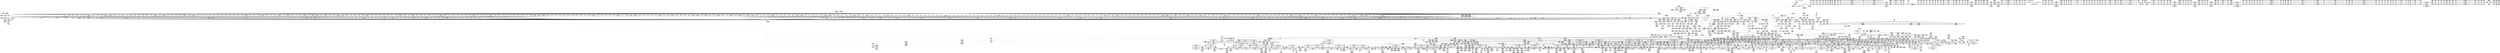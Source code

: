 digraph {
	CE0x557cca0 [shape=record,shape=Mrecord,label="{CE0x557cca0|720:_i32,_1216:_i8*,_:_CRE_571,572_}"]
	CE0x5554160 [shape=record,shape=Mrecord,label="{CE0x5554160|720:_i32,_1216:_i8*,_:_CRE_178,179_}"]
	CE0x5692170 [shape=record,shape=Mrecord,label="{CE0x5692170|rcu_read_lock:tmp15|include/linux/rcupdate.h,882|*SummSource*}"]
	CE0x55ba930 [shape=record,shape=Mrecord,label="{CE0x55ba930|16:_i32,_24:_i16,_:_CRE_20,24_|*MultipleSource*|*LoadInst*|security/selinux/hooks.c,4715|security/selinux/hooks.c,4715|security/selinux/hooks.c,4723}"]
	CE0x5706c90 [shape=record,shape=Mrecord,label="{CE0x5706c90|__rcu_read_unlock:tmp7|include/linux/rcupdate.h,245|*SummSink*}"]
	CE0x56f8550 [shape=record,shape=Mrecord,label="{CE0x56f8550|__preempt_count_sub:tmp5|./arch/x86/include/asm/preempt.h,77|*SummSource*}"]
	CE0x5577200 [shape=record,shape=Mrecord,label="{CE0x5577200|720:_i32,_1216:_i8*,_:_CRE_128,129_}"]
	CE0x565f1b0 [shape=record,shape=Mrecord,label="{CE0x565f1b0|task_sid:do.end6|*SummSource*}"]
	CE0x562f120 [shape=record,shape=Mrecord,label="{CE0x562f120|__preempt_count_add:entry|*SummSink*}"]
	CE0x55bd3e0 [shape=record,shape=Mrecord,label="{CE0x55bd3e0|selinux_netlink_send:tmp2|security/selinux/hooks.c,5070|*SummSink*}"]
	CE0x55dd7d0 [shape=record,shape=Mrecord,label="{CE0x55dd7d0|task_sid:tmp17|security/selinux/hooks.c,208|*SummSink*}"]
	CE0x56586f0 [shape=record,shape=Mrecord,label="{CE0x56586f0|i64_0|*Constant*}"]
	CE0x55d0fa0 [shape=record,shape=Mrecord,label="{CE0x55d0fa0|sock_has_perm:tmp15|security/selinux/hooks.c,3974|*SummSink*}"]
	CE0x5560410 [shape=record,shape=Mrecord,label="{CE0x5560410|selinux_nlmsg_perm:if.end18|*SummSource*}"]
	CE0x55bd010 [shape=record,shape=Mrecord,label="{CE0x55bd010|selinux_netlink_send:tobool|security/selinux/hooks.c,5070|*SummSink*}"]
	CE0x57010b0 [shape=record,shape=Mrecord,label="{CE0x57010b0|i64*_getelementptr_inbounds_(_4_x_i64_,_4_x_i64_*___llvm_gcov_ctr135,_i64_0,_i64_0)|*Constant*|*SummSink*}"]
	CE0x5721530 [shape=record,shape=Mrecord,label="{CE0x5721530|__preempt_count_add:do.end}"]
	CE0x5580640 [shape=record,shape=Mrecord,label="{CE0x5580640|sock_has_perm:cleanup|*SummSource*}"]
	CE0x555e090 [shape=record,shape=Mrecord,label="{CE0x555e090|720:_i32,_1216:_i8*,_:_CRE_142,143_}"]
	CE0x565b6b0 [shape=record,shape=Mrecord,label="{CE0x565b6b0|task_sid:do.body}"]
	CE0x5686de0 [shape=record,shape=Mrecord,label="{CE0x5686de0|rcu_read_lock:do.body|*SummSource*}"]
	CE0x5647350 [shape=record,shape=Mrecord,label="{CE0x5647350|rcu_read_unlock:tmp19|include/linux/rcupdate.h,933|*SummSink*}"]
	CE0x55c8570 [shape=record,shape=Mrecord,label="{CE0x55c8570|selinux_nlmsg_perm:tmp20|security/selinux/hooks.c,4725}"]
	CE0x5683940 [shape=record,shape=Mrecord,label="{CE0x5683940|GLOBAL:cred_sid|*Constant*|*SummSource*}"]
	CE0x565c670 [shape=record,shape=Mrecord,label="{CE0x565c670|task_sid:tmp11|security/selinux/hooks.c,208|*SummSource*}"]
	CE0x55bee00 [shape=record,shape=Mrecord,label="{CE0x55bee00|selinux_nlmsg_perm:bf.load|*LoadInst*|security/selinux/hooks.c,4729|*SummSink*}"]
	CE0x5583220 [shape=record,shape=Mrecord,label="{CE0x5583220|i64_56|*Constant*|*SummSource*}"]
	CE0x55fe400 [shape=record,shape=Mrecord,label="{CE0x55fe400|selinux_nlmsg_perm:tmp1|*SummSink*}"]
	CE0x56f4990 [shape=record,shape=Mrecord,label="{CE0x56f4990|%struct.lockdep_map*_null|*Constant*|*SummSink*}"]
	CE0x55d4030 [shape=record,shape=Mrecord,label="{CE0x55d4030|i32_2|*Constant*|*SummSource*}"]
	CE0x55667f0 [shape=record,shape=Mrecord,label="{CE0x55667f0|720:_i32,_1216:_i8*,_:_CRE_379,380_}"]
	CE0x5720f10 [shape=record,shape=Mrecord,label="{CE0x5720f10|__preempt_count_add:bb|*SummSink*}"]
	CE0x5581fa0 [shape=record,shape=Mrecord,label="{CE0x5581fa0|i64_5|*Constant*|*SummSink*}"]
	CE0x55ef380 [shape=record,shape=Mrecord,label="{CE0x55ef380|i32_9|*Constant*|*SummSink*}"]
	CE0x55af820 [shape=record,shape=Mrecord,label="{CE0x55af820|8:_%struct.sock*,_:_SCME_8,16_|*MultipleSource*|security/selinux/hooks.c, 3966|security/selinux/hooks.c,3966|security/selinux/hooks.c,3966}"]
	CE0x55edfa0 [shape=record,shape=Mrecord,label="{CE0x55edfa0|8:_%struct.sock*,_:_SCME_31,32_}"]
	CE0x56922f0 [shape=record,shape=Mrecord,label="{CE0x56922f0|rcu_read_lock:tmp15|include/linux/rcupdate.h,882|*SummSink*}"]
	CE0x5567fb0 [shape=record,shape=Mrecord,label="{CE0x5567fb0|720:_i32,_1216:_i8*,_:_CRE_399,400_}"]
	CE0x55e8560 [shape=record,shape=Mrecord,label="{CE0x55e8560|rcu_read_unlock:bb|*SummSink*}"]
	CE0x5620d20 [shape=record,shape=Mrecord,label="{CE0x5620d20|sock_has_perm:tmp12|security/selinux/hooks.c,3970}"]
	CE0x5582bc0 [shape=record,shape=Mrecord,label="{CE0x5582bc0|selinux_nlmsg_perm:tmp15|security/selinux/hooks.c,4724}"]
	CE0x55f2c50 [shape=record,shape=Mrecord,label="{CE0x55f2c50|i64*_getelementptr_inbounds_(_6_x_i64_,_6_x_i64_*___llvm_gcov_ctr327,_i64_0,_i64_0)|*Constant*}"]
	CE0x707f2f0 [shape=record,shape=Mrecord,label="{CE0x707f2f0|720:_i32,_1216:_i8*,_:_CRE_25,26_}"]
	CE0x563d670 [shape=record,shape=Mrecord,label="{CE0x563d670|_call_void_lockdep_rcu_suspicious(i8*_getelementptr_inbounds_(_25_x_i8_,_25_x_i8_*_.str45,_i32_0,_i32_0),_i32_934,_i8*_getelementptr_inbounds_(_44_x_i8_,_44_x_i8_*_.str47,_i32_0,_i32_0))_#10,_!dbg_!27726|include/linux/rcupdate.h,933}"]
	CE0x556af10 [shape=record,shape=Mrecord,label="{CE0x556af10|selinux_nlmsg_perm:sclass6|security/selinux/hooks.c,4729}"]
	CE0x55e4fd0 [shape=record,shape=Mrecord,label="{CE0x55e4fd0|task_sid:tmp1|*SummSink*}"]
	CE0x5564b10 [shape=record,shape=Mrecord,label="{CE0x5564b10|720:_i32,_1216:_i8*,_:_CRE_354,355_}"]
	CE0x561e3f0 [shape=record,shape=Mrecord,label="{CE0x561e3f0|task_sid:bb|*SummSource*}"]
	CE0x5707370 [shape=record,shape=Mrecord,label="{CE0x5707370|_call_void_lock_acquire(%struct.lockdep_map*_%map,_i32_0,_i32_0,_i32_2,_i32_0,_%struct.lockdep_map*_null,_i64_ptrtoint_(i8*_blockaddress(_rcu_lock_acquire,_%__here)_to_i64))_#10,_!dbg_!27716|include/linux/rcupdate.h,418}"]
	CE0x55a75d0 [shape=record,shape=Mrecord,label="{CE0x55a75d0|720:_i32,_1216:_i8*,_:_CRE_1256,1264_|Function::selinux_netlink_send&Arg::sk::}"]
	CE0x5659900 [shape=record,shape=Mrecord,label="{CE0x5659900|i64*_getelementptr_inbounds_(_11_x_i64_,_11_x_i64_*___llvm_gcov_ctr127,_i64_0,_i64_10)|*Constant*|*SummSource*}"]
	CE0x565a2a0 [shape=record,shape=Mrecord,label="{CE0x565a2a0|rcu_read_lock:tmp22|include/linux/rcupdate.h,884|*SummSink*}"]
	CE0x5706660 [shape=record,shape=Mrecord,label="{CE0x5706660|__rcu_read_unlock:tmp6|include/linux/rcupdate.h,245|*SummSource*}"]
	CE0x55e5dd0 [shape=record,shape=Mrecord,label="{CE0x55e5dd0|_call_void_rcu_read_lock()_#10,_!dbg_!27712|security/selinux/hooks.c,207|*SummSource*}"]
	CE0x559dcc0 [shape=record,shape=Mrecord,label="{CE0x559dcc0|720:_i32,_1216:_i8*,_:_CRE_837,838_}"]
	CE0x555fd60 [shape=record,shape=Mrecord,label="{CE0x555fd60|720:_i32,_1216:_i8*,_:_CRE_264,272_|Function::selinux_netlink_send&Arg::sk::}"]
	CE0x566e020 [shape=record,shape=Mrecord,label="{CE0x566e020|rcu_read_lock:tobool|include/linux/rcupdate.h,882}"]
	CE0x5651ea0 [shape=record,shape=Mrecord,label="{CE0x5651ea0|i8*_getelementptr_inbounds_(_25_x_i8_,_25_x_i8_*_.str45,_i32_0,_i32_0)|*Constant*|*SummSource*}"]
	CE0x55dc920 [shape=record,shape=Mrecord,label="{CE0x55dc920|task_sid:tmp15|security/selinux/hooks.c,208}"]
	CE0x55e2a30 [shape=record,shape=Mrecord,label="{CE0x55e2a30|task_sid:tmp24|security/selinux/hooks.c,208}"]
	CE0x55ab210 [shape=record,shape=Mrecord,label="{CE0x55ab210|selinux_nlmsg_perm:bb|*SummSource*}"]
	CE0x55f92c0 [shape=record,shape=Mrecord,label="{CE0x55f92c0|get_current:tmp3|*SummSource*}"]
	CE0x5599210 [shape=record,shape=Mrecord,label="{CE0x5599210|selinux_nlmsg_perm:tmp31|security/selinux/hooks.c,4730|*SummSink*}"]
	CE0x5553b70 [shape=record,shape=Mrecord,label="{CE0x5553b70|720:_i32,_1216:_i8*,_:_CRE_173,174_}"]
	CE0x555d740 [shape=record,shape=Mrecord,label="{CE0x555d740|get_current:tmp1|*SummSink*}"]
	CE0x55e1ed0 [shape=record,shape=Mrecord,label="{CE0x55e1ed0|task_sid:tmp21|security/selinux/hooks.c,208|*SummSink*}"]
	CE0x56e7d80 [shape=record,shape=Mrecord,label="{CE0x56e7d80|rcu_lock_acquire:tmp|*SummSink*}"]
	CE0x5564480 [shape=record,shape=Mrecord,label="{CE0x5564480|720:_i32,_1216:_i8*,_:_CRE_336,344_|Function::selinux_netlink_send&Arg::sk::}"]
	CE0x55caa20 [shape=record,shape=Mrecord,label="{CE0x55caa20|selinux_nlmsg_perm:sk|Function::selinux_nlmsg_perm&Arg::sk::|*SummSink*}"]
	CE0x5596140 [shape=record,shape=Mrecord,label="{CE0x5596140|720:_i32,_1216:_i8*,_:_CRE_679,680_}"]
	CE0x55f55a0 [shape=record,shape=Mrecord,label="{CE0x55f55a0|sock_has_perm:sid|security/selinux/hooks.c,3969}"]
	CE0x5547580 [shape=record,shape=Mrecord,label="{CE0x5547580|720:_i32,_1216:_i8*,_:_CRE_199,200_}"]
	CE0x56713c0 [shape=record,shape=Mrecord,label="{CE0x56713c0|task_sid:tmp12|security/selinux/hooks.c,208|*SummSink*}"]
	CE0x555ed40 [shape=record,shape=Mrecord,label="{CE0x555ed40|720:_i32,_1216:_i8*,_:_CRE_122,123_}"]
	CE0x55a83f0 [shape=record,shape=Mrecord,label="{CE0x55a83f0|selinux_nlmsg_perm:tmp17|security/selinux/hooks.c,4725|*SummSource*}"]
	CE0x5652b20 [shape=record,shape=Mrecord,label="{CE0x5652b20|task_sid:land.lhs.true|*SummSource*}"]
	CE0x570a4c0 [shape=record,shape=Mrecord,label="{CE0x570a4c0|__preempt_count_add:tmp}"]
	CE0x55a3e50 [shape=record,shape=Mrecord,label="{CE0x55a3e50|720:_i32,_1216:_i8*,_:_CRE_1064,1072_|Function::selinux_netlink_send&Arg::sk::}"]
	CE0x5688cc0 [shape=record,shape=Mrecord,label="{CE0x5688cc0|rcu_read_unlock:tmp16|include/linux/rcupdate.h,933|*SummSink*}"]
	CE0x556d980 [shape=record,shape=Mrecord,label="{CE0x556d980|720:_i32,_1216:_i8*,_:_CRE_88,89_}"]
	CE0x5554030 [shape=record,shape=Mrecord,label="{CE0x5554030|720:_i32,_1216:_i8*,_:_CRE_177,178_}"]
	CE0x5552030 [shape=record,shape=Mrecord,label="{CE0x5552030|720:_i32,_1216:_i8*,_:_CRE_239,240_}"]
	CE0x55ea6f0 [shape=record,shape=Mrecord,label="{CE0x55ea6f0|i8_2|*Constant*|*SummSink*}"]
	CE0x5704190 [shape=record,shape=Mrecord,label="{CE0x5704190|i64*_getelementptr_inbounds_(_4_x_i64_,_4_x_i64_*___llvm_gcov_ctr129,_i64_0,_i64_3)|*Constant*}"]
	CE0x55c2cb0 [shape=record,shape=Mrecord,label="{CE0x55c2cb0|selinux_netlink_send:tmp4|security/selinux/hooks.c,5070|*SummSource*}"]
	CE0x5660a60 [shape=record,shape=Mrecord,label="{CE0x5660a60|_call_void_mcount()_#3|*SummSource*}"]
	CE0x55acc50 [shape=record,shape=Mrecord,label="{CE0x55acc50|selinux_nlmsg_perm:out|*SummSource*}"]
	CE0x55f6390 [shape=record,shape=Mrecord,label="{CE0x55f6390|selinux_nlmsg_perm:tmp34|security/selinux/hooks.c,4732}"]
	CE0x5689370 [shape=record,shape=Mrecord,label="{CE0x5689370|__rcu_read_lock:tmp7|include/linux/rcupdate.h,240|*SummSource*}"]
	CE0x5654dc0 [shape=record,shape=Mrecord,label="{CE0x5654dc0|8:_%struct.sock*,_:_SCME_48,49_}"]
	CE0x5634f40 [shape=record,shape=Mrecord,label="{CE0x5634f40|rcu_read_unlock:tmp}"]
	CE0x5666b40 [shape=record,shape=Mrecord,label="{CE0x5666b40|cred_sid:tmp1|*SummSink*}"]
	CE0x5723180 [shape=record,shape=Mrecord,label="{CE0x5723180|__preempt_count_sub:tmp3|*SummSink*}"]
	CE0x5555030 [shape=record,shape=Mrecord,label="{CE0x5555030|720:_i32,_1216:_i8*,_:_CRE_92,93_}"]
	CE0x562a730 [shape=record,shape=Mrecord,label="{CE0x562a730|get_current:entry|*SummSource*}"]
	CE0x55ced00 [shape=record,shape=Mrecord,label="{CE0x55ced00|i64*_getelementptr_inbounds_(_6_x_i64_,_6_x_i64_*___llvm_gcov_ctr327,_i64_0,_i64_3)|*Constant*|*SummSink*}"]
	CE0x56edb60 [shape=record,shape=Mrecord,label="{CE0x56edb60|__preempt_count_add:do.body|*SummSink*}"]
	CE0x5731550 [shape=record,shape=Mrecord,label="{CE0x5731550|__preempt_count_sub:do.end|*SummSource*}"]
	CE0x56553f0 [shape=record,shape=Mrecord,label="{CE0x56553f0|task_sid:tmp2}"]
	CE0x568f0d0 [shape=record,shape=Mrecord,label="{CE0x568f0d0|rcu_read_lock:tmp9|include/linux/rcupdate.h,882|*SummSource*}"]
	CE0x566f290 [shape=record,shape=Mrecord,label="{CE0x566f290|task_sid:tmp6|security/selinux/hooks.c,208|*SummSink*}"]
	CE0x56ea630 [shape=record,shape=Mrecord,label="{CE0x56ea630|i64_1|*Constant*}"]
	CE0x570a980 [shape=record,shape=Mrecord,label="{CE0x570a980|i64*_getelementptr_inbounds_(_4_x_i64_,_4_x_i64_*___llvm_gcov_ctr129,_i64_0,_i64_2)|*Constant*|*SummSource*}"]
	CE0x5557d40 [shape=record,shape=Mrecord,label="{CE0x5557d40|720:_i32,_1216:_i8*,_:_CRE_68,69_}"]
	CE0x55aa230 [shape=record,shape=Mrecord,label="{CE0x55aa230|_call_void_mcount()_#3|*SummSource*}"]
	CE0x561ab20 [shape=record,shape=Mrecord,label="{CE0x561ab20|avc_has_perm:entry|*SummSink*}"]
	CE0x55c87a0 [shape=record,shape=Mrecord,label="{CE0x55c87a0|selinux_nlmsg_perm:tmp20|security/selinux/hooks.c,4725|*SummSource*}"]
	CE0x554a7c0 [shape=record,shape=Mrecord,label="{CE0x554a7c0|720:_i32,_1216:_i8*,_:_CRE_83,84_}"]
	CE0x5553a40 [shape=record,shape=Mrecord,label="{CE0x5553a40|720:_i32,_1216:_i8*,_:_CRE_172,173_}"]
	CE0x5628e00 [shape=record,shape=Mrecord,label="{CE0x5628e00|i64*_getelementptr_inbounds_(_20_x_i64_,_20_x_i64_*___llvm_gcov_ctr325,_i64_0,_i64_18)|*Constant*|*SummSink*}"]
	CE0x56efe10 [shape=record,shape=Mrecord,label="{CE0x56efe10|i64*_getelementptr_inbounds_(_4_x_i64_,_4_x_i64_*___llvm_gcov_ctr129,_i64_0,_i64_1)|*Constant*}"]
	CE0x55e5ac0 [shape=record,shape=Mrecord,label="{CE0x55e5ac0|get_current:tmp|*SummSource*}"]
	CE0x55cf320 [shape=record,shape=Mrecord,label="{CE0x55cf320|i64*_getelementptr_inbounds_(_6_x_i64_,_6_x_i64_*___llvm_gcov_ctr327,_i64_0,_i64_4)|*Constant*|*SummSource*}"]
	CE0x55dcea0 [shape=record,shape=Mrecord,label="{CE0x55dcea0|task_sid:tmp15|security/selinux/hooks.c,208|*SummSink*}"]
	CE0x568fd80 [shape=record,shape=Mrecord,label="{CE0x568fd80|rcu_read_lock:tmp12|include/linux/rcupdate.h,882}"]
	CE0x559b4e0 [shape=record,shape=Mrecord,label="{CE0x559b4e0|720:_i32,_1216:_i8*,_:_CRE_784,792_|Function::selinux_netlink_send&Arg::sk::}"]
	CE0x562cc60 [shape=record,shape=Mrecord,label="{CE0x562cc60|_ret_i32_%retval.0,_!dbg_!27740|security/selinux/hooks.c,3977|*SummSink*}"]
	CE0x5635ce0 [shape=record,shape=Mrecord,label="{CE0x5635ce0|rcu_read_unlock:if.then|*SummSink*}"]
	CE0x556e130 [shape=record,shape=Mrecord,label="{CE0x556e130|720:_i32,_1216:_i8*,_:_CRE_73,74_}"]
	CE0x55a4550 [shape=record,shape=Mrecord,label="{CE0x55a4550|720:_i32,_1216:_i8*,_:_CRE_1088,1104_|Function::selinux_netlink_send&Arg::sk::}"]
	CE0x557de70 [shape=record,shape=Mrecord,label="{CE0x557de70|720:_i32,_1216:_i8*,_:_CRE_586,587_}"]
	CE0x5558f10 [shape=record,shape=Mrecord,label="{CE0x5558f10|720:_i32,_1216:_i8*,_:_CRE_62,63_}"]
	CE0x559ae20 [shape=record,shape=Mrecord,label="{CE0x559ae20|720:_i32,_1216:_i8*,_:_CRE_764,768_|Function::selinux_netlink_send&Arg::sk::}"]
	CE0x5546820 [shape=record,shape=Mrecord,label="{CE0x5546820|720:_i32,_1216:_i8*,_:_CRE_181,182_}"]
	CE0x55a9220 [shape=record,shape=Mrecord,label="{CE0x55a9220|16:_i32,_24:_i16,_:_CRE_16,20_|*MultipleSource*|*LoadInst*|security/selinux/hooks.c,4715|security/selinux/hooks.c,4715|security/selinux/hooks.c,4723}"]
	CE0x571bb10 [shape=record,shape=Mrecord,label="{CE0x571bb10|__rcu_read_unlock:do.end|*SummSink*}"]
	CE0x55ea540 [shape=record,shape=Mrecord,label="{CE0x55ea540|i8_2|*Constant*|*SummSource*}"]
	CE0x55a0c40 [shape=record,shape=Mrecord,label="{CE0x55a0c40|720:_i32,_1216:_i8*,_:_CRE_877,878_}"]
	CE0x55b98f0 [shape=record,shape=Mrecord,label="{CE0x55b98f0|sock_has_perm:tmp1|*SummSource*}"]
	CE0x5576090 [shape=record,shape=Mrecord,label="{CE0x5576090|720:_i32,_1216:_i8*,_:_CRE_720,724_|Function::selinux_netlink_send&Arg::sk::}"]
	CE0x556df00 [shape=record,shape=Mrecord,label="{CE0x556df00|720:_i32,_1216:_i8*,_:_CRE_71,72_}"]
	CE0x5575e30 [shape=record,shape=Mrecord,label="{CE0x5575e30|720:_i32,_1216:_i8*,_:_CRE_718,719_}"]
	CE0x5671e50 [shape=record,shape=Mrecord,label="{CE0x5671e50|task_sid:tobool4|security/selinux/hooks.c,208|*SummSource*}"]
	CE0x55e8330 [shape=record,shape=Mrecord,label="{CE0x55e8330|rcu_read_unlock:bb}"]
	CE0x565e840 [shape=record,shape=Mrecord,label="{CE0x565e840|cred_sid:tmp3|*SummSink*}"]
	CE0x55f59d0 [shape=record,shape=Mrecord,label="{CE0x55f59d0|sock_has_perm:tmp6|security/selinux/hooks.c,3969|*SummSource*}"]
	CE0x5709cc0 [shape=record,shape=Mrecord,label="{CE0x5709cc0|GLOBAL:lock_acquire|*Constant*|*SummSource*}"]
	CE0x5556830 [shape=record,shape=Mrecord,label="{CE0x5556830|720:_i32,_1216:_i8*,_:_CRE_132,133_}"]
	CE0x565cfa0 [shape=record,shape=Mrecord,label="{CE0x565cfa0|rcu_read_lock:tmp|*SummSource*}"]
	CE0x55df590 [shape=record,shape=Mrecord,label="{CE0x55df590|i8*_getelementptr_inbounds_(_41_x_i8_,_41_x_i8_*_.str44,_i32_0,_i32_0)|*Constant*|*SummSink*}"]
	CE0x561efb0 [shape=record,shape=Mrecord,label="{CE0x561efb0|sock_has_perm:type|security/selinux/hooks.c,3972|*SummSource*}"]
	CE0x56231a0 [shape=record,shape=Mrecord,label="{CE0x56231a0|i64_10|*Constant*}"]
	CE0x5623ab0 [shape=record,shape=Mrecord,label="{CE0x5623ab0|i64_14|*Constant*|*SummSource*}"]
	CE0x55faf30 [shape=record,shape=Mrecord,label="{CE0x55faf30|_call_void_mcount()_#3}"]
	CE0x562b640 [shape=record,shape=Mrecord,label="{CE0x562b640|GLOBAL:sock_has_perm|*Constant*|*SummSink*}"]
	CE0x55471c0 [shape=record,shape=Mrecord,label="{CE0x55471c0|720:_i32,_1216:_i8*,_:_CRE_196,197_}"]
	CE0x55dfc90 [shape=record,shape=Mrecord,label="{CE0x55dfc90|i64*_getelementptr_inbounds_(_13_x_i64_,_13_x_i64_*___llvm_gcov_ctr126,_i64_0,_i64_9)|*Constant*|*SummSink*}"]
	CE0x684baf0 [shape=record,shape=Mrecord,label="{CE0x684baf0|i64*_getelementptr_inbounds_(_6_x_i64_,_6_x_i64_*___llvm_gcov_ctr324,_i64_0,_i64_0)|*Constant*|*SummSink*}"]
	CE0x568ec60 [shape=record,shape=Mrecord,label="{CE0x568ec60|i64_4|*Constant*}"]
	CE0x5665c40 [shape=record,shape=Mrecord,label="{CE0x5665c40|i64*_getelementptr_inbounds_(_2_x_i64_,_2_x_i64_*___llvm_gcov_ctr131,_i64_0,_i64_1)|*Constant*|*SummSink*}"]
	CE0x4c34050 [shape=record,shape=Mrecord,label="{CE0x4c34050|720:_i32,_1216:_i8*,_:_CRE_3,4_}"]
	CE0x5692460 [shape=record,shape=Mrecord,label="{CE0x5692460|rcu_read_lock:tmp16|include/linux/rcupdate.h,882}"]
	CE0x55d4660 [shape=record,shape=Mrecord,label="{CE0x55d4660|selinux_nlmsg_perm:if.then17|*SummSink*}"]
	CE0x5703ce0 [shape=record,shape=Mrecord,label="{CE0x5703ce0|_call_void_mcount()_#3}"]
	CE0x56f9a00 [shape=record,shape=Mrecord,label="{CE0x56f9a00|__preempt_count_add:tmp|*SummSource*}"]
	CE0x5637dc0 [shape=record,shape=Mrecord,label="{CE0x5637dc0|rcu_read_unlock:call3|include/linux/rcupdate.h,933}"]
	CE0x5571500 [shape=record,shape=Mrecord,label="{CE0x5571500|720:_i32,_1216:_i8*,_:_CRE_33,34_}"]
	CE0x5593220 [shape=record,shape=Mrecord,label="{CE0x5593220|720:_i32,_1216:_i8*,_:_CRE_608,612_|Function::selinux_netlink_send&Arg::sk::}"]
	CE0x5597a30 [shape=record,shape=Mrecord,label="{CE0x5597a30|720:_i32,_1216:_i8*,_:_CRE_700,701_}"]
	CE0x55659b0 [shape=record,shape=Mrecord,label="{CE0x55659b0|720:_i32,_1216:_i8*,_:_CRE_367,368_}"]
	CE0x5685460 [shape=record,shape=Mrecord,label="{CE0x5685460|rcu_read_unlock:entry|*SummSink*}"]
	CE0x5626cc0 [shape=record,shape=Mrecord,label="{CE0x5626cc0|selinux_nlmsg_perm:err.2|*SummSource*}"]
	CE0x5585310 [shape=record,shape=Mrecord,label="{CE0x5585310|sock_has_perm:tmp10|security/selinux/hooks.c,3969|*SummSink*}"]
	CE0x55fbd80 [shape=record,shape=Mrecord,label="{CE0x55fbd80|GLOBAL:nlmsg_hdr|*Constant*}"]
	CE0x57069f0 [shape=record,shape=Mrecord,label="{CE0x57069f0|__rcu_read_unlock:tmp7|include/linux/rcupdate.h,245}"]
	CE0x556ca80 [shape=record,shape=Mrecord,label="{CE0x556ca80|720:_i32,_1216:_i8*,_:_CRE_67,68_}"]
	CE0x5547a40 [shape=record,shape=Mrecord,label="{CE0x5547a40|720:_i32,_1216:_i8*,_:_CRE_203,204_}"]
	CE0x5649770 [shape=record,shape=Mrecord,label="{CE0x5649770|_ret_void,_!dbg_!27717|include/linux/rcupdate.h,245|*SummSource*}"]
	CE0x56663b0 [shape=record,shape=Mrecord,label="{CE0x56663b0|rcu_read_lock:tmp3|*SummSource*}"]
	CE0x557e0d0 [shape=record,shape=Mrecord,label="{CE0x557e0d0|720:_i32,_1216:_i8*,_:_CRE_588,589_}"]
	CE0x55bb080 [shape=record,shape=Mrecord,label="{CE0x55bb080|selinux_nlmsg_perm:conv7|security/selinux/hooks.c,4729|*SummSink*}"]
	CE0x55ad4a0 [shape=record,shape=Mrecord,label="{CE0x55ad4a0|selinux_nlmsg_perm:cmp|security/selinux/hooks.c,4717}"]
	CE0x55a8a10 [shape=record,shape=Mrecord,label="{CE0x55a8a10|task_sid:real_cred|security/selinux/hooks.c,208|*SummSink*}"]
	CE0x5688e30 [shape=record,shape=Mrecord,label="{CE0x5688e30|i64*_getelementptr_inbounds_(_11_x_i64_,_11_x_i64_*___llvm_gcov_ctr132,_i64_0,_i64_8)|*Constant*}"]
	CE0x5625010 [shape=record,shape=Mrecord,label="{CE0x5625010|selinux_nlmsg_perm:tmp38|security/selinux/hooks.c,4735|*SummSource*}"]
	CE0x555fec0 [shape=record,shape=Mrecord,label="{CE0x555fec0|720:_i32,_1216:_i8*,_:_CRE_195,196_}"]
	CE0x5706440 [shape=record,shape=Mrecord,label="{CE0x5706440|__rcu_read_lock:do.end|*SummSink*}"]
	CE0x55dce30 [shape=record,shape=Mrecord,label="{CE0x55dce30|task_sid:tmp15|security/selinux/hooks.c,208|*SummSource*}"]
	CE0x566b9f0 [shape=record,shape=Mrecord,label="{CE0x566b9f0|task_sid:if.then|*SummSource*}"]
	CE0x5635a90 [shape=record,shape=Mrecord,label="{CE0x5635a90|GLOBAL:__preempt_count_add|*Constant*|*SummSink*}"]
	CE0x559db90 [shape=record,shape=Mrecord,label="{CE0x559db90|720:_i32,_1216:_i8*,_:_CRE_836,837_}"]
	"CONST[source:0(mediator),value:2(dynamic)][purpose:{object}][SnkIdx:1]"
	CE0x55afaa0 [shape=record,shape=Mrecord,label="{CE0x55afaa0|8:_%struct.sock*,_:_SCME_16,18_|*MultipleSource*|security/selinux/hooks.c, 3966|security/selinux/hooks.c,3966|security/selinux/hooks.c,3966}"]
	CE0x56f8950 [shape=record,shape=Mrecord,label="{CE0x56f8950|i64*_getelementptr_inbounds_(_4_x_i64_,_4_x_i64_*___llvm_gcov_ctr129,_i64_0,_i64_1)|*Constant*|*SummSink*}"]
	CE0x55bf790 [shape=record,shape=Mrecord,label="{CE0x55bf790|selinux_nlmsg_perm:call|security/selinux/hooks.c,4721}"]
	CE0x55a3590 [shape=record,shape=Mrecord,label="{CE0x55a3590|720:_i32,_1216:_i8*,_:_CRE_1024,1032_|Function::selinux_netlink_send&Arg::sk::}"]
	CE0x56305a0 [shape=record,shape=Mrecord,label="{CE0x56305a0|rcu_read_unlock:tmp9|include/linux/rcupdate.h,933|*SummSink*}"]
	CE0x5563df0 [shape=record,shape=Mrecord,label="{CE0x5563df0|720:_i32,_1216:_i8*,_:_CRE_304,312_|Function::selinux_netlink_send&Arg::sk::}"]
	CE0x5565160 [shape=record,shape=Mrecord,label="{CE0x5565160|720:_i32,_1216:_i8*,_:_CRE_360,361_}"]
	CE0x56f01c0 [shape=record,shape=Mrecord,label="{CE0x56f01c0|GLOBAL:__preempt_count_sub|*Constant*}"]
	CE0x566da80 [shape=record,shape=Mrecord,label="{CE0x566da80|task_sid:tmp7|security/selinux/hooks.c,208|*SummSink*}"]
	CE0x55bf160 [shape=record,shape=Mrecord,label="{CE0x55bf160|nlmsg_hdr:tmp3|*SummSource*}"]
	CE0x5553320 [shape=record,shape=Mrecord,label="{CE0x5553320|720:_i32,_1216:_i8*,_:_CRE_166,167_}"]
	CE0x55fabe0 [shape=record,shape=Mrecord,label="{CE0x55fabe0|i32_0|*Constant*}"]
	"CONST[source:0(mediator),value:2(dynamic)][purpose:{object}][SnkIdx:2]"
	CE0x564c0f0 [shape=record,shape=Mrecord,label="{CE0x564c0f0|rcu_lock_release:map|Function::rcu_lock_release&Arg::map::|*SummSource*}"]
	CE0x55529a0 [shape=record,shape=Mrecord,label="{CE0x55529a0|720:_i32,_1216:_i8*,_:_CRE_158,159_}"]
	CE0x5556cf0 [shape=record,shape=Mrecord,label="{CE0x5556cf0|720:_i32,_1216:_i8*,_:_CRE_136,137_}"]
	CE0x55ef7b0 [shape=record,shape=Mrecord,label="{CE0x55ef7b0|selinux_nlmsg_perm:tmp46|security/selinux/hooks.c,4740|*SummSource*}"]
	CE0x5688b90 [shape=record,shape=Mrecord,label="{CE0x5688b90|rcu_read_unlock:tmp16|include/linux/rcupdate.h,933|*SummSource*}"]
	CE0x56f6fa0 [shape=record,shape=Mrecord,label="{CE0x56f6fa0|__preempt_count_sub:entry}"]
	CE0x56fe6a0 [shape=record,shape=Mrecord,label="{CE0x56fe6a0|i64*_getelementptr_inbounds_(_4_x_i64_,_4_x_i64_*___llvm_gcov_ctr135,_i64_0,_i64_1)|*Constant*|*SummSink*}"]
	CE0x565c8e0 [shape=record,shape=Mrecord,label="{CE0x565c8e0|_call_void_asm_sideeffect_,_memory_,_dirflag_,_fpsr_,_flags_()_#3,_!dbg_!27714,_!srcloc_!27715|include/linux/rcupdate.h,239|*SummSink*}"]
	CE0x5692c10 [shape=record,shape=Mrecord,label="{CE0x5692c10|i64*_getelementptr_inbounds_(_11_x_i64_,_11_x_i64_*___llvm_gcov_ctr127,_i64_0,_i64_8)|*Constant*|*SummSource*}"]
	CE0x5632fa0 [shape=record,shape=Mrecord,label="{CE0x5632fa0|__preempt_count_add:entry}"]
	CE0x5594e40 [shape=record,shape=Mrecord,label="{CE0x5594e40|720:_i32,_1216:_i8*,_:_CRE_663,664_}"]
	CE0x5649d60 [shape=record,shape=Mrecord,label="{CE0x5649d60|__rcu_read_lock:bb}"]
	CE0x56ea060 [shape=record,shape=Mrecord,label="{CE0x56ea060|rcu_lock_acquire:tmp7|*SummSink*}"]
	CE0x55c1150 [shape=record,shape=Mrecord,label="{CE0x55c1150|selinux_netlink_send:tmp10|security/selinux/hooks.c,5074|*SummSink*}"]
	CE0x56ed960 [shape=record,shape=Mrecord,label="{CE0x56ed960|i64*_getelementptr_inbounds_(_4_x_i64_,_4_x_i64_*___llvm_gcov_ctr135,_i64_0,_i64_2)|*Constant*|*SummSink*}"]
	CE0x56f2ad0 [shape=record,shape=Mrecord,label="{CE0x56f2ad0|i64*_getelementptr_inbounds_(_4_x_i64_,_4_x_i64_*___llvm_gcov_ctr133,_i64_0,_i64_2)|*Constant*}"]
	CE0x5578740 [shape=record,shape=Mrecord,label="{CE0x5578740|720:_i32,_1216:_i8*,_:_CRE_432,440_|Function::selinux_netlink_send&Arg::sk::}"]
	CE0x55e2840 [shape=record,shape=Mrecord,label="{CE0x55e2840|task_sid:tmp22|security/selinux/hooks.c,208|*SummSource*}"]
	CE0x56e9750 [shape=record,shape=Mrecord,label="{CE0x56e9750|i64*_getelementptr_inbounds_(_4_x_i64_,_4_x_i64_*___llvm_gcov_ctr130,_i64_0,_i64_3)|*Constant*|*SummSource*}"]
	CE0x55b96f0 [shape=record,shape=Mrecord,label="{CE0x55b96f0|sock_has_perm:tmp|*SummSource*}"]
	CE0x55cb530 [shape=record,shape=Mrecord,label="{CE0x55cb530|i64*_getelementptr_inbounds_(_6_x_i64_,_6_x_i64_*___llvm_gcov_ctr324,_i64_0,_i64_5)|*Constant*}"]
	CE0x565c100 [shape=record,shape=Mrecord,label="{CE0x565c100|task_sid:tmp11|security/selinux/hooks.c,208}"]
	CE0x561f7c0 [shape=record,shape=Mrecord,label="{CE0x561f7c0|i8_2|*Constant*}"]
	CE0x5557f70 [shape=record,shape=Mrecord,label="{CE0x5557f70|720:_i32,_1216:_i8*,_:_CRE_70,71_}"]
	CE0x5584840 [shape=record,shape=Mrecord,label="{CE0x5584840|sock_has_perm:tmp8|security/selinux/hooks.c,3969|*SummSource*}"]
	CE0x563dbc0 [shape=record,shape=Mrecord,label="{CE0x563dbc0|_call_void_mcount()_#3}"]
	CE0x555d460 [shape=record,shape=Mrecord,label="{CE0x555d460|i64*_getelementptr_inbounds_(_6_x_i64_,_6_x_i64_*___llvm_gcov_ctr324,_i64_0,_i64_0)|*Constant*}"]
	CE0x5547910 [shape=record,shape=Mrecord,label="{CE0x5547910|720:_i32,_1216:_i8*,_:_CRE_202,203_}"]
	CE0x5709f90 [shape=record,shape=Mrecord,label="{CE0x5709f90|GLOBAL:lock_acquire|*Constant*|*SummSink*}"]
	CE0x57052b0 [shape=record,shape=Mrecord,label="{CE0x57052b0|rcu_lock_release:tmp5|include/linux/rcupdate.h,423|*SummSource*}"]
	CE0x55c2910 [shape=record,shape=Mrecord,label="{CE0x55c2910|get_current:tmp3}"]
	CE0x56e4910 [shape=record,shape=Mrecord,label="{CE0x56e4910|__rcu_read_unlock:tmp2|*SummSink*}"]
	CE0x55bce40 [shape=record,shape=Mrecord,label="{CE0x55bce40|i32_0|*Constant*}"]
	CE0x555c3e0 [shape=record,shape=Mrecord,label="{CE0x555c3e0|i64*_getelementptr_inbounds_(_2_x_i64_,_2_x_i64_*___llvm_gcov_ctr98,_i64_0,_i64_1)|*Constant*|*SummSink*}"]
	CE0x5630b70 [shape=record,shape=Mrecord,label="{CE0x5630b70|i64*_getelementptr_inbounds_(_4_x_i64_,_4_x_i64_*___llvm_gcov_ctr130,_i64_0,_i64_2)|*Constant*|*SummSink*}"]
	CE0x55c6d80 [shape=record,shape=Mrecord,label="{CE0x55c6d80|selinux_netlink_send:tmp6|security/selinux/hooks.c,5071|*SummSink*}"]
	CE0x5658580 [shape=record,shape=Mrecord,label="{CE0x5658580|sock_has_perm:tmp7|security/selinux/hooks.c,3969|*SummSource*}"]
	CE0x570a160 [shape=record,shape=Mrecord,label="{CE0x570a160|i32_2|*Constant*}"]
	CE0x557d290 [shape=record,shape=Mrecord,label="{CE0x557d290|720:_i32,_1216:_i8*,_:_CRE_576,577_}"]
	CE0x5599f10 [shape=record,shape=Mrecord,label="{CE0x5599f10|selinux_nlmsg_perm:err.0}"]
	CE0x55adec0 [shape=record,shape=Mrecord,label="{CE0x55adec0|sock_has_perm:cleanup}"]
	CE0x561cd20 [shape=record,shape=Mrecord,label="{CE0x561cd20|sock_has_perm:retval.0}"]
	CE0x566a970 [shape=record,shape=Mrecord,label="{CE0x566a970|rcu_read_lock:if.then|*SummSource*}"]
	CE0x55bf800 [shape=record,shape=Mrecord,label="{CE0x55bf800|selinux_nlmsg_perm:call|security/selinux/hooks.c,4721|*SummSource*}"]
	CE0x566b940 [shape=record,shape=Mrecord,label="{CE0x566b940|rcu_read_unlock:land.lhs.true2}"]
	CE0x5621ac0 [shape=record,shape=Mrecord,label="{CE0x5621ac0|selinux_nlmsg_perm:tmp25|security/selinux/hooks.c,4730|*SummSink*}"]
	CE0x571c5a0 [shape=record,shape=Mrecord,label="{CE0x571c5a0|i64*_getelementptr_inbounds_(_4_x_i64_,_4_x_i64_*___llvm_gcov_ctr134,_i64_0,_i64_2)|*Constant*|*SummSink*}"]
	CE0x55f8ac0 [shape=record,shape=Mrecord,label="{CE0x55f8ac0|selinux_nlmsg_perm:tobool9|security/selinux/hooks.c,4730|*SummSource*}"]
	CE0x55ef280 [shape=record,shape=Mrecord,label="{CE0x55ef280|i32_9|*Constant*}"]
	CE0x5654140 [shape=record,shape=Mrecord,label="{CE0x5654140|rcu_read_lock:bb|*SummSource*}"]
	CE0x5685eb0 [shape=record,shape=Mrecord,label="{CE0x5685eb0|rcu_read_lock:if.end|*SummSource*}"]
	CE0x5618ec0 [shape=record,shape=Mrecord,label="{CE0x5618ec0|sock_has_perm:sk_security|security/selinux/hooks.c,3964|*SummSink*}"]
	CE0x570c950 [shape=record,shape=Mrecord,label="{CE0x570c950|void_(i32*,_i32,_i32*)*_asm_addl_$1,_%gs:$0_,_*m,ri,*m,_dirflag_,_fpsr_,_flags_|*SummSink*}"]
	CE0x557c1f0 [shape=record,shape=Mrecord,label="{CE0x557c1f0|720:_i32,_1216:_i8*,_:_CRE_562,563_}"]
	CE0x55ed840 [shape=record,shape=Mrecord,label="{CE0x55ed840|8:_%struct.sock*,_:_SCME_53,54_}"]
	CE0x554b390 [shape=record,shape=Mrecord,label="{CE0x554b390|selinux_netlink_send:tmp|*SummSource*}"]
	CE0x5669870 [shape=record,shape=Mrecord,label="{CE0x5669870|rcu_read_unlock:call|include/linux/rcupdate.h,933|*SummSource*}"]
	CE0x562b140 [shape=record,shape=Mrecord,label="{CE0x562b140|selinux_nlmsg_perm:call21|security/selinux/hooks.c,4740|*SummSource*}"]
	CE0x55e2f20 [shape=record,shape=Mrecord,label="{CE0x55e2f20|task_sid:tmp23|security/selinux/hooks.c,208|*SummSink*}"]
	CE0x571d650 [shape=record,shape=Mrecord,label="{CE0x571d650|__preempt_count_sub:tmp4|./arch/x86/include/asm/preempt.h,77}"]
	CE0x56833b0 [shape=record,shape=Mrecord,label="{CE0x56833b0|GLOBAL:cred_sid|*Constant*}"]
	CE0x5563bf0 [shape=record,shape=Mrecord,label="{CE0x5563bf0|720:_i32,_1216:_i8*,_:_CRE_288,304_|Function::selinux_netlink_send&Arg::sk::}"]
	CE0x5734470 [shape=record,shape=Mrecord,label="{CE0x5734470|__preempt_count_sub:tmp|*SummSource*}"]
	CE0x570b100 [shape=record,shape=Mrecord,label="{CE0x570b100|__preempt_count_add:tmp3|*SummSink*}"]
	CE0x55fcfb0 [shape=record,shape=Mrecord,label="{CE0x55fcfb0|get_current:bb|*SummSource*}"]
	CE0x562a920 [shape=record,shape=Mrecord,label="{CE0x562a920|_ret_%struct.task_struct*_%tmp4,_!dbg_!27714|./arch/x86/include/asm/current.h,14|*SummSource*}"]
	CE0x564cdb0 [shape=record,shape=Mrecord,label="{CE0x564cdb0|GLOBAL:__rcu_read_unlock|*Constant*|*SummSink*}"]
	CE0x557bad0 [shape=record,shape=Mrecord,label="{CE0x557bad0|720:_i32,_1216:_i8*,_:_CRE_556,557_}"]
	CE0x55944c0 [shape=record,shape=Mrecord,label="{CE0x55944c0|720:_i32,_1216:_i8*,_:_CRE_655,656_}"]
	CE0x55f0130 [shape=record,shape=Mrecord,label="{CE0x55f0130|selinux_nlmsg_perm:err.3|*SummSink*}"]
	CE0x55ecc30 [shape=record,shape=Mrecord,label="{CE0x55ecc30|cred_sid:sid|security/selinux/hooks.c,197|*SummSink*}"]
	CE0x5594f70 [shape=record,shape=Mrecord,label="{CE0x5594f70|720:_i32,_1216:_i8*,_:_CRE_664,665_}"]
	CE0x557d620 [shape=record,shape=Mrecord,label="{CE0x557d620|720:_i32,_1216:_i8*,_:_CRE_579,580_}"]
	CE0x5639200 [shape=record,shape=Mrecord,label="{CE0x5639200|rcu_read_unlock:if.then}"]
	CE0x56e8370 [shape=record,shape=Mrecord,label="{CE0x56e8370|rcu_lock_release:indirectgoto|*SummSource*}"]
	CE0x55a2f80 [shape=record,shape=Mrecord,label="{CE0x55a2f80|720:_i32,_1216:_i8*,_:_CRE_1000,1008_|Function::selinux_netlink_send&Arg::sk::}"]
	CE0x568c4f0 [shape=record,shape=Mrecord,label="{CE0x568c4f0|i64_0|*Constant*}"]
	CE0x562fca0 [shape=record,shape=Mrecord,label="{CE0x562fca0|rcu_lock_acquire:__here|*SummSource*}"]
	CE0x55647e0 [shape=record,shape=Mrecord,label="{CE0x55647e0|720:_i32,_1216:_i8*,_:_CRE_352,353_}"]
	CE0x564b210 [shape=record,shape=Mrecord,label="{CE0x564b210|i64*_getelementptr_inbounds_(_4_x_i64_,_4_x_i64_*___llvm_gcov_ctr133,_i64_0,_i64_0)|*Constant*|*SummSource*}"]
	CE0x561d4a0 [shape=record,shape=Mrecord,label="{CE0x561d4a0|i64*_getelementptr_inbounds_(_6_x_i64_,_6_x_i64_*___llvm_gcov_ctr327,_i64_0,_i64_5)|*Constant*|*SummSink*}"]
	CE0x55a5450 [shape=record,shape=Mrecord,label="{CE0x55a5450|720:_i32,_1216:_i8*,_:_CRE_1155,1156_}"]
	CE0x56900b0 [shape=record,shape=Mrecord,label="{CE0x56900b0|rcu_read_lock:tmp12|include/linux/rcupdate.h,882|*SummSink*}"]
	CE0x562ab60 [shape=record,shape=Mrecord,label="{CE0x562ab60|_ret_%struct.task_struct*_%tmp4,_!dbg_!27714|./arch/x86/include/asm/current.h,14}"]
	CE0x55ea830 [shape=record,shape=Mrecord,label="{CE0x55ea830|sock_has_perm:u|security/selinux/hooks.c,3973}"]
	CE0x562e0e0 [shape=record,shape=Mrecord,label="{CE0x562e0e0|_ret_void,_!dbg_!27719|./arch/x86/include/asm/preempt.h,73|*SummSource*}"]
	CE0x55afc20 [shape=record,shape=Mrecord,label="{CE0x55afc20|selinux_nlmsg_perm:tmp5|security/selinux/hooks.c,4717|*SummSink*}"]
	CE0x561b950 [shape=record,shape=Mrecord,label="{CE0x561b950|avc_has_perm:tclass|Function::avc_has_perm&Arg::tclass::}"]
	CE0x557fa60 [shape=record,shape=Mrecord,label="{CE0x557fa60|nlmsg_hdr:entry|*SummSource*}"]
	CE0x55aa3b0 [shape=record,shape=Mrecord,label="{CE0x55aa3b0|i64*_getelementptr_inbounds_(_4_x_i64_,_4_x_i64_*___llvm_gcov_ctr128,_i64_0,_i64_2)|*Constant*}"]
	CE0x55f9100 [shape=record,shape=Mrecord,label="{CE0x55f9100|i32_41|*Constant*|*SummSource*}"]
	CE0x5661d40 [shape=record,shape=Mrecord,label="{CE0x5661d40|8:_%struct.sock*,_:_SCME_36,37_}"]
	CE0x566e500 [shape=record,shape=Mrecord,label="{CE0x566e500|task_sid:tmp7|security/selinux/hooks.c,208}"]
	CE0x5547dd0 [shape=record,shape=Mrecord,label="{CE0x5547dd0|720:_i32,_1216:_i8*,_:_CRE_206,207_}"]
	CE0x566c3b0 [shape=record,shape=Mrecord,label="{CE0x566c3b0|rcu_read_unlock:tmp11|include/linux/rcupdate.h,933}"]
	CE0x5634ad0 [shape=record,shape=Mrecord,label="{CE0x5634ad0|_call_void___preempt_count_add(i32_1)_#10,_!dbg_!27711|include/linux/rcupdate.h,239}"]
	CE0x5595560 [shape=record,shape=Mrecord,label="{CE0x5595560|720:_i32,_1216:_i8*,_:_CRE_669,670_}"]
	CE0x556a8d0 [shape=record,shape=Mrecord,label="{CE0x556a8d0|selinux_nlmsg_perm:nlmsg_type5|security/selinux/hooks.c,4729}"]
	CE0x554d310 [shape=record,shape=Mrecord,label="{CE0x554d310|720:_i32,_1216:_i8*,_:_CRE_112,113_}"]
	CE0x5564dd0 [shape=record,shape=Mrecord,label="{CE0x5564dd0|720:_i32,_1216:_i8*,_:_CRE_357,358_}"]
	CE0x566f800 [shape=record,shape=Mrecord,label="{CE0x566f800|i64*_getelementptr_inbounds_(_2_x_i64_,_2_x_i64_*___llvm_gcov_ctr131,_i64_0,_i64_0)|*Constant*|*SummSink*}"]
	CE0x55ae600 [shape=record,shape=Mrecord,label="{CE0x55ae600|selinux_nlmsg_perm:tmp4|*LoadInst*|security/selinux/hooks.c,4717|*SummSink*}"]
	CE0x55823e0 [shape=record,shape=Mrecord,label="{CE0x55823e0|i64_4|*Constant*|*SummSink*}"]
	CE0x565a5e0 [shape=record,shape=Mrecord,label="{CE0x565a5e0|cred_sid:bb}"]
	CE0x55d2320 [shape=record,shape=Mrecord,label="{CE0x55d2320|sock_has_perm:tmp16|security/selinux/hooks.c,3976}"]
	CE0x55e2330 [shape=record,shape=Mrecord,label="{CE0x55e2330|i64*_getelementptr_inbounds_(_13_x_i64_,_13_x_i64_*___llvm_gcov_ctr126,_i64_0,_i64_10)|*Constant*}"]
	CE0x56f8850 [shape=record,shape=Mrecord,label="{CE0x56f8850|__rcu_read_unlock:tmp1}"]
	CE0x5550f90 [shape=record,shape=Mrecord,label="{CE0x5550f90|720:_i32,_1216:_i8*,_:_CRE_225,226_}"]
	CE0x55989a0 [shape=record,shape=Mrecord,label="{CE0x55989a0|720:_i32,_1216:_i8*,_:_CRE_713,714_}"]
	CE0x570afb0 [shape=record,shape=Mrecord,label="{CE0x570afb0|__preempt_count_add:tmp3|*SummSource*}"]
	CE0x557d4f0 [shape=record,shape=Mrecord,label="{CE0x557d4f0|720:_i32,_1216:_i8*,_:_CRE_578,579_}"]
	CE0x56390f0 [shape=record,shape=Mrecord,label="{CE0x56390f0|rcu_read_unlock:if.end|*SummSink*}"]
	CE0x55be090 [shape=record,shape=Mrecord,label="{CE0x55be090|i32_23|*Constant*|*SummSource*}"]
	CE0x55a0190 [shape=record,shape=Mrecord,label="{CE0x55a0190|720:_i32,_1216:_i8*,_:_CRE_868,869_}"]
	CE0x56472e0 [shape=record,shape=Mrecord,label="{CE0x56472e0|rcu_read_unlock:tmp19|include/linux/rcupdate.h,933|*SummSource*}"]
	CE0x5628ee0 [shape=record,shape=Mrecord,label="{CE0x5628ee0|selinux_nlmsg_perm:tmp44|security/selinux/hooks.c,4740|*SummSink*}"]
	CE0x5576ef0 [shape=record,shape=Mrecord,label="{CE0x5576ef0|720:_i32,_1216:_i8*,_:_CRE_257,258_}"]
	CE0x557dae0 [shape=record,shape=Mrecord,label="{CE0x557dae0|720:_i32,_1216:_i8*,_:_CRE_583,584_}"]
	CE0x55c6410 [shape=record,shape=Mrecord,label="{CE0x55c6410|selinux_netlink_send:tmp8|security/selinux/hooks.c,5073|*SummSink*}"]
	CE0x55f4430 [shape=record,shape=Mrecord,label="{CE0x55f4430|i32_934|*Constant*|*SummSource*}"]
	CE0x55f77a0 [shape=record,shape=Mrecord,label="{CE0x55f77a0|i32_-2|*Constant*}"]
	CE0x5560820 [shape=record,shape=Mrecord,label="{CE0x5560820|720:_i32,_1216:_i8*,_:_CRE_30,31_}"]
	CE0x55ac080 [shape=record,shape=Mrecord,label="{CE0x55ac080|_ret_i32_%call7,_!dbg_!27749|security/selinux/hooks.c,210|*SummSource*}"]
	CE0x55fd430 [shape=record,shape=Mrecord,label="{CE0x55fd430|%struct.task_struct*_(%struct.task_struct**)*_asm_movq_%gs:$_1:P_,$0_,_r,im,_dirflag_,_fpsr_,_flags_}"]
	CE0x5660800 [shape=record,shape=Mrecord,label="{CE0x5660800|_call_void_mcount()_#3}"]
	CE0x562aed0 [shape=record,shape=Mrecord,label="{CE0x562aed0|selinux_nlmsg_perm:call21|security/selinux/hooks.c,4740}"]
	CE0x5577b60 [shape=record,shape=Mrecord,label="{CE0x5577b60|720:_i32,_1216:_i8*,_:_CRE_416,417_}"]
	CE0x55695e0 [shape=record,shape=Mrecord,label="{CE0x55695e0|selinux_nlmsg_perm:call1|security/selinux/hooks.c,4723}"]
	CE0x5584270 [shape=record,shape=Mrecord,label="{CE0x5584270|i64*_getelementptr_inbounds_(_2_x_i64_,_2_x_i64_*___llvm_gcov_ctr326,_i64_0,_i64_1)|*Constant*|*SummSink*}"]
	CE0x55b6900 [shape=record,shape=Mrecord,label="{CE0x55b6900|i64_11|*Constant*|*SummSource*}"]
	CE0x55f6820 [shape=record,shape=Mrecord,label="{CE0x55f6820|selinux_nlmsg_perm:err.1}"]
	CE0x564b100 [shape=record,shape=Mrecord,label="{CE0x564b100|i64*_getelementptr_inbounds_(_4_x_i64_,_4_x_i64_*___llvm_gcov_ctr133,_i64_0,_i64_0)|*Constant*}"]
	CE0x555b760 [shape=record,shape=Mrecord,label="{CE0x555b760|selinux_netlink_send:tmp1|*SummSink*}"]
	CE0x55c6b70 [shape=record,shape=Mrecord,label="{CE0x55c6b70|selinux_netlink_send:tmp6|security/selinux/hooks.c,5071|*SummSource*}"]
	CE0x565f7c0 [shape=record,shape=Mrecord,label="{CE0x565f7c0|i32_77|*Constant*}"]
	CE0x55abe40 [shape=record,shape=Mrecord,label="{CE0x55abe40|task_sid:task|Function::task_sid&Arg::task::}"]
	CE0x55d47a0 [shape=record,shape=Mrecord,label="{CE0x55d47a0|selinux_nlmsg_perm:if.end|*SummSource*}"]
	CE0x5629d80 [shape=record,shape=Mrecord,label="{CE0x5629d80|selinux_nlmsg_perm:call20|security/selinux/hooks.c,4740}"]
	CE0x561ced0 [shape=record,shape=Mrecord,label="{CE0x561ced0|sock_has_perm:retval.0|*SummSource*}"]
	CE0x5580b00 [shape=record,shape=Mrecord,label="{CE0x5580b00|selinux_nlmsg_perm:conv|security/selinux/hooks.c,4729|*SummSource*}"]
	CE0x562d930 [shape=record,shape=Mrecord,label="{CE0x562d930|__preempt_count_add:val|Function::__preempt_count_add&Arg::val::|*SummSink*}"]
	CE0x5594be0 [shape=record,shape=Mrecord,label="{CE0x5594be0|720:_i32,_1216:_i8*,_:_CRE_661,662_}"]
	CE0x55ea680 [shape=record,shape=Mrecord,label="{CE0x55ea680|sock_has_perm:u|security/selinux/hooks.c,3973|*SummSource*}"]
	CE0x563d060 [shape=record,shape=Mrecord,label="{CE0x563d060|rcu_read_unlock:tmp17|include/linux/rcupdate.h,933|*SummSink*}"]
	CE0x5687050 [shape=record,shape=Mrecord,label="{CE0x5687050|rcu_read_lock:do.end}"]
	CE0x568a100 [shape=record,shape=Mrecord,label="{CE0x568a100|_call_void_mcount()_#3}"]
	CE0x56685c0 [shape=record,shape=Mrecord,label="{CE0x56685c0|rcu_read_unlock:do.end|*SummSource*}"]
	CE0x55e3ce0 [shape=record,shape=Mrecord,label="{CE0x55e3ce0|task_sid:tmp25|security/selinux/hooks.c,208|*SummSource*}"]
	CE0x5594850 [shape=record,shape=Mrecord,label="{CE0x5594850|720:_i32,_1216:_i8*,_:_CRE_658,659_}"]
	CE0x562dac0 [shape=record,shape=Mrecord,label="{CE0x562dac0|__preempt_count_add:val|Function::__preempt_count_add&Arg::val::|*SummSource*}"]
	CE0x559c2a0 [shape=record,shape=Mrecord,label="{CE0x559c2a0|720:_i32,_1216:_i8*,_:_CRE_815,816_}"]
	CE0x554c6e0 [shape=record,shape=Mrecord,label="{CE0x554c6e0|_call_void_mcount()_#3|*SummSource*}"]
	CE0x5624450 [shape=record,shape=Mrecord,label="{CE0x5624450|i64_15|*Constant*|*SummSink*}"]
	CE0x55fb560 [shape=record,shape=Mrecord,label="{CE0x55fb560|nlmsg_hdr:tmp4|*LoadInst*|include/linux/netlink.h,15|*SummSource*}"]
	CE0x557bc00 [shape=record,shape=Mrecord,label="{CE0x557bc00|720:_i32,_1216:_i8*,_:_CRE_557,558_}"]
	CE0x5547f00 [shape=record,shape=Mrecord,label="{CE0x5547f00|720:_i32,_1216:_i8*,_:_CRE_207,208_}"]
	CE0x5576df0 [shape=record,shape=Mrecord,label="{CE0x5576df0|720:_i32,_1216:_i8*,_:_CRE_256,257_}"]
	CE0x56615a0 [shape=record,shape=Mrecord,label="{CE0x56615a0|sock_has_perm:tmp5|security/selinux/hooks.c,3966|*SummSink*}"]
	CE0x566e380 [shape=record,shape=Mrecord,label="{CE0x566e380|task_sid:tmp6|security/selinux/hooks.c,208}"]
	CE0x5575a70 [shape=record,shape=Mrecord,label="{CE0x5575a70|720:_i32,_1216:_i8*,_:_CRE_252,253_}"]
	CE0x5722e20 [shape=record,shape=Mrecord,label="{CE0x5722e20|_call_void_mcount()_#3|*SummSink*}"]
	CE0x5578d20 [shape=record,shape=Mrecord,label="{CE0x5578d20|720:_i32,_1216:_i8*,_:_CRE_452,456_|Function::selinux_netlink_send&Arg::sk::}"]
	CE0x562c640 [shape=record,shape=Mrecord,label="{CE0x562c640|sock_has_perm:perms|Function::sock_has_perm&Arg::perms::|*SummSource*}"]
	CE0x5689a00 [shape=record,shape=Mrecord,label="{CE0x5689a00|rcu_read_lock:tmp6|include/linux/rcupdate.h,882|*SummSource*}"]
	CE0x5693d30 [shape=record,shape=Mrecord,label="{CE0x5693d30|i32_883|*Constant*|*SummSink*}"]
	CE0x570c1f0 [shape=record,shape=Mrecord,label="{CE0x570c1f0|i64*_getelementptr_inbounds_(_4_x_i64_,_4_x_i64_*___llvm_gcov_ctr129,_i64_0,_i64_2)|*Constant*}"]
	CE0x557ef10 [shape=record,shape=Mrecord,label="{CE0x557ef10|720:_i32,_1216:_i8*,_:_CRE_600,601_}"]
	CE0x55c27c0 [shape=record,shape=Mrecord,label="{CE0x55c27c0|get_current:tmp2|*SummSink*}"]
	CE0x55c65e0 [shape=record,shape=Mrecord,label="{CE0x55c65e0|selinux_netlink_send:call1|security/selinux/hooks.c,5073}"]
	CE0x561c490 [shape=record,shape=Mrecord,label="{CE0x561c490|avc_has_perm:auditdata|Function::avc_has_perm&Arg::auditdata::}"]
	CE0x55951d0 [shape=record,shape=Mrecord,label="{CE0x55951d0|720:_i32,_1216:_i8*,_:_CRE_666,667_}"]
	CE0x55cd950 [shape=record,shape=Mrecord,label="{CE0x55cd950|selinux_nlmsg_perm:tmp15|security/selinux/hooks.c,4724|*SummSource*}"]
	CE0x5695f50 [shape=record,shape=Mrecord,label="{CE0x5695f50|i8_1|*Constant*}"]
	CE0x56f5d30 [shape=record,shape=Mrecord,label="{CE0x56f5d30|GLOBAL:lock_acquire|*Constant*}"]
	CE0x5703b90 [shape=record,shape=Mrecord,label="{CE0x5703b90|rcu_lock_release:tmp3|*SummSink*}"]
	CE0x557fd00 [shape=record,shape=Mrecord,label="{CE0x557fd00|nlmsg_hdr:skb|Function::nlmsg_hdr&Arg::skb::}"]
	CE0x5658800 [shape=record,shape=Mrecord,label="{CE0x5658800|sock_has_perm:tmp7|security/selinux/hooks.c,3969|*SummSink*}"]
	CE0x5567c20 [shape=record,shape=Mrecord,label="{CE0x5567c20|720:_i32,_1216:_i8*,_:_CRE_396,397_}"]
	CE0x5575f60 [shape=record,shape=Mrecord,label="{CE0x5575f60|720:_i32,_1216:_i8*,_:_CRE_719,720_}"]
	CE0x5575cd0 [shape=record,shape=Mrecord,label="{CE0x5575cd0|720:_i32,_1216:_i8*,_:_CRE_254,255_}"]
	CE0x5620860 [shape=record,shape=Mrecord,label="{CE0x5620860|sock_has_perm:tmp11|security/selinux/hooks.c,3970}"]
	CE0x557ac90 [shape=record,shape=Mrecord,label="{CE0x557ac90|720:_i32,_1216:_i8*,_:_CRE_544,545_}"]
	CE0x55df520 [shape=record,shape=Mrecord,label="{CE0x55df520|i8*_getelementptr_inbounds_(_41_x_i8_,_41_x_i8_*_.str44,_i32_0,_i32_0)|*Constant*|*SummSource*}"]
	CE0x5687d90 [shape=record,shape=Mrecord,label="{CE0x5687d90|rcu_read_lock:land.lhs.true}"]
	CE0x559e2b0 [shape=record,shape=Mrecord,label="{CE0x559e2b0|720:_i32,_1216:_i8*,_:_CRE_842,843_}"]
	CE0x5618f30 [shape=record,shape=Mrecord,label="{CE0x5618f30|sock_has_perm:tmp2|*LoadInst*|security/selinux/hooks.c,3964|*SummSource*}"]
	CE0x55ec2c0 [shape=record,shape=Mrecord,label="{CE0x55ec2c0|task_sid:tmp|*SummSource*}"]
	CE0x55abeb0 [shape=record,shape=Mrecord,label="{CE0x55abeb0|task_sid:task|Function::task_sid&Arg::task::|*SummSink*}"]
	CE0x5580f50 [shape=record,shape=Mrecord,label="{CE0x5580f50|selinux_nlmsg_perm:sclass6|security/selinux/hooks.c,4729|*SummSink*}"]
	CE0x5597dc0 [shape=record,shape=Mrecord,label="{CE0x5597dc0|720:_i32,_1216:_i8*,_:_CRE_703,704_}"]
	CE0x562fc30 [shape=record,shape=Mrecord,label="{CE0x562fc30|rcu_lock_acquire:__here}"]
	CE0x568bda0 [shape=record,shape=Mrecord,label="{CE0x568bda0|rcu_read_lock:tmp5|include/linux/rcupdate.h,882}"]
	CE0x55c82f0 [shape=record,shape=Mrecord,label="{CE0x55c82f0|selinux_nlmsg_perm:tmp19|security/selinux/hooks.c,4725|*SummSource*}"]
	CE0x557ea50 [shape=record,shape=Mrecord,label="{CE0x557ea50|720:_i32,_1216:_i8*,_:_CRE_596,597_}"]
	CE0x55be870 [shape=record,shape=Mrecord,label="{CE0x55be870|selinux_nlmsg_perm:sk_protocol|security/selinux/hooks.c,4729|*SummSink*}"]
	CE0x568a870 [shape=record,shape=Mrecord,label="{CE0x568a870|rcu_read_lock:tmp6|include/linux/rcupdate.h,882|*SummSink*}"]
	CE0x5659a20 [shape=record,shape=Mrecord,label="{CE0x5659a20|rcu_read_lock:tmp21|include/linux/rcupdate.h,884|*SummSink*}"]
	CE0x5559c70 [shape=record,shape=Mrecord,label="{CE0x5559c70|720:_i32,_1216:_i8*,_:_CRE_82,83_}"]
	CE0x557b9a0 [shape=record,shape=Mrecord,label="{CE0x557b9a0|720:_i32,_1216:_i8*,_:_CRE_555,556_}"]
	CE0x565a650 [shape=record,shape=Mrecord,label="{CE0x565a650|cred_sid:bb|*SummSource*}"]
	CE0x5639020 [shape=record,shape=Mrecord,label="{CE0x5639020|rcu_read_unlock:if.end|*SummSource*}"]
	CE0x562c770 [shape=record,shape=Mrecord,label="{CE0x562c770|sock_has_perm:perms|Function::sock_has_perm&Arg::perms::|*SummSink*}"]
	CE0x561dc00 [shape=record,shape=Mrecord,label="{CE0x561dc00|sock_has_perm:tmp19|security/selinux/hooks.c,3977}"]
	CE0x55cea10 [shape=record,shape=Mrecord,label="{CE0x55cea10|i64*_getelementptr_inbounds_(_6_x_i64_,_6_x_i64_*___llvm_gcov_ctr327,_i64_0,_i64_3)|*Constant*|*SummSource*}"]
	CE0x5552d30 [shape=record,shape=Mrecord,label="{CE0x5552d30|720:_i32,_1216:_i8*,_:_CRE_161,162_}"]
	CE0x5624a10 [shape=record,shape=Mrecord,label="{CE0x5624a10|selinux_nlmsg_perm:tmp37|security/selinux/hooks.c,4735}"]
	CE0x55e9130 [shape=record,shape=Mrecord,label="{CE0x55e9130|sock_has_perm:if.end|*SummSink*}"]
	CE0x5619220 [shape=record,shape=Mrecord,label="{CE0x5619220|sock_has_perm:tmp3|security/selinux/hooks.c,3964|*SummSource*}"]
	CE0x5655070 [shape=record,shape=Mrecord,label="{CE0x5655070|8:_%struct.sock*,_:_SCME_50,51_}"]
	CE0x55d2c50 [shape=record,shape=Mrecord,label="{CE0x55d2c50|sock_has_perm:sclass|security/selinux/hooks.c,3976|*SummSink*}"]
	CE0x5639e40 [shape=record,shape=Mrecord,label="{CE0x5639e40|rcu_lock_acquire:tmp2}"]
	CE0x55ce110 [shape=record,shape=Mrecord,label="{CE0x55ce110|i32_-22|*Constant*|*SummSource*}"]
	CE0x5563860 [shape=record,shape=Mrecord,label="{CE0x5563860|720:_i32,_1216:_i8*,_:_CRE_272,280_|Function::selinux_netlink_send&Arg::sk::}"]
	CE0x55958f0 [shape=record,shape=Mrecord,label="{CE0x55958f0|720:_i32,_1216:_i8*,_:_CRE_672,673_}"]
	CE0x55fadd0 [shape=record,shape=Mrecord,label="{CE0x55fadd0|nlmsg_hdr:data|include/linux/netlink.h,15|*SummSink*}"]
	CE0x557d880 [shape=record,shape=Mrecord,label="{CE0x557d880|720:_i32,_1216:_i8*,_:_CRE_581,582_}"]
	CE0x55e0910 [shape=record,shape=Mrecord,label="{CE0x55e0910|task_sid:tmp19|security/selinux/hooks.c,208|*SummSink*}"]
	CE0x556d720 [shape=record,shape=Mrecord,label="{CE0x556d720|720:_i32,_1216:_i8*,_:_CRE_87,88_}"]
	CE0x55abf80 [shape=record,shape=Mrecord,label="{CE0x55abf80|_ret_i32_%call7,_!dbg_!27749|security/selinux/hooks.c,210}"]
	CE0x55bceb0 [shape=record,shape=Mrecord,label="{CE0x55bceb0|i32_0|*Constant*|*SummSource*}"]
	CE0x55f62a0 [shape=record,shape=Mrecord,label="{CE0x55f62a0|i64*_getelementptr_inbounds_(_20_x_i64_,_20_x_i64_*___llvm_gcov_ctr325,_i64_0,_i64_13)|*Constant*}"]
	CE0x55cc8a0 [shape=record,shape=Mrecord,label="{CE0x55cc8a0|0:_i32,_:_SCRE:_elem_0:default:}"]
	CE0x55ec060 [shape=record,shape=Mrecord,label="{CE0x55ec060|i64*_getelementptr_inbounds_(_2_x_i64_,_2_x_i64_*___llvm_gcov_ctr98,_i64_0,_i64_0)|*Constant*|*SummSource*}"]
	CE0x55f2f30 [shape=record,shape=Mrecord,label="{CE0x55f2f30|cred_sid:security|security/selinux/hooks.c,196|*SummSource*}"]
	CE0x56486c0 [shape=record,shape=Mrecord,label="{CE0x56486c0|rcu_read_unlock:tmp22|include/linux/rcupdate.h,935|*SummSource*}"]
	CE0x55b7ff0 [shape=record,shape=Mrecord,label="{CE0x55b7ff0|i64_9|*Constant*|*SummSink*}"]
	CE0x556fe90 [shape=record,shape=Mrecord,label="{CE0x556fe90|720:_i32,_1216:_i8*,_:_CRE_38,39_}"]
	CE0x555dd60 [shape=record,shape=Mrecord,label="{CE0x555dd60|GLOBAL:__llvm_gcov_ctr324|Global_var:__llvm_gcov_ctr324}"]
	CE0x5655850 [shape=record,shape=Mrecord,label="{CE0x5655850|sock_has_perm:net|security/selinux/hooks.c, 3966}"]
	CE0x55de7b0 [shape=record,shape=Mrecord,label="{CE0x55de7b0|i8*_getelementptr_inbounds_(_25_x_i8_,_25_x_i8_*_.str3,_i32_0,_i32_0)|*Constant*|*SummSource*}"]
	CE0x55af510 [shape=record,shape=Mrecord,label="{CE0x55af510|selinux_nlmsg_perm:tmp2|*LoadInst*|security/selinux/hooks.c,4715}"]
	CE0x55b5740 [shape=record,shape=Mrecord,label="{CE0x55b5740|selinux_nlmsg_perm:tmp28|security/selinux/hooks.c,4730|*SummSink*}"]
	CE0x55a0b10 [shape=record,shape=Mrecord,label="{CE0x55a0b10|720:_i32,_1216:_i8*,_:_CRE_876,877_}"]
	CE0x56326b0 [shape=record,shape=Mrecord,label="{CE0x56326b0|rcu_lock_release:tmp1}"]
	CE0x5639eb0 [shape=record,shape=Mrecord,label="{CE0x5639eb0|rcu_lock_acquire:tmp2|*SummSource*}"]
	CE0x56ed020 [shape=record,shape=Mrecord,label="{CE0x56ed020|i64*_getelementptr_inbounds_(_4_x_i64_,_4_x_i64_*___llvm_gcov_ctr135,_i64_0,_i64_3)|*Constant*|*SummSource*}"]
	CE0x562cb80 [shape=record,shape=Mrecord,label="{CE0x562cb80|_ret_i32_%retval.0,_!dbg_!27740|security/selinux/hooks.c,3977|*SummSource*}"]
	CE0x5689f80 [shape=record,shape=Mrecord,label="{CE0x5689f80|rcu_read_unlock:tmp3|*SummSource*}"]
	CE0x559f5b0 [shape=record,shape=Mrecord,label="{CE0x559f5b0|720:_i32,_1216:_i8*,_:_CRE_858,859_}"]
	CE0x56eb570 [shape=record,shape=Mrecord,label="{CE0x56eb570|__preempt_count_add:tmp6|./arch/x86/include/asm/preempt.h,73|*SummSource*}"]
	CE0x5630530 [shape=record,shape=Mrecord,label="{CE0x5630530|rcu_read_unlock:tmp9|include/linux/rcupdate.h,933|*SummSource*}"]
	CE0x5684ad0 [shape=record,shape=Mrecord,label="{CE0x5684ad0|GLOBAL:rcu_read_unlock|*Constant*}"]
	CE0x55e53c0 [shape=record,shape=Mrecord,label="{CE0x55e53c0|sock_has_perm:if.then}"]
	"CONST[source:2(external),value:2(dynamic)][purpose:{subject}][SrcIdx:8]"
	CE0x55f9ae0 [shape=record,shape=Mrecord,label="{CE0x55f9ae0|selinux_nlmsg_perm:cmp3|security/selinux/hooks.c,4725}"]
	CE0x55a7790 [shape=record,shape=Mrecord,label="{CE0x55a7790|720:_i32,_1216:_i8*,_:_CRE_1264,1272_|Function::selinux_netlink_send&Arg::sk::}"]
	CE0x570a530 [shape=record,shape=Mrecord,label="{CE0x570a530|COLLAPSED:_GCMRE___llvm_gcov_ctr129_internal_global_4_x_i64_zeroinitializer:_elem_0:default:}"]
	CE0x55984e0 [shape=record,shape=Mrecord,label="{CE0x55984e0|720:_i32,_1216:_i8*,_:_CRE_709,710_}"]
	CE0x5569840 [shape=record,shape=Mrecord,label="{CE0x5569840|GLOBAL:selinux_nlmsg_lookup|*Constant*|*SummSource*}"]
	CE0x5546a80 [shape=record,shape=Mrecord,label="{CE0x5546a80|720:_i32,_1216:_i8*,_:_CRE_183,184_}"]
	CE0x559e050 [shape=record,shape=Mrecord,label="{CE0x559e050|720:_i32,_1216:_i8*,_:_CRE_840,841_}"]
	CE0x55fbfd0 [shape=record,shape=Mrecord,label="{CE0x55fbfd0|nlmsg_hdr:tmp5|include/linux/netlink.h,15}"]
	CE0x55b9400 [shape=record,shape=Mrecord,label="{CE0x55b9400|cred_sid:tmp4|*LoadInst*|security/selinux/hooks.c,196|*SummSink*}"]
	CE0x5570bb0 [shape=record,shape=Mrecord,label="{CE0x5570bb0|selinux_netlink_send:sk|Function::selinux_netlink_send&Arg::sk::|*SummSink*}"]
	CE0x55e1960 [shape=record,shape=Mrecord,label="{CE0x55e1960|task_sid:tmp21|security/selinux/hooks.c,208}"]
	CE0x56f3a00 [shape=record,shape=Mrecord,label="{CE0x56f3a00|i32_0|*Constant*}"]
	CE0x55f6180 [shape=record,shape=Mrecord,label="{CE0x55f6180|selinux_nlmsg_perm:bf.lshr|security/selinux/hooks.c,4729}"]
	CE0x5683870 [shape=record,shape=Mrecord,label="{CE0x5683870|task_sid:call7|security/selinux/hooks.c,208|*SummSink*}"]
	CE0x5554290 [shape=record,shape=Mrecord,label="{CE0x5554290|selinux_netlink_send:tmp1|*SummSource*}"]
	CE0x5546e10 [shape=record,shape=Mrecord,label="{CE0x5546e10|720:_i32,_1216:_i8*,_:_CRE_193,194_}"]
	CE0x561ebd0 [shape=record,shape=Mrecord,label="{CE0x561ebd0|sock_has_perm:tmp14|security/selinux/hooks.c,3972|*SummSink*}"]
	CE0x5705800 [shape=record,shape=Mrecord,label="{CE0x5705800|_call_void_lock_release(%struct.lockdep_map*_%map,_i32_1,_i64_ptrtoint_(i8*_blockaddress(_rcu_lock_release,_%__here)_to_i64))_#10,_!dbg_!27716|include/linux/rcupdate.h,423|*SummSource*}"]
	CE0x55ad430 [shape=record,shape=Mrecord,label="{CE0x55ad430|i64_2|*Constant*}"]
	CE0x55afd90 [shape=record,shape=Mrecord,label="{CE0x55afd90|selinux_nlmsg_perm:tmp5|security/selinux/hooks.c,4717|*SummSource*}"]
	CE0x5655670 [shape=record,shape=Mrecord,label="{CE0x5655670|sock_has_perm:ad|security/selinux/hooks.c, 3965}"]
	CE0x561def0 [shape=record,shape=Mrecord,label="{CE0x561def0|sock_has_perm:tmp19|security/selinux/hooks.c,3977|*SummSink*}"]
	CE0x55d09d0 [shape=record,shape=Mrecord,label="{CE0x55d09d0|sock_has_perm:net3|security/selinux/hooks.c,3974|*SummSource*}"]
	CE0x571c3e0 [shape=record,shape=Mrecord,label="{CE0x571c3e0|i64*_getelementptr_inbounds_(_4_x_i64_,_4_x_i64_*___llvm_gcov_ctr134,_i64_0,_i64_2)|*Constant*|*SummSource*}"]
	CE0x56294b0 [shape=record,shape=Mrecord,label="{CE0x56294b0|selinux_nlmsg_perm:tmp45|security/selinux/hooks.c,4740|*SummSource*}"]
	CE0x563d2f0 [shape=record,shape=Mrecord,label="{CE0x563d2f0|rcu_read_unlock:tmp18|include/linux/rcupdate.h,933}"]
	CE0x56fd2c0 [shape=record,shape=Mrecord,label="{CE0x56fd2c0|__preempt_count_sub:do.end|*SummSink*}"]
	CE0x55b9d10 [shape=record,shape=Mrecord,label="{CE0x55b9d10|nlmsg_hdr:tmp1|*SummSink*}"]
	CE0x557f040 [shape=record,shape=Mrecord,label="{CE0x557f040|720:_i32,_1216:_i8*,_:_CRE_601,602_}"]
	CE0x572d5c0 [shape=record,shape=Mrecord,label="{CE0x572d5c0|i64*_getelementptr_inbounds_(_4_x_i64_,_4_x_i64_*___llvm_gcov_ctr135,_i64_0,_i64_1)|*Constant*}"]
	CE0x5708620 [shape=record,shape=Mrecord,label="{CE0x5708620|i64*_getelementptr_inbounds_(_4_x_i64_,_4_x_i64_*___llvm_gcov_ctr133,_i64_0,_i64_3)|*Constant*|*SummSource*}"]
	CE0x55ef740 [shape=record,shape=Mrecord,label="{CE0x55ef740|GLOBAL:sock_has_perm|*Constant*}"]
	CE0x5581f30 [shape=record,shape=Mrecord,label="{CE0x5581f30|i64_5|*Constant*|*SummSource*}"]
	CE0x5704360 [shape=record,shape=Mrecord,label="{CE0x5704360|__rcu_read_unlock:tmp4|include/linux/rcupdate.h,244|*SummSink*}"]
	CE0x55eeea0 [shape=record,shape=Mrecord,label="{CE0x55eeea0|selinux_nlmsg_perm:tmp3|security/selinux/hooks.c,4715|*SummSource*}"]
	CE0x568b7a0 [shape=record,shape=Mrecord,label="{CE0x568b7a0|__rcu_read_lock:tmp6|include/linux/rcupdate.h,240|*SummSink*}"]
	CE0x56f6f30 [shape=record,shape=Mrecord,label="{CE0x56f6f30|__preempt_count_sub:entry|*SummSource*}"]
	CE0x555df60 [shape=record,shape=Mrecord,label="{CE0x555df60|720:_i32,_1216:_i8*,_:_CRE_141,142_}"]
	CE0x5708df0 [shape=record,shape=Mrecord,label="{CE0x5708df0|i8*_undef|*Constant*}"]
	CE0x56f3b30 [shape=record,shape=Mrecord,label="{CE0x56f3b30|rcu_lock_release:bb}"]
	CE0x56e49f0 [shape=record,shape=Mrecord,label="{CE0x56e49f0|__rcu_read_unlock:tmp3}"]
	CE0x5567890 [shape=record,shape=Mrecord,label="{CE0x5567890|720:_i32,_1216:_i8*,_:_CRE_393,394_}"]
	CE0x56826f0 [shape=record,shape=Mrecord,label="{CE0x56826f0|i64*_getelementptr_inbounds_(_13_x_i64_,_13_x_i64_*___llvm_gcov_ctr126,_i64_0,_i64_12)|*Constant*}"]
	CE0x5688380 [shape=record,shape=Mrecord,label="{CE0x5688380|cred_sid:tmp6|security/selinux/hooks.c,197|*SummSink*}"]
	CE0x559fe00 [shape=record,shape=Mrecord,label="{CE0x559fe00|720:_i32,_1216:_i8*,_:_CRE_865,866_}"]
	CE0x56844b0 [shape=record,shape=Mrecord,label="{CE0x56844b0|_ret_i32_%tmp6,_!dbg_!27716|security/selinux/hooks.c,197}"]
	CE0x55c31b0 [shape=record,shape=Mrecord,label="{CE0x55c31b0|selinux_netlink_send:tmp5|security/selinux/hooks.c,5070|*SummSource*}"]
	CE0x55eeba0 [shape=record,shape=Mrecord,label="{CE0x55eeba0|selinux_nlmsg_perm:sclass|security/selinux/hooks.c,4723|*SummSink*}"]
	CE0x556d410 [shape=record,shape=Mrecord,label="{CE0x556d410|720:_i32,_1216:_i8*,_:_CRE_27,28_}"]
	CE0x55a86e0 [shape=record,shape=Mrecord,label="{CE0x55a86e0|selinux_nlmsg_perm:tmp18|security/selinux/hooks.c,4725|*SummSource*}"]
	CE0x55bdd80 [shape=record,shape=Mrecord,label="{CE0x55bdd80|i64_0|*Constant*}"]
	CE0x555acf0 [shape=record,shape=Mrecord,label="{CE0x555acf0|selinux_netlink_send:call|security/selinux/hooks.c,5069|*SummSource*}"]
	CE0x55be7a0 [shape=record,shape=Mrecord,label="{CE0x55be7a0|selinux_nlmsg_perm:sk_protocol|security/selinux/hooks.c,4729|*SummSource*}"]
	CE0x5598ed0 [shape=record,shape=Mrecord,label="{CE0x5598ed0|selinux_nlmsg_perm:tmp31|security/selinux/hooks.c,4730}"]
	CE0x5683da0 [shape=record,shape=Mrecord,label="{CE0x5683da0|GLOBAL:cred_sid|*Constant*|*SummSink*}"]
	CE0x56006c0 [shape=record,shape=Mrecord,label="{CE0x56006c0|selinux_nlmsg_perm:nlmsg_type|security/selinux/hooks.c,4723|*SummSource*}"]
	CE0x5564f00 [shape=record,shape=Mrecord,label="{CE0x5564f00|720:_i32,_1216:_i8*,_:_CRE_358,359_}"]
	CE0x571d730 [shape=record,shape=Mrecord,label="{CE0x571d730|__preempt_count_sub:tmp4|./arch/x86/include/asm/preempt.h,77|*SummSink*}"]
	CE0x555fe50 [shape=record,shape=Mrecord,label="{CE0x555fe50|720:_i32,_1216:_i8*,_:_CRE_121,122_}"]
	CE0x55a4710 [shape=record,shape=Mrecord,label="{CE0x55a4710|720:_i32,_1216:_i8*,_:_CRE_1104,1112_|Function::selinux_netlink_send&Arg::sk::}"]
	CE0x55bde90 [shape=record,shape=Mrecord,label="{CE0x55bde90|selinux_netlink_send:tmp2|security/selinux/hooks.c,5070|*SummSource*}"]
	CE0x5704070 [shape=record,shape=Mrecord,label="{CE0x5704070|GLOBAL:__preempt_count|Global_var:__preempt_count}"]
	CE0x5648520 [shape=record,shape=Mrecord,label="{CE0x5648520|rcu_read_unlock:tmp22|include/linux/rcupdate.h,935}"]
	CE0x55cbee0 [shape=record,shape=Mrecord,label="{CE0x55cbee0|i32_1|*Constant*}"]
	CE0x57080e0 [shape=record,shape=Mrecord,label="{CE0x57080e0|i64_ptrtoint_(i8*_blockaddress(_rcu_lock_release,_%__here)_to_i64)|*Constant*|*SummSink*}"]
	CE0x5578ba0 [shape=record,shape=Mrecord,label="{CE0x5578ba0|720:_i32,_1216:_i8*,_:_CRE_448,452_|Function::selinux_netlink_send&Arg::sk::}"]
	CE0x561b180 [shape=record,shape=Mrecord,label="{CE0x561b180|avc_has_perm:ssid|Function::avc_has_perm&Arg::ssid::}"]
	CE0x563d540 [shape=record,shape=Mrecord,label="{CE0x563d540|rcu_read_unlock:tmp18|include/linux/rcupdate.h,933|*SummSource*}"]
	CE0x56e88f0 [shape=record,shape=Mrecord,label="{CE0x56e88f0|__rcu_read_lock:do.end}"]
	CE0x55d4700 [shape=record,shape=Mrecord,label="{CE0x55d4700|selinux_nlmsg_perm:if.end}"]
	CE0x55ed710 [shape=record,shape=Mrecord,label="{CE0x55ed710|8:_%struct.sock*,_:_SCME_52,53_}"]
	CE0x55a09e0 [shape=record,shape=Mrecord,label="{CE0x55a09e0|720:_i32,_1216:_i8*,_:_CRE_875,876_}"]
	CE0x5690e70 [shape=record,shape=Mrecord,label="{CE0x5690e70|rcu_read_unlock:tmp13|include/linux/rcupdate.h,933|*SummSource*}"]
	CE0x55d0420 [shape=record,shape=Mrecord,label="{CE0x55d0420|sock_has_perm:u2|security/selinux/hooks.c,3974}"]
	CE0x56398c0 [shape=record,shape=Mrecord,label="{CE0x56398c0|GLOBAL:rcu_read_unlock.__warned|Global_var:rcu_read_unlock.__warned|*SummSink*}"]
	CE0x5627f00 [shape=record,shape=Mrecord,label="{CE0x5627f00|selinux_nlmsg_perm:tmp43|security/selinux/hooks.c,4737|*SummSource*}"]
	CE0x5733210 [shape=record,shape=Mrecord,label="{CE0x5733210|__preempt_count_sub:bb}"]
	CE0x55d13c0 [shape=record,shape=Mrecord,label="{CE0x55d13c0|sock_has_perm:sk4|security/selinux/hooks.c,3974|*SummSink*}"]
	CE0x55f9cb0 [shape=record,shape=Mrecord,label="{CE0x55f9cb0|selinux_nlmsg_perm:cmp3|security/selinux/hooks.c,4725|*SummSink*}"]
	CE0x56e9b20 [shape=record,shape=Mrecord,label="{CE0x56e9b20|rcu_lock_acquire:tmp6|*SummSource*}"]
	CE0x55dc6e0 [shape=record,shape=Mrecord,label="{CE0x55dc6e0|task_sid:tmp14|security/selinux/hooks.c,208}"]
	CE0x5653510 [shape=record,shape=Mrecord,label="{CE0x5653510|__rcu_read_lock:tmp1}"]
	CE0x562e310 [shape=record,shape=Mrecord,label="{CE0x562e310|_call_void_asm_sideeffect_,_memory_,_dirflag_,_fpsr_,_flags_()_#3,_!dbg_!27714,_!srcloc_!27715|include/linux/rcupdate.h,239}"]
	CE0x5625bd0 [shape=record,shape=Mrecord,label="{CE0x5625bd0|selinux_nlmsg_perm:tmp40|security/selinux/hooks.c,4736}"]
	CE0x56f47a0 [shape=record,shape=Mrecord,label="{CE0x56f47a0|%struct.lockdep_map*_null|*Constant*|*SummSource*}"]
	CE0x564bd50 [shape=record,shape=Mrecord,label="{CE0x564bd50|rcu_lock_release:entry|*SummSource*}"]
	CE0x55fbbb0 [shape=record,shape=Mrecord,label="{CE0x55fbbb0|selinux_nlmsg_perm:tmp9|security/selinux/hooks.c,4718|*SummSink*}"]
	CE0x5694aa0 [shape=record,shape=Mrecord,label="{CE0x5694aa0|i64*_getelementptr_inbounds_(_11_x_i64_,_11_x_i64_*___llvm_gcov_ctr127,_i64_0,_i64_9)|*Constant*|*SummSource*}"]
	CE0x562a890 [shape=record,shape=Mrecord,label="{CE0x562a890|get_current:entry|*SummSink*}"]
	CE0x5664270 [shape=record,shape=Mrecord,label="{CE0x5664270|task_sid:real_cred|security/selinux/hooks.c,208}"]
	CE0x55ab2e0 [shape=record,shape=Mrecord,label="{CE0x55ab2e0|selinux_nlmsg_perm:bb|*SummSink*}"]
	CE0x5652d50 [shape=record,shape=Mrecord,label="{CE0x5652d50|i64*_getelementptr_inbounds_(_4_x_i64_,_4_x_i64_*___llvm_gcov_ctr128,_i64_0,_i64_1)|*Constant*|*SummSource*}"]
	CE0x5621ed0 [shape=record,shape=Mrecord,label="{CE0x5621ed0|selinux_nlmsg_perm:tmp26|security/selinux/hooks.c,4730|*SummSource*}"]
	CE0x5568a60 [shape=record,shape=Mrecord,label="{CE0x5568a60|720:_i32,_1216:_i8*,_:_CRE_408,409_}"]
	CE0x56f6be0 [shape=record,shape=Mrecord,label="{CE0x56f6be0|rcu_lock_acquire:indirectgoto|*SummSink*}"]
	CE0x55ce430 [shape=record,shape=Mrecord,label="{CE0x55ce430|i32_-22|*Constant*|*SummSink*}"]
	CE0x566ac20 [shape=record,shape=Mrecord,label="{CE0x566ac20|rcu_read_lock:land.lhs.true2|*SummSource*}"]
	CE0x562f1f0 [shape=record,shape=Mrecord,label="{CE0x562f1f0|i32_1|*Constant*}"]
	CE0x5705420 [shape=record,shape=Mrecord,label="{CE0x5705420|rcu_lock_release:tmp5|include/linux/rcupdate.h,423|*SummSink*}"]
	CE0x55f9ec0 [shape=record,shape=Mrecord,label="{CE0x55f9ec0|i64_6|*Constant*|*SummSink*}"]
	CE0x561e4c0 [shape=record,shape=Mrecord,label="{CE0x561e4c0|task_sid:bb|*SummSink*}"]
	CE0x55aafa0 [shape=record,shape=Mrecord,label="{CE0x55aafa0|GLOBAL:current_task|Global_var:current_task}"]
	CE0x5621fe0 [shape=record,shape=Mrecord,label="{CE0x5621fe0|selinux_nlmsg_perm:tmp26|security/selinux/hooks.c,4730|*SummSink*}"]
	CE0x5547b70 [shape=record,shape=Mrecord,label="{CE0x5547b70|720:_i32,_1216:_i8*,_:_CRE_204,205_}"]
	CE0x55724e0 [shape=record,shape=Mrecord,label="{CE0x55724e0|rcu_read_unlock:tmp1}"]
	CE0x55af310 [shape=record,shape=Mrecord,label="{CE0x55af310|i32_0|*Constant*}"]
	CE0x55a1bd0 [shape=record,shape=Mrecord,label="{CE0x55a1bd0|720:_i32,_1216:_i8*,_:_CRE_920,936_|Function::selinux_netlink_send&Arg::sk::}"]
	CE0x56276a0 [shape=record,shape=Mrecord,label="{CE0x56276a0|i64*_getelementptr_inbounds_(_20_x_i64_,_20_x_i64_*___llvm_gcov_ctr325,_i64_0,_i64_17)|*Constant*|*SummSource*}"]
	CE0x56874b0 [shape=record,shape=Mrecord,label="{CE0x56874b0|cred_sid:tmp6|security/selinux/hooks.c,197}"]
	CE0x564c910 [shape=record,shape=Mrecord,label="{CE0x564c910|_call_void___rcu_read_unlock()_#10,_!dbg_!27734|include/linux/rcupdate.h,937|*SummSource*}"]
	CE0x5704770 [shape=record,shape=Mrecord,label="{CE0x5704770|i64*_getelementptr_inbounds_(_4_x_i64_,_4_x_i64_*___llvm_gcov_ctr133,_i64_0,_i64_2)|*Constant*|*SummSource*}"]
	CE0x55cde60 [shape=record,shape=Mrecord,label="{CE0x55cde60|selinux_nlmsg_perm:tmp16|security/selinux/hooks.c,4724|*SummSource*}"]
	CE0x5629060 [shape=record,shape=Mrecord,label="{CE0x5629060|GLOBAL:get_current|*Constant*}"]
	CE0x566ab00 [shape=record,shape=Mrecord,label="{CE0x566ab00|rcu_read_lock:land.lhs.true2}"]
	CE0x5647dc0 [shape=record,shape=Mrecord,label="{CE0x5647dc0|i64*_getelementptr_inbounds_(_11_x_i64_,_11_x_i64_*___llvm_gcov_ctr132,_i64_0,_i64_10)|*Constant*}"]
	CE0x5660f70 [shape=record,shape=Mrecord,label="{CE0x5660f70|sock_has_perm:tmp4|security/selinux/hooks.c,3966}"]
	CE0x557f8b0 [shape=record,shape=Mrecord,label="{CE0x557f8b0|nlmsg_hdr:entry}"]
	CE0x55b9350 [shape=record,shape=Mrecord,label="{CE0x55b9350|cred_sid:tmp5|security/selinux/hooks.c,196}"]
	CE0x5692f00 [shape=record,shape=Mrecord,label="{CE0x5692f00|i64*_getelementptr_inbounds_(_11_x_i64_,_11_x_i64_*___llvm_gcov_ctr127,_i64_0,_i64_8)|*Constant*|*SummSink*}"]
	CE0x55f8560 [shape=record,shape=Mrecord,label="{CE0x55f8560|selinux_nlmsg_perm:tmp23|security/selinux/hooks.c,4730}"]
	CE0x55ea9a0 [shape=record,shape=Mrecord,label="{CE0x55ea9a0|sock_has_perm:u|security/selinux/hooks.c,3973|*SummSink*}"]
	CE0x55666c0 [shape=record,shape=Mrecord,label="{CE0x55666c0|720:_i32,_1216:_i8*,_:_CRE_378,379_}"]
	CE0x5637fa0 [shape=record,shape=Mrecord,label="{CE0x5637fa0|_call_void___preempt_count_sub(i32_1)_#10,_!dbg_!27715|include/linux/rcupdate.h,244|*SummSource*}"]
	CE0x55aa2a0 [shape=record,shape=Mrecord,label="{CE0x55aa2a0|_call_void_mcount()_#3|*SummSink*}"]
	CE0x55e0d70 [shape=record,shape=Mrecord,label="{CE0x55e0d70|i8_1|*Constant*|*SummSink*}"]
	CE0x5682c00 [shape=record,shape=Mrecord,label="{CE0x5682c00|task_sid:tmp26|security/selinux/hooks.c,208|*SummSource*}"]
	CE0x566bf60 [shape=record,shape=Mrecord,label="{CE0x566bf60|_call_void_mcount()_#3|*SummSource*}"]
	CE0x566d210 [shape=record,shape=Mrecord,label="{CE0x566d210|task_sid:land.lhs.true2|*SummSink*}"]
	CE0x55a0520 [shape=record,shape=Mrecord,label="{CE0x55a0520|720:_i32,_1216:_i8*,_:_CRE_871,872_}"]
	CE0x55c6650 [shape=record,shape=Mrecord,label="{CE0x55c6650|selinux_netlink_send:tmp9|security/selinux/hooks.c,5073}"]
	CE0x55f08d0 [shape=record,shape=Mrecord,label="{CE0x55f08d0|selinux_nlmsg_perm:tmp47|security/selinux/hooks.c,4742|*SummSource*}"]
	CE0x5707dd0 [shape=record,shape=Mrecord,label="{CE0x5707dd0|i64*_getelementptr_inbounds_(_4_x_i64_,_4_x_i64_*___llvm_gcov_ctr133,_i64_0,_i64_3)|*Constant*}"]
	CE0x56f66f0 [shape=record,shape=Mrecord,label="{CE0x56f66f0|_ret_void,_!dbg_!27720|./arch/x86/include/asm/preempt.h,78|*SummSink*}"]
	CE0x564c1b0 [shape=record,shape=Mrecord,label="{CE0x564c1b0|rcu_lock_release:map|Function::rcu_lock_release&Arg::map::|*SummSink*}"]
	CE0x568ad10 [shape=record,shape=Mrecord,label="{CE0x568ad10|rcu_read_lock:tmp7|include/linux/rcupdate.h,882|*SummSink*}"]
	CE0x563e1e0 [shape=record,shape=Mrecord,label="{CE0x563e1e0|rcu_read_unlock:call3|include/linux/rcupdate.h,933|*SummSource*}"]
	CE0x566d430 [shape=record,shape=Mrecord,label="{CE0x566d430|task_sid:if.end|*SummSource*}"]
	CE0x5559b40 [shape=record,shape=Mrecord,label="{CE0x5559b40|720:_i32,_1216:_i8*,_:_CRE_81,82_}"]
	CE0x556c280 [shape=record,shape=Mrecord,label="{CE0x556c280|720:_i32,_1216:_i8*,_:_CRE_29,30_}"]
	CE0x5560790 [shape=record,shape=Mrecord,label="{CE0x5560790|selinux_nlmsg_perm:if.end19|*SummSink*}"]
	CE0x566e190 [shape=record,shape=Mrecord,label="{CE0x566e190|rcu_read_lock:tobool|include/linux/rcupdate.h,882|*SummSink*}"]
	CE0x55a7250 [shape=record,shape=Mrecord,label="{CE0x55a7250|720:_i32,_1216:_i8*,_:_CRE_1240,1248_|Function::selinux_netlink_send&Arg::sk::}"]
	CE0x55970b0 [shape=record,shape=Mrecord,label="{CE0x55970b0|720:_i32,_1216:_i8*,_:_CRE_692,693_}"]
	CE0x55606c0 [shape=record,shape=Mrecord,label="{CE0x55606c0|selinux_nlmsg_perm:if.end19|*SummSource*}"]
	CE0x566e660 [shape=record,shape=Mrecord,label="{CE0x566e660|COLLAPSED:_GCMRE___llvm_gcov_ctr131_internal_global_2_x_i64_zeroinitializer:_elem_0:default:}"]
	CE0x5582580 [shape=record,shape=Mrecord,label="{CE0x5582580|selinux_nlmsg_perm:tmp13|security/selinux/hooks.c,4724}"]
	CE0x5631290 [shape=record,shape=Mrecord,label="{CE0x5631290|rcu_lock_acquire:tmp}"]
	CE0x5639f20 [shape=record,shape=Mrecord,label="{CE0x5639f20|rcu_lock_acquire:tmp2|*SummSink*}"]
	CE0x55d2630 [shape=record,shape=Mrecord,label="{CE0x55d2630|i32_4|*Constant*}"]
	CE0x555e8e0 [shape=record,shape=Mrecord,label="{CE0x555e8e0|720:_i32,_1216:_i8*,_:_CRE_149,150_}"]
	CE0x55a02c0 [shape=record,shape=Mrecord,label="{CE0x55a02c0|720:_i32,_1216:_i8*,_:_CRE_869,870_}"]
	CE0x5623310 [shape=record,shape=Mrecord,label="{CE0x5623310|i64_10|*Constant*|*SummSource*}"]
	CE0x565ecc0 [shape=record,shape=Mrecord,label="{CE0x565ecc0|_call_void___rcu_read_lock()_#10,_!dbg_!27710|include/linux/rcupdate.h,879}"]
	CE0x5623cc0 [shape=record,shape=Mrecord,label="{CE0x5623cc0|selinux_nlmsg_perm:tmp36|security/selinux/hooks.c,4735|*SummSink*}"]
	CE0x55f87b0 [shape=record,shape=Mrecord,label="{CE0x55f87b0|selinux_nlmsg_perm:tmp23|security/selinux/hooks.c,4730|*SummSource*}"]
	CE0x568e9b0 [shape=record,shape=Mrecord,label="{CE0x568e9b0|i64_5|*Constant*}"]
	CE0x55aca70 [shape=record,shape=Mrecord,label="{CE0x55aca70|selinux_nlmsg_perm:if.end13|*SummSink*}"]
	CE0x563a4a0 [shape=record,shape=Mrecord,label="{CE0x563a4a0|rcu_lock_acquire:tmp4|include/linux/rcupdate.h,418}"]
	CE0x559f810 [shape=record,shape=Mrecord,label="{CE0x559f810|720:_i32,_1216:_i8*,_:_CRE_860,861_}"]
	CE0x55f9a30 [shape=record,shape=Mrecord,label="{CE0x55f9a30|rcu_read_lock:if.then}"]
	CE0x5583720 [shape=record,shape=Mrecord,label="{CE0x5583720|rcu_lock_acquire:map|Function::rcu_lock_acquire&Arg::map::|*SummSink*}"]
	CE0x555aab0 [shape=record,shape=Mrecord,label="{CE0x555aab0|720:_i32,_1216:_i8*,_:_CRE_16,18_|Function::selinux_netlink_send&Arg::sk::}"]
	CE0x55c6fc0 [shape=record,shape=Mrecord,label="{CE0x55c6fc0|selinux_netlink_send:tmp7|security/selinux/hooks.c,5071}"]
	CE0x559fcd0 [shape=record,shape=Mrecord,label="{CE0x559fcd0|720:_i32,_1216:_i8*,_:_CRE_864,865_}"]
	CE0x5687520 [shape=record,shape=Mrecord,label="{CE0x5687520|_ret_void,_!dbg_!27717|include/linux/rcupdate.h,240}"]
	CE0x55cb030 [shape=record,shape=Mrecord,label="{CE0x55cb030|selinux_nlmsg_perm:skb|Function::selinux_nlmsg_perm&Arg::skb::|*SummSource*}"]
	CE0x5723270 [shape=record,shape=Mrecord,label="{CE0x5723270|_call_void_mcount()_#3}"]
	CE0x557ca40 [shape=record,shape=Mrecord,label="{CE0x557ca40|720:_i32,_1216:_i8*,_:_CRE_569,570_}"]
	CE0x557dfa0 [shape=record,shape=Mrecord,label="{CE0x557dfa0|720:_i32,_1216:_i8*,_:_CRE_587,588_}"]
	CE0x55bb6c0 [shape=record,shape=Mrecord,label="{CE0x55bb6c0|GLOBAL:selinux_enforcing|Global_var:selinux_enforcing}"]
	CE0x5547450 [shape=record,shape=Mrecord,label="{CE0x5547450|720:_i32,_1216:_i8*,_:_CRE_198,199_}"]
	CE0x55c2340 [shape=record,shape=Mrecord,label="{CE0x55c2340|GLOBAL:__llvm_gcov_ctr325|Global_var:__llvm_gcov_ctr325|*SummSource*}"]
	CE0x565f940 [shape=record,shape=Mrecord,label="{CE0x565f940|i32_77|*Constant*|*SummSink*}"]
	CE0x5622630 [shape=record,shape=Mrecord,label="{CE0x5622630|selinux_nlmsg_perm:call10|security/selinux/hooks.c,4730}"]
	CE0x557ff70 [shape=record,shape=Mrecord,label="{CE0x557ff70|nlmsg_hdr:skb|Function::nlmsg_hdr&Arg::skb::|*SummSink*}"]
	CE0x5560500 [shape=record,shape=Mrecord,label="{CE0x5560500|selinux_nlmsg_perm:if.end18|*SummSink*}"]
	CE0x55f6d20 [shape=record,shape=Mrecord,label="{CE0x55f6d20|selinux_nlmsg_perm:tmp35|security/selinux/hooks.c,4732|*SummSource*}"]
	CE0x56f6200 [shape=record,shape=Mrecord,label="{CE0x56f6200|__preempt_count_sub:val|Function::__preempt_count_sub&Arg::val::}"]
	CE0x562f450 [shape=record,shape=Mrecord,label="{CE0x562f450|__preempt_count_add:val|Function::__preempt_count_add&Arg::val::}"]
	CE0x55e09e0 [shape=record,shape=Mrecord,label="{CE0x55e09e0|i8_1|*Constant*|*SummSource*}"]
	CE0x5585cd0 [shape=record,shape=Mrecord,label="{CE0x5585cd0|i32_41|*Constant*}"]
	CE0x5684070 [shape=record,shape=Mrecord,label="{CE0x5684070|cred_sid:entry|*SummSink*}"]
	CE0x5583320 [shape=record,shape=Mrecord,label="{CE0x5583320|i64_56|*Constant*|*SummSink*}"]
	CE0x5666450 [shape=record,shape=Mrecord,label="{CE0x5666450|rcu_read_lock:tmp3|*SummSink*}"]
	CE0x566d820 [shape=record,shape=Mrecord,label="{CE0x566d820|i64*_getelementptr_inbounds_(_4_x_i64_,_4_x_i64_*___llvm_gcov_ctr128,_i64_0,_i64_1)|*Constant*}"]
	CE0x55ccc90 [shape=record,shape=Mrecord,label="{CE0x55ccc90|selinux_nlmsg_perm:tobool|security/selinux/hooks.c,4724|*SummSource*}"]
	CE0x5652a00 [shape=record,shape=Mrecord,label="{CE0x5652a00|task_sid:land.lhs.true}"]
	CE0x5547ca0 [shape=record,shape=Mrecord,label="{CE0x5547ca0|720:_i32,_1216:_i8*,_:_CRE_205,206_}"]
	CE0x5619310 [shape=record,shape=Mrecord,label="{CE0x5619310|rcu_read_lock:tmp4|include/linux/rcupdate.h,882|*SummSink*}"]
	CE0x55f0520 [shape=record,shape=Mrecord,label="{CE0x55f0520|i64*_getelementptr_inbounds_(_20_x_i64_,_20_x_i64_*___llvm_gcov_ctr325,_i64_0,_i64_19)|*Constant*}"]
	CE0x56542a0 [shape=record,shape=Mrecord,label="{CE0x56542a0|i64*_getelementptr_inbounds_(_11_x_i64_,_11_x_i64_*___llvm_gcov_ctr127,_i64_0,_i64_0)|*Constant*}"]
	CE0x5593df0 [shape=record,shape=Mrecord,label="{CE0x5593df0|720:_i32,_1216:_i8*,_:_CRE_649,650_}"]
	CE0x565e350 [shape=record,shape=Mrecord,label="{CE0x565e350|GLOBAL:task_sid.__warned|Global_var:task_sid.__warned|*SummSink*}"]
	CE0x559e8a0 [shape=record,shape=Mrecord,label="{CE0x559e8a0|720:_i32,_1216:_i8*,_:_CRE_847,848_}"]
	CE0x5550610 [shape=record,shape=Mrecord,label="{CE0x5550610|720:_i32,_1216:_i8*,_:_CRE_217,218_}"]
	CE0x5585b90 [shape=record,shape=Mrecord,label="{CE0x5585b90|_call_void_mcount()_#3|*SummSource*}"]
	CE0x5684cf0 [shape=record,shape=Mrecord,label="{CE0x5684cf0|_call_void_rcu_read_unlock()_#10,_!dbg_!27748|security/selinux/hooks.c,209|*SummSource*}"]
	CE0x5548160 [shape=record,shape=Mrecord,label="{CE0x5548160|720:_i32,_1216:_i8*,_:_CRE_209,210_}"]
	CE0x55bb5c0 [shape=record,shape=Mrecord,label="{CE0x55bb5c0|selinux_nlmsg_perm:call8|security/selinux/hooks.c,4726|*SummSink*}"]
	CE0x5594170 [shape=record,shape=Mrecord,label="{CE0x5594170|720:_i32,_1216:_i8*,_:_CRE_652,653_}"]
	CE0x5653ab0 [shape=record,shape=Mrecord,label="{CE0x5653ab0|rcu_read_lock:entry|*SummSource*}"]
	CE0x56e48a0 [shape=record,shape=Mrecord,label="{CE0x56e48a0|__rcu_read_unlock:tmp2|*SummSource*}"]
	CE0x55761c0 [shape=record,shape=Mrecord,label="{CE0x55761c0|720:_i32,_1216:_i8*,_:_CRE_724,728_|Function::selinux_netlink_send&Arg::sk::}"]
	CE0x6719130 [shape=record,shape=Mrecord,label="{CE0x6719130|720:_i32,_1216:_i8*,_:_CRE_4,5_}"]
	CE0x5708cf0 [shape=record,shape=Mrecord,label="{CE0x5708cf0|rcu_lock_release:tmp7|*SummSink*}"]
	CE0x5704000 [shape=record,shape=Mrecord,label="{CE0x5704000|GLOBAL:__preempt_count|Global_var:__preempt_count|*SummSource*}"]
	CE0x5695710 [shape=record,shape=Mrecord,label="{CE0x5695710|rcu_read_lock:tmp17|include/linux/rcupdate.h,882|*SummSource*}"]
	CE0x57087b0 [shape=record,shape=Mrecord,label="{CE0x57087b0|i64*_getelementptr_inbounds_(_4_x_i64_,_4_x_i64_*___llvm_gcov_ctr133,_i64_0,_i64_3)|*Constant*|*SummSink*}"]
	CE0x561e580 [shape=record,shape=Mrecord,label="{CE0x561e580|task_sid:land.lhs.true2}"]
	CE0x56f4ae0 [shape=record,shape=Mrecord,label="{CE0x56f4ae0|i64_ptrtoint_(i8*_blockaddress(_rcu_lock_acquire,_%__here)_to_i64)|*Constant*}"]
	CE0x5706b20 [shape=record,shape=Mrecord,label="{CE0x5706b20|__rcu_read_unlock:tmp7|include/linux/rcupdate.h,245|*SummSource*}"]
	CE0x5596bf0 [shape=record,shape=Mrecord,label="{CE0x5596bf0|720:_i32,_1216:_i8*,_:_CRE_688,689_}"]
	CE0x559f480 [shape=record,shape=Mrecord,label="{CE0x559f480|720:_i32,_1216:_i8*,_:_CRE_857,858_}"]
	CE0x55ff770 [shape=record,shape=Mrecord,label="{CE0x55ff770|i32_59|*Constant*|*SummSink*}"]
	CE0x5581ec0 [shape=record,shape=Mrecord,label="{CE0x5581ec0|selinux_nlmsg_perm:tobool|security/selinux/hooks.c,4724|*SummSink*}"]
	CE0x568c720 [shape=record,shape=Mrecord,label="{CE0x568c720|GLOBAL:rcu_read_unlock.__warned|Global_var:rcu_read_unlock.__warned}"]
	CE0x565fc20 [shape=record,shape=Mrecord,label="{CE0x565fc20|rcu_read_lock:tmp1|*SummSource*}"]
	CE0x55f69c0 [shape=record,shape=Mrecord,label="{CE0x55f69c0|selinux_nlmsg_perm:tmp35|security/selinux/hooks.c,4732}"]
	CE0x562adb0 [shape=record,shape=Mrecord,label="{CE0x562adb0|selinux_nlmsg_perm:tmp46|security/selinux/hooks.c,4740}"]
	CE0x5662720 [shape=record,shape=Mrecord,label="{CE0x5662720|sock_has_perm:net|security/selinux/hooks.c, 3966|*SummSource*}"]
	CE0x55ec5d0 [shape=record,shape=Mrecord,label="{CE0x55ec5d0|8:_%struct.sock*,_:_SCME_45,46_}"]
	CE0x56000d0 [shape=record,shape=Mrecord,label="{CE0x56000d0|sock_has_perm:sk_security|security/selinux/hooks.c,3964}"]
	CE0x5620fc0 [shape=record,shape=Mrecord,label="{CE0x5620fc0|sock_has_perm:tmp12|security/selinux/hooks.c,3970|*SummSink*}"]
	CE0x56ed250 [shape=record,shape=Mrecord,label="{CE0x56ed250|__preempt_count_sub:tmp6|./arch/x86/include/asm/preempt.h,78}"]
	CE0x55e9290 [shape=record,shape=Mrecord,label="{CE0x55e9290|get_current:tmp4|./arch/x86/include/asm/current.h,14|*SummSource*}"]
	CE0x5626800 [shape=record,shape=Mrecord,label="{CE0x5626800|selinux_nlmsg_perm:tmp41|security/selinux/hooks.c,4736|*SummSource*}"]
	CE0x5598610 [shape=record,shape=Mrecord,label="{CE0x5598610|720:_i32,_1216:_i8*,_:_CRE_710,711_}"]
	CE0x5666a60 [shape=record,shape=Mrecord,label="{CE0x5666a60|cred_sid:tmp1}"]
	CE0x5621160 [shape=record,shape=Mrecord,label="{CE0x5621160|i64*_getelementptr_inbounds_(_4_x_i64_,_4_x_i64_*___llvm_gcov_ctr128,_i64_0,_i64_0)|*Constant*|*SummSink*}"]
	CE0x557ede0 [shape=record,shape=Mrecord,label="{CE0x557ede0|720:_i32,_1216:_i8*,_:_CRE_599,600_}"]
	CE0x5653580 [shape=record,shape=Mrecord,label="{CE0x5653580|__rcu_read_lock:tmp1|*SummSource*}"]
	CE0x55cb970 [shape=record,shape=Mrecord,label="{CE0x55cb970|selinux_nlmsg_perm:if.end14}"]
	CE0x5663ed0 [shape=record,shape=Mrecord,label="{CE0x5663ed0|8:_%struct.sock*,_:_SCME_24,25_}"]
	CE0x5567760 [shape=record,shape=Mrecord,label="{CE0x5567760|720:_i32,_1216:_i8*,_:_CRE_392,393_}"]
	CE0x556b680 [shape=record,shape=Mrecord,label="{CE0x556b680|selinux_netlink_send:sk|Function::selinux_netlink_send&Arg::sk::}"]
	CE0x557b610 [shape=record,shape=Mrecord,label="{CE0x557b610|720:_i32,_1216:_i8*,_:_CRE_552,553_}"]
	CE0x555ef60 [shape=record,shape=Mrecord,label="{CE0x555ef60|720:_i32,_1216:_i8*,_:_CRE_124,125_}"]
	CE0x56ef630 [shape=record,shape=Mrecord,label="{CE0x56ef630|__rcu_read_lock:tmp3}"]
	CE0x55b8950 [shape=record,shape=Mrecord,label="{CE0x55b8950|i64_1|*Constant*}"]
	CE0x5688560 [shape=record,shape=Mrecord,label="{CE0x5688560|_call_void_rcu_lock_acquire(%struct.lockdep_map*_rcu_lock_map)_#10,_!dbg_!27711|include/linux/rcupdate.h,881|*SummSink*}"]
	CE0x555b8d0 [shape=record,shape=Mrecord,label="{CE0x555b8d0|720:_i32,_1216:_i8*,_:_CRE_40,48_|Function::selinux_netlink_send&Arg::sk::}"]
	CE0x55673d0 [shape=record,shape=Mrecord,label="{CE0x55673d0|720:_i32,_1216:_i8*,_:_CRE_389,390_}"]
	CE0x55679c0 [shape=record,shape=Mrecord,label="{CE0x55679c0|720:_i32,_1216:_i8*,_:_CRE_394,395_}"]
	CE0x5571410 [shape=record,shape=Mrecord,label="{CE0x5571410|720:_i32,_1216:_i8*,_:_CRE_32,33_}"]
	CE0x5569760 [shape=record,shape=Mrecord,label="{CE0x5569760|selinux_nlmsg_perm:call1|security/selinux/hooks.c,4723|*SummSink*}"]
	CE0x55f1570 [shape=record,shape=Mrecord,label="{CE0x55f1570|i64*_getelementptr_inbounds_(_2_x_i64_,_2_x_i64_*___llvm_gcov_ctr326,_i64_0,_i64_0)|*Constant*}"]
	CE0x56471a0 [shape=record,shape=Mrecord,label="{CE0x56471a0|rcu_read_unlock:tmp19|include/linux/rcupdate.h,933}"]
	CE0x55fcc90 [shape=record,shape=Mrecord,label="{CE0x55fcc90|selinux_nlmsg_perm:tmp}"]
	CE0x55756e0 [shape=record,shape=Mrecord,label="{CE0x55756e0|720:_i32,_1216:_i8*,_:_CRE_249,250_}"]
	CE0x565f250 [shape=record,shape=Mrecord,label="{CE0x565f250|task_sid:do.end6|*SummSink*}"]
	CE0x5598870 [shape=record,shape=Mrecord,label="{CE0x5598870|720:_i32,_1216:_i8*,_:_CRE_712,713_}"]
	CE0x555b830 [shape=record,shape=Mrecord,label="{CE0x555b830|720:_i32,_1216:_i8*,_:_CRE_39,40_}"]
	CE0x5659110 [shape=record,shape=Mrecord,label="{CE0x5659110|rcu_read_lock:tmp21|include/linux/rcupdate.h,884}"]
	CE0x556a4b0 [shape=record,shape=Mrecord,label="{CE0x556a4b0|selinux_netlink_send:return|*SummSink*}"]
	CE0x5656940 [shape=record,shape=Mrecord,label="{CE0x5656940|sock_has_perm:cmp|security/selinux/hooks.c,3969|*SummSink*}"]
	CE0x55fc210 [shape=record,shape=Mrecord,label="{CE0x55fc210|nlmsg_hdr:tmp5|include/linux/netlink.h,15|*SummSource*}"]
	CE0x5683ee0 [shape=record,shape=Mrecord,label="{CE0x5683ee0|cred_sid:entry|*SummSource*}"]
	CE0x56ed090 [shape=record,shape=Mrecord,label="{CE0x56ed090|i64*_getelementptr_inbounds_(_4_x_i64_,_4_x_i64_*___llvm_gcov_ctr135,_i64_0,_i64_3)|*Constant*|*SummSink*}"]
	CE0x5694c00 [shape=record,shape=Mrecord,label="{CE0x5694c00|i64*_getelementptr_inbounds_(_11_x_i64_,_11_x_i64_*___llvm_gcov_ctr127,_i64_0,_i64_9)|*Constant*|*SummSink*}"]
	CE0x55f5b50 [shape=record,shape=Mrecord,label="{CE0x55f5b50|sock_has_perm:tmp6|security/selinux/hooks.c,3969|*SummSink*}"]
	CE0x5617ab0 [shape=record,shape=Mrecord,label="{CE0x5617ab0|8:_%struct.sock*,_:_SCME_41,42_}"]
	CE0x55f0f00 [shape=record,shape=Mrecord,label="{CE0x55f0f00|selinux_nlmsg_perm:tmp48|security/selinux/hooks.c,4742|*SummSource*}"]
	CE0x56496b0 [shape=record,shape=Mrecord,label="{CE0x56496b0|_ret_void,_!dbg_!27717|include/linux/rcupdate.h,245}"]
	CE0x562fe80 [shape=record,shape=Mrecord,label="{CE0x562fe80|rcu_read_unlock:tobool1|include/linux/rcupdate.h,933|*SummSink*}"]
	CE0x559beb0 [shape=record,shape=Mrecord,label="{CE0x559beb0|720:_i32,_1216:_i8*,_:_CRE_811,812_}"]
	CE0x55705a0 [shape=record,shape=Mrecord,label="{CE0x55705a0|720:_i32,_1216:_i8*,_:_CRE_90,91_}"]
	CE0x5558c60 [shape=record,shape=Mrecord,label="{CE0x5558c60|selinux_nlmsg_perm:if.end14|*SummSink*}"]
	CE0x562a530 [shape=record,shape=Mrecord,label="{CE0x562a530|get_current:entry}"]
	CE0x563a580 [shape=record,shape=Mrecord,label="{CE0x563a580|rcu_lock_acquire:tmp4|include/linux/rcupdate.h,418|*SummSink*}"]
	CE0x5582d80 [shape=record,shape=Mrecord,label="{CE0x5582d80|nlmsg_hdr:tmp1}"]
	CE0x55b9fe0 [shape=record,shape=Mrecord,label="{CE0x55b9fe0|selinux_nlmsg_perm:tmp29|security/selinux/hooks.c,4730|*SummSource*}"]
	CE0x55f07b0 [shape=record,shape=Mrecord,label="{CE0x55f07b0|i64*_getelementptr_inbounds_(_20_x_i64_,_20_x_i64_*___llvm_gcov_ctr325,_i64_0,_i64_19)|*Constant*|*SummSource*}"]
	CE0x55cb7e0 [shape=record,shape=Mrecord,label="{CE0x55cb7e0|_ret_i32_%retval.0,_!dbg_!27723|security/selinux/hooks.c,5074|*SummSink*}"]
	CE0x5596860 [shape=record,shape=Mrecord,label="{CE0x5596860|720:_i32,_1216:_i8*,_:_CRE_685,686_}"]
	CE0x561e930 [shape=record,shape=Mrecord,label="{CE0x561e930|sock_has_perm:tmp14|security/selinux/hooks.c,3972}"]
	CE0x5625290 [shape=record,shape=Mrecord,label="{CE0x5625290|selinux_nlmsg_perm:tmp39|security/selinux/hooks.c,4735}"]
	CE0x5630f60 [shape=record,shape=Mrecord,label="{CE0x5630f60|i64*_getelementptr_inbounds_(_4_x_i64_,_4_x_i64_*___llvm_gcov_ctr133,_i64_0,_i64_1)|*Constant*|*SummSink*}"]
	CE0x5704c10 [shape=record,shape=Mrecord,label="{CE0x5704c10|rcu_lock_release:tmp4|include/linux/rcupdate.h,423}"]
	CE0x559e510 [shape=record,shape=Mrecord,label="{CE0x559e510|720:_i32,_1216:_i8*,_:_CRE_844,845_}"]
	CE0x5637c50 [shape=record,shape=Mrecord,label="{CE0x5637c50|rcu_read_unlock:tmp12|include/linux/rcupdate.h,933|*SummSink*}"]
	CE0x5546950 [shape=record,shape=Mrecord,label="{CE0x5546950|720:_i32,_1216:_i8*,_:_CRE_182,183_}"]
	CE0x55f6640 [shape=record,shape=Mrecord,label="{CE0x55f6640|i64*_getelementptr_inbounds_(_20_x_i64_,_20_x_i64_*___llvm_gcov_ctr325,_i64_0,_i64_13)|*Constant*|*SummSink*}"]
	CE0x5566b80 [shape=record,shape=Mrecord,label="{CE0x5566b80|720:_i32,_1216:_i8*,_:_CRE_382,383_}"]
	CE0x55aebb0 [shape=record,shape=Mrecord,label="{CE0x55aebb0|selinux_nlmsg_perm:if.then2}"]
	CE0x568a3a0 [shape=record,shape=Mrecord,label="{CE0x568a3a0|rcu_lock_acquire:__here|*SummSink*}"]
	CE0x565fe90 [shape=record,shape=Mrecord,label="{CE0x565fe90|i64*_getelementptr_inbounds_(_11_x_i64_,_11_x_i64_*___llvm_gcov_ctr127,_i64_0,_i64_1)|*Constant*}"]
	CE0x5684c10 [shape=record,shape=Mrecord,label="{CE0x5684c10|_call_void_rcu_read_unlock()_#10,_!dbg_!27748|security/selinux/hooks.c,209}"]
	CE0x55628a0 [shape=record,shape=Mrecord,label="{CE0x55628a0|selinux_netlink_send:bb}"]
	CE0x55a5c40 [shape=record,shape=Mrecord,label="{CE0x55a5c40|720:_i32,_1216:_i8*,_:_CRE_1168,1176_|Function::selinux_netlink_send&Arg::sk::}"]
	CE0x55971e0 [shape=record,shape=Mrecord,label="{CE0x55971e0|720:_i32,_1216:_i8*,_:_CRE_693,694_}"]
	CE0x5667040 [shape=record,shape=Mrecord,label="{CE0x5667040|i64_0|*Constant*}"]
	CE0x5553ca0 [shape=record,shape=Mrecord,label="{CE0x5553ca0|720:_i32,_1216:_i8*,_:_CRE_174,175_}"]
	CE0x55ee8f0 [shape=record,shape=Mrecord,label="{CE0x55ee8f0|i32_4|*Constant*}"]
	CE0x5629df0 [shape=record,shape=Mrecord,label="{CE0x5629df0|selinux_nlmsg_perm:call20|security/selinux/hooks.c,4740|*SummSource*}"]
	CE0x5579dd0 [shape=record,shape=Mrecord,label="{CE0x5579dd0|720:_i32,_1216:_i8*,_:_CRE_512,520_|Function::selinux_netlink_send&Arg::sk::}"]
	CE0x572d6e0 [shape=record,shape=Mrecord,label="{CE0x572d6e0|i64*_getelementptr_inbounds_(_4_x_i64_,_4_x_i64_*___llvm_gcov_ctr135,_i64_0,_i64_1)|*Constant*|*SummSource*}"]
	CE0x55f1430 [shape=record,shape=Mrecord,label="{CE0x55f1430|nlmsg_hdr:bb|*SummSink*}"]
	CE0x56f34c0 [shape=record,shape=Mrecord,label="{CE0x56f34c0|rcu_lock_release:tmp3|*SummSource*}"]
	CE0x5598150 [shape=record,shape=Mrecord,label="{CE0x5598150|720:_i32,_1216:_i8*,_:_CRE_706,707_}"]
	CE0x56f3c70 [shape=record,shape=Mrecord,label="{CE0x56f3c70|rcu_lock_release:bb|*SummSource*}"]
	CE0x55fdf50 [shape=record,shape=Mrecord,label="{CE0x55fdf50|selinux_nlmsg_perm:tmp1|*SummSource*}"]
	CE0x5585730 [shape=record,shape=Mrecord,label="{CE0x5585730|i8*_getelementptr_inbounds_(_81_x_i8_,_81_x_i8_*_.str70,_i32_0,_i32_0)|*Constant*|*SummSink*}"]
	CE0x56706e0 [shape=record,shape=Mrecord,label="{CE0x56706e0|rcu_lock_acquire:tmp3|*SummSource*}"]
	CE0x55a5600 [shape=record,shape=Mrecord,label="{CE0x55a5600|720:_i32,_1216:_i8*,_:_CRE_1157,1158_}"]
	CE0x5585fc0 [shape=record,shape=Mrecord,label="{CE0x5585fc0|selinux_nlmsg_perm:if.then17|*SummSource*}"]
	CE0x55acd20 [shape=record,shape=Mrecord,label="{CE0x55acd20|selinux_nlmsg_perm:if.then}"]
	CE0x55ac820 [shape=record,shape=Mrecord,label="{CE0x55ac820|8:_%struct.sock*,_:_SCME_55,56_}"]
	CE0x56559e0 [shape=record,shape=Mrecord,label="{CE0x56559e0|_call_void_mcount()_#3|*SummSink*}"]
	CE0x56ed7a0 [shape=record,shape=Mrecord,label="{CE0x56ed7a0|i64*_getelementptr_inbounds_(_4_x_i64_,_4_x_i64_*___llvm_gcov_ctr135,_i64_0,_i64_2)|*Constant*|*SummSource*}"]
	CE0x5595c80 [shape=record,shape=Mrecord,label="{CE0x5595c80|720:_i32,_1216:_i8*,_:_CRE_675,676_}"]
	CE0x561a110 [shape=record,shape=Mrecord,label="{CE0x561a110|i32_2|*Constant*|*SummSink*}"]
	CE0x56e8670 [shape=record,shape=Mrecord,label="{CE0x56e8670|_call_void_mcount()_#3|*SummSource*}"]
	CE0x55ca310 [shape=record,shape=Mrecord,label="{CE0x55ca310|selinux_nlmsg_perm:sk|Function::selinux_nlmsg_perm&Arg::sk::}"]
	CE0x55f66b0 [shape=record,shape=Mrecord,label="{CE0x55f66b0|selinux_nlmsg_perm:tmp34|security/selinux/hooks.c,4732|*SummSource*}"]
	CE0x556c170 [shape=record,shape=Mrecord,label="{CE0x556c170|720:_i32,_1216:_i8*,_:_CRE_28,29_}"]
	CE0x5666180 [shape=record,shape=Mrecord,label="{CE0x5666180|i64_3|*Constant*}"]
	CE0x559b330 [shape=record,shape=Mrecord,label="{CE0x559b330|720:_i32,_1216:_i8*,_:_CRE_776,784_|Function::selinux_netlink_send&Arg::sk::}"]
	CE0x557cdd0 [shape=record,shape=Mrecord,label="{CE0x557cdd0|720:_i32,_1216:_i8*,_:_CRE_572,573_}"]
	CE0x5671d10 [shape=record,shape=Mrecord,label="{CE0x5671d10|task_sid:call3|security/selinux/hooks.c,208|*SummSource*}"]
	CE0x55f8a50 [shape=record,shape=Mrecord,label="{CE0x55f8a50|selinux_nlmsg_perm:tobool9|security/selinux/hooks.c,4730}"]
	CE0x565d4f0 [shape=record,shape=Mrecord,label="{CE0x565d4f0|rcu_read_lock:tmp|*SummSink*}"]
	CE0x564c8a0 [shape=record,shape=Mrecord,label="{CE0x564c8a0|_call_void___rcu_read_unlock()_#10,_!dbg_!27734|include/linux/rcupdate.h,937}"]
	CE0x565f0d0 [shape=record,shape=Mrecord,label="{CE0x565f0d0|task_sid:do.body|*SummSink*}"]
	CE0x55a1460 [shape=record,shape=Mrecord,label="{CE0x55a1460|720:_i32,_1216:_i8*,_:_CRE_896,900_|Function::selinux_netlink_send&Arg::sk::}"]
	CE0x55a98e0 [shape=record,shape=Mrecord,label="{CE0x55a98e0|selinux_nlmsg_perm:tmp11|security/selinux/hooks.c,4723}"]
	CE0x5656da0 [shape=record,shape=Mrecord,label="{CE0x5656da0|COLLAPSED:_CMRE:_elem_0::|security/selinux/hooks.c,196}"]
	CE0x561a000 [shape=record,shape=Mrecord,label="{CE0x561a000|_ret_i32_%call7,_!dbg_!27749|security/selinux/hooks.c,210|*SummSink*}"]
	CE0x5693cc0 [shape=record,shape=Mrecord,label="{CE0x5693cc0|i32_883|*Constant*|*SummSource*}"]
	CE0x5568cc0 [shape=record,shape=Mrecord,label="{CE0x5568cc0|720:_i32,_1216:_i8*,_:_CRE_410,411_}"]
	CE0x5706050 [shape=record,shape=Mrecord,label="{CE0x5706050|__rcu_read_lock:do.end|*SummSource*}"]
	CE0x566b8d0 [shape=record,shape=Mrecord,label="{CE0x566b8d0|rcu_read_unlock:do.end|*SummSink*}"]
	CE0x5567af0 [shape=record,shape=Mrecord,label="{CE0x5567af0|720:_i32,_1216:_i8*,_:_CRE_395,396_}"]
	CE0x56f93c0 [shape=record,shape=Mrecord,label="{CE0x56f93c0|__preempt_count_sub:tmp|*SummSink*}"]
	CE0x56345d0 [shape=record,shape=Mrecord,label="{CE0x56345d0|rcu_read_unlock:tmp15|include/linux/rcupdate.h,933|*SummSource*}"]
	CE0x55f2a20 [shape=record,shape=Mrecord,label="{CE0x55f2a20|sock_has_perm:bb}"]
	CE0x55ad8e0 [shape=record,shape=Mrecord,label="{CE0x55ad8e0|COLLAPSED:_GCMRE_current_task_external_global_%struct.task_struct*:_elem_0:default:}"]
	CE0x56329c0 [shape=record,shape=Mrecord,label="{CE0x56329c0|rcu_read_unlock:tmp8|include/linux/rcupdate.h,933|*SummSource*}"]
	CE0x5595430 [shape=record,shape=Mrecord,label="{CE0x5595430|720:_i32,_1216:_i8*,_:_CRE_668,669_}"]
	"CONST[source:1(input),value:2(dynamic)][purpose:{object}][SrcIdx:7]"
	CE0x5685980 [shape=record,shape=Mrecord,label="{CE0x5685980|_ret_void,_!dbg_!27735|include/linux/rcupdate.h,938|*SummSource*}"]
	CE0x568ff30 [shape=record,shape=Mrecord,label="{CE0x568ff30|rcu_read_lock:tmp12|include/linux/rcupdate.h,882|*SummSource*}"]
	CE0x56e9e10 [shape=record,shape=Mrecord,label="{CE0x56e9e10|rcu_lock_acquire:tmp7}"]
	CE0x55bec40 [shape=record,shape=Mrecord,label="{CE0x55bec40|selinux_nlmsg_perm:bf.load|*LoadInst*|security/selinux/hooks.c,4729|*SummSource*}"]
	CE0x55e0510 [shape=record,shape=Mrecord,label="{CE0x55e0510|task_sid:tmp18|security/selinux/hooks.c,208|*SummSink*}"]
	CE0x55af580 [shape=record,shape=Mrecord,label="{CE0x55af580|selinux_nlmsg_perm:sk_security|security/selinux/hooks.c,4715|*SummSink*}"]
	CE0x5664ee0 [shape=record,shape=Mrecord,label="{CE0x5664ee0|GLOBAL:rcu_lock_map|Global_var:rcu_lock_map|*SummSource*}"]
	CE0x55ec250 [shape=record,shape=Mrecord,label="{CE0x55ec250|COLLAPSED:_GCMRE___llvm_gcov_ctr126_internal_global_13_x_i64_zeroinitializer:_elem_0:default:}"]
	CE0x55536b0 [shape=record,shape=Mrecord,label="{CE0x55536b0|720:_i32,_1216:_i8*,_:_CRE_169,170_}"]
	CE0x5594ab0 [shape=record,shape=Mrecord,label="{CE0x5594ab0|720:_i32,_1216:_i8*,_:_CRE_660,661_}"]
	CE0x5581570 [shape=record,shape=Mrecord,label="{CE0x5581570|selinux_nlmsg_perm:tmp22|security/selinux/hooks.c,4729|*SummSource*}"]
	CE0x56f1a10 [shape=record,shape=Mrecord,label="{CE0x56f1a10|rcu_lock_release:tmp6|*SummSource*}"]
	CE0x565b7f0 [shape=record,shape=Mrecord,label="{CE0x565b7f0|_ret_void,_!dbg_!27735|include/linux/rcupdate.h,884}"]
	CE0x568f810 [shape=record,shape=Mrecord,label="{CE0x568f810|rcu_read_lock:tmp11|include/linux/rcupdate.h,882}"]
	CE0x56e8c00 [shape=record,shape=Mrecord,label="{CE0x56e8c00|_call_void_mcount()_#3|*SummSource*}"]
	CE0x5580350 [shape=record,shape=Mrecord,label="{CE0x5580350|_ret_%struct.nlmsghdr*_%tmp5,_!dbg_!27714|include/linux/netlink.h,15|*SummSink*}"]
	CE0x562a420 [shape=record,shape=Mrecord,label="{CE0x562a420|GLOBAL:get_current|*Constant*|*SummSink*}"]
	CE0x5637b20 [shape=record,shape=Mrecord,label="{CE0x5637b20|rcu_read_unlock:tmp12|include/linux/rcupdate.h,933|*SummSource*}"]
	CE0x5734070 [shape=record,shape=Mrecord,label="{CE0x5734070|__preempt_count_sub:tmp1|*SummSource*}"]
	CE0x55ed990 [shape=record,shape=Mrecord,label="{CE0x55ed990|rcu_read_unlock:tmp2|*SummSink*}"]
	CE0x5569570 [shape=record,shape=Mrecord,label="{CE0x5569570|selinux_nlmsg_perm:tmp12|security/selinux/hooks.c,4723|*SummSink*}"]
	CE0x55fc6c0 [shape=record,shape=Mrecord,label="{CE0x55fc6c0|i32_59|*Constant*}"]
	CE0x56f5420 [shape=record,shape=Mrecord,label="{CE0x56f5420|rcu_lock_release:tmp}"]
	CE0x56869b0 [shape=record,shape=Mrecord,label="{CE0x56869b0|GLOBAL:rcu_read_lock.__warned|Global_var:rcu_read_lock.__warned|*SummSource*}"]
	CE0x55465f0 [shape=record,shape=Mrecord,label="{CE0x55465f0|720:_i32,_1216:_i8*,_:_CRE_179,180_}"]
	CE0x5624740 [shape=record,shape=Mrecord,label="{CE0x5624740|selinux_nlmsg_perm:tmp36|security/selinux/hooks.c,4735|*SummSource*}"]
	CE0x55dc2e0 [shape=record,shape=Mrecord,label="{CE0x55dc2e0|i64_2|*Constant*|*SummSink*}"]
	CE0x5560960 [shape=record,shape=Mrecord,label="{CE0x5560960|720:_i32,_1216:_i8*,_:_CRE_31,32_}"]
	CE0x56f4d80 [shape=record,shape=Mrecord,label="{CE0x56f4d80|i64_ptrtoint_(i8*_blockaddress(_rcu_lock_acquire,_%__here)_to_i64)|*Constant*|*SummSink*}"]
	CE0x561c0e0 [shape=record,shape=Mrecord,label="{CE0x561c0e0|avc_has_perm:requested|Function::avc_has_perm&Arg::requested::|*SummSource*}"]
	CE0x568ce00 [shape=record,shape=Mrecord,label="{CE0x568ce00|i64_3|*Constant*}"]
	CE0x557eb80 [shape=record,shape=Mrecord,label="{CE0x557eb80|720:_i32,_1216:_i8*,_:_CRE_597,598_}"]
	CE0x5705fb0 [shape=record,shape=Mrecord,label="{CE0x5705fb0|__rcu_read_unlock:tmp|*SummSource*}"]
	CE0x5636c70 [shape=record,shape=Mrecord,label="{CE0x5636c70|_call_void_asm_addl_$1,_%gs:$0_,_*m,ri,*m,_dirflag_,_fpsr_,_flags_(i32*___preempt_count,_i32_%val,_i32*___preempt_count)_#3,_!dbg_!27714,_!srcloc_!27717|./arch/x86/include/asm/preempt.h,72|*SummSink*}"]
	CE0x55a7cd0 [shape=record,shape=Mrecord,label="{CE0x55a7cd0|128:_i32,_216:_i8*,_:_CRE:_elem_0:default:}"]
	CE0x5656810 [shape=record,shape=Mrecord,label="{CE0x5656810|sock_has_perm:cmp|security/selinux/hooks.c,3969|*SummSource*}"]
	CE0x565a7d0 [shape=record,shape=Mrecord,label="{CE0x565a7d0|cred_sid:bb|*SummSink*}"]
	CE0x5626970 [shape=record,shape=Mrecord,label="{CE0x5626970|selinux_nlmsg_perm:tmp41|security/selinux/hooks.c,4736|*SummSink*}"]
	CE0x56306b0 [shape=record,shape=Mrecord,label="{CE0x56306b0|rcu_read_unlock:tmp10|include/linux/rcupdate.h,933}"]
	CE0x5568800 [shape=record,shape=Mrecord,label="{CE0x5568800|720:_i32,_1216:_i8*,_:_CRE_406,407_}"]
	CE0x5665890 [shape=record,shape=Mrecord,label="{CE0x5665890|task_sid:tmp10|security/selinux/hooks.c,208}"]
	CE0x5617ed0 [shape=record,shape=Mrecord,label="{CE0x5617ed0|8:_%struct.sock*,_:_SCME_34,35_}"]
	CE0x55f5070 [shape=record,shape=Mrecord,label="{CE0x55f5070|i64*_getelementptr_inbounds_(_11_x_i64_,_11_x_i64_*___llvm_gcov_ctr132,_i64_0,_i64_9)|*Constant*}"]
	CE0x55f2b90 [shape=record,shape=Mrecord,label="{CE0x55f2b90|sock_has_perm:bb|*SummSink*}"]
	CE0x55f5fb0 [shape=record,shape=Mrecord,label="{CE0x55f5fb0|i32_255|*Constant*|*SummSource*}"]
	CE0x57121e0 [shape=record,shape=Mrecord,label="{CE0x57121e0|i64*_getelementptr_inbounds_(_4_x_i64_,_4_x_i64_*___llvm_gcov_ctr129,_i64_0,_i64_1)|*Constant*|*SummSource*}"]
	CE0x5550ad0 [shape=record,shape=Mrecord,label="{CE0x5550ad0|720:_i32,_1216:_i8*,_:_CRE_221,222_}"]
	CE0x55e60e0 [shape=record,shape=Mrecord,label="{CE0x55e60e0|_call_void_mcount()_#3|*SummSource*}"]
	CE0x55ed200 [shape=record,shape=Mrecord,label="{CE0x55ed200|_call_void_rcu_read_lock()_#10,_!dbg_!27712|security/selinux/hooks.c,207|*SummSink*}"]
	CE0x55dd3a0 [shape=record,shape=Mrecord,label="{CE0x55dd3a0|task_sid:tmp16|security/selinux/hooks.c,208|*SummSink*}"]
	CE0x56e4160 [shape=record,shape=Mrecord,label="{CE0x56e4160|__rcu_read_unlock:tmp1|*SummSource*}"]
	CE0x5566cb0 [shape=record,shape=Mrecord,label="{CE0x5566cb0|720:_i32,_1216:_i8*,_:_CRE_383,384_}"]
	CE0x55571b0 [shape=record,shape=Mrecord,label="{CE0x55571b0|720:_i32,_1216:_i8*,_:_CRE_140,141_}"]
	CE0x56f22d0 [shape=record,shape=Mrecord,label="{CE0x56f22d0|i64_ptrtoint_(i8*_blockaddress(_rcu_lock_release,_%__here)_to_i64)|*Constant*|*SummSource*}"]
	CE0x571ca80 [shape=record,shape=Mrecord,label="{CE0x571ca80|COLLAPSED:_GCMRE___llvm_gcov_ctr135_internal_global_4_x_i64_zeroinitializer:_elem_0:default:}"]
	CE0x5580a90 [shape=record,shape=Mrecord,label="{CE0x5580a90|selinux_nlmsg_perm:conv|security/selinux/hooks.c,4729}"]
	CE0x566bcd0 [shape=record,shape=Mrecord,label="{CE0x566bcd0|task_sid:do.body5|*SummSource*}"]
	CE0x55737e0 [shape=record,shape=Mrecord,label="{CE0x55737e0|selinux_netlink_send:call|security/selinux/hooks.c,5069}"]
	CE0x5656f90 [shape=record,shape=Mrecord,label="{CE0x5656f90|cred_sid:tmp4|*LoadInst*|security/selinux/hooks.c,196|*SummSource*}"]
	CE0x55cab30 [shape=record,shape=Mrecord,label="{CE0x55cab30|_ret_i32_%err.3,_!dbg_!27764|security/selinux/hooks.c,4742}"]
	CE0x5702130 [shape=record,shape=Mrecord,label="{CE0x5702130|__preempt_count_add:tmp2|*SummSource*}"]
	CE0x562ac00 [shape=record,shape=Mrecord,label="{CE0x562ac00|_ret_%struct.task_struct*_%tmp4,_!dbg_!27714|./arch/x86/include/asm/current.h,14|*SummSink*}"]
	CE0x55e8d00 [shape=record,shape=Mrecord,label="{CE0x55e8d00|_ret_void,_!dbg_!27717|include/linux/rcupdate.h,419|*SummSource*}"]
	CE0x5559400 [shape=record,shape=Mrecord,label="{CE0x5559400|i64*_getelementptr_inbounds_(_20_x_i64_,_20_x_i64_*___llvm_gcov_ctr325,_i64_0,_i64_3)|*Constant*|*SummSink*}"]
	CE0x565e950 [shape=record,shape=Mrecord,label="{CE0x565e950|task_sid:call|security/selinux/hooks.c,208|*SummSource*}"]
	CE0x5664970 [shape=record,shape=Mrecord,label="{CE0x5664970|GLOBAL:task_sid|*Constant*}"]
	CE0x5575ba0 [shape=record,shape=Mrecord,label="{CE0x5575ba0|720:_i32,_1216:_i8*,_:_CRE_253,254_}"]
	CE0x5568b90 [shape=record,shape=Mrecord,label="{CE0x5568b90|720:_i32,_1216:_i8*,_:_CRE_409,410_}"]
	CE0x55fcd70 [shape=record,shape=Mrecord,label="{CE0x55fcd70|selinux_nlmsg_perm:tmp|*SummSource*}"]
	CE0x5664310 [shape=record,shape=Mrecord,label="{CE0x5664310|task_sid:real_cred|security/selinux/hooks.c,208|*SummSource*}"]
	CE0x56866a0 [shape=record,shape=Mrecord,label="{CE0x56866a0|GLOBAL:rcu_read_lock.__warned|Global_var:rcu_read_lock.__warned}"]
	CE0x55e0740 [shape=record,shape=Mrecord,label="{CE0x55e0740|i8_1|*Constant*}"]
	CE0x55c6200 [shape=record,shape=Mrecord,label="{CE0x55c6200|selinux_netlink_send:tmp8|security/selinux/hooks.c,5073|*SummSource*}"]
	CE0x55e5260 [shape=record,shape=Mrecord,label="{CE0x55e5260|i64*_getelementptr_inbounds_(_13_x_i64_,_13_x_i64_*___llvm_gcov_ctr126,_i64_0,_i64_1)|*Constant*|*SummSink*}"]
	CE0x55f0bd0 [shape=record,shape=Mrecord,label="{CE0x55f0bd0|selinux_nlmsg_perm:tmp48|security/selinux/hooks.c,4742}"]
	CE0x565dc80 [shape=record,shape=Mrecord,label="{CE0x565dc80|GLOBAL:rcu_lock_acquire|*Constant*|*SummSource*}"]
	CE0x557e460 [shape=record,shape=Mrecord,label="{CE0x557e460|720:_i32,_1216:_i8*,_:_CRE_591,592_}"]
	CE0x5720ea0 [shape=record,shape=Mrecord,label="{CE0x5720ea0|__preempt_count_add:bb|*SummSource*}"]
	CE0x5684150 [shape=record,shape=Mrecord,label="{CE0x5684150|cred_sid:cred|Function::cred_sid&Arg::cred::}"]
	CE0x55d1b50 [shape=record,shape=Mrecord,label="{CE0x55d1b50|sock_has_perm:sid5|security/selinux/hooks.c,3976|*SummSink*}"]
	CE0x5574e90 [shape=record,shape=Mrecord,label="{CE0x5574e90|720:_i32,_1216:_i8*,_:_CRE_242,243_}"]
	CE0x5635840 [shape=record,shape=Mrecord,label="{CE0x5635840|GLOBAL:__llvm_gcov_ctr132|Global_var:__llvm_gcov_ctr132}"]
	CE0x564cf60 [shape=record,shape=Mrecord,label="{CE0x564cf60|GLOBAL:__rcu_read_unlock|*Constant*|*SummSource*}"]
	CE0x5553910 [shape=record,shape=Mrecord,label="{CE0x5553910|720:_i32,_1216:_i8*,_:_CRE_171,172_}"]
	CE0x5576a50 [shape=record,shape=Mrecord,label="{CE0x5576a50|720:_i32,_1216:_i8*,_:_CRE_752,760_|Function::selinux_netlink_send&Arg::sk::}"]
	CE0x565de20 [shape=record,shape=Mrecord,label="{CE0x565de20|rcu_lock_acquire:entry|*SummSource*}"]
	CE0x5684970 [shape=record,shape=Mrecord,label="{CE0x5684970|_call_void_rcu_read_unlock()_#10,_!dbg_!27748|security/selinux/hooks.c,209|*SummSink*}"]
	CE0x55ac950 [shape=record,shape=Mrecord,label="{CE0x55ac950|i64_56|*Constant*}"]
	CE0x559c040 [shape=record,shape=Mrecord,label="{CE0x559c040|720:_i32,_1216:_i8*,_:_CRE_813,814_}"]
	CE0x5632f30 [shape=record,shape=Mrecord,label="{CE0x5632f30|__preempt_count_add:entry|*SummSource*}"]
	CE0x5623fd0 [shape=record,shape=Mrecord,label="{CE0x5623fd0|i64_15|*Constant*|*SummSource*}"]
	CE0x565e7d0 [shape=record,shape=Mrecord,label="{CE0x565e7d0|cred_sid:tmp3|*SummSource*}"]
	CE0x5585190 [shape=record,shape=Mrecord,label="{CE0x5585190|sock_has_perm:tmp10|security/selinux/hooks.c,3969|*SummSource*}"]
	CE0x55a4390 [shape=record,shape=Mrecord,label="{CE0x55a4390|720:_i32,_1216:_i8*,_:_CRE_1080,1088_|Function::selinux_netlink_send&Arg::sk::}"]
	CE0x5599d30 [shape=record,shape=Mrecord,label="{CE0x5599d30|i64*_getelementptr_inbounds_(_20_x_i64_,_20_x_i64_*___llvm_gcov_ctr325,_i64_0,_i64_12)|*Constant*|*SummSink*}"]
	CE0x55587b0 [shape=record,shape=Mrecord,label="{CE0x55587b0|i64*_getelementptr_inbounds_(_20_x_i64_,_20_x_i64_*___llvm_gcov_ctr325,_i64_0,_i64_3)|*Constant*|*SummSource*}"]
	CE0x55e12b0 [shape=record,shape=Mrecord,label="{CE0x55e12b0|_call_void_lockdep_rcu_suspicious(i8*_getelementptr_inbounds_(_25_x_i8_,_25_x_i8_*_.str3,_i32_0,_i32_0),_i32_208,_i8*_getelementptr_inbounds_(_41_x_i8_,_41_x_i8_*_.str44,_i32_0,_i32_0))_#10,_!dbg_!27732|security/selinux/hooks.c,208|*SummSource*}"]
	CE0x5701cb0 [shape=record,shape=Mrecord,label="{CE0x5701cb0|__preempt_count_add:tmp7|./arch/x86/include/asm/preempt.h,73}"]
	CE0x559afd0 [shape=record,shape=Mrecord,label="{CE0x559afd0|720:_i32,_1216:_i8*,_:_CRE_768,770_|Function::selinux_netlink_send&Arg::sk::}"]
	CE0x5631370 [shape=record,shape=Mrecord,label="{CE0x5631370|rcu_lock_acquire:tmp|*SummSource*}"]
	CE0x562ea50 [shape=record,shape=Mrecord,label="{CE0x562ea50|_call_void_asm_sideeffect_,_memory_,_dirflag_,_fpsr_,_flags_()_#3,_!dbg_!27711,_!srcloc_!27714|include/linux/rcupdate.h,244|*SummSink*}"]
	CE0x5596ac0 [shape=record,shape=Mrecord,label="{CE0x5596ac0|720:_i32,_1216:_i8*,_:_CRE_687,688_}"]
	CE0x5634070 [shape=record,shape=Mrecord,label="{CE0x5634070|rcu_read_unlock:tmp14|include/linux/rcupdate.h,933|*SummSource*}"]
	CE0x5553dd0 [shape=record,shape=Mrecord,label="{CE0x5553dd0|720:_i32,_1216:_i8*,_:_CRE_175,176_}"]
	CE0x5660ad0 [shape=record,shape=Mrecord,label="{CE0x5660ad0|_call_void_mcount()_#3|*SummSink*}"]
	CE0x56eca00 [shape=record,shape=Mrecord,label="{CE0x56eca00|__preempt_count_sub:tmp7|./arch/x86/include/asm/preempt.h,78}"]
	CE0x55c8a50 [shape=record,shape=Mrecord,label="{CE0x55c8a50|i32_23|*Constant*}"]
	CE0x563cf80 [shape=record,shape=Mrecord,label="{CE0x563cf80|rcu_read_unlock:tmp17|include/linux/rcupdate.h,933}"]
	CE0x5682760 [shape=record,shape=Mrecord,label="{CE0x5682760|task_sid:tmp27|security/selinux/hooks.c,208}"]
	CE0x559ed60 [shape=record,shape=Mrecord,label="{CE0x559ed60|720:_i32,_1216:_i8*,_:_CRE_851,852_}"]
	CE0x56f7110 [shape=record,shape=Mrecord,label="{CE0x56f7110|__preempt_count_sub:entry|*SummSink*}"]
	CE0x55963a0 [shape=record,shape=Mrecord,label="{CE0x55963a0|720:_i32,_1216:_i8*,_:_CRE_681,682_}"]
	CE0x5653a40 [shape=record,shape=Mrecord,label="{CE0x5653a40|rcu_read_lock:entry}"]
	CE0x570cad0 [shape=record,shape=Mrecord,label="{CE0x570cad0|i64*_getelementptr_inbounds_(_4_x_i64_,_4_x_i64_*___llvm_gcov_ctr134,_i64_0,_i64_1)|*Constant*|*SummSource*}"]
	CE0x55a2c20 [shape=record,shape=Mrecord,label="{CE0x55a2c20|720:_i32,_1216:_i8*,_:_CRE_984,992_|Function::selinux_netlink_send&Arg::sk::}"]
	CE0x5573c00 [shape=record,shape=Mrecord,label="{CE0x5573c00|i64_0|*Constant*|*SummSink*}"]
	CE0x5551320 [shape=record,shape=Mrecord,label="{CE0x5551320|720:_i32,_1216:_i8*,_:_CRE_228,229_}"]
	CE0x564c2c0 [shape=record,shape=Mrecord,label="{CE0x564c2c0|GLOBAL:__rcu_read_unlock|*Constant*}"]
	CE0x5628980 [shape=record,shape=Mrecord,label="{CE0x5628980|selinux_nlmsg_perm:tmp44|security/selinux/hooks.c,4740}"]
	CE0x5550c00 [shape=record,shape=Mrecord,label="{CE0x5550c00|720:_i32,_1216:_i8*,_:_CRE_222,223_}"]
	CE0x566d300 [shape=record,shape=Mrecord,label="{CE0x566d300|task_sid:if.end}"]
	CE0x5695a10 [shape=record,shape=Mrecord,label="{CE0x5695a10|rcu_read_lock:tmp18|include/linux/rcupdate.h,882}"]
	CE0x55a4e10 [shape=record,shape=Mrecord,label="{CE0x55a4e10|720:_i32,_1216:_i8*,_:_CRE_1144,1152_|Function::selinux_netlink_send&Arg::sk::}"]
	CE0x5554fc0 [shape=record,shape=Mrecord,label="{CE0x5554fc0|720:_i32,_1216:_i8*,_:_CRE_113,114_}"]
	CE0x55e8470 [shape=record,shape=Mrecord,label="{CE0x55e8470|rcu_read_unlock:bb|*SummSource*}"]
	CE0x55e54c0 [shape=record,shape=Mrecord,label="{CE0x55e54c0|sock_has_perm:if.then|*SummSource*}"]
	CE0x56596b0 [shape=record,shape=Mrecord,label="{CE0x56596b0|rcu_read_lock:tmp21|include/linux/rcupdate.h,884|*SummSource*}"]
	CE0x55e7f20 [shape=record,shape=Mrecord,label="{CE0x55e7f20|_call_void_asm_sideeffect_,_memory_,_dirflag_,_fpsr_,_flags_()_#3,_!dbg_!27714,_!srcloc_!27715|include/linux/rcupdate.h,239|*SummSource*}"]
	CE0x55ae590 [shape=record,shape=Mrecord,label="{CE0x55ae590|selinux_nlmsg_perm:tmp4|*LoadInst*|security/selinux/hooks.c,4717|*SummSource*}"]
	CE0x561d320 [shape=record,shape=Mrecord,label="{CE0x561d320|i64*_getelementptr_inbounds_(_6_x_i64_,_6_x_i64_*___llvm_gcov_ctr327,_i64_0,_i64_5)|*Constant*|*SummSource*}"]
	CE0x5584eb0 [shape=record,shape=Mrecord,label="{CE0x5584eb0|sock_has_perm:tmp9|security/selinux/hooks.c,3969|*SummSink*}"]
	CE0x565fb40 [shape=record,shape=Mrecord,label="{CE0x565fb40|i64_1|*Constant*}"]
	CE0x562c910 [shape=record,shape=Mrecord,label="{CE0x562c910|_ret_i32_%retval.0,_!dbg_!27740|security/selinux/hooks.c,3977}"]
	CE0x570ad90 [shape=record,shape=Mrecord,label="{CE0x570ad90|__preempt_count_sub:tmp2|*SummSink*}"]
	CE0x557b150 [shape=record,shape=Mrecord,label="{CE0x557b150|720:_i32,_1216:_i8*,_:_CRE_548,549_}"]
	CE0x55c7590 [shape=record,shape=Mrecord,label="{CE0x55c7590|i64*_getelementptr_inbounds_(_6_x_i64_,_6_x_i64_*___llvm_gcov_ctr324,_i64_0,_i64_4)|*Constant*|*SummSource*}"]
	CE0x571ca10 [shape=record,shape=Mrecord,label="{CE0x571ca10|__preempt_count_sub:tmp}"]
	CE0x5546ce0 [shape=record,shape=Mrecord,label="{CE0x5546ce0|720:_i32,_1216:_i8*,_:_CRE_192,193_}"]
	CE0x5647660 [shape=record,shape=Mrecord,label="{CE0x5647660|rcu_read_unlock:tmp20|include/linux/rcupdate.h,933|*SummSource*}"]
	CE0x55adf80 [shape=record,shape=Mrecord,label="{CE0x55adf80|sock_has_perm:cleanup|*SummSink*}"]
	CE0x55adc90 [shape=record,shape=Mrecord,label="{CE0x55adc90|selinux_nlmsg_perm:if.end13}"]
	CE0x55eedb0 [shape=record,shape=Mrecord,label="{CE0x55eedb0|selinux_nlmsg_perm:tmp3|security/selinux/hooks.c,4715}"]
	CE0x56377a0 [shape=record,shape=Mrecord,label="{CE0x56377a0|i64*_getelementptr_inbounds_(_4_x_i64_,_4_x_i64_*___llvm_gcov_ctr128,_i64_0,_i64_2)|*Constant*|*SummSink*}"]
	CE0x5550870 [shape=record,shape=Mrecord,label="{CE0x5550870|720:_i32,_1216:_i8*,_:_CRE_219,220_}"]
	CE0x55a87f0 [shape=record,shape=Mrecord,label="{CE0x55a87f0|selinux_nlmsg_perm:tmp18|security/selinux/hooks.c,4725|*SummSink*}"]
	CE0x5631300 [shape=record,shape=Mrecord,label="{CE0x5631300|COLLAPSED:_GCMRE___llvm_gcov_ctr130_internal_global_4_x_i64_zeroinitializer:_elem_0:default:}"]
	CE0x566db10 [shape=record,shape=Mrecord,label="{CE0x566db10|task_sid:tmp8|security/selinux/hooks.c,208}"]
	CE0x55f9d20 [shape=record,shape=Mrecord,label="{CE0x55f9d20|i64_7|*Constant*|*SummSource*}"]
	CE0x55a1230 [shape=record,shape=Mrecord,label="{CE0x55a1230|720:_i32,_1216:_i8*,_:_CRE_892,896_|Function::selinux_netlink_send&Arg::sk::}"]
	CE0x5633320 [shape=record,shape=Mrecord,label="{CE0x5633320|rcu_read_unlock:do.body|*SummSource*}"]
	CE0x5707080 [shape=record,shape=Mrecord,label="{CE0x5707080|rcu_lock_acquire:tmp5|include/linux/rcupdate.h,418}"]
	CE0x55d3620 [shape=record,shape=Mrecord,label="{CE0x55d3620|i32_(i32,_i32,_i16,_i32,_%struct.common_audit_data*)*_bitcast_(i32_(i32,_i32,_i16,_i32,_%struct.common_audit_data.495*)*_avc_has_perm_to_i32_(i32,_i32,_i16,_i32,_%struct.common_audit_data*)*)|*Constant*}"]
	CE0x556a940 [shape=record,shape=Mrecord,label="{CE0x556a940|selinux_nlmsg_perm:bf.clear|security/selinux/hooks.c,4729|*SummSource*}"]
	CE0x55d1e80 [shape=record,shape=Mrecord,label="{CE0x55d1e80|avc_has_perm:entry}"]
	CE0x56e8c70 [shape=record,shape=Mrecord,label="{CE0x56e8c70|_call_void_mcount()_#3|*SummSink*}"]
	CE0x5554c50 [shape=record,shape=Mrecord,label="{CE0x5554c50|selinux_nlmsg_perm:len|security/selinux/hooks.c,4717}"]
	CE0x55aa9f0 [shape=record,shape=Mrecord,label="{CE0x55aa9f0|selinux_nlmsg_perm:out|*SummSink*}"]
	CE0x561b6b0 [shape=record,shape=Mrecord,label="{CE0x561b6b0|avc_has_perm:tsid|Function::avc_has_perm&Arg::tsid::|*SummSource*}"]
	CE0x55b7b00 [shape=record,shape=Mrecord,label="{CE0x55b7b00|i64_9|*Constant*}"]
	CE0x5635020 [shape=record,shape=Mrecord,label="{CE0x5635020|rcu_read_unlock:tmp|*SummSource*}"]
	CE0x568df40 [shape=record,shape=Mrecord,label="{CE0x568df40|0:_i8,_:_GCMR_rcu_read_lock.__warned_internal_global_i8_0,_section_.data.unlikely_,_align_1:_elem_0:default:}"]
	CE0x56ef7f0 [shape=record,shape=Mrecord,label="{CE0x56ef7f0|__rcu_read_lock:bb|*SummSink*}"]
	CE0x56208d0 [shape=record,shape=Mrecord,label="{CE0x56208d0|sock_has_perm:tmp11|security/selinux/hooks.c,3970|*SummSource*}"]
	CE0x562baa0 [shape=record,shape=Mrecord,label="{CE0x562baa0|sock_has_perm:entry|*SummSink*}"]
	CE0x55bb480 [shape=record,shape=Mrecord,label="{CE0x55bb480|selinux_nlmsg_perm:call8|security/selinux/hooks.c,4726|*SummSource*}"]
	CE0x564bbb0 [shape=record,shape=Mrecord,label="{CE0x564bbb0|GLOBAL:rcu_lock_release|*Constant*|*SummSource*}"]
	CE0x55ca0c0 [shape=record,shape=Mrecord,label="{CE0x55ca0c0|selinux_nlmsg_perm:entry|*SummSource*}"]
	CE0x55b9880 [shape=record,shape=Mrecord,label="{CE0x55b9880|sock_has_perm:tmp1}"]
	CE0x5693670 [shape=record,shape=Mrecord,label="{CE0x5693670|_call_void_lockdep_rcu_suspicious(i8*_getelementptr_inbounds_(_25_x_i8_,_25_x_i8_*_.str45,_i32_0,_i32_0),_i32_883,_i8*_getelementptr_inbounds_(_42_x_i8_,_42_x_i8_*_.str46,_i32_0,_i32_0))_#10,_!dbg_!27728|include/linux/rcupdate.h,882}"]
	CE0x55f13c0 [shape=record,shape=Mrecord,label="{CE0x55f13c0|nlmsg_hdr:bb|*SummSource*}"]
	CE0x5628d50 [shape=record,shape=Mrecord,label="{CE0x5628d50|i64*_getelementptr_inbounds_(_20_x_i64_,_20_x_i64_*___llvm_gcov_ctr325,_i64_0,_i64_18)|*Constant*|*SummSource*}"]
	CE0x5550150 [shape=record,shape=Mrecord,label="{CE0x5550150|720:_i32,_1216:_i8*,_:_CRE_213,214_}"]
	CE0x55a6d10 [shape=record,shape=Mrecord,label="{CE0x55a6d10|720:_i32,_1216:_i8*,_:_CRE_1224,1228_|Function::selinux_netlink_send&Arg::sk::}"]
	CE0x55aee70 [shape=record,shape=Mrecord,label="{CE0x55aee70|selinux_nlmsg_perm:if.then4}"]
	CE0x55e34b0 [shape=record,shape=Mrecord,label="{CE0x55e34b0|task_sid:tmp25|security/selinux/hooks.c,208}"]
	CE0x566d520 [shape=record,shape=Mrecord,label="{CE0x566d520|task_sid:if.end|*SummSink*}"]
	CE0x6055690 [shape=record,shape=Mrecord,label="{CE0x6055690|720:_i32,_1216:_i8*,_:_CRE_95,96_}"]
	CE0x5566200 [shape=record,shape=Mrecord,label="{CE0x5566200|720:_i32,_1216:_i8*,_:_CRE_374,375_}"]
	CE0x55a2a70 [shape=record,shape=Mrecord,label="{CE0x55a2a70|720:_i32,_1216:_i8*,_:_CRE_976,980_|Function::selinux_netlink_send&Arg::sk::}"]
	CE0x555f770 [shape=record,shape=Mrecord,label="{CE0x555f770|720:_i32,_1216:_i8*,_:_CRE_259,260_}"]
	CE0x55ef4a0 [shape=record,shape=Mrecord,label="{CE0x55ef4a0|selinux_nlmsg_perm:len|security/selinux/hooks.c,4717|*SummSink*}"]
	CE0x565c560 [shape=record,shape=Mrecord,label="{CE0x565c560|task_sid:tmp12|security/selinux/hooks.c,208}"]
	CE0x55cd7b0 [shape=record,shape=Mrecord,label="{CE0x55cd7b0|i64_2|*Constant*}"]
	CE0x55e8a80 [shape=record,shape=Mrecord,label="{CE0x55e8a80|get_current:tmp2|*SummSource*}"]
	CE0x5665200 [shape=record,shape=Mrecord,label="{CE0x5665200|task_sid:tobool1|security/selinux/hooks.c,208}"]
	CE0x55ec800 [shape=record,shape=Mrecord,label="{CE0x55ec800|8:_%struct.sock*,_:_SCME_47,48_}"]
	CE0x55ac6a0 [shape=record,shape=Mrecord,label="{CE0x55ac6a0|8:_%struct.sock*,_:_SCME_54,55_}"]
	CE0x557fbf0 [shape=record,shape=Mrecord,label="{CE0x557fbf0|nlmsg_hdr:entry|*SummSink*}"]
	CE0x5626380 [shape=record,shape=Mrecord,label="{CE0x5626380|selinux_nlmsg_perm:err.2}"]
	CE0x557cf00 [shape=record,shape=Mrecord,label="{CE0x557cf00|720:_i32,_1216:_i8*,_:_CRE_573,574_}"]
	CE0x5554340 [shape=record,shape=Mrecord,label="{CE0x5554340|selinux_netlink_send:entry|*SummSink*}"]
	CE0x55783b0 [shape=record,shape=Mrecord,label="{CE0x55783b0|720:_i32,_1216:_i8*,_:_CRE_423,424_}"]
	CE0x5630980 [shape=record,shape=Mrecord,label="{CE0x5630980|i64*_getelementptr_inbounds_(_4_x_i64_,_4_x_i64_*___llvm_gcov_ctr130,_i64_0,_i64_2)|*Constant*|*SummSource*}"]
	CE0x56877f0 [shape=record,shape=Mrecord,label="{CE0x56877f0|_ret_void,_!dbg_!27717|include/linux/rcupdate.h,240|*SummSink*}"]
	CE0x5582a50 [shape=record,shape=Mrecord,label="{CE0x5582a50|selinux_nlmsg_perm:tmp14|security/selinux/hooks.c,4724|*SummSink*}"]
	CE0x5649980 [shape=record,shape=Mrecord,label="{CE0x5649980|__rcu_read_lock:do.body}"]
	CE0x55fff80 [shape=record,shape=Mrecord,label="{CE0x55fff80|selinux_nlmsg_perm:if.end18}"]
	CE0x5709220 [shape=record,shape=Mrecord,label="{CE0x5709220|__rcu_read_unlock:bb|*SummSink*}"]
	CE0x55fc8c0 [shape=record,shape=Mrecord,label="{CE0x55fc8c0|get_current:bb}"]
	CE0x5566330 [shape=record,shape=Mrecord,label="{CE0x5566330|720:_i32,_1216:_i8*,_:_CRE_375,376_}"]
	CE0x5682b90 [shape=record,shape=Mrecord,label="{CE0x5682b90|i64*_getelementptr_inbounds_(_13_x_i64_,_13_x_i64_*___llvm_gcov_ctr126,_i64_0,_i64_12)|*Constant*|*SummSink*}"]
	CE0x56f3010 [shape=record,shape=Mrecord,label="{CE0x56f3010|void_(i32*,_i32,_i32*)*_asm_addl_$1,_%gs:$0_,_*m,ri,*m,_dirflag_,_fpsr_,_flags_}"]
	CE0x5666f10 [shape=record,shape=Mrecord,label="{CE0x5666f10|i64_3|*Constant*|*SummSource*}"]
	CE0x5578020 [shape=record,shape=Mrecord,label="{CE0x5578020|720:_i32,_1216:_i8*,_:_CRE_420,421_}"]
	CE0x5564630 [shape=record,shape=Mrecord,label="{CE0x5564630|720:_i32,_1216:_i8*,_:_CRE_344,348_|Function::selinux_netlink_send&Arg::sk::}"]
	CE0x557bf90 [shape=record,shape=Mrecord,label="{CE0x557bf90|720:_i32,_1216:_i8*,_:_CRE_560,561_}"]
	CE0x557f3d0 [shape=record,shape=Mrecord,label="{CE0x557f3d0|720:_i32,_1216:_i8*,_:_CRE_604,605_}"]
	CE0x55b7710 [shape=record,shape=Mrecord,label="{CE0x55b7710|i64_8|*Constant*|*SummSource*}"]
	CE0x55e3b40 [shape=record,shape=Mrecord,label="{CE0x55e3b40|task_sid:tmp26|security/selinux/hooks.c,208}"]
	CE0x5704930 [shape=record,shape=Mrecord,label="{CE0x5704930|i64*_getelementptr_inbounds_(_4_x_i64_,_4_x_i64_*___llvm_gcov_ctr133,_i64_0,_i64_2)|*Constant*|*SummSink*}"]
	CE0x55b72b0 [shape=record,shape=Mrecord,label="{CE0x55b72b0|selinux_nlmsg_perm:tobool9|security/selinux/hooks.c,4730|*SummSink*}"]
	CE0x563ebe0 [shape=record,shape=Mrecord,label="{CE0x563ebe0|__preempt_count_add:tmp5|./arch/x86/include/asm/preempt.h,72|*SummSource*}"]
	CE0x55ab560 [shape=record,shape=Mrecord,label="{CE0x55ab560|selinux_nlmsg_perm:if.then12|*SummSink*}"]
	CE0x55e4c10 [shape=record,shape=Mrecord,label="{CE0x55e4c10|_call_void_mcount()_#3|*SummSink*}"]
	CE0x56342c0 [shape=record,shape=Mrecord,label="{CE0x56342c0|rcu_read_unlock:tmp15|include/linux/rcupdate.h,933}"]
	CE0x566ccf0 [shape=record,shape=Mrecord,label="{CE0x566ccf0|GLOBAL:__llvm_gcov_ctr126|Global_var:__llvm_gcov_ctr126|*SummSink*}"]
	CE0x55edec0 [shape=record,shape=Mrecord,label="{CE0x55edec0|8:_%struct.sock*,_:_SCME_30,31_}"]
	CE0x5684370 [shape=record,shape=Mrecord,label="{CE0x5684370|cred_sid:cred|Function::cred_sid&Arg::cred::|*SummSource*}"]
	CE0x559d6d0 [shape=record,shape=Mrecord,label="{CE0x559d6d0|720:_i32,_1216:_i8*,_:_CRE_832,833_}"]
	CE0x5564c40 [shape=record,shape=Mrecord,label="{CE0x5564c40|720:_i32,_1216:_i8*,_:_CRE_355,356_}"]
	CE0x5659db0 [shape=record,shape=Mrecord,label="{CE0x5659db0|rcu_read_lock:tmp22|include/linux/rcupdate.h,884|*SummSource*}"]
	CE0x561c650 [shape=record,shape=Mrecord,label="{CE0x561c650|avc_has_perm:auditdata|Function::avc_has_perm&Arg::auditdata::|*SummSink*}"]
	CE0x5554550 [shape=record,shape=Mrecord,label="{CE0x5554550|i64_1|*Constant*|*SummSink*}"]
	CE0x555bab0 [shape=record,shape=Mrecord,label="{CE0x555bab0|720:_i32,_1216:_i8*,_:_CRE_56,57_}"]
	CE0x5548290 [shape=record,shape=Mrecord,label="{CE0x5548290|720:_i32,_1216:_i8*,_:_CRE_210,211_}"]
	CE0x5627810 [shape=record,shape=Mrecord,label="{CE0x5627810|selinux_nlmsg_perm:tmp42|security/selinux/hooks.c,4737|*SummSource*}"]
	CE0x5550740 [shape=record,shape=Mrecord,label="{CE0x5550740|720:_i32,_1216:_i8*,_:_CRE_218,219_}"]
	CE0x5658a90 [shape=record,shape=Mrecord,label="{CE0x5658a90|sock_has_perm:tmp8|security/selinux/hooks.c,3969}"]
	CE0x5572a70 [shape=record,shape=Mrecord,label="{CE0x5572a70|i64*_getelementptr_inbounds_(_4_x_i64_,_4_x_i64_*___llvm_gcov_ctr128,_i64_0,_i64_3)|*Constant*|*SummSink*}"]
	CE0x55f6540 [shape=record,shape=Mrecord,label="{CE0x55f6540|i64*_getelementptr_inbounds_(_20_x_i64_,_20_x_i64_*___llvm_gcov_ctr325,_i64_0,_i64_13)|*Constant*|*SummSource*}"]
	CE0x5732ed0 [shape=record,shape=Mrecord,label="{CE0x5732ed0|__preempt_count_add:tmp7|./arch/x86/include/asm/preempt.h,73|*SummSink*}"]
	CE0x5648210 [shape=record,shape=Mrecord,label="{CE0x5648210|i64*_getelementptr_inbounds_(_11_x_i64_,_11_x_i64_*___llvm_gcov_ctr132,_i64_0,_i64_10)|*Constant*|*SummSource*}"]
	CE0x5566de0 [shape=record,shape=Mrecord,label="{CE0x5566de0|720:_i32,_1216:_i8*,_:_CRE_384,385_}"]
	CE0x55531f0 [shape=record,shape=Mrecord,label="{CE0x55531f0|720:_i32,_1216:_i8*,_:_CRE_165,166_}"]
	CE0x55d0c80 [shape=record,shape=Mrecord,label="{CE0x55d0c80|sock_has_perm:tmp15|security/selinux/hooks.c,3974}"]
	CE0x55811f0 [shape=record,shape=Mrecord,label="{CE0x55811f0|selinux_nlmsg_perm:tmp22|security/selinux/hooks.c,4729}"]
	CE0x55f93c0 [shape=record,shape=Mrecord,label="{CE0x55f93c0|get_current:tmp3|*SummSink*}"]
	CE0x55aad10 [shape=record,shape=Mrecord,label="{CE0x55aad10|selinux_nlmsg_perm:bb}"]
	CE0x566eef0 [shape=record,shape=Mrecord,label="{CE0x566eef0|rcu_read_lock:tmp2|*SummSink*}"]
	CE0x56717f0 [shape=record,shape=Mrecord,label="{CE0x56717f0|task_sid:tmp13|security/selinux/hooks.c,208|*SummSink*}"]
	CE0x55b9630 [shape=record,shape=Mrecord,label="{CE0x55b9630|cred_sid:tmp5|security/selinux/hooks.c,196|*SummSource*}"]
	CE0x5568340 [shape=record,shape=Mrecord,label="{CE0x5568340|720:_i32,_1216:_i8*,_:_CRE_402,403_}"]
	CE0x5599da0 [shape=record,shape=Mrecord,label="{CE0x5599da0|selinux_nlmsg_perm:tmp32|security/selinux/hooks.c,4731|*SummSource*}"]
	CE0x55bfab0 [shape=record,shape=Mrecord,label="{CE0x55bfab0|GLOBAL:nlmsg_hdr|*Constant*|*SummSource*}"]
	CE0x557ecb0 [shape=record,shape=Mrecord,label="{CE0x557ecb0|720:_i32,_1216:_i8*,_:_CRE_598,599_}"]
	CE0x55acea0 [shape=record,shape=Mrecord,label="{CE0x55acea0|task_sid:do.end}"]
	CE0x559ba20 [shape=record,shape=Mrecord,label="{CE0x559ba20|720:_i32,_1216:_i8*,_:_CRE_808,809_}"]
	CE0x55befd0 [shape=record,shape=Mrecord,label="{CE0x55befd0|nlmsg_hdr:tmp3}"]
	CE0x5575940 [shape=record,shape=Mrecord,label="{CE0x5575940|720:_i32,_1216:_i8*,_:_CRE_251,252_}"]
	CE0x561c7d0 [shape=record,shape=Mrecord,label="{CE0x561c7d0|_ret_i32_%retval.0,_!dbg_!27728|security/selinux/avc.c,775|*SummSource*}"]
	CE0x5638bd0 [shape=record,shape=Mrecord,label="{CE0x5638bd0|_call_void___preempt_count_add(i32_1)_#10,_!dbg_!27711|include/linux/rcupdate.h,239|*SummSink*}"]
	CE0x55a5880 [shape=record,shape=Mrecord,label="{CE0x55a5880|720:_i32,_1216:_i8*,_:_CRE_1159,1160_}"]
	CE0x5689820 [shape=record,shape=Mrecord,label="{CE0x5689820|rcu_read_unlock:tmp6|include/linux/rcupdate.h,933|*SummSource*}"]
	CE0x56ea160 [shape=record,shape=Mrecord,label="{CE0x56ea160|i8*_undef|*Constant*}"]
	CE0x55f5770 [shape=record,shape=Mrecord,label="{CE0x55f5770|sock_has_perm:sid|security/selinux/hooks.c,3969|*SummSink*}"]
	CE0x55d06c0 [shape=record,shape=Mrecord,label="{CE0x55d06c0|sock_has_perm:u2|security/selinux/hooks.c,3974|*SummSink*}"]
	CE0x568b6c0 [shape=record,shape=Mrecord,label="{CE0x568b6c0|__rcu_read_lock:tmp6|include/linux/rcupdate.h,240}"]
	CE0x568e510 [shape=record,shape=Mrecord,label="{CE0x568e510|rcu_read_lock:tmp8|include/linux/rcupdate.h,882|*SummSink*}"]
	CE0x5663df0 [shape=record,shape=Mrecord,label="{CE0x5663df0|8:_%struct.sock*,_:_SCME_20,22_|*MultipleSource*|security/selinux/hooks.c, 3966|security/selinux/hooks.c,3966|security/selinux/hooks.c,3966}"]
	CE0x56667c0 [shape=record,shape=Mrecord,label="{CE0x56667c0|task_sid:tmp9|security/selinux/hooks.c,208}"]
	CE0x5658110 [shape=record,shape=Mrecord,label="{CE0x5658110|i32_0|*Constant*}"]
	CE0x56f81e0 [shape=record,shape=Mrecord,label="{CE0x56f81e0|i64*_getelementptr_inbounds_(_4_x_i64_,_4_x_i64_*___llvm_gcov_ctr134,_i64_0,_i64_3)|*Constant*|*SummSink*}"]
	CE0x557a640 [shape=record,shape=Mrecord,label="{CE0x557a640|720:_i32,_1216:_i8*,_:_CRE_538,539_}"]
	CE0x56f60c0 [shape=record,shape=Mrecord,label="{CE0x56f60c0|_ret_void,_!dbg_!27720|./arch/x86/include/asm/preempt.h,78}"]
	CE0x5690530 [shape=record,shape=Mrecord,label="{CE0x5690530|rcu_read_lock:call3|include/linux/rcupdate.h,882|*SummSource*}"]
	CE0x55d1110 [shape=record,shape=Mrecord,label="{CE0x55d1110|sock_has_perm:sk4|security/selinux/hooks.c,3974}"]
	CE0x561d7e0 [shape=record,shape=Mrecord,label="{CE0x561d7e0|sock_has_perm:tmp18|security/selinux/hooks.c,3977|*SummSource*}"]
	CE0x707f1c0 [shape=record,shape=Mrecord,label="{CE0x707f1c0|720:_i32,_1216:_i8*,_:_CRE_24,25_}"]
	CE0x5635f20 [shape=record,shape=Mrecord,label="{CE0x5635f20|i64*_getelementptr_inbounds_(_11_x_i64_,_11_x_i64_*___llvm_gcov_ctr132,_i64_0,_i64_0)|*Constant*|*SummSource*}"]
	CE0x55d3010 [shape=record,shape=Mrecord,label="{CE0x55d3010|sock_has_perm:tmp17|security/selinux/hooks.c,3976|*SummSink*}"]
	CE0x56e8b00 [shape=record,shape=Mrecord,label="{CE0x56e8b00|__rcu_read_lock:tmp|*SummSource*}"]
	CE0x5631b00 [shape=record,shape=Mrecord,label="{CE0x5631b00|i64*_getelementptr_inbounds_(_11_x_i64_,_11_x_i64_*___llvm_gcov_ctr132,_i64_0,_i64_1)|*Constant*|*SummSource*}"]
	CE0x56356d0 [shape=record,shape=Mrecord,label="{CE0x56356d0|rcu_read_unlock:tmp5|include/linux/rcupdate.h,933}"]
	CE0x5662310 [shape=record,shape=Mrecord,label="{CE0x5662310|rcu_read_unlock:call|include/linux/rcupdate.h,933}"]
	CE0x557aa30 [shape=record,shape=Mrecord,label="{CE0x557aa30|720:_i32,_1216:_i8*,_:_CRE_542,543_}"]
	CE0x56611d0 [shape=record,shape=Mrecord,label="{CE0x56611d0|sock_has_perm:tmp4|security/selinux/hooks.c,3966|*SummSource*}"]
	CE0x56320a0 [shape=record,shape=Mrecord,label="{CE0x56320a0|__rcu_read_lock:tmp5|include/linux/rcupdate.h,239|*SummSink*}"]
	CE0x556a9b0 [shape=record,shape=Mrecord,label="{CE0x556a9b0|selinux_nlmsg_perm:bf.clear|security/selinux/hooks.c,4729|*SummSink*}"]
	CE0x55c8de0 [shape=record,shape=Mrecord,label="{CE0x55c8de0|selinux_netlink_send:tmp9|security/selinux/hooks.c,5073|*SummSink*}"]
	CE0x5626070 [shape=record,shape=Mrecord,label="{CE0x5626070|i64*_getelementptr_inbounds_(_20_x_i64_,_20_x_i64_*___llvm_gcov_ctr325,_i64_0,_i64_16)|*Constant*|*SummSource*}"]
	CE0x559ddf0 [shape=record,shape=Mrecord,label="{CE0x559ddf0|720:_i32,_1216:_i8*,_:_CRE_838,839_}"]
	CE0x5647f30 [shape=record,shape=Mrecord,label="{CE0x5647f30|rcu_read_unlock:tmp21|include/linux/rcupdate.h,935|*SummSource*}"]
	CE0x5558d30 [shape=record,shape=Mrecord,label="{CE0x5558d30|720:_i32,_1216:_i8*,_:_CRE_60,61_}"]
	CE0x556b6f0 [shape=record,shape=Mrecord,label="{CE0x556b6f0|selinux_netlink_send:sk|Function::selinux_netlink_send&Arg::sk::|*SummSource*}"]
	CE0x568afa0 [shape=record,shape=Mrecord,label="{CE0x568afa0|rcu_read_unlock:tmp6|include/linux/rcupdate.h,933|*SummSink*}"]
	CE0x5686b30 [shape=record,shape=Mrecord,label="{CE0x5686b30|GLOBAL:rcu_read_lock.__warned|Global_var:rcu_read_lock.__warned|*SummSink*}"]
	CE0x55a16c0 [shape=record,shape=Mrecord,label="{CE0x55a16c0|720:_i32,_1216:_i8*,_:_CRE_900,904_|Function::selinux_netlink_send&Arg::sk::}"]
	CE0x55a41d0 [shape=record,shape=Mrecord,label="{CE0x55a41d0|720:_i32,_1216:_i8*,_:_CRE_1076,1080_|Function::selinux_netlink_send&Arg::sk::}"]
	CE0x5553580 [shape=record,shape=Mrecord,label="{CE0x5553580|720:_i32,_1216:_i8*,_:_CRE_168,169_}"]
	CE0x55654f0 [shape=record,shape=Mrecord,label="{CE0x55654f0|720:_i32,_1216:_i8*,_:_CRE_363,364_}"]
	CE0x55a0650 [shape=record,shape=Mrecord,label="{CE0x55a0650|720:_i32,_1216:_i8*,_:_CRE_872,873_}"]
	CE0x60558c0 [shape=record,shape=Mrecord,label="{CE0x60558c0|720:_i32,_1216:_i8*,_:_CRE_97,98_}"]
	CE0x55504e0 [shape=record,shape=Mrecord,label="{CE0x55504e0|720:_i32,_1216:_i8*,_:_CRE_216,217_}"]
	CE0x5670f90 [shape=record,shape=Mrecord,label="{CE0x5670f90|task_sid:tmp11|security/selinux/hooks.c,208|*SummSink*}"]
	"CONST[source:0(mediator),value:2(dynamic)][purpose:{subject}][SnkIdx:0]"
	CE0x5733630 [shape=record,shape=Mrecord,label="{CE0x5733630|__preempt_count_sub:do.body}"]
	CE0x55c70d0 [shape=record,shape=Mrecord,label="{CE0x55c70d0|selinux_netlink_send:tmp7|security/selinux/hooks.c,5071|*SummSource*}"]
	CE0x556f190 [shape=record,shape=Mrecord,label="{CE0x556f190|selinux_netlink_send:tmp3|security/selinux/hooks.c,5070|*SummSink*}"]
	CE0x55dfa30 [shape=record,shape=Mrecord,label="{CE0x55dfa30|i64*_getelementptr_inbounds_(_13_x_i64_,_13_x_i64_*___llvm_gcov_ctr126,_i64_0,_i64_9)|*Constant*}"]
	"CONST[source:2(external),value:0(static)][purpose:{operation}][SrcIdx:3]"
	CE0x557b870 [shape=record,shape=Mrecord,label="{CE0x557b870|720:_i32,_1216:_i8*,_:_CRE_554,555_}"]
	CE0x55672a0 [shape=record,shape=Mrecord,label="{CE0x55672a0|720:_i32,_1216:_i8*,_:_CRE_388,389_}"]
	CE0x55af3b0 [shape=record,shape=Mrecord,label="{CE0x55af3b0|selinux_nlmsg_perm:sk_security|security/selinux/hooks.c,4715}"]
	CE0x55b7850 [shape=record,shape=Mrecord,label="{CE0x55b7850|i64_8|*Constant*|*SummSink*}"]
	CE0x5546bb0 [shape=record,shape=Mrecord,label="{CE0x5546bb0|720:_i32,_1216:_i8*,_:_CRE_184,188_|Function::selinux_netlink_send&Arg::sk::}"]
	CE0x5657fb0 [shape=record,shape=Mrecord,label="{CE0x5657fb0|rcu_read_lock:entry|*SummSink*}"]
	CE0x5598020 [shape=record,shape=Mrecord,label="{CE0x5598020|720:_i32,_1216:_i8*,_:_CRE_705,706_}"]
	CE0x554f1e0 [shape=record,shape=Mrecord,label="{CE0x554f1e0|i64_1|*Constant*}"]
	CE0x5585f50 [shape=record,shape=Mrecord,label="{CE0x5585f50|selinux_nlmsg_perm:if.then17}"]
	CE0x556cbf0 [shape=record,shape=Mrecord,label="{CE0x556cbf0|720:_i32,_1216:_i8*,_:_CRE_76,77_}"]
	CE0x5622c00 [shape=record,shape=Mrecord,label="{CE0x5622c00|selinux_nlmsg_perm:tobool11|security/selinux/hooks.c,4730|*SummSource*}"]
	CE0x566d180 [shape=record,shape=Mrecord,label="{CE0x566d180|rcu_read_lock:tmp2}"]
	CE0x571b920 [shape=record,shape=Mrecord,label="{CE0x571b920|__rcu_read_unlock:do.end|*SummSource*}"]
	CE0x56554d0 [shape=record,shape=Mrecord,label="{CE0x56554d0|task_sid:tmp2|*SummSink*}"]
	CE0x570ab40 [shape=record,shape=Mrecord,label="{CE0x570ab40|i64*_getelementptr_inbounds_(_4_x_i64_,_4_x_i64_*___llvm_gcov_ctr129,_i64_0,_i64_2)|*Constant*|*SummSink*}"]
	CE0x5598ad0 [shape=record,shape=Mrecord,label="{CE0x5598ad0|720:_i32,_1216:_i8*,_:_CRE_714,715_}"]
	CE0x55fafa0 [shape=record,shape=Mrecord,label="{CE0x55fafa0|selinux_nlmsg_perm:perm|security/selinux/hooks.c, 4713}"]
	CE0x55f4b70 [shape=record,shape=Mrecord,label="{CE0x55f4b70|i8*_getelementptr_inbounds_(_44_x_i8_,_44_x_i8_*_.str47,_i32_0,_i32_0)|*Constant*}"]
	CE0x561bc20 [shape=record,shape=Mrecord,label="{CE0x561bc20|avc_has_perm:tclass|Function::avc_has_perm&Arg::tclass::|*SummSink*}"]
	CE0x5580ca0 [shape=record,shape=Mrecord,label="{CE0x5580ca0|selinux_nlmsg_perm:sclass6|security/selinux/hooks.c,4729|*SummSource*}"]
	CE0x55819d0 [shape=record,shape=Mrecord,label="{CE0x55819d0|nlmsg_hdr:tmp}"]
	CE0x55f2af0 [shape=record,shape=Mrecord,label="{CE0x55f2af0|sock_has_perm:bb|*SummSource*}"]
	"CONST[source:2(external),value:0(static)][purpose:{operation}][SrcIdx:2]"
	CE0x562cfd0 [shape=record,shape=Mrecord,label="{CE0x562cfd0|i32_8|*Constant*|*SummSource*}"]
	CE0x55f1070 [shape=record,shape=Mrecord,label="{CE0x55f1070|selinux_nlmsg_perm:tmp48|security/selinux/hooks.c,4742|*SummSink*}"]
	CE0x55fcd00 [shape=record,shape=Mrecord,label="{CE0x55fcd00|COLLAPSED:_GCMRE___llvm_gcov_ctr325_internal_global_20_x_i64_zeroinitializer:_elem_0:default:}"]
	CE0x5656290 [shape=record,shape=Mrecord,label="{CE0x5656290|task_sid:entry|*SummSource*}"]
	CE0x5582200 [shape=record,shape=Mrecord,label="{CE0x5582200|i64_4|*Constant*}"]
	CE0x56015d0 [shape=record,shape=Mrecord,label="{CE0x56015d0|selinux_nlmsg_perm:tmp6|security/selinux/hooks.c,4717|*SummSink*}"]
	CE0x562bf40 [shape=record,shape=Mrecord,label="{CE0x562bf40|sock_has_perm:sk|Function::sock_has_perm&Arg::sk::}"]
	CE0x55b8190 [shape=record,shape=Mrecord,label="{CE0x55b8190|selinux_nlmsg_perm:tmp24|security/selinux/hooks.c,4730}"]
	CE0x55f3a00 [shape=record,shape=Mrecord,label="{CE0x55f3a00|_call_void_lockdep_rcu_suspicious(i8*_getelementptr_inbounds_(_25_x_i8_,_25_x_i8_*_.str45,_i32_0,_i32_0),_i32_934,_i8*_getelementptr_inbounds_(_44_x_i8_,_44_x_i8_*_.str47,_i32_0,_i32_0))_#10,_!dbg_!27726|include/linux/rcupdate.h,933|*SummSink*}"]
	CE0x56695a0 [shape=record,shape=Mrecord,label="{CE0x56695a0|__rcu_read_lock:entry}"]
	CE0x55c8080 [shape=record,shape=Mrecord,label="{CE0x55c8080|selinux_nlmsg_perm:tmp19|security/selinux/hooks.c,4725}"]
	CE0x55fac50 [shape=record,shape=Mrecord,label="{CE0x55fac50|nlmsg_hdr:data|include/linux/netlink.h,15}"]
	CE0x5663fe0 [shape=record,shape=Mrecord,label="{CE0x5663fe0|i32_77|*Constant*|*SummSource*}"]
	CE0x5597310 [shape=record,shape=Mrecord,label="{CE0x5597310|720:_i32,_1216:_i8*,_:_CRE_694,695_}"]
	CE0x55e45a0 [shape=record,shape=Mrecord,label="{CE0x55e45a0|i64*_getelementptr_inbounds_(_13_x_i64_,_13_x_i64_*___llvm_gcov_ctr126,_i64_0,_i64_1)|*Constant*}"]
	CE0x5636670 [shape=record,shape=Mrecord,label="{CE0x5636670|GLOBAL:__llvm_gcov_ctr132|Global_var:__llvm_gcov_ctr132|*SummSink*}"]
	CE0x555d6d0 [shape=record,shape=Mrecord,label="{CE0x555d6d0|get_current:tmp1|*SummSource*}"]
	CE0x55f41e0 [shape=record,shape=Mrecord,label="{CE0x55f41e0|i32_934|*Constant*}"]
	CE0x55ded10 [shape=record,shape=Mrecord,label="{CE0x55ded10|i32_208|*Constant*|*SummSource*}"]
	CE0x561f0e0 [shape=record,shape=Mrecord,label="{CE0x561f0e0|sock_has_perm:type|security/selinux/hooks.c,3972|*SummSink*}"]
	CE0x5669f40 [shape=record,shape=Mrecord,label="{CE0x5669f40|cred_sid:tmp2}"]
	CE0x55f50e0 [shape=record,shape=Mrecord,label="{CE0x55f50e0|i64*_getelementptr_inbounds_(_11_x_i64_,_11_x_i64_*___llvm_gcov_ctr132,_i64_0,_i64_9)|*Constant*|*SummSource*}"]
	CE0x55f7cd0 [shape=record,shape=Mrecord,label="{CE0x55f7cd0|i32_-2|*Constant*|*SummSink*}"]
	CE0x5565e70 [shape=record,shape=Mrecord,label="{CE0x5565e70|720:_i32,_1216:_i8*,_:_CRE_371,372_}"]
	CE0x55716e0 [shape=record,shape=Mrecord,label="{CE0x55716e0|720:_i32,_1216:_i8*,_:_CRE_35,36_}"]
	CE0x5582940 [shape=record,shape=Mrecord,label="{CE0x5582940|selinux_nlmsg_perm:tmp14|security/selinux/hooks.c,4724|*SummSource*}"]
	CE0x5624be0 [shape=record,shape=Mrecord,label="{CE0x5624be0|selinux_nlmsg_perm:tmp37|security/selinux/hooks.c,4735|*SummSink*}"]
	CE0x56010b0 [shape=record,shape=Mrecord,label="{CE0x56010b0|i32_22|*Constant*|*SummSink*}"]
	CE0x55ba140 [shape=record,shape=Mrecord,label="{CE0x55ba140|selinux_nlmsg_perm:tmp29|security/selinux/hooks.c,4730|*SummSink*}"]
	CE0x56945b0 [shape=record,shape=Mrecord,label="{CE0x56945b0|i8*_getelementptr_inbounds_(_42_x_i8_,_42_x_i8_*_.str46,_i32_0,_i32_0)|*Constant*|*SummSource*}"]
	CE0x557ab60 [shape=record,shape=Mrecord,label="{CE0x557ab60|720:_i32,_1216:_i8*,_:_CRE_543,544_}"]
	CE0x55a8670 [shape=record,shape=Mrecord,label="{CE0x55a8670|selinux_nlmsg_perm:tmp18|security/selinux/hooks.c,4725}"]
	CE0x5629200 [shape=record,shape=Mrecord,label="{CE0x5629200|selinux_nlmsg_perm:tmp45|security/selinux/hooks.c,4740}"]
	CE0x5667be0 [shape=record,shape=Mrecord,label="{CE0x5667be0|rcu_read_unlock:tmp7|include/linux/rcupdate.h,933|*SummSource*}"]
	CE0x55b7b70 [shape=record,shape=Mrecord,label="{CE0x55b7b70|i64_9|*Constant*|*SummSource*}"]
	CE0x564be20 [shape=record,shape=Mrecord,label="{CE0x564be20|rcu_lock_release:entry|*SummSink*}"]
	CE0x5567d50 [shape=record,shape=Mrecord,label="{CE0x5567d50|720:_i32,_1216:_i8*,_:_CRE_397,398_}"]
	CE0x55adab0 [shape=record,shape=Mrecord,label="{CE0x55adab0|selinux_nlmsg_perm:if.then4|*SummSource*}"]
	CE0x5667f80 [shape=record,shape=Mrecord,label="{CE0x5667f80|rcu_read_lock:do.end|*SummSource*}"]
	CE0x562bd90 [shape=record,shape=Mrecord,label="{CE0x562bd90|sock_has_perm:task|Function::sock_has_perm&Arg::task::|*SummSource*}"]
	CE0x5569380 [shape=record,shape=Mrecord,label="{CE0x5569380|GLOBAL:selinux_nlmsg_lookup|*Constant*}"]
	CE0x5577dc0 [shape=record,shape=Mrecord,label="{CE0x5577dc0|720:_i32,_1216:_i8*,_:_CRE_418,419_}"]
	CE0x55c08d0 [shape=record,shape=Mrecord,label="{CE0x55c08d0|selinux_netlink_send:retval.0|*SummSink*}"]
	CE0x55e0290 [shape=record,shape=Mrecord,label="{CE0x55e0290|task_sid:tmp19|security/selinux/hooks.c,208}"]
	CE0x556c7e0 [shape=record,shape=Mrecord,label="{CE0x556c7e0|720:_i32,_1216:_i8*,_:_CRE_64,65_}"]
	CE0x55cb3b0 [shape=record,shape=Mrecord,label="{CE0x55cb3b0|_ret_i32_%err.3,_!dbg_!27764|security/selinux/hooks.c,4742|*SummSink*}"]
	CE0x5672390 [shape=record,shape=Mrecord,label="{CE0x5672390|task_sid:tobool4|security/selinux/hooks.c,208|*SummSink*}"]
	CE0x562f7a0 [shape=record,shape=Mrecord,label="{CE0x562f7a0|rcu_read_unlock:land.lhs.true|*SummSink*}"]
	CE0x55476b0 [shape=record,shape=Mrecord,label="{CE0x55476b0|720:_i32,_1216:_i8*,_:_CRE_200,201_}"]
	CE0x5655740 [shape=record,shape=Mrecord,label="{CE0x5655740|sock_has_perm:ad|security/selinux/hooks.c, 3965|*SummSource*}"]
	CE0x559bf50 [shape=record,shape=Mrecord,label="{CE0x559bf50|720:_i32,_1216:_i8*,_:_CRE_812,813_}"]
	CE0x55aeaf0 [shape=record,shape=Mrecord,label="{CE0x55aeaf0|selinux_nlmsg_perm:if.end|*SummSink*}"]
	"CONST[source:0(mediator),value:2(dynamic)][purpose:{subject}][SrcIdx:9]"
	CE0x566fec0 [shape=record,shape=Mrecord,label="{CE0x566fec0|rcu_read_lock:call|include/linux/rcupdate.h,882|*SummSink*}"]
	CE0x55770d0 [shape=record,shape=Mrecord,label="{CE0x55770d0|720:_i32,_1216:_i8*,_:_CRE_127,128_}"]
	CE0x55bdbb0 [shape=record,shape=Mrecord,label="{CE0x55bdbb0|i64*_getelementptr_inbounds_(_6_x_i64_,_6_x_i64_*___llvm_gcov_ctr324,_i64_0,_i64_3)|*Constant*|*SummSink*}"]
	CE0x55e44e0 [shape=record,shape=Mrecord,label="{CE0x55e44e0|task_sid:tmp1|*SummSource*}"]
	CE0x56331e0 [shape=record,shape=Mrecord,label="{CE0x56331e0|rcu_read_unlock:do.body}"]
	CE0x55e8ea0 [shape=record,shape=Mrecord,label="{CE0x55e8ea0|_ret_void,_!dbg_!27717|include/linux/rcupdate.h,419|*SummSink*}"]
	CE0x556de60 [shape=record,shape=Mrecord,label="{CE0x556de60|720:_i32,_1216:_i8*,_:_CRE_102,103_}"]
	CE0x564b3f0 [shape=record,shape=Mrecord,label="{CE0x564b3f0|i64*_getelementptr_inbounds_(_4_x_i64_,_4_x_i64_*___llvm_gcov_ctr133,_i64_0,_i64_0)|*Constant*|*SummSink*}"]
	CE0x564c500 [shape=record,shape=Mrecord,label="{CE0x564c500|_ret_void,_!dbg_!27717|include/linux/rcupdate.h,424}"]
	CE0x5621510 [shape=record,shape=Mrecord,label="{CE0x5621510|get_current:tmp1}"]
	CE0x55a4010 [shape=record,shape=Mrecord,label="{CE0x55a4010|720:_i32,_1216:_i8*,_:_CRE_1072,1076_|Function::selinux_netlink_send&Arg::sk::}"]
	CE0x5659540 [shape=record,shape=Mrecord,label="{CE0x5659540|i64*_getelementptr_inbounds_(_11_x_i64_,_11_x_i64_*___llvm_gcov_ctr127,_i64_0,_i64_10)|*Constant*}"]
	CE0x55b6b00 [shape=record,shape=Mrecord,label="{CE0x55b6b00|selinux_nlmsg_perm:tmp28|security/selinux/hooks.c,4730}"]
	CE0x56f44e0 [shape=record,shape=Mrecord,label="{CE0x56f44e0|i64*_getelementptr_inbounds_(_4_x_i64_,_4_x_i64_*___llvm_gcov_ctr130,_i64_0,_i64_3)|*Constant*}"]
	CE0x561a7c0 [shape=record,shape=Mrecord,label="{CE0x561a7c0|i32_(i32,_i32,_i16,_i32,_%struct.common_audit_data*)*_bitcast_(i32_(i32,_i32,_i16,_i32,_%struct.common_audit_data.495*)*_avc_has_perm_to_i32_(i32,_i32,_i16,_i32,_%struct.common_audit_data*)*)|*Constant*|*SummSink*}"]
	CE0x555e1c0 [shape=record,shape=Mrecord,label="{CE0x555e1c0|720:_i32,_1216:_i8*,_:_CRE_143,144_}"]
	CE0x55a8df0 [shape=record,shape=Mrecord,label="{CE0x55a8df0|selinux_nlmsg_perm:sclass|security/selinux/hooks.c,4723}"]
	CE0x55938e0 [shape=record,shape=Mrecord,label="{CE0x55938e0|720:_i32,_1216:_i8*,_:_CRE_632,640_|Function::selinux_netlink_send&Arg::sk::}"]
	CE0x562b8c0 [shape=record,shape=Mrecord,label="{CE0x562b8c0|sock_has_perm:entry|*SummSource*}"]
	CE0x55fad60 [shape=record,shape=Mrecord,label="{CE0x55fad60|nlmsg_hdr:tmp4|*LoadInst*|include/linux/netlink.h,15}"]
	CE0x5687ff0 [shape=record,shape=Mrecord,label="{CE0x5687ff0|rcu_read_lock:do.body}"]
	CE0x5547320 [shape=record,shape=Mrecord,label="{CE0x5547320|720:_i32,_1216:_i8*,_:_CRE_197,198_}"]
	CE0x555e7b0 [shape=record,shape=Mrecord,label="{CE0x555e7b0|720:_i32,_1216:_i8*,_:_CRE_148,149_}"]
	CE0x55e7d00 [shape=record,shape=Mrecord,label="{CE0x55e7d00|rcu_read_unlock:tmp1|*SummSink*}"]
	CE0x570aec0 [shape=record,shape=Mrecord,label="{CE0x570aec0|__preempt_count_add:tmp3}"]
	CE0x5559000 [shape=record,shape=Mrecord,label="{CE0x5559000|720:_i32,_1216:_i8*,_:_CRE_63,64_}"]
	CE0x5574fc0 [shape=record,shape=Mrecord,label="{CE0x5574fc0|720:_i32,_1216:_i8*,_:_CRE_243,244_}"]
	CE0x555e2f0 [shape=record,shape=Mrecord,label="{CE0x555e2f0|720:_i32,_1216:_i8*,_:_CRE_144,145_}"]
	CE0x566ec40 [shape=record,shape=Mrecord,label="{CE0x566ec40|task_sid:tmp9|security/selinux/hooks.c,208|*SummSink*}"]
	CE0x55f8100 [shape=record,shape=Mrecord,label="{CE0x55f8100|selinux_nlmsg_perm:cmp15|security/selinux/hooks.c,4735}"]
	CE0x561c000 [shape=record,shape=Mrecord,label="{CE0x561c000|avc_has_perm:requested|Function::avc_has_perm&Arg::requested::}"]
	CE0x56014c0 [shape=record,shape=Mrecord,label="{CE0x56014c0|selinux_nlmsg_perm:tmp6|security/selinux/hooks.c,4717}"]
	CE0x5594980 [shape=record,shape=Mrecord,label="{CE0x5594980|720:_i32,_1216:_i8*,_:_CRE_659,660_}"]
	CE0x5621620 [shape=record,shape=Mrecord,label="{CE0x5621620|sock_has_perm:call|security/selinux/hooks.c,3967|*SummSource*}"]
	CE0x557b4e0 [shape=record,shape=Mrecord,label="{CE0x557b4e0|720:_i32,_1216:_i8*,_:_CRE_551,552_}"]
	"CONST[source:0(mediator),value:0(static)][purpose:{operation}][SnkIdx:3]"
	CE0x559f6e0 [shape=record,shape=Mrecord,label="{CE0x559f6e0|720:_i32,_1216:_i8*,_:_CRE_859,860_}"]
	CE0x55fe2e0 [shape=record,shape=Mrecord,label="{CE0x55fe2e0|task_sid:do.body|*SummSource*}"]
	CE0x5634700 [shape=record,shape=Mrecord,label="{CE0x5634700|rcu_read_unlock:tmp15|include/linux/rcupdate.h,933|*SummSink*}"]
	CE0x55ab680 [shape=record,shape=Mrecord,label="{CE0x55ab680|i64*_getelementptr_inbounds_(_6_x_i64_,_6_x_i64_*___llvm_gcov_ctr327,_i64_0,_i64_0)|*Constant*|*SummSource*}"]
	CE0x56186e0 [shape=record,shape=Mrecord,label="{CE0x56186e0|8:_%struct.sock*,_:_SCME_42,43_}"]
	CE0x556ada0 [shape=record,shape=Mrecord,label="{CE0x556ada0|selinux_nlmsg_perm:nlmsg_type5|security/selinux/hooks.c,4729|*SummSink*}"]
	CE0x55605e0 [shape=record,shape=Mrecord,label="{CE0x55605e0|selinux_nlmsg_perm:if.end19}"]
	CE0x5661510 [shape=record,shape=Mrecord,label="{CE0x5661510|sock_has_perm:tmp5|security/selinux/hooks.c,3966|*SummSource*}"]
	CE0x56724d0 [shape=record,shape=Mrecord,label="{CE0x56724d0|i64_6|*Constant*}"]
	CE0x559ec30 [shape=record,shape=Mrecord,label="{CE0x559ec30|720:_i32,_1216:_i8*,_:_CRE_850,851_}"]
	CE0x5632dd0 [shape=record,shape=Mrecord,label="{CE0x5632dd0|GLOBAL:__preempt_count_add|*Constant*|*SummSource*}"]
	CE0x5559920 [shape=record,shape=Mrecord,label="{CE0x5559920|720:_i32,_1216:_i8*,_:_CRE_79,80_}"]
	CE0x5558bf0 [shape=record,shape=Mrecord,label="{CE0x5558bf0|selinux_nlmsg_perm:if.end14|*SummSource*}"]
	CE0x555cc60 [shape=record,shape=Mrecord,label="{CE0x555cc60|i64*_getelementptr_inbounds_(_2_x_i64_,_2_x_i64_*___llvm_gcov_ctr98,_i64_0,_i64_1)|*Constant*|*SummSource*}"]
	CE0x55f5cc0 [shape=record,shape=Mrecord,label="{CE0x55f5cc0|sock_has_perm:cmp|security/selinux/hooks.c,3969}"]
	CE0x55d3880 [shape=record,shape=Mrecord,label="{CE0x55d3880|i32_(i32,_i32,_i16,_i32,_%struct.common_audit_data*)*_bitcast_(i32_(i32,_i32,_i16,_i32,_%struct.common_audit_data.495*)*_avc_has_perm_to_i32_(i32,_i32,_i16,_i32,_%struct.common_audit_data*)*)|*Constant*|*SummSource*}"]
	CE0x570bf60 [shape=record,shape=Mrecord,label="{CE0x570bf60|i64*_getelementptr_inbounds_(_4_x_i64_,_4_x_i64_*___llvm_gcov_ctr135,_i64_0,_i64_0)|*Constant*|*SummSource*}"]
	CE0x55d3c00 [shape=record,shape=Mrecord,label="{CE0x55d3c00|GLOBAL:rcu_lock_acquire|*Constant*|*SummSink*}"]
	CE0x554fec0 [shape=record,shape=Mrecord,label="{CE0x554fec0|selinux_netlink_send:tmp|*SummSink*}"]
	CE0x56853f0 [shape=record,shape=Mrecord,label="{CE0x56853f0|rcu_read_unlock:entry|*SummSource*}"]
	CE0x56482c0 [shape=record,shape=Mrecord,label="{CE0x56482c0|i64*_getelementptr_inbounds_(_11_x_i64_,_11_x_i64_*___llvm_gcov_ctr132,_i64_0,_i64_10)|*Constant*|*SummSink*}"]
	CE0x56fd330 [shape=record,shape=Mrecord,label="{CE0x56fd330|i64*_getelementptr_inbounds_(_4_x_i64_,_4_x_i64_*___llvm_gcov_ctr135,_i64_0,_i64_0)|*Constant*}"]
	CE0x5628e70 [shape=record,shape=Mrecord,label="{CE0x5628e70|selinux_nlmsg_perm:tmp44|security/selinux/hooks.c,4740|*SummSource*}"]
	CE0x5597b60 [shape=record,shape=Mrecord,label="{CE0x5597b60|720:_i32,_1216:_i8*,_:_CRE_701,702_}"]
	CE0x55fa1b0 [shape=record,shape=Mrecord,label="{CE0x55fa1b0|i64_6|*Constant*|*SummSource*}"]
	CE0x5631f30 [shape=record,shape=Mrecord,label="{CE0x5631f30|__rcu_read_lock:tmp5|include/linux/rcupdate.h,239|*SummSource*}"]
	CE0x56915b0 [shape=record,shape=Mrecord,label="{CE0x56915b0|rcu_read_lock:tmp13|include/linux/rcupdate.h,882}"]
	CE0x5665440 [shape=record,shape=Mrecord,label="{CE0x5665440|i64_5|*Constant*}"]
	CE0x563cff0 [shape=record,shape=Mrecord,label="{CE0x563cff0|rcu_read_unlock:tmp17|include/linux/rcupdate.h,933|*SummSource*}"]
	CE0x570acb0 [shape=record,shape=Mrecord,label="{CE0x570acb0|__preempt_count_sub:tmp2}"]
	CE0x55a5b00 [shape=record,shape=Mrecord,label="{CE0x55a5b00|720:_i32,_1216:_i8*,_:_CRE_1164,1168_|Function::selinux_netlink_send&Arg::sk::}"]
	CE0x555d9c0 [shape=record,shape=Mrecord,label="{CE0x555d9c0|720:_i32,_1216:_i8*,_:_CRE_0,1_}"]
	CE0x55c0e00 [shape=record,shape=Mrecord,label="{CE0x55c0e00|i64*_getelementptr_inbounds_(_6_x_i64_,_6_x_i64_*___llvm_gcov_ctr324,_i64_0,_i64_5)|*Constant*|*SummSink*}"]
	CE0x555f8a0 [shape=record,shape=Mrecord,label="{CE0x555f8a0|720:_i32,_1216:_i8*,_:_CRE_260,261_}"]
	CE0x55ef080 [shape=record,shape=Mrecord,label="{CE0x55ef080|selinux_nlmsg_perm:tmp3|security/selinux/hooks.c,4715|*SummSink*}"]
	CE0x5632d60 [shape=record,shape=Mrecord,label="{CE0x5632d60|rcu_read_unlock:tmp8|include/linux/rcupdate.h,933|*SummSink*}"]
	CE0x5682a90 [shape=record,shape=Mrecord,label="{CE0x5682a90|i64*_getelementptr_inbounds_(_13_x_i64_,_13_x_i64_*___llvm_gcov_ctr126,_i64_0,_i64_12)|*Constant*|*SummSource*}"]
	CE0x565cec0 [shape=record,shape=Mrecord,label="{CE0x565cec0|rcu_read_lock:tmp}"]
	CE0x5701e70 [shape=record,shape=Mrecord,label="{CE0x5701e70|__preempt_count_add:tmp7|./arch/x86/include/asm/preempt.h,73|*SummSource*}"]
	CE0x55945f0 [shape=record,shape=Mrecord,label="{CE0x55945f0|720:_i32,_1216:_i8*,_:_CRE_656,657_}"]
	CE0x55ca1b0 [shape=record,shape=Mrecord,label="{CE0x55ca1b0|selinux_nlmsg_perm:entry|*SummSink*}"]
	CE0x55e0300 [shape=record,shape=Mrecord,label="{CE0x55e0300|task_sid:tmp18|security/selinux/hooks.c,208|*SummSource*}"]
	CE0x563dae0 [shape=record,shape=Mrecord,label="{CE0x563dae0|__rcu_read_lock:tmp3|*SummSink*}"]
	CE0x5620e50 [shape=record,shape=Mrecord,label="{CE0x5620e50|sock_has_perm:tmp12|security/selinux/hooks.c,3970|*SummSource*}"]
	CE0x5665b10 [shape=record,shape=Mrecord,label="{CE0x5665b10|i64*_getelementptr_inbounds_(_2_x_i64_,_2_x_i64_*___llvm_gcov_ctr131,_i64_0,_i64_1)|*Constant*|*SummSource*}"]
	CE0x55f26b0 [shape=record,shape=Mrecord,label="{CE0x55f26b0|cred_sid:tmp5|security/selinux/hooks.c,196|*SummSink*}"]
	CE0x566cab0 [shape=record,shape=Mrecord,label="{CE0x566cab0|GLOBAL:__llvm_gcov_ctr126|Global_var:__llvm_gcov_ctr126}"]
	CE0x557aef0 [shape=record,shape=Mrecord,label="{CE0x557aef0|720:_i32,_1216:_i8*,_:_CRE_546,547_}"]
	CE0x5694620 [shape=record,shape=Mrecord,label="{CE0x5694620|i8*_getelementptr_inbounds_(_42_x_i8_,_42_x_i8_*_.str46,_i32_0,_i32_0)|*Constant*|*SummSink*}"]
	CE0x56e6e50 [shape=record,shape=Mrecord,label="{CE0x56e6e50|__preempt_count_add:tmp4|./arch/x86/include/asm/preempt.h,72}"]
	CE0x55cb340 [shape=record,shape=Mrecord,label="{CE0x55cb340|_ret_i32_%err.3,_!dbg_!27764|security/selinux/hooks.c,4742|*SummSource*}"]
	CE0x5689b70 [shape=record,shape=Mrecord,label="{CE0x5689b70|rcu_read_lock:tmp5|include/linux/rcupdate.h,882|*SummSink*}"]
	CE0x55b9f70 [shape=record,shape=Mrecord,label="{CE0x55b9f70|selinux_nlmsg_perm:tmp29|security/selinux/hooks.c,4730}"]
	CE0x55a4a90 [shape=record,shape=Mrecord,label="{CE0x55a4a90|720:_i32,_1216:_i8*,_:_CRE_1128,1136_|Function::selinux_netlink_send&Arg::sk::}"]
	CE0x55dc1f0 [shape=record,shape=Mrecord,label="{CE0x55dc1f0|i64_2|*Constant*|*SummSource*}"]
	CE0x562c140 [shape=record,shape=Mrecord,label="{CE0x562c140|sock_has_perm:sk|Function::sock_has_perm&Arg::sk::|*SummSource*}"]
	CE0x5685070 [shape=record,shape=Mrecord,label="{CE0x5685070|rcu_read_unlock:entry}"]
	CE0x5556bc0 [shape=record,shape=Mrecord,label="{CE0x5556bc0|720:_i32,_1216:_i8*,_:_CRE_135,136_}"]
	CE0x55a2770 [shape=record,shape=Mrecord,label="{CE0x55a2770|720:_i32,_1216:_i8*,_:_CRE_970,972_|Function::selinux_netlink_send&Arg::sk::}"]
	CE0x55976a0 [shape=record,shape=Mrecord,label="{CE0x55976a0|720:_i32,_1216:_i8*,_:_CRE_697,698_}"]
	CE0x56ebd30 [shape=record,shape=Mrecord,label="{CE0x56ebd30|__preempt_count_sub:tmp6|./arch/x86/include/asm/preempt.h,78|*SummSink*}"]
	CE0x55690c0 [shape=record,shape=Mrecord,label="{CE0x55690c0|4:_i16,_:_CRE_8,12_|*MultipleSource*|security/selinux/hooks.c,4723|security/selinux/hooks.c,4721}"]
	CE0x568e370 [shape=record,shape=Mrecord,label="{CE0x568e370|rcu_read_lock:tobool1|include/linux/rcupdate.h,882}"]
	CE0x55fb250 [shape=record,shape=Mrecord,label="{CE0x55fb250|selinux_nlmsg_perm:perm|security/selinux/hooks.c, 4713|*SummSource*}"]
	CE0x5685fe0 [shape=record,shape=Mrecord,label="{CE0x5685fe0|rcu_read_lock:if.end|*SummSink*}"]
	CE0x559f940 [shape=record,shape=Mrecord,label="{CE0x559f940|720:_i32,_1216:_i8*,_:_CRE_861,862_}"]
	CE0x5639330 [shape=record,shape=Mrecord,label="{CE0x5639330|rcu_read_unlock:if.then|*SummSource*}"]
	CE0x55dfaa0 [shape=record,shape=Mrecord,label="{CE0x55dfaa0|i64*_getelementptr_inbounds_(_13_x_i64_,_13_x_i64_*___llvm_gcov_ctr126,_i64_0,_i64_9)|*Constant*|*SummSource*}"]
	CE0x5596010 [shape=record,shape=Mrecord,label="{CE0x5596010|720:_i32,_1216:_i8*,_:_CRE_678,679_}"]
	CE0x5682df0 [shape=record,shape=Mrecord,label="{CE0x5682df0|task_sid:call7|security/selinux/hooks.c,208}"]
	CE0x55c9a20 [shape=record,shape=Mrecord,label="{CE0x55c9a20|selinux_nlmsg_perm:entry}"]
	CE0x5632470 [shape=record,shape=Mrecord,label="{CE0x5632470|rcu_read_unlock:tmp4|include/linux/rcupdate.h,933}"]
	CE0x55744b0 [shape=record,shape=Mrecord,label="{CE0x55744b0|720:_i32,_1216:_i8*,_:_CRE_119,120_}"]
	CE0x570c0f0 [shape=record,shape=Mrecord,label="{CE0x570c0f0|_call_void_mcount()_#3|*SummSource*}"]
	CE0x55e1320 [shape=record,shape=Mrecord,label="{CE0x55e1320|_call_void_lockdep_rcu_suspicious(i8*_getelementptr_inbounds_(_25_x_i8_,_25_x_i8_*_.str3,_i32_0,_i32_0),_i32_208,_i8*_getelementptr_inbounds_(_41_x_i8_,_41_x_i8_*_.str44,_i32_0,_i32_0))_#10,_!dbg_!27732|security/selinux/hooks.c,208|*SummSink*}"]
	CE0x561c990 [shape=record,shape=Mrecord,label="{CE0x561c990|_ret_i32_%retval.0,_!dbg_!27728|security/selinux/avc.c,775|*SummSink*}"]
	CE0x56f73a0 [shape=record,shape=Mrecord,label="{CE0x56f73a0|i64_1|*Constant*}"]
	CE0x568d910 [shape=record,shape=Mrecord,label="{CE0x568d910|i64*_getelementptr_inbounds_(_4_x_i64_,_4_x_i64_*___llvm_gcov_ctr128,_i64_0,_i64_3)|*Constant*|*SummSource*}"]
	CE0x5579560 [shape=record,shape=Mrecord,label="{CE0x5579560|720:_i32,_1216:_i8*,_:_CRE_472,476_|Function::selinux_netlink_send&Arg::sk::}"]
	CE0x5695c60 [shape=record,shape=Mrecord,label="{CE0x5695c60|rcu_read_lock:tmp18|include/linux/rcupdate.h,882|*SummSource*}"]
	CE0x5573a10 [shape=record,shape=Mrecord,label="{CE0x5573a10|i64_0|*Constant*|*SummSource*}"]
	CE0x565ae70 [shape=record,shape=Mrecord,label="{CE0x565ae70|sock_has_perm:tmp20|security/selinux/hooks.c,3977|*SummSource*}"]
	CE0x56f7260 [shape=record,shape=Mrecord,label="{CE0x56f7260|__rcu_read_unlock:do.body|*SummSink*}"]
	CE0x5583400 [shape=record,shape=Mrecord,label="{CE0x5583400|i32_8|*Constant*}"]
	CE0x55dc9f0 [shape=record,shape=Mrecord,label="{CE0x55dc9f0|task_sid:tmp14|security/selinux/hooks.c,208|*SummSource*}"]
	CE0x568a740 [shape=record,shape=Mrecord,label="{CE0x568a740|rcu_read_lock:tmp6|include/linux/rcupdate.h,882}"]
	CE0x559df20 [shape=record,shape=Mrecord,label="{CE0x559df20|720:_i32,_1216:_i8*,_:_CRE_839,840_}"]
	CE0x555fc30 [shape=record,shape=Mrecord,label="{CE0x555fc30|720:_i32,_1216:_i8*,_:_CRE_263,264_}"]
	CE0x55762f0 [shape=record,shape=Mrecord,label="{CE0x55762f0|720:_i32,_1216:_i8*,_:_CRE_728,732_|Function::selinux_netlink_send&Arg::sk::}"]
	CE0x562c300 [shape=record,shape=Mrecord,label="{CE0x562c300|sock_has_perm:sk|Function::sock_has_perm&Arg::sk::|*SummSink*}"]
	CE0x56628e0 [shape=record,shape=Mrecord,label="{CE0x56628e0|_call_void_mcount()_#3|*SummSink*}"]
	CE0x555f640 [shape=record,shape=Mrecord,label="{CE0x555f640|720:_i32,_1216:_i8*,_:_CRE_258,259_}"]
	CE0x55685a0 [shape=record,shape=Mrecord,label="{CE0x55685a0|720:_i32,_1216:_i8*,_:_CRE_404,405_}"]
	CE0x563a510 [shape=record,shape=Mrecord,label="{CE0x563a510|rcu_lock_acquire:tmp4|include/linux/rcupdate.h,418|*SummSource*}"]
	CE0x55fc590 [shape=record,shape=Mrecord,label="{CE0x55fc590|_call_void_mcount()_#3|*SummSink*}"]
	CE0x564ab60 [shape=record,shape=Mrecord,label="{CE0x564ab60|rcu_lock_release:__here|*SummSink*}"]
	CE0x557cb70 [shape=record,shape=Mrecord,label="{CE0x557cb70|720:_i32,_1216:_i8*,_:_CRE_570,571_}"]
	CE0x5691ef0 [shape=record,shape=Mrecord,label="{CE0x5691ef0|rcu_read_lock:tmp15|include/linux/rcupdate.h,882}"]
	CE0x56eb500 [shape=record,shape=Mrecord,label="{CE0x56eb500|__preempt_count_add:tmp6|./arch/x86/include/asm/preempt.h,73}"]
	CE0x55efe20 [shape=record,shape=Mrecord,label="{CE0x55efe20|selinux_nlmsg_perm:err.3}"]
	CE0x5668760 [shape=record,shape=Mrecord,label="{CE0x5668760|__rcu_read_lock:entry|*SummSink*}"]
	CE0x55bfe60 [shape=record,shape=Mrecord,label="{CE0x55bfe60|GLOBAL:nlmsg_hdr|*Constant*|*SummSink*}"]
	CE0x559d5a0 [shape=record,shape=Mrecord,label="{CE0x559d5a0|720:_i32,_1216:_i8*,_:_CRE_831,832_}"]
	CE0x55a2dd0 [shape=record,shape=Mrecord,label="{CE0x55a2dd0|720:_i32,_1216:_i8*,_:_CRE_992,1000_|Function::selinux_netlink_send&Arg::sk::}"]
	CE0x56539d0 [shape=record,shape=Mrecord,label="{CE0x56539d0|GLOBAL:rcu_read_lock|*Constant*|*SummSink*}"]
	CE0x55b8260 [shape=record,shape=Mrecord,label="{CE0x55b8260|selinux_nlmsg_perm:tmp24|security/selinux/hooks.c,4730|*SummSource*}"]
	CE0x5601ad0 [shape=record,shape=Mrecord,label="{CE0x5601ad0|selinux_nlmsg_perm:tmp7|security/selinux/hooks.c,4717}"]
	CE0x5669730 [shape=record,shape=Mrecord,label="{CE0x5669730|GLOBAL:__rcu_read_lock|*Constant*|*SummSink*}"]
	CE0x5568930 [shape=record,shape=Mrecord,label="{CE0x5568930|720:_i32,_1216:_i8*,_:_CRE_407,408_}"]
	CE0x5632bd0 [shape=record,shape=Mrecord,label="{CE0x5632bd0|rcu_read_unlock:tmp9|include/linux/rcupdate.h,933}"]
	CE0x568bc10 [shape=record,shape=Mrecord,label="{CE0x568bc10|GLOBAL:__llvm_gcov_ctr127|Global_var:__llvm_gcov_ctr127|*SummSink*}"]
	CE0x5567170 [shape=record,shape=Mrecord,label="{CE0x5567170|720:_i32,_1216:_i8*,_:_CRE_387,388_}"]
	CE0x55be340 [shape=record,shape=Mrecord,label="{CE0x55be340|selinux_nlmsg_perm:bf.load|*LoadInst*|security/selinux/hooks.c,4729}"]
	CE0x57075a0 [shape=record,shape=Mrecord,label="{CE0x57075a0|rcu_lock_acquire:tmp5|include/linux/rcupdate.h,418|*SummSource*}"]
	CE0x5667ff0 [shape=record,shape=Mrecord,label="{CE0x5667ff0|rcu_read_lock:do.end|*SummSink*}"]
	CE0x5692900 [shape=record,shape=Mrecord,label="{CE0x5692900|i64*_getelementptr_inbounds_(_11_x_i64_,_11_x_i64_*___llvm_gcov_ctr127,_i64_0,_i64_8)|*Constant*}"]
	CE0x60559f0 [shape=record,shape=Mrecord,label="{CE0x60559f0|720:_i32,_1216:_i8*,_:_CRE_98,99_}"]
	CE0x55dc810 [shape=record,shape=Mrecord,label="{CE0x55dc810|task_sid:tmp14|security/selinux/hooks.c,208|*SummSink*}"]
	CE0x5551a40 [shape=record,shape=Mrecord,label="{CE0x5551a40|720:_i32,_1216:_i8*,_:_CRE_234,235_}"]
	CE0x563da70 [shape=record,shape=Mrecord,label="{CE0x563da70|__rcu_read_lock:tmp3|*SummSource*}"]
	CE0x561cb70 [shape=record,shape=Mrecord,label="{CE0x561cb70|i64*_getelementptr_inbounds_(_6_x_i64_,_6_x_i64_*___llvm_gcov_ctr327,_i64_0,_i64_5)|*Constant*}"]
	CE0x563b650 [shape=record,shape=Mrecord,label="{CE0x563b650|__rcu_read_unlock:tmp5|include/linux/rcupdate.h,244|*SummSink*}"]
	CE0x559bd80 [shape=record,shape=Mrecord,label="{CE0x559bd80|720:_i32,_1216:_i8*,_:_CRE_810,811_}"]
	CE0x568cb70 [shape=record,shape=Mrecord,label="{CE0x568cb70|rcu_read_lock:tobool|include/linux/rcupdate.h,882|*SummSource*}"]
	CE0x56f8af0 [shape=record,shape=Mrecord,label="{CE0x56f8af0|__preempt_count_add:tmp2}"]
	CE0x55e28b0 [shape=record,shape=Mrecord,label="{CE0x55e28b0|task_sid:tmp22|security/selinux/hooks.c,208|*SummSink*}"]
	CE0x5574d60 [shape=record,shape=Mrecord,label="{CE0x5574d60|720:_i32,_1216:_i8*,_:_CRE_241,242_}"]
	CE0x5598d30 [shape=record,shape=Mrecord,label="{CE0x5598d30|720:_i32,_1216:_i8*,_:_CRE_716,717_}"]
	CE0x56ea3d0 [shape=record,shape=Mrecord,label="{CE0x56ea3d0|i8*_undef|*Constant*|*SummSource*}"]
	CE0x56011b0 [shape=record,shape=Mrecord,label="{CE0x56011b0|cred_sid:security|security/selinux/hooks.c,196|*SummSink*}"]
	CE0x55aec90 [shape=record,shape=Mrecord,label="{CE0x55aec90|selinux_nlmsg_perm:if.then2|*SummSource*}"]
	CE0x570c570 [shape=record,shape=Mrecord,label="{CE0x570c570|__rcu_read_unlock:tmp6|include/linux/rcupdate.h,245}"]
	CE0x56619a0 [shape=record,shape=Mrecord,label="{CE0x56619a0|_call_void_mcount()_#3}"]
	CE0x5550d30 [shape=record,shape=Mrecord,label="{CE0x5550d30|720:_i32,_1216:_i8*,_:_CRE_223,224_}"]
	CE0x56f3a70 [shape=record,shape=Mrecord,label="{CE0x56f3a70|__preempt_count_sub:sub|./arch/x86/include/asm/preempt.h,77}"]
	CE0x55fbdf0 [shape=record,shape=Mrecord,label="{CE0x55fbdf0|selinux_nlmsg_perm:tmp10|security/selinux/hooks.c,4718}"]
	CE0x56e7e80 [shape=record,shape=Mrecord,label="{CE0x56e7e80|rcu_lock_acquire:tmp1|*SummSource*}"]
	CE0x55c9270 [shape=record,shape=Mrecord,label="{CE0x55c9270|GLOBAL:selinux_nlmsg_perm|*Constant*}"]
	CE0x56e7710 [shape=record,shape=Mrecord,label="{CE0x56e7710|__preempt_count_sub:sub|./arch/x86/include/asm/preempt.h,77|*SummSource*}"]
	CE0x5564ce0 [shape=record,shape=Mrecord,label="{CE0x5564ce0|720:_i32,_1216:_i8*,_:_CRE_356,357_}"]
	CE0x565ca90 [shape=record,shape=Mrecord,label="{CE0x565ca90|i64*_getelementptr_inbounds_(_4_x_i64_,_4_x_i64_*___llvm_gcov_ctr128,_i64_0,_i64_3)|*Constant*}"]
	CE0x55c7280 [shape=record,shape=Mrecord,label="{CE0x55c7280|selinux_netlink_send:tmp7|security/selinux/hooks.c,5071|*SummSink*}"]
	CE0x55d2390 [shape=record,shape=Mrecord,label="{CE0x55d2390|sock_has_perm:tmp16|security/selinux/hooks.c,3976|*SummSource*}"]
	CE0x5671d80 [shape=record,shape=Mrecord,label="{CE0x5671d80|task_sid:call3|security/selinux/hooks.c,208|*SummSink*}"]
	CE0x564ca40 [shape=record,shape=Mrecord,label="{CE0x564ca40|_call_void___rcu_read_unlock()_#10,_!dbg_!27734|include/linux/rcupdate.h,937|*SummSink*}"]
	CE0x5554bb0 [shape=record,shape=Mrecord,label="{CE0x5554bb0|selinux_nlmsg_perm:tmp4|*LoadInst*|security/selinux/hooks.c,4717}"]
	CE0x56e4ae0 [shape=record,shape=Mrecord,label="{CE0x56e4ae0|__rcu_read_unlock:tmp3|*SummSource*}"]
	CE0x5558640 [shape=record,shape=Mrecord,label="{CE0x5558640|selinux_nlmsg_perm:tmp8|security/selinux/hooks.c,4717|*SummSink*}"]
	CE0x56613b0 [shape=record,shape=Mrecord,label="{CE0x56613b0|sock_has_perm:tmp5|security/selinux/hooks.c,3966}"]
	CE0x5695250 [shape=record,shape=Mrecord,label="{CE0x5695250|rcu_read_lock:tmp19|include/linux/rcupdate.h,882}"]
	CE0x556d620 [shape=record,shape=Mrecord,label="{CE0x556d620|720:_i32,_1216:_i8*,_:_CRE_86,87_}"]
	CE0x562b250 [shape=record,shape=Mrecord,label="{CE0x562b250|selinux_nlmsg_perm:call21|security/selinux/hooks.c,4740|*SummSink*}"]
	CE0x56696c0 [shape=record,shape=Mrecord,label="{CE0x56696c0|GLOBAL:__rcu_read_lock|*Constant*|*SummSource*}"]
	CE0x5667170 [shape=record,shape=Mrecord,label="{CE0x5667170|i64_3|*Constant*|*SummSink*}"]
	CE0x561ef40 [shape=record,shape=Mrecord,label="{CE0x561ef40|sock_has_perm:type|security/selinux/hooks.c,3972}"]
	CE0x5547040 [shape=record,shape=Mrecord,label="{CE0x5547040|720:_i32,_1216:_i8*,_:_CRE_194,195_}"]
	CE0x557d030 [shape=record,shape=Mrecord,label="{CE0x557d030|720:_i32,_1216:_i8*,_:_CRE_574,575_}"]
	CE0x55b8f30 [shape=record,shape=Mrecord,label="{CE0x55b8f30|sock_has_perm:tmp2|*LoadInst*|security/selinux/hooks.c,3964}"]
	CE0x55af7b0 [shape=record,shape=Mrecord,label="{CE0x55af7b0|8:_%struct.sock*,_:_SCME_0,4_|*MultipleSource*|security/selinux/hooks.c, 3966|security/selinux/hooks.c,3966|security/selinux/hooks.c,3966}"]
	CE0x55ec6d0 [shape=record,shape=Mrecord,label="{CE0x55ec6d0|8:_%struct.sock*,_:_SCME_46,47_}"]
	CE0x561e220 [shape=record,shape=Mrecord,label="{CE0x561e220|sock_has_perm:tmp20|security/selinux/hooks.c,3977}"]
	CE0x55acb50 [shape=record,shape=Mrecord,label="{CE0x55acb50|selinux_nlmsg_perm:out}"]
	CE0x5704200 [shape=record,shape=Mrecord,label="{CE0x5704200|GLOBAL:__preempt_count|Global_var:__preempt_count|*SummSink*}"]
	CE0x559cd50 [shape=record,shape=Mrecord,label="{CE0x559cd50|720:_i32,_1216:_i8*,_:_CRE_824,825_}"]
	CE0x55e27d0 [shape=record,shape=Mrecord,label="{CE0x55e27d0|i64*_getelementptr_inbounds_(_13_x_i64_,_13_x_i64_*___llvm_gcov_ctr126,_i64_0,_i64_10)|*Constant*|*SummSink*}"]
	CE0x56e6ec0 [shape=record,shape=Mrecord,label="{CE0x56e6ec0|__preempt_count_add:tmp4|./arch/x86/include/asm/preempt.h,72|*SummSource*}"]
	CE0x5703b20 [shape=record,shape=Mrecord,label="{CE0x5703b20|rcu_lock_release:tmp3}"]
	CE0x563e2c0 [shape=record,shape=Mrecord,label="{CE0x563e2c0|rcu_read_unlock:call3|include/linux/rcupdate.h,933|*SummSink*}"]
	CE0x55a6b50 [shape=record,shape=Mrecord,label="{CE0x55a6b50|720:_i32,_1216:_i8*,_:_CRE_1216,1224_|Function::selinux_netlink_send&Arg::sk::}"]
	CE0x5574c40 [shape=record,shape=Mrecord,label="{CE0x5574c40|720:_i32,_1216:_i8*,_:_CRE_75,76_}"]
	CE0x5704610 [shape=record,shape=Mrecord,label="{CE0x5704610|__rcu_read_unlock:tmp5|include/linux/rcupdate.h,244}"]
	CE0x55a6290 [shape=record,shape=Mrecord,label="{CE0x55a6290|720:_i32,_1216:_i8*,_:_CRE_1192,1196_|Function::selinux_netlink_send&Arg::sk::}"]
	CE0x5566a50 [shape=record,shape=Mrecord,label="{CE0x5566a50|720:_i32,_1216:_i8*,_:_CRE_381,382_}"]
	CE0x5688690 [shape=record,shape=Mrecord,label="{CE0x5688690|rcu_lock_acquire:entry}"]
	CE0x564c5f0 [shape=record,shape=Mrecord,label="{CE0x564c5f0|_ret_void,_!dbg_!27717|include/linux/rcupdate.h,424|*SummSource*}"]
	CE0x559fa70 [shape=record,shape=Mrecord,label="{CE0x559fa70|720:_i32,_1216:_i8*,_:_CRE_862,863_}"]
	CE0x5575810 [shape=record,shape=Mrecord,label="{CE0x5575810|720:_i32,_1216:_i8*,_:_CRE_250,251_}"]
	CE0x562d600 [shape=record,shape=Mrecord,label="{CE0x562d600|rcu_read_unlock:tobool|include/linux/rcupdate.h,933|*SummSource*}"]
	CE0x556a380 [shape=record,shape=Mrecord,label="{CE0x556a380|720:_i32,_1216:_i8*,_:_CRE_12,16_|Function::selinux_netlink_send&Arg::sk::}"]
	CE0x5691720 [shape=record,shape=Mrecord,label="{CE0x5691720|rcu_read_lock:tmp14|include/linux/rcupdate.h,882}"]
	CE0x55a6450 [shape=record,shape=Mrecord,label="{CE0x55a6450|720:_i32,_1216:_i8*,_:_CRE_1196,1200_|Function::selinux_netlink_send&Arg::sk::}"]
	CE0x55a8050 [shape=record,shape=Mrecord,label="{CE0x55a8050|selinux_netlink_send:skb|Function::selinux_netlink_send&Arg::skb::|*SummSource*}"]
	CE0x559f0f0 [shape=record,shape=Mrecord,label="{CE0x559f0f0|720:_i32,_1216:_i8*,_:_CRE_854,855_}"]
	CE0x555d3f0 [shape=record,shape=Mrecord,label="{CE0x555d3f0|selinux_netlink_send:if.then|*SummSink*}"]
	CE0x55977d0 [shape=record,shape=Mrecord,label="{CE0x55977d0|720:_i32,_1216:_i8*,_:_CRE_698,699_}"]
	CE0x56e8810 [shape=record,shape=Mrecord,label="{CE0x56e8810|i64*_getelementptr_inbounds_(_4_x_i64_,_4_x_i64_*___llvm_gcov_ctr134,_i64_0,_i64_2)|*Constant*}"]
	CE0x55f7660 [shape=record,shape=Mrecord,label="{CE0x55f7660|selinux_nlmsg_perm:err.1|*SummSink*}"]
	CE0x55a0060 [shape=record,shape=Mrecord,label="{CE0x55a0060|720:_i32,_1216:_i8*,_:_CRE_867,868_}"]
	CE0x56895a0 [shape=record,shape=Mrecord,label="{CE0x56895a0|rcu_read_unlock:tmp5|include/linux/rcupdate.h,933|*SummSink*}"]
	CE0x5705130 [shape=record,shape=Mrecord,label="{CE0x5705130|rcu_lock_release:tmp5|include/linux/rcupdate.h,423}"]
	CE0x5567040 [shape=record,shape=Mrecord,label="{CE0x5567040|720:_i32,_1216:_i8*,_:_CRE_386,387_}"]
	CE0x5569980 [shape=record,shape=Mrecord,label="{CE0x5569980|GLOBAL:selinux_nlmsg_lookup|*Constant*|*SummSink*}"]
	CE0x55dd430 [shape=record,shape=Mrecord,label="{CE0x55dd430|i64*_getelementptr_inbounds_(_13_x_i64_,_13_x_i64_*___llvm_gcov_ctr126,_i64_0,_i64_8)|*Constant*}"]
	CE0x5695de0 [shape=record,shape=Mrecord,label="{CE0x5695de0|rcu_read_lock:tmp18|include/linux/rcupdate.h,882|*SummSink*}"]
	CE0x557f500 [shape=record,shape=Mrecord,label="{CE0x557f500|720:_i32,_1216:_i8*,_:_CRE_605,606_}"]
	CE0x5624d50 [shape=record,shape=Mrecord,label="{CE0x5624d50|selinux_nlmsg_perm:tmp38|security/selinux/hooks.c,4735}"]
	CE0x555f1c0 [shape=record,shape=Mrecord,label="{CE0x555f1c0|720:_i32,_1216:_i8*,_:_CRE_126,127_}"]
	CE0x55750f0 [shape=record,shape=Mrecord,label="{CE0x55750f0|720:_i32,_1216:_i8*,_:_CRE_244,245_}"]
	CE0x5706980 [shape=record,shape=Mrecord,label="{CE0x5706980|__preempt_count_add:bb}"]
	CE0x55c2f30 [shape=record,shape=Mrecord,label="{CE0x55c2f30|selinux_netlink_send:tmp5|security/selinux/hooks.c,5070}"]
	CE0x55983b0 [shape=record,shape=Mrecord,label="{CE0x55983b0|720:_i32,_1216:_i8*,_:_CRE_708,709_}"]
	CE0x557a770 [shape=record,shape=Mrecord,label="{CE0x557a770|720:_i32,_1216:_i8*,_:_CRE_539,540_}"]
	CE0x55a7e90 [shape=record,shape=Mrecord,label="{CE0x55a7e90|selinux_netlink_send:skb|Function::selinux_netlink_send&Arg::skb::}"]
	CE0x5622950 [shape=record,shape=Mrecord,label="{CE0x5622950|selinux_nlmsg_perm:call10|security/selinux/hooks.c,4730|*SummSource*}"]
	CE0x55848b0 [shape=record,shape=Mrecord,label="{CE0x55848b0|sock_has_perm:tmp8|security/selinux/hooks.c,3969|*SummSink*}"]
	CE0x5574380 [shape=record,shape=Mrecord,label="{CE0x5574380|720:_i32,_1216:_i8*,_:_CRE_118,119_}"]
	CE0x5572090 [shape=record,shape=Mrecord,label="{CE0x5572090|0:_i32,_:_GCMRE_selinux_enforcing_global_i32_0,_align_4:_elem_0:default:}"]
	CE0x5686d00 [shape=record,shape=Mrecord,label="{CE0x5686d00|rcu_read_lock:land.lhs.true|*SummSink*}"]
	CE0x55fe6e0 [shape=record,shape=Mrecord,label="{CE0x55fe6e0|selinux_nlmsg_perm:perm|security/selinux/hooks.c, 4713|*SummSink*}"]
	CE0x55798c0 [shape=record,shape=Mrecord,label="{CE0x55798c0|720:_i32,_1216:_i8*,_:_CRE_480,488_|Function::selinux_netlink_send&Arg::sk::}"]
	CE0x568ca90 [shape=record,shape=Mrecord,label="{CE0x568ca90|GLOBAL:rcu_read_unlock.__warned|Global_var:rcu_read_unlock.__warned|*SummSource*}"]
	CE0x55837f0 [shape=record,shape=Mrecord,label="{CE0x55837f0|rcu_read_lock:call|include/linux/rcupdate.h,882}"]
	CE0x566f1e0 [shape=record,shape=Mrecord,label="{CE0x566f1e0|rcu_read_lock:tmp3}"]
	CE0x55bf940 [shape=record,shape=Mrecord,label="{CE0x55bf940|selinux_nlmsg_perm:call|security/selinux/hooks.c,4721|*SummSink*}"]
	CE0x55c8c70 [shape=record,shape=Mrecord,label="{CE0x55c8c70|selinux_netlink_send:tmp9|security/selinux/hooks.c,5073|*SummSource*}"]
	CE0x559d470 [shape=record,shape=Mrecord,label="{CE0x559d470|720:_i32,_1216:_i8*,_:_CRE_830,831_}"]
	CE0x5666d00 [shape=record,shape=Mrecord,label="{CE0x5666d00|i64*_getelementptr_inbounds_(_2_x_i64_,_2_x_i64_*___llvm_gcov_ctr131,_i64_0,_i64_1)|*Constant*}"]
	CE0x55a60d0 [shape=record,shape=Mrecord,label="{CE0x55a60d0|720:_i32,_1216:_i8*,_:_CRE_1184,1192_|Function::selinux_netlink_send&Arg::sk::}"]
	CE0x55d0b50 [shape=record,shape=Mrecord,label="{CE0x55d0b50|sock_has_perm:net3|security/selinux/hooks.c,3974|*SummSink*}"]
	CE0x56918c0 [shape=record,shape=Mrecord,label="{CE0x56918c0|rcu_read_lock:tmp13|include/linux/rcupdate.h,882|*SummSink*}"]
	CE0x5577460 [shape=record,shape=Mrecord,label="{CE0x5577460|720:_i32,_1216:_i8*,_:_CRE_130,131_}"]
	CE0x55e26d0 [shape=record,shape=Mrecord,label="{CE0x55e26d0|i64*_getelementptr_inbounds_(_13_x_i64_,_13_x_i64_*___llvm_gcov_ctr126,_i64_0,_i64_10)|*Constant*|*SummSource*}"]
	CE0x556ac60 [shape=record,shape=Mrecord,label="{CE0x556ac60|selinux_nlmsg_perm:nlmsg_type5|security/selinux/hooks.c,4729|*SummSource*}"]
	CE0x5622150 [shape=record,shape=Mrecord,label="{CE0x5622150|selinux_nlmsg_perm:tmp27|security/selinux/hooks.c,4730}"]
	CE0x5596730 [shape=record,shape=Mrecord,label="{CE0x5596730|720:_i32,_1216:_i8*,_:_CRE_684,685_}"]
	CE0x5556a90 [shape=record,shape=Mrecord,label="{CE0x5556a90|720:_i32,_1216:_i8*,_:_CRE_134,135_}"]
	CE0x55c1c40 [shape=record,shape=Mrecord,label="{CE0x55c1c40|_ret_i32_%retval.0,_!dbg_!27723|security/selinux/hooks.c,5074|*SummSource*}"]
	CE0x5687c90 [shape=record,shape=Mrecord,label="{CE0x5687c90|rcu_read_unlock:tmp2|*SummSource*}"]
	CE0x55bd1f0 [shape=record,shape=Mrecord,label="{CE0x55bd1f0|i32_0|*Constant*|*SummSink*}"]
	CE0x566d770 [shape=record,shape=Mrecord,label="{CE0x566d770|cred_sid:tmp|*SummSink*}"]
	CE0x55c0b60 [shape=record,shape=Mrecord,label="{CE0x55c0b60|i64*_getelementptr_inbounds_(_6_x_i64_,_6_x_i64_*___llvm_gcov_ctr324,_i64_0,_i64_5)|*Constant*|*SummSource*}"]
	CE0x5709590 [shape=record,shape=Mrecord,label="{CE0x5709590|__rcu_read_unlock:bb|*SummSource*}"]
	CE0x5655460 [shape=record,shape=Mrecord,label="{CE0x5655460|task_sid:tmp2|*SummSource*}"]
	CE0x55b9b00 [shape=record,shape=Mrecord,label="{CE0x55b9b00|i64*_getelementptr_inbounds_(_2_x_i64_,_2_x_i64_*___llvm_gcov_ctr326,_i64_0,_i64_1)|*Constant*}"]
	CE0x568a9e0 [shape=record,shape=Mrecord,label="{CE0x568a9e0|rcu_read_lock:tmp7|include/linux/rcupdate.h,882}"]
	CE0x559bbd0 [shape=record,shape=Mrecord,label="{CE0x559bbd0|720:_i32,_1216:_i8*,_:_CRE_809,810_}"]
	CE0x5576520 [shape=record,shape=Mrecord,label="{CE0x5576520|720:_i32,_1216:_i8*,_:_CRE_732,736_|Function::selinux_netlink_send&Arg::sk::}"]
	CE0x559ff30 [shape=record,shape=Mrecord,label="{CE0x559ff30|720:_i32,_1216:_i8*,_:_CRE_866,867_}"]
	CE0x55bf550 [shape=record,shape=Mrecord,label="{CE0x55bf550|selinux_nlmsg_perm:tmp10|security/selinux/hooks.c,4718|*SummSink*}"]
	CE0x55d2920 [shape=record,shape=Mrecord,label="{CE0x55d2920|sock_has_perm:sclass|security/selinux/hooks.c,3976|*SummSource*}"]
	CE0x562e150 [shape=record,shape=Mrecord,label="{CE0x562e150|_ret_void,_!dbg_!27719|./arch/x86/include/asm/preempt.h,73|*SummSink*}"]
	CE0x56f2520 [shape=record,shape=Mrecord,label="{CE0x56f2520|_call_void_asm_addl_$1,_%gs:$0_,_*m,ri,*m,_dirflag_,_fpsr_,_flags_(i32*___preempt_count,_i32_%sub,_i32*___preempt_count)_#3,_!dbg_!27717,_!srcloc_!27718|./arch/x86/include/asm/preempt.h,77|*SummSink*}"]
	CE0x5638d40 [shape=record,shape=Mrecord,label="{CE0x5638d40|GLOBAL:__preempt_count_add|*Constant*}"]
	CE0x56499f0 [shape=record,shape=Mrecord,label="{CE0x56499f0|__rcu_read_lock:do.body|*SummSource*}"]
	CE0x55a28f0 [shape=record,shape=Mrecord,label="{CE0x55a28f0|720:_i32,_1216:_i8*,_:_CRE_972,976_|Function::selinux_netlink_send&Arg::sk::}"]
	CE0x5667d10 [shape=record,shape=Mrecord,label="{CE0x5667d10|rcu_read_unlock:tmp7|include/linux/rcupdate.h,933|*SummSink*}"]
	CE0x557c0c0 [shape=record,shape=Mrecord,label="{CE0x557c0c0|720:_i32,_1216:_i8*,_:_CRE_561,562_}"]
	CE0x561d770 [shape=record,shape=Mrecord,label="{CE0x561d770|sock_has_perm:tmp18|security/selinux/hooks.c,3977}"]
	CE0x56e8da0 [shape=record,shape=Mrecord,label="{CE0x56e8da0|i64*_getelementptr_inbounds_(_4_x_i64_,_4_x_i64_*___llvm_gcov_ctr130,_i64_0,_i64_2)|*Constant*}"]
	CE0x56277a0 [shape=record,shape=Mrecord,label="{CE0x56277a0|i64*_getelementptr_inbounds_(_20_x_i64_,_20_x_i64_*___llvm_gcov_ctr325,_i64_0,_i64_17)|*Constant*|*SummSink*}"]
	CE0x5733470 [shape=record,shape=Mrecord,label="{CE0x5733470|__preempt_count_sub:bb|*SummSink*}"]
	CE0x5557e40 [shape=record,shape=Mrecord,label="{CE0x5557e40|720:_i32,_1216:_i8*,_:_CRE_69,70_}"]
	CE0x55d3180 [shape=record,shape=Mrecord,label="{CE0x55d3180|sock_has_perm:call6|security/selinux/hooks.c,3976}"]
	"CONST[source:0(mediator),value:2(dynamic)][purpose:{operation}][SrcIdx:5]"
	CE0x55eec10 [shape=record,shape=Mrecord,label="{CE0x55eec10|16:_i32,_24:_i16,_:_CRE_0,4_|*MultipleSource*|*LoadInst*|security/selinux/hooks.c,4715|security/selinux/hooks.c,4715|security/selinux/hooks.c,4723}"]
	CE0x57322a0 [shape=record,shape=Mrecord,label="{CE0x57322a0|__preempt_count_sub:sub|./arch/x86/include/asm/preempt.h,77|*SummSink*}"]
	CE0x55fd150 [shape=record,shape=Mrecord,label="{CE0x55fd150|i64*_getelementptr_inbounds_(_2_x_i64_,_2_x_i64_*___llvm_gcov_ctr98,_i64_0,_i64_0)|*Constant*}"]
	CE0x5566460 [shape=record,shape=Mrecord,label="{CE0x5566460|720:_i32,_1216:_i8*,_:_CRE_376,377_}"]
	CE0x568f6a0 [shape=record,shape=Mrecord,label="{CE0x568f6a0|rcu_read_lock:tmp10|include/linux/rcupdate.h,882|*SummSink*}"]
	CE0x5557080 [shape=record,shape=Mrecord,label="{CE0x5557080|720:_i32,_1216:_i8*,_:_CRE_139,140_}"]
	CE0x557e330 [shape=record,shape=Mrecord,label="{CE0x557e330|720:_i32,_1216:_i8*,_:_CRE_590,591_}"]
	CE0x56335c0 [shape=record,shape=Mrecord,label="{CE0x56335c0|i64*_getelementptr_inbounds_(_4_x_i64_,_4_x_i64_*___llvm_gcov_ctr130,_i64_0,_i64_0)|*Constant*|*SummSource*}"]
	CE0x5568470 [shape=record,shape=Mrecord,label="{CE0x5568470|720:_i32,_1216:_i8*,_:_CRE_403,404_}"]
	CE0x5577900 [shape=record,shape=Mrecord,label="{CE0x5577900|720:_i32,_1216:_i8*,_:_CRE_414,415_}"]
	CE0x55f9d90 [shape=record,shape=Mrecord,label="{CE0x55f9d90|i64_7|*Constant*|*SummSink*}"]
	CE0x5695780 [shape=record,shape=Mrecord,label="{CE0x5695780|rcu_read_lock:tmp17|include/linux/rcupdate.h,882|*SummSink*}"]
	CE0x562b3c0 [shape=record,shape=Mrecord,label="{CE0x562b3c0|GLOBAL:sock_has_perm|*Constant*|*SummSource*}"]
	CE0x5551b70 [shape=record,shape=Mrecord,label="{CE0x5551b70|720:_i32,_1216:_i8*,_:_CRE_235,236_}"]
	CE0x561c500 [shape=record,shape=Mrecord,label="{CE0x561c500|avc_has_perm:auditdata|Function::avc_has_perm&Arg::auditdata::|*SummSource*}"]
	CE0x5572470 [shape=record,shape=Mrecord,label="{CE0x5572470|rcu_read_unlock:tmp|*SummSink*}"]
	CE0x5734400 [shape=record,shape=Mrecord,label="{CE0x5734400|i64*_getelementptr_inbounds_(_4_x_i64_,_4_x_i64_*___llvm_gcov_ctr129,_i64_0,_i64_0)|*Constant*|*SummSink*}"]
	CE0x5708a60 [shape=record,shape=Mrecord,label="{CE0x5708a60|rcu_lock_release:tmp7}"]
	CE0x55b8c50 [shape=record,shape=Mrecord,label="{CE0x55b8c50|GLOBAL:rcu_read_lock|*Constant*|*SummSource*}"]
	CE0x55b6970 [shape=record,shape=Mrecord,label="{CE0x55b6970|i64_11|*Constant*|*SummSink*}"]
	CE0x5596270 [shape=record,shape=Mrecord,label="{CE0x5596270|720:_i32,_1216:_i8*,_:_CRE_680,681_}"]
	CE0x5691d80 [shape=record,shape=Mrecord,label="{CE0x5691d80|rcu_read_lock:tmp14|include/linux/rcupdate.h,882|*SummSink*}"]
	CE0x55cd250 [shape=record,shape=Mrecord,label="{CE0x55cd250|selinux_nlmsg_perm:tobool|security/selinux/hooks.c,4724}"]
	CE0x56f5100 [shape=record,shape=Mrecord,label="{CE0x56f5100|i64*_getelementptr_inbounds_(_4_x_i64_,_4_x_i64_*___llvm_gcov_ctr128,_i64_0,_i64_0)|*Constant*|*SummSource*}"]
	CE0x5575d70 [shape=record,shape=Mrecord,label="{CE0x5575d70|selinux_netlink_send:skb|Function::selinux_netlink_send&Arg::skb::|*SummSink*}"]
	CE0x5558310 [shape=record,shape=Mrecord,label="{CE0x5558310|selinux_nlmsg_perm:tmp8|security/selinux/hooks.c,4717}"]
	CE0x5574b10 [shape=record,shape=Mrecord,label="{CE0x5574b10|720:_i32,_1216:_i8*,_:_CRE_58,59_}"]
	CE0x56eaf40 [shape=record,shape=Mrecord,label="{CE0x56eaf40|__rcu_read_lock:tmp2}"]
	CE0x5649880 [shape=record,shape=Mrecord,label="{CE0x5649880|_ret_void,_!dbg_!27717|include/linux/rcupdate.h,245|*SummSink*}"]
	CE0x57063d0 [shape=record,shape=Mrecord,label="{CE0x57063d0|__rcu_read_unlock:tmp}"]
	CE0x562b750 [shape=record,shape=Mrecord,label="{CE0x562b750|sock_has_perm:entry}"]
	CE0x559fba0 [shape=record,shape=Mrecord,label="{CE0x559fba0|720:_i32,_1216:_i8*,_:_CRE_863,864_}"]
	CE0x5656ab0 [shape=record,shape=Mrecord,label="{CE0x5656ab0|i64_2|*Constant*}"]
	CE0x55ffc60 [shape=record,shape=Mrecord,label="{CE0x55ffc60|selinux_nlmsg_perm:lor.lhs.false}"]
	CE0x56f78d0 [shape=record,shape=Mrecord,label="{CE0x56f78d0|_call_void_mcount()_#3}"]
	CE0x55cda90 [shape=record,shape=Mrecord,label="{CE0x55cda90|selinux_nlmsg_perm:tmp15|security/selinux/hooks.c,4724|*SummSink*}"]
	CE0x55e19d0 [shape=record,shape=Mrecord,label="{CE0x55e19d0|task_sid:tmp20|security/selinux/hooks.c,208|*SummSource*}"]
	CE0x5648f30 [shape=record,shape=Mrecord,label="{CE0x5648f30|_call_void_rcu_lock_release(%struct.lockdep_map*_rcu_lock_map)_#10,_!dbg_!27733|include/linux/rcupdate.h,935}"]
	CE0x568e840 [shape=record,shape=Mrecord,label="{CE0x568e840|rcu_read_lock:tobool1|include/linux/rcupdate.h,882|*SummSink*}"]
	CE0x568e7b0 [shape=record,shape=Mrecord,label="{CE0x568e7b0|rcu_read_lock:tobool1|include/linux/rcupdate.h,882|*SummSource*}"]
	CE0x5665ed0 [shape=record,shape=Mrecord,label="{CE0x5665ed0|task_sid:tobool|security/selinux/hooks.c,208|*SummSink*}"]
	CE0x559ce80 [shape=record,shape=Mrecord,label="{CE0x559ce80|720:_i32,_1216:_i8*,_:_CRE_825,826_}"]
	CE0x554faa0 [shape=record,shape=Mrecord,label="{CE0x554faa0|selinux_netlink_send:if.end}"]
	CE0x55642d0 [shape=record,shape=Mrecord,label="{CE0x55642d0|720:_i32,_1216:_i8*,_:_CRE_328,336_|Function::selinux_netlink_send&Arg::sk::}"]
	CE0x568cd90 [shape=record,shape=Mrecord,label="{CE0x568cd90|i64_2|*Constant*}"]
	CE0x554d560 [shape=record,shape=Mrecord,label="{CE0x554d560|720:_i32,_1216:_i8*,_:_CRE_114,115_}"]
	CE0x55e58a0 [shape=record,shape=Mrecord,label="{CE0x55e58a0|get_current:tmp}"]
	CE0x5664fa0 [shape=record,shape=Mrecord,label="{CE0x5664fa0|GLOBAL:rcu_lock_map|Global_var:rcu_lock_map|*SummSink*}"]
	CE0x562f6e0 [shape=record,shape=Mrecord,label="{CE0x562f6e0|rcu_read_unlock:land.lhs.true|*SummSource*}"]
	CE0x55c6190 [shape=record,shape=Mrecord,label="{CE0x55c6190|selinux_netlink_send:tmp8|security/selinux/hooks.c,5073}"]
	CE0x55b6bd0 [shape=record,shape=Mrecord,label="{CE0x55b6bd0|selinux_nlmsg_perm:tmp28|security/selinux/hooks.c,4730|*SummSource*}"]
	CE0x5627430 [shape=record,shape=Mrecord,label="{CE0x5627430|i64*_getelementptr_inbounds_(_20_x_i64_,_20_x_i64_*___llvm_gcov_ctr325,_i64_0,_i64_17)|*Constant*}"]
	CE0x56f6e30 [shape=record,shape=Mrecord,label="{CE0x56f6e30|GLOBAL:__preempt_count_sub|*Constant*|*SummSink*}"]
	CE0x55ca510 [shape=record,shape=Mrecord,label="{CE0x55ca510|selinux_nlmsg_perm:sk|Function::selinux_nlmsg_perm&Arg::sk::|*SummSource*}"]
	CE0x5636840 [shape=record,shape=Mrecord,label="{CE0x5636840|rcu_read_unlock:tmp5|include/linux/rcupdate.h,933|*SummSource*}"]
	CE0x5690820 [shape=record,shape=Mrecord,label="{CE0x5690820|i64_7|*Constant*}"]
	CE0x5705930 [shape=record,shape=Mrecord,label="{CE0x5705930|_call_void_lock_release(%struct.lockdep_map*_%map,_i32_1,_i64_ptrtoint_(i8*_blockaddress(_rcu_lock_release,_%__here)_to_i64))_#10,_!dbg_!27716|include/linux/rcupdate.h,423|*SummSink*}"]
	CE0x5552160 [shape=record,shape=Mrecord,label="{CE0x5552160|720:_i32,_1216:_i8*,_:_CRE_240,241_}"]
	CE0x55cffb0 [shape=record,shape=Mrecord,label="{CE0x55cffb0|sock_has_perm:net1|security/selinux/hooks.c,3973}"]
	CE0x55477e0 [shape=record,shape=Mrecord,label="{CE0x55477e0|720:_i32,_1216:_i8*,_:_CRE_201,202_}"]
	CE0x55ac410 [shape=record,shape=Mrecord,label="{CE0x55ac410|i32_16|*Constant*|*SummSource*}"]
	CE0x570b190 [shape=record,shape=Mrecord,label="{CE0x570b190|i64*_getelementptr_inbounds_(_4_x_i64_,_4_x_i64_*___llvm_gcov_ctr135,_i64_0,_i64_3)|*Constant*}"]
	CE0x55784e0 [shape=record,shape=Mrecord,label="{CE0x55784e0|720:_i32,_1216:_i8*,_:_CRE_424,428_|Function::selinux_netlink_send&Arg::sk::}"]
	CE0x56195f0 [shape=record,shape=Mrecord,label="{CE0x56195f0|GLOBAL:__llvm_gcov_ctr127|Global_var:__llvm_gcov_ctr127}"]
	CE0x5551580 [shape=record,shape=Mrecord,label="{CE0x5551580|720:_i32,_1216:_i8*,_:_CRE_230,231_}"]
	CE0x55522c0 [shape=record,shape=Mrecord,label="{CE0x55522c0|720:_i32,_1216:_i8*,_:_CRE_152,153_}"]
	CE0x5633b50 [shape=record,shape=Mrecord,label="{CE0x5633b50|__rcu_read_lock:tmp}"]
	CE0x56e6f30 [shape=record,shape=Mrecord,label="{CE0x56e6f30|__preempt_count_add:tmp4|./arch/x86/include/asm/preempt.h,72|*SummSink*}"]
	CE0x55fef50 [shape=record,shape=Mrecord,label="{CE0x55fef50|i64*_getelementptr_inbounds_(_20_x_i64_,_20_x_i64_*___llvm_gcov_ctr325,_i64_0,_i64_0)|*Constant*|*SummSink*}"]
	CE0x5577710 [shape=record,shape=Mrecord,label="{CE0x5577710|720:_i32,_1216:_i8*,_:_CRE_607,608_}"]
	CE0x55a3ad0 [shape=record,shape=Mrecord,label="{CE0x55a3ad0|720:_i32,_1216:_i8*,_:_CRE_1048,1056_|Function::selinux_netlink_send&Arg::sk::}"]
	CE0x559eb00 [shape=record,shape=Mrecord,label="{CE0x559eb00|720:_i32,_1216:_i8*,_:_CRE_849,850_}"]
	CE0x56894e0 [shape=record,shape=Mrecord,label="{CE0x56894e0|__rcu_read_lock:tmp7|include/linux/rcupdate.h,240|*SummSink*}"]
	CE0x55f38d0 [shape=record,shape=Mrecord,label="{CE0x55f38d0|_call_void_lockdep_rcu_suspicious(i8*_getelementptr_inbounds_(_25_x_i8_,_25_x_i8_*_.str45,_i32_0,_i32_0),_i32_934,_i8*_getelementptr_inbounds_(_44_x_i8_,_44_x_i8_*_.str47,_i32_0,_i32_0))_#10,_!dbg_!27726|include/linux/rcupdate.h,933|*SummSource*}"]
	CE0x55d41e0 [shape=record,shape=Mrecord,label="{CE0x55d41e0|sock_has_perm:tmp6|security/selinux/hooks.c,3969}"]
	CE0x5582df0 [shape=record,shape=Mrecord,label="{CE0x5582df0|nlmsg_hdr:tmp1|*SummSource*}"]
	CE0x55aac00 [shape=record,shape=Mrecord,label="{CE0x55aac00|selinux_nlmsg_perm:if.then|*SummSink*}"]
	CE0x559a840 [shape=record,shape=Mrecord,label="{CE0x559a840|selinux_nlmsg_perm:err.0|*SummSink*}"]
	CE0x5634150 [shape=record,shape=Mrecord,label="{CE0x5634150|rcu_read_unlock:tmp14|include/linux/rcupdate.h,933|*SummSink*}"]
	CE0x5648b60 [shape=record,shape=Mrecord,label="{CE0x5648b60|rcu_read_unlock:tmp22|include/linux/rcupdate.h,935|*SummSink*}"]
	CE0x555c690 [shape=record,shape=Mrecord,label="{CE0x555c690|720:_i32,_1216:_i8*,_:_CRE_104,108_|Function::selinux_netlink_send&Arg::sk::}"]
	CE0x56477e0 [shape=record,shape=Mrecord,label="{CE0x56477e0|rcu_read_unlock:tmp20|include/linux/rcupdate.h,933|*SummSink*}"]
	CE0x555c210 [shape=record,shape=Mrecord,label="{CE0x555c210|selinux_netlink_send:entry|*SummSource*}"]
	CE0x55950a0 [shape=record,shape=Mrecord,label="{CE0x55950a0|720:_i32,_1216:_i8*,_:_CRE_665,666_}"]
	CE0x5574990 [shape=record,shape=Mrecord,label="{CE0x5574990|720:_i32,_1216:_i8*,_:_CRE_57,58_}"]
	CE0x568e190 [shape=record,shape=Mrecord,label="{CE0x568e190|rcu_read_lock:tmp8|include/linux/rcupdate.h,882|*SummSource*}"]
	CE0x5617620 [shape=record,shape=Mrecord,label="{CE0x5617620|0:_i8,_:_GCMR_task_sid.__warned_internal_global_i8_0,_section_.data.unlikely_,_align_1:_elem_0:default:}"]
	CE0x5553450 [shape=record,shape=Mrecord,label="{CE0x5553450|720:_i32,_1216:_i8*,_:_CRE_167,168_}"]
	CE0x55a4c50 [shape=record,shape=Mrecord,label="{CE0x55a4c50|720:_i32,_1216:_i8*,_:_CRE_1136,1140_|Function::selinux_netlink_send&Arg::sk::}"]
	CE0x55be1d0 [shape=record,shape=Mrecord,label="{CE0x55be1d0|i32_23|*Constant*|*SummSink*}"]
	CE0x557c6b0 [shape=record,shape=Mrecord,label="{CE0x557c6b0|720:_i32,_1216:_i8*,_:_CRE_566,567_}"]
	CE0x568a510 [shape=record,shape=Mrecord,label="{CE0x568a510|rcu_lock_acquire:indirectgoto}"]
	CE0x559b840 [shape=record,shape=Mrecord,label="{CE0x559b840|720:_i32,_1216:_i8*,_:_CRE_800,804_|Function::selinux_netlink_send&Arg::sk::}"]
	CE0x55a1100 [shape=record,shape=Mrecord,label="{CE0x55a1100|720:_i32,_1216:_i8*,_:_CRE_888,892_|Function::selinux_netlink_send&Arg::sk::}"]
	CE0x565ee80 [shape=record,shape=Mrecord,label="{CE0x565ee80|_call_void___rcu_read_lock()_#10,_!dbg_!27710|include/linux/rcupdate.h,879|*SummSink*}"]
	CE0x55b55d0 [shape=record,shape=Mrecord,label="{CE0x55b55d0|i64_10|*Constant*|*SummSink*}"]
	CE0x5570370 [shape=record,shape=Mrecord,label="{CE0x5570370|720:_i32,_1216:_i8*,_:_CRE_89,90_}"]
	CE0x5618ad0 [shape=record,shape=Mrecord,label="{CE0x5618ad0|task_sid:tmp|*SummSink*}"]
	CE0x55e5d30 [shape=record,shape=Mrecord,label="{CE0x55e5d30|_call_void_rcu_read_lock()_#10,_!dbg_!27712|security/selinux/hooks.c,207}"]
	CE0x67190c0 [shape=record,shape=Mrecord,label="{CE0x67190c0|720:_i32,_1216:_i8*,_:_CRE_18,19_|Function::selinux_netlink_send&Arg::sk::}"]
	CE0x55fc790 [shape=record,shape=Mrecord,label="{CE0x55fc790|nlmsg_hdr:tmp5|include/linux/netlink.h,15|*SummSink*}"]
	CE0x566b230 [shape=record,shape=Mrecord,label="{CE0x566b230|task_sid:tmp5|security/selinux/hooks.c,208|*SummSource*}"]
	CE0x5569470 [shape=record,shape=Mrecord,label="{CE0x5569470|selinux_nlmsg_perm:tmp12|security/selinux/hooks.c,4723|*SummSource*}"]
	CE0x56f28c0 [shape=record,shape=Mrecord,label="{CE0x56f28c0|_call_void_mcount()_#3|*SummSource*}"]
	CE0x55ede10 [shape=record,shape=Mrecord,label="{CE0x55ede10|8:_%struct.sock*,_:_SCME_29,30_}"]
	CE0x5632720 [shape=record,shape=Mrecord,label="{CE0x5632720|rcu_lock_release:tmp1|*SummSource*}"]
	CE0x56eac00 [shape=record,shape=Mrecord,label="{CE0x56eac00|rcu_lock_acquire:bb}"]
	CE0x566a880 [shape=record,shape=Mrecord,label="{CE0x566a880|rcu_read_unlock:tobool1|include/linux/rcupdate.h,933}"]
	CE0x55ac2a0 [shape=record,shape=Mrecord,label="{CE0x55ac2a0|i32_16|*Constant*}"]
	CE0x55cfa00 [shape=record,shape=Mrecord,label="{CE0x55cfa00|sock_has_perm:tmp13|security/selinux/hooks.c,3972|*SummSource*}"]
	CE0x5598280 [shape=record,shape=Mrecord,label="{CE0x5598280|720:_i32,_1216:_i8*,_:_CRE_707,708_}"]
	CE0x5706780 [shape=record,shape=Mrecord,label="{CE0x5706780|__rcu_read_unlock:tmp6|include/linux/rcupdate.h,245|*SummSink*}"]
	CE0x55f8670 [shape=record,shape=Mrecord,label="{CE0x55f8670|selinux_nlmsg_perm:tmp23|security/selinux/hooks.c,4730|*SummSink*}"]
	CE0x5581ab0 [shape=record,shape=Mrecord,label="{CE0x5581ab0|nlmsg_hdr:tmp|*SummSource*}"]
	CE0x5577ef0 [shape=record,shape=Mrecord,label="{CE0x5577ef0|720:_i32,_1216:_i8*,_:_CRE_419,420_}"]
	CE0x5599e10 [shape=record,shape=Mrecord,label="{CE0x5599e10|selinux_nlmsg_perm:tmp32|security/selinux/hooks.c,4731|*SummSink*}"]
	CE0x5585480 [shape=record,shape=Mrecord,label="{CE0x5585480|i64*_getelementptr_inbounds_(_6_x_i64_,_6_x_i64_*___llvm_gcov_ctr327,_i64_0,_i64_3)|*Constant*}"]
	CE0x55d19e0 [shape=record,shape=Mrecord,label="{CE0x55d19e0|sock_has_perm:sid5|security/selinux/hooks.c,3976|*SummSource*}"]
	CE0x55a7b10 [shape=record,shape=Mrecord,label="{CE0x55a7b10|720:_i32,_1216:_i8*,_:_CRE_1280,1288_|Function::selinux_netlink_send&Arg::sk::}"]
	CE0x5636a10 [shape=record,shape=Mrecord,label="{CE0x5636a10|_call_void_asm_addl_$1,_%gs:$0_,_*m,ri,*m,_dirflag_,_fpsr_,_flags_(i32*___preempt_count,_i32_%val,_i32*___preempt_count)_#3,_!dbg_!27714,_!srcloc_!27717|./arch/x86/include/asm/preempt.h,72}"]
	CE0x565d9e0 [shape=record,shape=Mrecord,label="{CE0x565d9e0|task_sid:tmp4|*LoadInst*|security/selinux/hooks.c,208|*SummSink*}"]
	CE0x555b9c0 [shape=record,shape=Mrecord,label="{CE0x555b9c0|720:_i32,_1216:_i8*,_:_CRE_48,56_|Function::selinux_netlink_send&Arg::sk::}"]
	CE0x555f090 [shape=record,shape=Mrecord,label="{CE0x555f090|720:_i32,_1216:_i8*,_:_CRE_125,126_}"]
	CE0x559d0e0 [shape=record,shape=Mrecord,label="{CE0x559d0e0|720:_i32,_1216:_i8*,_:_CRE_827,828_}"]
	CE0x55fd970 [shape=record,shape=Mrecord,label="{CE0x55fd970|GLOBAL:current_task|Global_var:current_task|*SummSource*}"]
	CE0x561ea60 [shape=record,shape=Mrecord,label="{CE0x561ea60|sock_has_perm:tmp14|security/selinux/hooks.c,3972|*SummSource*}"]
	CE0x55bf1d0 [shape=record,shape=Mrecord,label="{CE0x55bf1d0|nlmsg_hdr:tmp3|*SummSink*}"]
	CE0x554c750 [shape=record,shape=Mrecord,label="{CE0x554c750|_call_void_mcount()_#3|*SummSink*}"]
	CE0x563c8d0 [shape=record,shape=Mrecord,label="{CE0x563c8d0|i64*_getelementptr_inbounds_(_11_x_i64_,_11_x_i64_*___llvm_gcov_ctr132,_i64_0,_i64_8)|*Constant*|*SummSource*}"]
	CE0x565c010 [shape=record,shape=Mrecord,label="{CE0x565c010|task_sid:tmp10|security/selinux/hooks.c,208|*SummSink*}"]
	CE0x5626520 [shape=record,shape=Mrecord,label="{CE0x5626520|selinux_nlmsg_perm:tmp41|security/selinux/hooks.c,4736}"]
	CE0x5704cf0 [shape=record,shape=Mrecord,label="{CE0x5704cf0|rcu_lock_release:tmp4|include/linux/rcupdate.h,423|*SummSink*}"]
	CE0x56190b0 [shape=record,shape=Mrecord,label="{CE0x56190b0|sock_has_perm:tmp3|security/selinux/hooks.c,3964}"]
	CE0x5551f00 [shape=record,shape=Mrecord,label="{CE0x5551f00|720:_i32,_1216:_i8*,_:_CRE_238,239_}"]
	CE0x55828d0 [shape=record,shape=Mrecord,label="{CE0x55828d0|selinux_nlmsg_perm:tmp14|security/selinux/hooks.c,4724}"]
	CE0x564d130 [shape=record,shape=Mrecord,label="{CE0x564d130|__rcu_read_unlock:entry|*SummSource*}"]
	CE0x55694e0 [shape=record,shape=Mrecord,label="{CE0x55694e0|selinux_nlmsg_perm:tmp12|security/selinux/hooks.c,4723}"]
	CE0x55b70c0 [shape=record,shape=Mrecord,label="{CE0x55b70c0|i64*_getelementptr_inbounds_(_2_x_i64_,_2_x_i64_*___llvm_gcov_ctr326,_i64_0,_i64_0)|*Constant*|*SummSink*}"]
	CE0x554aa20 [shape=record,shape=Mrecord,label="{CE0x554aa20|720:_i32,_1216:_i8*,_:_CRE_85,86_}"]
	CE0x56e9b90 [shape=record,shape=Mrecord,label="{CE0x56e9b90|rcu_lock_acquire:tmp6|*SummSink*}"]
	CE0x55e5560 [shape=record,shape=Mrecord,label="{CE0x55e5560|sock_has_perm:if.then|*SummSink*}"]
	CE0x55babb0 [shape=record,shape=Mrecord,label="{CE0x55babb0|nlmsg_hdr:tmp2|*SummSource*}"]
	CE0x5669fb0 [shape=record,shape=Mrecord,label="{CE0x5669fb0|cred_sid:tmp2|*SummSource*}"]
	CE0x5550020 [shape=record,shape=Mrecord,label="{CE0x5550020|720:_i32,_1216:_i8*,_:_CRE_255,256_}"]
	CE0x5648330 [shape=record,shape=Mrecord,label="{CE0x5648330|rcu_read_unlock:tmp21|include/linux/rcupdate.h,935|*SummSink*}"]
	CE0x5652bf0 [shape=record,shape=Mrecord,label="{CE0x5652bf0|task_sid:land.lhs.true|*SummSink*}"]
	CE0x55de560 [shape=record,shape=Mrecord,label="{CE0x55de560|GLOBAL:lockdep_rcu_suspicious|*Constant*|*SummSource*}"]
	CE0x55a59c0 [shape=record,shape=Mrecord,label="{CE0x55a59c0|720:_i32,_1216:_i8*,_:_CRE_1160,1162_|Function::selinux_netlink_send&Arg::sk::}"]
	CE0x55e8bc0 [shape=record,shape=Mrecord,label="{CE0x55e8bc0|_ret_void,_!dbg_!27717|include/linux/rcupdate.h,419}"]
	CE0x55e9020 [shape=record,shape=Mrecord,label="{CE0x55e9020|sock_has_perm:if.end|*SummSource*}"]
	CE0x5633750 [shape=record,shape=Mrecord,label="{CE0x5633750|i64*_getelementptr_inbounds_(_4_x_i64_,_4_x_i64_*___llvm_gcov_ctr130,_i64_0,_i64_0)|*Constant*|*SummSink*}"]
	CE0x56f3d60 [shape=record,shape=Mrecord,label="{CE0x56f3d60|rcu_lock_release:bb|*SummSink*}"]
	CE0x5566920 [shape=record,shape=Mrecord,label="{CE0x5566920|720:_i32,_1216:_i8*,_:_CRE_380,381_}"]
	CE0x55ce570 [shape=record,shape=Mrecord,label="{CE0x55ce570|selinux_nlmsg_perm:cmp3|security/selinux/hooks.c,4725|*SummSource*}"]
	CE0x57230b0 [shape=record,shape=Mrecord,label="{CE0x57230b0|__preempt_count_sub:tmp3}"]
	CE0x55edc20 [shape=record,shape=Mrecord,label="{CE0x55edc20|rcu_read_unlock:tmp3}"]
	CE0x55fa330 [shape=record,shape=Mrecord,label="{CE0x55fa330|i32_41|*Constant*|*SummSink*}"]
	CE0x5596e50 [shape=record,shape=Mrecord,label="{CE0x5596e50|720:_i32,_1216:_i8*,_:_CRE_690,691_}"]
	CE0x554bed0 [shape=record,shape=Mrecord,label="{CE0x554bed0|selinux_netlink_send:if.end|*SummSink*}"]
	CE0x5552610 [shape=record,shape=Mrecord,label="{CE0x5552610|720:_i32,_1216:_i8*,_:_CRE_155,156_}"]
	CE0x555e550 [shape=record,shape=Mrecord,label="{CE0x555e550|720:_i32,_1216:_i8*,_:_CRE_146,147_}"]
	CE0x55ffdd0 [shape=record,shape=Mrecord,label="{CE0x55ffdd0|selinux_nlmsg_perm:lor.lhs.false|*SummSource*}"]
	CE0x55ad0e0 [shape=record,shape=Mrecord,label="{CE0x55ad0e0|task_sid:do.end|*SummSink*}"]
	CE0x5708c80 [shape=record,shape=Mrecord,label="{CE0x5708c80|rcu_lock_release:tmp7|*SummSource*}"]
	CE0x5567500 [shape=record,shape=Mrecord,label="{CE0x5567500|720:_i32,_1216:_i8*,_:_CRE_390,391_}"]
	CE0x555ee30 [shape=record,shape=Mrecord,label="{CE0x555ee30|720:_i32,_1216:_i8*,_:_CRE_123,124_}"]
	CE0x5617880 [shape=record,shape=Mrecord,label="{CE0x5617880|8:_%struct.sock*,_:_SCME_39,40_}"]
	CE0x55de630 [shape=record,shape=Mrecord,label="{CE0x55de630|GLOBAL:lockdep_rcu_suspicious|*Constant*|*SummSink*}"]
	CE0x559ee90 [shape=record,shape=Mrecord,label="{CE0x559ee90|720:_i32,_1216:_i8*,_:_CRE_852,853_}"]
	CE0x55fd080 [shape=record,shape=Mrecord,label="{CE0x55fd080|get_current:bb|*SummSink*}"]
	CE0x5572d60 [shape=record,shape=Mrecord,label="{CE0x5572d60|rcu_read_unlock:land.lhs.true2|*SummSink*}"]
	CE0x56ea440 [shape=record,shape=Mrecord,label="{CE0x56ea440|i8*_undef|*Constant*|*SummSink*}"]
	CE0x55a2260 [shape=record,shape=Mrecord,label="{CE0x55a2260|720:_i32,_1216:_i8*,_:_CRE_960,964_|Function::selinux_netlink_send&Arg::sk::}"]
	CE0x555d520 [shape=record,shape=Mrecord,label="{CE0x555d520|i64*_getelementptr_inbounds_(_2_x_i64_,_2_x_i64_*___llvm_gcov_ctr98,_i64_0,_i64_1)|*Constant*}"]
	CE0x55b97f0 [shape=record,shape=Mrecord,label="{CE0x55b97f0|sock_has_perm:tmp|*SummSink*}"]
	CE0x5625120 [shape=record,shape=Mrecord,label="{CE0x5625120|selinux_nlmsg_perm:tmp38|security/selinux/hooks.c,4735|*SummSink*}"]
	CE0x556f770 [shape=record,shape=Mrecord,label="{CE0x556f770|_call_void_mcount()_#3}"]
	CE0x55c10e0 [shape=record,shape=Mrecord,label="{CE0x55c10e0|selinux_netlink_send:tmp10|security/selinux/hooks.c,5074|*SummSource*}"]
	CE0x55fec70 [shape=record,shape=Mrecord,label="{CE0x55fec70|i64*_getelementptr_inbounds_(_20_x_i64_,_20_x_i64_*___llvm_gcov_ctr325,_i64_0,_i64_0)|*Constant*}"]
	CE0x55fe510 [shape=record,shape=Mrecord,label="{CE0x55fe510|i32_1|*Constant*|*SummSource*}"]
	CE0x55e43b0 [shape=record,shape=Mrecord,label="{CE0x55e43b0|task_sid:tmp1}"]
	CE0x557f630 [shape=record,shape=Mrecord,label="{CE0x557f630|720:_i32,_1216:_i8*,_:_CRE_606,607_}"]
	CE0x562f340 [shape=record,shape=Mrecord,label="{CE0x562f340|_ret_void,_!dbg_!27719|./arch/x86/include/asm/preempt.h,73}"]
	CE0x559e9d0 [shape=record,shape=Mrecord,label="{CE0x559e9d0|720:_i32,_1216:_i8*,_:_CRE_848,849_}"]
	CE0x5652590 [shape=record,shape=Mrecord,label="{CE0x5652590|8:_%struct.sock*,_:_SCME_25,26_}"]
	CE0x5694a30 [shape=record,shape=Mrecord,label="{CE0x5694a30|i64*_getelementptr_inbounds_(_11_x_i64_,_11_x_i64_*___llvm_gcov_ctr127,_i64_0,_i64_9)|*Constant*}"]
	CE0x5617690 [shape=record,shape=Mrecord,label="{CE0x5617690|task_sid:tmp9|security/selinux/hooks.c,208|*SummSource*}"]
	CE0x55e3950 [shape=record,shape=Mrecord,label="{CE0x55e3950|task_sid:tmp24|security/selinux/hooks.c,208|*SummSource*}"]
	CE0x55d2ee0 [shape=record,shape=Mrecord,label="{CE0x55d2ee0|sock_has_perm:tmp17|security/selinux/hooks.c,3976|*SummSource*}"]
	CE0x555a140 [shape=record,shape=Mrecord,label="{CE0x555a140|COLLAPSED:_GCMRE___llvm_gcov_ctr324_internal_global_6_x_i64_zeroinitializer:_elem_0:default:}"]
	CE0x571b8b0 [shape=record,shape=Mrecord,label="{CE0x571b8b0|__rcu_read_unlock:do.end}"]
	CE0x5670810 [shape=record,shape=Mrecord,label="{CE0x5670810|_call_void_mcount()_#3}"]
	CE0x5656120 [shape=record,shape=Mrecord,label="{CE0x5656120|GLOBAL:task_sid|*Constant*|*SummSink*}"]
	CE0x554c240 [shape=record,shape=Mrecord,label="{CE0x554c240|selinux_netlink_send:entry}"]
	CE0x55c07a0 [shape=record,shape=Mrecord,label="{CE0x55c07a0|selinux_netlink_send:retval.0|*SummSource*}"]
	CE0x5579710 [shape=record,shape=Mrecord,label="{CE0x5579710|720:_i32,_1216:_i8*,_:_CRE_476,480_|Function::selinux_netlink_send&Arg::sk::}"]
	CE0x5550e60 [shape=record,shape=Mrecord,label="{CE0x5550e60|720:_i32,_1216:_i8*,_:_CRE_224,225_}"]
	CE0x565f140 [shape=record,shape=Mrecord,label="{CE0x565f140|task_sid:do.end6}"]
	CE0x554b320 [shape=record,shape=Mrecord,label="{CE0x554b320|selinux_netlink_send:tmp}"]
	CE0x55c6b00 [shape=record,shape=Mrecord,label="{CE0x55c6b00|selinux_netlink_send:tmp6|security/selinux/hooks.c,5071}"]
	CE0x555c560 [shape=record,shape=Mrecord,label="{CE0x555c560|720:_i32,_1216:_i8*,_:_CRE_103,104_}"]
	CE0x556ccf0 [shape=record,shape=Mrecord,label="{CE0x556ccf0|720:_i32,_1216:_i8*,_:_CRE_77,78_}"]
	CE0x55940d0 [shape=record,shape=Mrecord,label="{CE0x55940d0|720:_i32,_1216:_i8*,_:_CRE_651,652_}"]
	CE0x5624a80 [shape=record,shape=Mrecord,label="{CE0x5624a80|selinux_nlmsg_perm:tmp37|security/selinux/hooks.c,4735|*SummSource*}"]
	CE0x55ed610 [shape=record,shape=Mrecord,label="{CE0x55ed610|8:_%struct.sock*,_:_SCME_51,52_}"]
	CE0x5625600 [shape=record,shape=Mrecord,label="{CE0x5625600|selinux_nlmsg_perm:tmp39|security/selinux/hooks.c,4735|*SummSink*}"]
	CE0x555e680 [shape=record,shape=Mrecord,label="{CE0x555e680|720:_i32,_1216:_i8*,_:_CRE_147,148_}"]
	CE0x55fd370 [shape=record,shape=Mrecord,label="{CE0x55fd370|get_current:tmp4|./arch/x86/include/asm/current.h,14|*SummSink*}"]
	CE0x72b6940 [shape=record,shape=Mrecord,label="{CE0x72b6940|720:_i32,_1216:_i8*,_:_CRE_6,7_}"]
	CE0x55ad320 [shape=record,shape=Mrecord,label="{CE0x55ad320|i32_16|*Constant*|*SummSink*}"]
	CE0x55a7950 [shape=record,shape=Mrecord,label="{CE0x55a7950|720:_i32,_1216:_i8*,_:_CRE_1272,1280_|Function::selinux_netlink_send&Arg::sk::}"]
	CE0x55a97c0 [shape=record,shape=Mrecord,label="{CE0x55a97c0|selinux_nlmsg_perm:nlmsg_type|security/selinux/hooks.c,4723}"]
	CE0x5690220 [shape=record,shape=Mrecord,label="{CE0x5690220|rcu_read_lock:call3|include/linux/rcupdate.h,882}"]
	CE0x55e5a50 [shape=record,shape=Mrecord,label="{CE0x55e5a50|COLLAPSED:_GCMRE___llvm_gcov_ctr98_internal_global_2_x_i64_zeroinitializer:_elem_0:default:}"]
	CE0x565fbb0 [shape=record,shape=Mrecord,label="{CE0x565fbb0|rcu_read_lock:tmp1}"]
	CE0x556dd30 [shape=record,shape=Mrecord,label="{CE0x556dd30|720:_i32,_1216:_i8*,_:_CRE_101,102_}"]
	CE0x5565c10 [shape=record,shape=Mrecord,label="{CE0x5565c10|720:_i32,_1216:_i8*,_:_CRE_369,370_}"]
	CE0x5595300 [shape=record,shape=Mrecord,label="{CE0x5595300|720:_i32,_1216:_i8*,_:_CRE_667,668_}"]
	CE0x56f0e90 [shape=record,shape=Mrecord,label="{CE0x56f0e90|__rcu_read_unlock:tmp3|*SummSink*}"]
	CE0x571e010 [shape=record,shape=Mrecord,label="{CE0x571e010|__preempt_count_sub:do.body|*SummSource*}"]
	CE0x56625c0 [shape=record,shape=Mrecord,label="{CE0x56625c0|sock_has_perm:ad|security/selinux/hooks.c, 3965|*SummSink*}"]
	CE0x57332f0 [shape=record,shape=Mrecord,label="{CE0x57332f0|__preempt_count_sub:do.end}"]
	CE0x5596f80 [shape=record,shape=Mrecord,label="{CE0x5596f80|720:_i32,_1216:_i8*,_:_CRE_691,692_}"]
	CE0x55fc380 [shape=record,shape=Mrecord,label="{CE0x55fc380|_call_void_mcount()_#3}"]
	CE0x55c1750 [shape=record,shape=Mrecord,label="{CE0x55c1750|selinux_netlink_send:tmp11|security/selinux/hooks.c,5074|*SummSource*}"]
	CE0x565ed30 [shape=record,shape=Mrecord,label="{CE0x565ed30|_call_void___rcu_read_lock()_#10,_!dbg_!27710|include/linux/rcupdate.h,879|*SummSource*}"]
	CE0x556f300 [shape=record,shape=Mrecord,label="{CE0x556f300|i64*_getelementptr_inbounds_(_6_x_i64_,_6_x_i64_*___llvm_gcov_ctr324,_i64_0,_i64_3)|*Constant*}"]
	CE0x55849c0 [shape=record,shape=Mrecord,label="{CE0x55849c0|sock_has_perm:tmp9|security/selinux/hooks.c,3969}"]
	CE0x5659c10 [shape=record,shape=Mrecord,label="{CE0x5659c10|rcu_read_lock:tmp22|include/linux/rcupdate.h,884}"]
	CE0x5565620 [shape=record,shape=Mrecord,label="{CE0x5565620|720:_i32,_1216:_i8*,_:_CRE_364,365_}"]
	CE0x55776a0 [shape=record,shape=Mrecord,label="{CE0x55776a0|720:_i32,_1216:_i8*,_:_CRE_412,413_}"]
	CE0x557d3c0 [shape=record,shape=Mrecord,label="{CE0x557d3c0|720:_i32,_1216:_i8*,_:_CRE_577,578_}"]
	CE0x554f940 [shape=record,shape=Mrecord,label="{CE0x554f940|selinux_netlink_send:tmp1}"]
	CE0x5722f10 [shape=record,shape=Mrecord,label="{CE0x5722f10|i64*_getelementptr_inbounds_(_4_x_i64_,_4_x_i64_*___llvm_gcov_ctr135,_i64_0,_i64_2)|*Constant*}"]
	CE0x5685a90 [shape=record,shape=Mrecord,label="{CE0x5685a90|_ret_void,_!dbg_!27735|include/linux/rcupdate.h,938|*SummSink*}"]
	CE0x5576c00 [shape=record,shape=Mrecord,label="{CE0x5576c00|720:_i32,_1216:_i8*,_:_CRE_760,764_|Function::selinux_netlink_send&Arg::sk::}"]
	CE0x566aa40 [shape=record,shape=Mrecord,label="{CE0x566aa40|rcu_read_lock:if.then|*SummSink*}"]
	CE0x556f430 [shape=record,shape=Mrecord,label="{CE0x556f430|selinux_netlink_send:tmp3|security/selinux/hooks.c,5070}"]
	CE0x563a1d0 [shape=record,shape=Mrecord,label="{CE0x563a1d0|rcu_read_unlock:tmp11|include/linux/rcupdate.h,933|*SummSink*}"]
	CE0x564b950 [shape=record,shape=Mrecord,label="{CE0x564b950|GLOBAL:rcu_lock_release|*Constant*|*SummSink*}"]
	CE0x56254c0 [shape=record,shape=Mrecord,label="{CE0x56254c0|selinux_nlmsg_perm:tmp39|security/selinux/hooks.c,4735|*SummSource*}"]
	CE0x55a54c0 [shape=record,shape=Mrecord,label="{CE0x55a54c0|720:_i32,_1216:_i8*,_:_CRE_1156,1157_}"]
	CE0x5668100 [shape=record,shape=Mrecord,label="{CE0x5668100|rcu_read_lock:bb}"]
	CE0x55e1b20 [shape=record,shape=Mrecord,label="{CE0x55e1b20|task_sid:tmp20|security/selinux/hooks.c,208|*SummSink*}"]
	CE0x56843e0 [shape=record,shape=Mrecord,label="{CE0x56843e0|cred_sid:cred|Function::cred_sid&Arg::cred::|*SummSink*}"]
	CE0x5630820 [shape=record,shape=Mrecord,label="{CE0x5630820|rcu_read_unlock:tmp10|include/linux/rcupdate.h,933|*SummSource*}"]
	CE0x557d9b0 [shape=record,shape=Mrecord,label="{CE0x557d9b0|720:_i32,_1216:_i8*,_:_CRE_582,583_}"]
	CE0x55c88e0 [shape=record,shape=Mrecord,label="{CE0x55c88e0|selinux_nlmsg_perm:tmp20|security/selinux/hooks.c,4725|*SummSink*}"]
	CE0x56527a0 [shape=record,shape=Mrecord,label="{CE0x56527a0|8:_%struct.sock*,_:_SCME_27,28_}"]
	CE0x55fd530 [shape=record,shape=Mrecord,label="{CE0x55fd530|%struct.task_struct*_(%struct.task_struct**)*_asm_movq_%gs:$_1:P_,$0_,_r,im,_dirflag_,_fpsr_,_flags_|*SummSource*}"]
	CE0x56eacf0 [shape=record,shape=Mrecord,label="{CE0x56eacf0|rcu_lock_acquire:bb|*SummSource*}"]
	CE0x55855f0 [shape=record,shape=Mrecord,label="{CE0x55855f0|i8*_getelementptr_inbounds_(_81_x_i8_,_81_x_i8_*_.str70,_i32_0,_i32_0)|*Constant*|*SummSource*}"]
	CE0x556c1e0 [shape=record,shape=Mrecord,label="{CE0x556c1e0|720:_i32,_1216:_i8*,_:_CRE_59,60_}"]
	CE0x55a6610 [shape=record,shape=Mrecord,label="{CE0x55a6610|720:_i32,_1216:_i8*,_:_CRE_1200,1208_|Function::selinux_netlink_send&Arg::sk::}"]
	CE0x55d1860 [shape=record,shape=Mrecord,label="{CE0x55d1860|sock_has_perm:sid5|security/selinux/hooks.c,3976}"]
	CE0x56954a0 [shape=record,shape=Mrecord,label="{CE0x56954a0|rcu_read_lock:tmp20|include/linux/rcupdate.h,882}"]
	CE0x568d1b0 [shape=record,shape=Mrecord,label="{CE0x568d1b0|__rcu_read_lock:tmp4|include/linux/rcupdate.h,239}"]
	CE0x5574290 [shape=record,shape=Mrecord,label="{CE0x5574290|720:_i32,_1216:_i8*,_:_CRE_117,118_}"]
	CE0x5623e10 [shape=record,shape=Mrecord,label="{CE0x5623e10|i64_15|*Constant*}"]
	CE0x55ab840 [shape=record,shape=Mrecord,label="{CE0x55ab840|i64*_getelementptr_inbounds_(_6_x_i64_,_6_x_i64_*___llvm_gcov_ctr327,_i64_0,_i64_0)|*Constant*|*SummSink*}"]
	CE0x556ce20 [shape=record,shape=Mrecord,label="{CE0x556ce20|720:_i32,_1216:_i8*,_:_CRE_78,79_}"]
	CE0x5551450 [shape=record,shape=Mrecord,label="{CE0x5551450|720:_i32,_1216:_i8*,_:_CRE_229,230_}"]
	CE0x561b500 [shape=record,shape=Mrecord,label="{CE0x561b500|avc_has_perm:tsid|Function::avc_has_perm&Arg::tsid::}"]
	CE0x566ce20 [shape=record,shape=Mrecord,label="{CE0x566ce20|i64*_getelementptr_inbounds_(_11_x_i64_,_11_x_i64_*___llvm_gcov_ctr127,_i64_0,_i64_1)|*Constant*|*SummSink*}"]
	CE0x568fa90 [shape=record,shape=Mrecord,label="{CE0x568fa90|rcu_read_lock:tmp11|include/linux/rcupdate.h,882|*SummSource*}"]
	CE0x56f6870 [shape=record,shape=Mrecord,label="{CE0x56f6870|i64*_getelementptr_inbounds_(_4_x_i64_,_4_x_i64_*___llvm_gcov_ctr133,_i64_0,_i64_1)|*Constant*}"]
	CE0x55ab3a0 [shape=record,shape=Mrecord,label="{CE0x55ab3a0|selinux_nlmsg_perm:if.then12}"]
	CE0x55ab4f0 [shape=record,shape=Mrecord,label="{CE0x55ab4f0|selinux_nlmsg_perm:if.then12|*SummSource*}"]
	CE0x56674d0 [shape=record,shape=Mrecord,label="{CE0x56674d0|i64*_getelementptr_inbounds_(_11_x_i64_,_11_x_i64_*___llvm_gcov_ctr127,_i64_0,_i64_1)|*Constant*|*SummSource*}"]
	CE0x4c33fe0 [shape=record,shape=Mrecord,label="{CE0x4c33fe0|720:_i32,_1216:_i8*,_:_CRE_2,3_}"]
	CE0x564a9e0 [shape=record,shape=Mrecord,label="{CE0x564a9e0|rcu_lock_release:__here}"]
	CE0x55551e0 [shape=record,shape=Mrecord,label="{CE0x55551e0|720:_i32,_1216:_i8*,_:_CRE_94,95_}"]
	CE0x56876e0 [shape=record,shape=Mrecord,label="{CE0x56876e0|_ret_void,_!dbg_!27717|include/linux/rcupdate.h,240|*SummSource*}"]
	CE0x557be60 [shape=record,shape=Mrecord,label="{CE0x557be60|720:_i32,_1216:_i8*,_:_CRE_559,560_}"]
	CE0x5565fa0 [shape=record,shape=Mrecord,label="{CE0x5565fa0|720:_i32,_1216:_i8*,_:_CRE_372,373_}"]
	CE0x5688970 [shape=record,shape=Mrecord,label="{CE0x5688970|rcu_read_unlock:tmp16|include/linux/rcupdate.h,933}"]
	CE0x5626d30 [shape=record,shape=Mrecord,label="{CE0x5626d30|selinux_nlmsg_perm:err.2|*SummSink*}"]
	CE0x559c630 [shape=record,shape=Mrecord,label="{CE0x559c630|720:_i32,_1216:_i8*,_:_CRE_818,819_}"]
	CE0x566c1f0 [shape=record,shape=Mrecord,label="{CE0x566c1f0|rcu_read_unlock:tmp10|include/linux/rcupdate.h,933|*SummSink*}"]
	CE0x5684840 [shape=record,shape=Mrecord,label="{CE0x5684840|_ret_i32_%tmp6,_!dbg_!27716|security/selinux/hooks.c,197|*SummSink*}"]
	CE0x555ea10 [shape=record,shape=Mrecord,label="{CE0x555ea10|720:_i32,_1216:_i8*,_:_CRE_150,151_}"]
	CE0x5565d40 [shape=record,shape=Mrecord,label="{CE0x5565d40|720:_i32,_1216:_i8*,_:_CRE_370,371_}"]
	CE0x55d1240 [shape=record,shape=Mrecord,label="{CE0x55d1240|sock_has_perm:sk4|security/selinux/hooks.c,3974|*SummSource*}"]
	CE0x55fdee0 [shape=record,shape=Mrecord,label="{CE0x55fdee0|selinux_nlmsg_perm:tmp1}"]
	CE0x55d3380 [shape=record,shape=Mrecord,label="{CE0x55d3380|sock_has_perm:call6|security/selinux/hooks.c,3976|*SummSource*}"]
	CE0x5672400 [shape=record,shape=Mrecord,label="{CE0x5672400|i64_7|*Constant*}"]
	CE0x5635530 [shape=record,shape=Mrecord,label="{CE0x5635530|rcu_read_unlock:tmp4|include/linux/rcupdate.h,933|*SummSource*}"]
	CE0x5582650 [shape=record,shape=Mrecord,label="{CE0x5582650|selinux_nlmsg_perm:tmp13|security/selinux/hooks.c,4724|*SummSource*}"]
	CE0x55801f0 [shape=record,shape=Mrecord,label="{CE0x55801f0|_ret_%struct.nlmsghdr*_%tmp5,_!dbg_!27714|include/linux/netlink.h,15|*SummSource*}"]
	CE0x55c1640 [shape=record,shape=Mrecord,label="{CE0x55c1640|selinux_netlink_send:tmp11|security/selinux/hooks.c,5074}"]
	CE0x55766f0 [shape=record,shape=Mrecord,label="{CE0x55766f0|720:_i32,_1216:_i8*,_:_CRE_736,740_|Function::selinux_netlink_send&Arg::sk::}"]
	CE0x5578ed0 [shape=record,shape=Mrecord,label="{CE0x5578ed0|720:_i32,_1216:_i8*,_:_CRE_456,458_|Function::selinux_netlink_send&Arg::sk::}"]
	CE0x5623060 [shape=record,shape=Mrecord,label="{CE0x5623060|selinux_nlmsg_perm:tobool11|security/selinux/hooks.c,4730|*SummSink*}"]
	CE0x563e430 [shape=record,shape=Mrecord,label="{CE0x563e430|rcu_read_unlock:tmp13|include/linux/rcupdate.h,933}"]
	CE0x55a7090 [shape=record,shape=Mrecord,label="{CE0x55a7090|720:_i32,_1216:_i8*,_:_CRE_1232,1240_|Function::selinux_netlink_send&Arg::sk::}"]
	CE0x56e9870 [shape=record,shape=Mrecord,label="{CE0x56e9870|rcu_lock_acquire:tmp6}"]
	CE0x5620940 [shape=record,shape=Mrecord,label="{CE0x5620940|sock_has_perm:tmp11|security/selinux/hooks.c,3970|*SummSink*}"]
	CE0x55ec1e0 [shape=record,shape=Mrecord,label="{CE0x55ec1e0|task_sid:tmp}"]
	CE0x557c910 [shape=record,shape=Mrecord,label="{CE0x557c910|720:_i32,_1216:_i8*,_:_CRE_568,569_}"]
	CE0x5595a20 [shape=record,shape=Mrecord,label="{CE0x5595a20|720:_i32,_1216:_i8*,_:_CRE_673,674_}"]
	CE0x56eafb0 [shape=record,shape=Mrecord,label="{CE0x56eafb0|__rcu_read_lock:tmp2|*SummSource*}"]
	CE0x55bf2a0 [shape=record,shape=Mrecord,label="{CE0x55bf2a0|_call_void_mcount()_#3}"]
	CE0x55ecba0 [shape=record,shape=Mrecord,label="{CE0x55ecba0|cred_sid:sid|security/selinux/hooks.c,197}"]
	CE0x556b290 [shape=record,shape=Mrecord,label="{CE0x556b290|selinux_nlmsg_perm:tmp21|security/selinux/hooks.c,4729}"]
	CE0x56f6ab0 [shape=record,shape=Mrecord,label="{CE0x56f6ab0|rcu_lock_release:tmp1|*SummSink*}"]
	CE0x557e200 [shape=record,shape=Mrecord,label="{CE0x557e200|720:_i32,_1216:_i8*,_:_CRE_589,590_}"]
	CE0x565f3a0 [shape=record,shape=Mrecord,label="{CE0x565f3a0|rcu_read_lock:call|include/linux/rcupdate.h,882|*SummSource*}"]
	CE0x5580bc0 [shape=record,shape=Mrecord,label="{CE0x5580bc0|selinux_nlmsg_perm:conv|security/selinux/hooks.c,4729|*SummSink*}"]
	CE0x559a480 [shape=record,shape=Mrecord,label="{CE0x559a480|selinux_nlmsg_perm:tmp33|security/selinux/hooks.c,4731|*SummSink*}"]
	CE0x55e1e60 [shape=record,shape=Mrecord,label="{CE0x55e1e60|task_sid:tmp21|security/selinux/hooks.c,208|*SummSource*}"]
	CE0x5572020 [shape=record,shape=Mrecord,label="{CE0x5572020|VOIDTB_TE_array:_GCE_.str70_private_unnamed_addr_constant_81_x_i8_c_014SELinux:_unrecognized_netlink_message:_protocol_%hu_nlmsg_type_%hu_sclass_%hu_0A_00_,_align_1:_elem_0:default:}"]
	CE0x55aed60 [shape=record,shape=Mrecord,label="{CE0x55aed60|selinux_nlmsg_perm:if.then2|*SummSink*}"]
	CE0x55ba570 [shape=record,shape=Mrecord,label="{CE0x55ba570|selinux_nlmsg_perm:tmp30|security/selinux/hooks.c,4730|*SummSource*}"]
	CE0x562af40 [shape=record,shape=Mrecord,label="{CE0x562af40|selinux_nlmsg_perm:tmp46|security/selinux/hooks.c,4740|*SummSink*}"]
	CE0x566a170 [shape=record,shape=Mrecord,label="{CE0x566a170|i64*_getelementptr_inbounds_(_13_x_i64_,_13_x_i64_*___llvm_gcov_ctr126,_i64_0,_i64_0)|*Constant*}"]
	CE0x566dcf0 [shape=record,shape=Mrecord,label="{CE0x566dcf0|task_sid:tmp8|security/selinux/hooks.c,208|*SummSource*}"]
	CE0x5687c20 [shape=record,shape=Mrecord,label="{CE0x5687c20|rcu_read_unlock:tmp2}"]
	CE0x568d220 [shape=record,shape=Mrecord,label="{CE0x568d220|__rcu_read_lock:tmp4|include/linux/rcupdate.h,239|*SummSource*}"]
	CE0x5629620 [shape=record,shape=Mrecord,label="{CE0x5629620|selinux_nlmsg_perm:tmp45|security/selinux/hooks.c,4740|*SummSink*}"]
	CE0x559efc0 [shape=record,shape=Mrecord,label="{CE0x559efc0|720:_i32,_1216:_i8*,_:_CRE_853,854_}"]
	CE0x56f2160 [shape=record,shape=Mrecord,label="{CE0x56f2160|i64_ptrtoint_(i8*_blockaddress(_rcu_lock_release,_%__here)_to_i64)|*Constant*}"]
	CE0x55b79c0 [shape=record,shape=Mrecord,label="{CE0x55b79c0|selinux_nlmsg_perm:tmp24|security/selinux/hooks.c,4730|*SummSink*}"]
	CE0x568c690 [shape=record,shape=Mrecord,label="{CE0x568c690|rcu_read_lock:tmp4|include/linux/rcupdate.h,882|*SummSource*}"]
	CE0x5597440 [shape=record,shape=Mrecord,label="{CE0x5597440|720:_i32,_1216:_i8*,_:_CRE_695,696_}"]
	CE0x55cfa70 [shape=record,shape=Mrecord,label="{CE0x55cfa70|sock_has_perm:tmp13|security/selinux/hooks.c,3972|*SummSink*}"]
	CE0x561f250 [shape=record,shape=Mrecord,label="{CE0x561f250|0:_i8,_8:_%struct.lsm_network_audit*,_24:_%struct.selinux_audit_data*,_:_SCMRE_0,1_|*MultipleSource*|security/selinux/hooks.c, 3965|security/selinux/hooks.c,3972}"]
	CE0x5708740 [shape=record,shape=Mrecord,label="{CE0x5708740|rcu_lock_release:tmp6}"]
	CE0x5705f40 [shape=record,shape=Mrecord,label="{CE0x5705f40|COLLAPSED:_GCMRE___llvm_gcov_ctr134_internal_global_4_x_i64_zeroinitializer:_elem_0:default:}"]
	CE0x5581a40 [shape=record,shape=Mrecord,label="{CE0x5581a40|COLLAPSED:_GCMRE___llvm_gcov_ctr326_internal_global_2_x_i64_zeroinitializer:_elem_0:default:}"]
	CE0x5578150 [shape=record,shape=Mrecord,label="{CE0x5578150|720:_i32,_1216:_i8*,_:_CRE_421,422_}"]
	CE0x563a0a0 [shape=record,shape=Mrecord,label="{CE0x563a0a0|rcu_read_unlock:tmp11|include/linux/rcupdate.h,933|*SummSource*}"]
	CE0x557e7f0 [shape=record,shape=Mrecord,label="{CE0x557e7f0|720:_i32,_1216:_i8*,_:_CRE_594,595_}"]
	CE0x5671350 [shape=record,shape=Mrecord,label="{CE0x5671350|task_sid:tmp12|security/selinux/hooks.c,208|*SummSource*}"]
	CE0x55a03f0 [shape=record,shape=Mrecord,label="{CE0x55a03f0|720:_i32,_1216:_i8*,_:_CRE_870,871_}"]
	CE0x55ad040 [shape=record,shape=Mrecord,label="{CE0x55ad040|task_sid:do.end|*SummSource*}"]
	CE0x55f2ec0 [shape=record,shape=Mrecord,label="{CE0x55f2ec0|cred_sid:security|security/selinux/hooks.c,196}"]
	CE0x5682f90 [shape=record,shape=Mrecord,label="{CE0x5682f90|task_sid:tmp27|security/selinux/hooks.c,208|*SummSource*}"]
	CE0x56007f0 [shape=record,shape=Mrecord,label="{CE0x56007f0|4:_i16,_:_CRE_0,4_|*MultipleSource*|security/selinux/hooks.c,4723|security/selinux/hooks.c,4721}"]
	CE0x568c380 [shape=record,shape=Mrecord,label="{CE0x568c380|rcu_read_lock:tmp4|include/linux/rcupdate.h,882}"]
	CE0x55808f0 [shape=record,shape=Mrecord,label="{CE0x55808f0|selinux_nlmsg_perm:tmp21|security/selinux/hooks.c,4729|*SummSink*}"]
	CE0x56906b0 [shape=record,shape=Mrecord,label="{CE0x56906b0|rcu_read_lock:call3|include/linux/rcupdate.h,882|*SummSink*}"]
	CE0x56896b0 [shape=record,shape=Mrecord,label="{CE0x56896b0|rcu_read_unlock:tmp6|include/linux/rcupdate.h,933}"]
	CE0x55f0940 [shape=record,shape=Mrecord,label="{CE0x55f0940|selinux_nlmsg_perm:tmp47|security/selinux/hooks.c,4742|*SummSink*}"]
	CE0x57211b0 [shape=record,shape=Mrecord,label="{CE0x57211b0|__preempt_count_add:do.body|*SummSource*}"]
	CE0x561bd90 [shape=record,shape=Mrecord,label="{CE0x561bd90|_ret_i32_%retval.0,_!dbg_!27728|security/selinux/avc.c,775}"]
	CE0x55a5740 [shape=record,shape=Mrecord,label="{CE0x55a5740|720:_i32,_1216:_i8*,_:_CRE_1158,1159_}"]
	CE0x557b020 [shape=record,shape=Mrecord,label="{CE0x557b020|720:_i32,_1216:_i8*,_:_CRE_547,548_}"]
	CE0x562be30 [shape=record,shape=Mrecord,label="{CE0x562be30|sock_has_perm:task|Function::sock_has_perm&Arg::task::|*SummSink*}"]
	CE0x55f56a0 [shape=record,shape=Mrecord,label="{CE0x55f56a0|sock_has_perm:sid|security/selinux/hooks.c,3969|*SummSource*}"]
	CE0x55524e0 [shape=record,shape=Mrecord,label="{CE0x55524e0|720:_i32,_1216:_i8*,_:_CRE_154,155_}"]
	CE0x5648fa0 [shape=record,shape=Mrecord,label="{CE0x5648fa0|_call_void_rcu_lock_release(%struct.lockdep_map*_rcu_lock_map)_#10,_!dbg_!27733|include/linux/rcupdate.h,935|*SummSource*}"]
	CE0x55c2c40 [shape=record,shape=Mrecord,label="{CE0x55c2c40|selinux_netlink_send:tmp4|security/selinux/hooks.c,5070}"]
	CE0x565c6e0 [shape=record,shape=Mrecord,label="{CE0x565c6e0|task_sid:tmp13|security/selinux/hooks.c,208}"]
	CE0x556d3a0 [shape=record,shape=Mrecord,label="{CE0x556d3a0|720:_i32,_1216:_i8*,_:_CRE_19,20_|Function::selinux_netlink_send&Arg::sk::}"]
	CE0x559e640 [shape=record,shape=Mrecord,label="{CE0x559e640|720:_i32,_1216:_i8*,_:_CRE_845,846_}"]
	CE0x5580040 [shape=record,shape=Mrecord,label="{CE0x5580040|_ret_%struct.nlmsghdr*_%tmp5,_!dbg_!27714|include/linux/netlink.h,15}"]
	CE0x5552e60 [shape=record,shape=Mrecord,label="{CE0x5552e60|720:_i32,_1216:_i8*,_:_CRE_162,163_}"]
	CE0x5652910 [shape=record,shape=Mrecord,label="{CE0x5652910|task_sid:do.body5|*SummSink*}"]
	CE0x571cbe0 [shape=record,shape=Mrecord,label="{CE0x571cbe0|__preempt_count_sub:tmp7|./arch/x86/include/asm/preempt.h,78|*SummSink*}"]
	CE0x55bc190 [shape=record,shape=Mrecord,label="{CE0x55bc190|selinux_netlink_send:tobool|security/selinux/hooks.c,5070|*SummSource*}"]
	CE0x5552f90 [shape=record,shape=Mrecord,label="{CE0x5552f90|720:_i32,_1216:_i8*,_:_CRE_163,164_}"]
	CE0x55c2dc0 [shape=record,shape=Mrecord,label="{CE0x55c2dc0|selinux_netlink_send:tmp4|security/selinux/hooks.c,5070|*SummSink*}"]
	CE0x56944f0 [shape=record,shape=Mrecord,label="{CE0x56944f0|i8*_getelementptr_inbounds_(_42_x_i8_,_42_x_i8_*_.str46,_i32_0,_i32_0)|*Constant*}"]
	CE0x55d34b0 [shape=record,shape=Mrecord,label="{CE0x55d34b0|sock_has_perm:call6|security/selinux/hooks.c,3976|*SummSink*}"]
	CE0x55ae2d0 [shape=record,shape=Mrecord,label="{CE0x55ae2d0|selinux_nlmsg_perm:len|security/selinux/hooks.c,4717|*SummSource*}"]
	CE0x568db70 [shape=record,shape=Mrecord,label="{CE0x568db70|rcu_read_lock:tmp8|include/linux/rcupdate.h,882}"]
	CE0x5574130 [shape=record,shape=Mrecord,label="{CE0x5574130|720:_i32,_1216:_i8*,_:_CRE_120,121_}"]
	CE0x5629f30 [shape=record,shape=Mrecord,label="{CE0x5629f30|selinux_nlmsg_perm:call20|security/selinux/hooks.c,4740|*SummSink*}"]
	CE0x5595b50 [shape=record,shape=Mrecord,label="{CE0x5595b50|720:_i32,_1216:_i8*,_:_CRE_674,675_}"]
	CE0x55edda0 [shape=record,shape=Mrecord,label="{CE0x55edda0|8:_%struct.sock*,_:_SCME_28,29_}"]
	CE0x55deea0 [shape=record,shape=Mrecord,label="{CE0x55deea0|i32_208|*Constant*|*SummSink*}"]
	CE0x55a1a50 [shape=record,shape=Mrecord,label="{CE0x55a1a50|720:_i32,_1216:_i8*,_:_CRE_912,920_|Function::selinux_netlink_send&Arg::sk::}"]
	CE0x55b8510 [shape=record,shape=Mrecord,label="{CE0x55b8510|selinux_nlmsg_perm:tmp25|security/selinux/hooks.c,4730}"]
	CE0x561e300 [shape=record,shape=Mrecord,label="{CE0x561e300|task_sid:bb}"]
	CE0x55e8a10 [shape=record,shape=Mrecord,label="{CE0x55e8a10|get_current:tmp2}"]
	CE0x561d070 [shape=record,shape=Mrecord,label="{CE0x561d070|sock_has_perm:retval.0|*SummSink*}"]
	CE0x5556730 [shape=record,shape=Mrecord,label="{CE0x5556730|720:_i32,_1216:_i8*,_:_CRE_131,132_}"]
	CE0x55a5350 [shape=record,shape=Mrecord,label="{CE0x55a5350|720:_i32,_1216:_i8*,_:_CRE_1154,1155_}"]
	CE0x55ed020 [shape=record,shape=Mrecord,label="{CE0x55ed020|_call_void_mcount()_#3|*SummSource*}"]
	CE0x5632640 [shape=record,shape=Mrecord,label="{CE0x5632640|i64_1|*Constant*}"]
	CE0x5635310 [shape=record,shape=Mrecord,label="{CE0x5635310|__preempt_count_add:tmp5|./arch/x86/include/asm/preempt.h,72}"]
	CE0x562d2f0 [shape=record,shape=Mrecord,label="{CE0x562d2f0|i32_255|*Constant*}"]
	CE0x55bd590 [shape=record,shape=Mrecord,label="{CE0x55bd590|selinux_netlink_send:tmp5|security/selinux/hooks.c,5070|*SummSink*}"]
	CE0x5654a90 [shape=record,shape=Mrecord,label="{CE0x5654a90|i64*_getelementptr_inbounds_(_2_x_i64_,_2_x_i64_*___llvm_gcov_ctr98,_i64_0,_i64_0)|*Constant*|*SummSink*}"]
	CE0x55ef2f0 [shape=record,shape=Mrecord,label="{CE0x55ef2f0|i32_9|*Constant*|*SummSource*}"]
	CE0x564aaa0 [shape=record,shape=Mrecord,label="{CE0x564aaa0|rcu_lock_release:__here|*SummSource*}"]
	CE0x5628840 [shape=record,shape=Mrecord,label="{CE0x5628840|i64*_getelementptr_inbounds_(_20_x_i64_,_20_x_i64_*___llvm_gcov_ctr325,_i64_0,_i64_18)|*Constant*}"]
	CE0x55768a0 [shape=record,shape=Mrecord,label="{CE0x55768a0|720:_i32,_1216:_i8*,_:_CRE_744,752_|Function::selinux_netlink_send&Arg::sk::}"]
	CE0x55d0180 [shape=record,shape=Mrecord,label="{CE0x55d0180|sock_has_perm:net1|security/selinux/hooks.c,3973|*SummSink*}"]
	CE0x56f6680 [shape=record,shape=Mrecord,label="{CE0x56f6680|_ret_void,_!dbg_!27720|./arch/x86/include/asm/preempt.h,78|*SummSource*}"]
	CE0x5579c50 [shape=record,shape=Mrecord,label="{CE0x5579c50|720:_i32,_1216:_i8*,_:_CRE_496,512_|Function::selinux_netlink_send&Arg::sk::}"]
	CE0x556fcb0 [shape=record,shape=Mrecord,label="{CE0x556fcb0|720:_i32,_1216:_i8*,_:_CRE_36,37_}"]
	CE0x55964d0 [shape=record,shape=Mrecord,label="{CE0x55964d0|720:_i32,_1216:_i8*,_:_CRE_682,683_}"]
	CE0x56f32a0 [shape=record,shape=Mrecord,label="{CE0x56f32a0|void_(i32*,_i32,_i32*)*_asm_addl_$1,_%gs:$0_,_*m,ri,*m,_dirflag_,_fpsr_,_flags_|*SummSource*}"]
	CE0x55a0780 [shape=record,shape=Mrecord,label="{CE0x55a0780|720:_i32,_1216:_i8*,_:_CRE_873,874_}"]
	CE0x55f5dc0 [shape=record,shape=Mrecord,label="{CE0x55f5dc0|selinux_nlmsg_perm:bf.lshr|security/selinux/hooks.c,4729|*SummSink*}"]
	CE0x5558e20 [shape=record,shape=Mrecord,label="{CE0x5558e20|720:_i32,_1216:_i8*,_:_CRE_61,62_}"]
	CE0x5660e50 [shape=record,shape=Mrecord,label="{CE0x5660e50|sock_has_perm:tmp3|security/selinux/hooks.c,3964|*SummSink*}"]
	CE0x55503b0 [shape=record,shape=Mrecord,label="{CE0x55503b0|720:_i32,_1216:_i8*,_:_CRE_215,216_}"]
	CE0x55f6050 [shape=record,shape=Mrecord,label="{CE0x55f6050|i32_255|*Constant*|*SummSink*}"]
	CE0x568ef50 [shape=record,shape=Mrecord,label="{CE0x568ef50|rcu_read_lock:tmp10|include/linux/rcupdate.h,882}"]
	CE0x55a3130 [shape=record,shape=Mrecord,label="{CE0x55a3130|720:_i32,_1216:_i8*,_:_CRE_1008,1016_|Function::selinux_netlink_send&Arg::sk::}"]
	CE0x55741a0 [shape=record,shape=Mrecord,label="{CE0x55741a0|720:_i32,_1216:_i8*,_:_CRE_116,117_}"]
	CE0x566b190 [shape=record,shape=Mrecord,label="{CE0x566b190|task_sid:tmp5|security/selinux/hooks.c,208}"]
	CE0x55660d0 [shape=record,shape=Mrecord,label="{CE0x55660d0|720:_i32,_1216:_i8*,_:_CRE_373,374_}"]
	CE0x5671780 [shape=record,shape=Mrecord,label="{CE0x5671780|task_sid:tmp13|security/selinux/hooks.c,208|*SummSource*}"]
	CE0x55a5ec0 [shape=record,shape=Mrecord,label="{CE0x55a5ec0|720:_i32,_1216:_i8*,_:_CRE_1176,1184_|Function::selinux_netlink_send&Arg::sk::}"]
	CE0x563cb70 [shape=record,shape=Mrecord,label="{CE0x563cb70|i64*_getelementptr_inbounds_(_11_x_i64_,_11_x_i64_*___llvm_gcov_ctr132,_i64_0,_i64_8)|*Constant*|*SummSink*}"]
	CE0x56354c0 [shape=record,shape=Mrecord,label="{CE0x56354c0|rcu_read_unlock:tobool|include/linux/rcupdate.h,933|*SummSink*}"]
	CE0x5624670 [shape=record,shape=Mrecord,label="{CE0x5624670|selinux_nlmsg_perm:tmp36|security/selinux/hooks.c,4735}"]
	CE0x56e8880 [shape=record,shape=Mrecord,label="{CE0x56e8880|__rcu_read_lock:bb|*SummSource*}"]
	CE0x55b9030 [shape=record,shape=Mrecord,label="{CE0x55b9030|sock_has_perm:sk_security|security/selinux/hooks.c,3964|*SummSource*}"]
	CE0x568be10 [shape=record,shape=Mrecord,label="{CE0x568be10|rcu_read_lock:tmp5|include/linux/rcupdate.h,882|*SummSource*}"]
	CE0x5668930 [shape=record,shape=Mrecord,label="{CE0x5668930|_call_void_rcu_lock_acquire(%struct.lockdep_map*_rcu_lock_map)_#10,_!dbg_!27711|include/linux/rcupdate.h,881}"]
	CE0x55573d0 [shape=record,shape=Mrecord,label="{CE0x55573d0|selinux_netlink_send:return}"]
	CE0x55777d0 [shape=record,shape=Mrecord,label="{CE0x55777d0|720:_i32,_1216:_i8*,_:_CRE_413,414_}"]
	CE0x55ecf50 [shape=record,shape=Mrecord,label="{CE0x55ecf50|_call_void_mcount()_#3}"]
	CE0x5565ae0 [shape=record,shape=Mrecord,label="{CE0x5565ae0|720:_i32,_1216:_i8*,_:_CRE_368,369_}"]
	CE0x55fb920 [shape=record,shape=Mrecord,label="{CE0x55fb920|selinux_nlmsg_perm:tmp9|security/selinux/hooks.c,4718|*SummSource*}"]
	CE0x557f2a0 [shape=record,shape=Mrecord,label="{CE0x557f2a0|720:_i32,_1216:_i8*,_:_CRE_603,604_}"]
	CE0x566f6a0 [shape=record,shape=Mrecord,label="{CE0x566f6a0|i64*_getelementptr_inbounds_(_2_x_i64_,_2_x_i64_*___llvm_gcov_ctr131,_i64_0,_i64_0)|*Constant*}"]
	CE0x5664200 [shape=record,shape=Mrecord,label="{CE0x5664200|task_sid:tmp4|*LoadInst*|security/selinux/hooks.c,208}"]
	CE0x555d7e0 [shape=record,shape=Mrecord,label="{CE0x555d7e0|selinux_netlink_send:if.then|*SummSource*}"]
	CE0x559cc20 [shape=record,shape=Mrecord,label="{CE0x559cc20|720:_i32,_1216:_i8*,_:_CRE_823,824_}"]
	CE0x5682c70 [shape=record,shape=Mrecord,label="{CE0x5682c70|task_sid:tmp26|security/selinux/hooks.c,208|*SummSink*}"]
	CE0x5733280 [shape=record,shape=Mrecord,label="{CE0x5733280|__preempt_count_sub:bb|*SummSource*}"]
	CE0x55b5880 [shape=record,shape=Mrecord,label="{CE0x55b5880|i64_11|*Constant*}"]
	CE0x55e7e10 [shape=record,shape=Mrecord,label="{CE0x55e7e10|i64*_getelementptr_inbounds_(_11_x_i64_,_11_x_i64_*___llvm_gcov_ctr132,_i64_0,_i64_1)|*Constant*}"]
	CE0x56eeef0 [shape=record,shape=Mrecord,label="{CE0x56eeef0|i64*_getelementptr_inbounds_(_4_x_i64_,_4_x_i64_*___llvm_gcov_ctr130,_i64_0,_i64_0)|*Constant*}"]
	CE0x56832e0 [shape=record,shape=Mrecord,label="{CE0x56832e0|task_sid:tmp27|security/selinux/hooks.c,208|*SummSink*}"]
	CE0x561c250 [shape=record,shape=Mrecord,label="{CE0x561c250|avc_has_perm:requested|Function::avc_has_perm&Arg::requested::|*SummSink*}"]
	CE0x56937f0 [shape=record,shape=Mrecord,label="{CE0x56937f0|_call_void_lockdep_rcu_suspicious(i8*_getelementptr_inbounds_(_25_x_i8_,_25_x_i8_*_.str45,_i32_0,_i32_0),_i32_883,_i8*_getelementptr_inbounds_(_42_x_i8_,_42_x_i8_*_.str46,_i32_0,_i32_0))_#10,_!dbg_!27728|include/linux/rcupdate.h,882|*SummSource*}"]
	CE0x557a130 [shape=record,shape=Mrecord,label="{CE0x557a130|720:_i32,_1216:_i8*,_:_CRE_528,536_|Function::selinux_netlink_send&Arg::sk::}"]
	CE0x5570960 [shape=record,shape=Mrecord,label="{CE0x5570960|selinux_nlmsg_perm:cmp|security/selinux/hooks.c,4717|*SummSink*}"]
	CE0x5633bf0 [shape=record,shape=Mrecord,label="{CE0x5633bf0|i64*_getelementptr_inbounds_(_4_x_i64_,_4_x_i64_*___llvm_gcov_ctr128,_i64_0,_i64_0)|*Constant*}"]
	CE0x55dcf70 [shape=record,shape=Mrecord,label="{CE0x55dcf70|task_sid:tmp17|security/selinux/hooks.c,208}"]
	CE0x561d850 [shape=record,shape=Mrecord,label="{CE0x561d850|sock_has_perm:tmp18|security/selinux/hooks.c,3977|*SummSink*}"]
	CE0x5593a90 [shape=record,shape=Mrecord,label="{CE0x5593a90|720:_i32,_1216:_i8*,_:_CRE_640,644_|Function::selinux_netlink_send&Arg::sk::}"]
	CE0x5594390 [shape=record,shape=Mrecord,label="{CE0x5594390|720:_i32,_1216:_i8*,_:_CRE_654,655_}"]
	CE0x56888d0 [shape=record,shape=Mrecord,label="{CE0x56888d0|_call_void_rcu_lock_acquire(%struct.lockdep_map*_rcu_lock_map)_#10,_!dbg_!27711|include/linux/rcupdate.h,881|*SummSource*}"]
	CE0x55936e0 [shape=record,shape=Mrecord,label="{CE0x55936e0|720:_i32,_1216:_i8*,_:_CRE_624,632_|Function::selinux_netlink_send&Arg::sk::}"]
	CE0x5572350 [shape=record,shape=Mrecord,label="{CE0x5572350|i64_0|*Constant*}"]
	CE0x555fb00 [shape=record,shape=Mrecord,label="{CE0x555fb00|720:_i32,_1216:_i8*,_:_CRE_262,263_}"]
	CE0x55c1bd0 [shape=record,shape=Mrecord,label="{CE0x55c1bd0|_ret_i32_%retval.0,_!dbg_!27723|security/selinux/hooks.c,5074}"]
	CE0x565cf30 [shape=record,shape=Mrecord,label="{CE0x565cf30|COLLAPSED:_GCMRE___llvm_gcov_ctr127_internal_global_11_x_i64_zeroinitializer:_elem_0:default:}"]
	CE0x559c890 [shape=record,shape=Mrecord,label="{CE0x559c890|720:_i32,_1216:_i8*,_:_CRE_820,821_}"]
	CE0x55a8150 [shape=record,shape=Mrecord,label="{CE0x55a8150|selinux_nlmsg_perm:tmp17|security/selinux/hooks.c,4725|*SummSink*}"]
	CE0x5688210 [shape=record,shape=Mrecord,label="{CE0x5688210|cred_sid:tmp6|security/selinux/hooks.c,197|*SummSource*}"]
	CE0x56ecbc0 [shape=record,shape=Mrecord,label="{CE0x56ecbc0|__preempt_count_sub:tmp7|./arch/x86/include/asm/preempt.h,78|*SummSource*}"]
	CE0x5709890 [shape=record,shape=Mrecord,label="{CE0x5709890|i64*_getelementptr_inbounds_(_4_x_i64_,_4_x_i64_*___llvm_gcov_ctr134,_i64_0,_i64_0)|*Constant*|*SummSource*}"]
	CE0x5582090 [shape=record,shape=Mrecord,label="{CE0x5582090|selinux_nlmsg_perm:tmp13|security/selinux/hooks.c,4724|*SummSink*}"]
	CE0x55bb1f0 [shape=record,shape=Mrecord,label="{CE0x55bb1f0|selinux_nlmsg_perm:call8|security/selinux/hooks.c,4726}"]
	CE0x556d4b0 [shape=record,shape=Mrecord,label="{CE0x556d4b0|720:_i32,_1216:_i8*,_:_CRE_20,24_|Function::selinux_netlink_send&Arg::sk::}"]
	CE0x5569220 [shape=record,shape=Mrecord,label="{CE0x5569220|4:_i16,_:_CRE_12,16_|*MultipleSource*|security/selinux/hooks.c,4723|security/selinux/hooks.c,4721}"]
	CE0x5663bb0 [shape=record,shape=Mrecord,label="{CE0x5663bb0|i32_1|*Constant*}"]
	CE0x566cc20 [shape=record,shape=Mrecord,label="{CE0x566cc20|GLOBAL:__llvm_gcov_ctr126|Global_var:__llvm_gcov_ctr126|*SummSource*}"]
	CE0x55e8640 [shape=record,shape=Mrecord,label="{CE0x55e8640|rcu_read_unlock:if.end}"]
	CE0x559d210 [shape=record,shape=Mrecord,label="{CE0x559d210|720:_i32,_1216:_i8*,_:_CRE_828,829_}"]
	CE0x559a310 [shape=record,shape=Mrecord,label="{CE0x559a310|selinux_nlmsg_perm:tmp33|security/selinux/hooks.c,4731|*SummSource*}"]
	CE0x56f4c20 [shape=record,shape=Mrecord,label="{CE0x56f4c20|i64_ptrtoint_(i8*_blockaddress(_rcu_lock_acquire,_%__here)_to_i64)|*Constant*|*SummSource*}"]
	CE0x56f8fa0 [shape=record,shape=Mrecord,label="{CE0x56f8fa0|_call_void_mcount()_#3|*SummSink*}"]
	CE0x557d160 [shape=record,shape=Mrecord,label="{CE0x557d160|720:_i32,_1216:_i8*,_:_CRE_575,576_}"]
	CE0x57045a0 [shape=record,shape=Mrecord,label="{CE0x57045a0|_call_void_asm_sideeffect_,_memory_,_dirflag_,_fpsr_,_flags_()_#3,_!dbg_!27711,_!srcloc_!27714|include/linux/rcupdate.h,244}"]
	CE0x559b180 [shape=record,shape=Mrecord,label="{CE0x559b180|720:_i32,_1216:_i8*,_:_CRE_772,776_|Function::selinux_netlink_send&Arg::sk::}"]
	CE0x5566590 [shape=record,shape=Mrecord,label="{CE0x5566590|720:_i32,_1216:_i8*,_:_CRE_377,378_}"]
	CE0x55bddf0 [shape=record,shape=Mrecord,label="{CE0x55bddf0|selinux_netlink_send:tmp2|security/selinux/hooks.c,5070}"]
	CE0x55bab40 [shape=record,shape=Mrecord,label="{CE0x55bab40|nlmsg_hdr:tmp2}"]
	CE0x562bb80 [shape=record,shape=Mrecord,label="{CE0x562bb80|sock_has_perm:task|Function::sock_has_perm&Arg::task::}"]
	CE0x55bac20 [shape=record,shape=Mrecord,label="{CE0x55bac20|nlmsg_hdr:tmp2|*SummSink*}"]
	CE0x556f500 [shape=record,shape=Mrecord,label="{CE0x556f500|selinux_netlink_send:tmp3|security/selinux/hooks.c,5070|*SummSource*}"]
	CE0x55c9160 [shape=record,shape=Mrecord,label="{CE0x55c9160|selinux_netlink_send:call1|security/selinux/hooks.c,5073|*SummSink*}"]
	CE0x55a67d0 [shape=record,shape=Mrecord,label="{CE0x55a67d0|720:_i32,_1216:_i8*,_:_CRE_1208,1212_|Function::selinux_netlink_send&Arg::sk::}"]
	CE0x565af80 [shape=record,shape=Mrecord,label="{CE0x565af80|sock_has_perm:tmp20|security/selinux/hooks.c,3977|*SummSink*}"]
	CE0x55b9e70 [shape=record,shape=Mrecord,label="{CE0x55b9e70|i64*_getelementptr_inbounds_(_2_x_i64_,_2_x_i64_*___llvm_gcov_ctr326,_i64_0,_i64_1)|*Constant*|*SummSource*}"]
	CE0x55f7d90 [shape=record,shape=Mrecord,label="{CE0x55f7d90|selinux_nlmsg_perm:cmp15|security/selinux/hooks.c,4735|*SummSource*}"]
	CE0x5556e20 [shape=record,shape=Mrecord,label="{CE0x5556e20|720:_i32,_1216:_i8*,_:_CRE_137,138_}"]
	CE0x5686f30 [shape=record,shape=Mrecord,label="{CE0x5686f30|rcu_read_lock:do.body|*SummSink*}"]
	CE0x55a18a0 [shape=record,shape=Mrecord,label="{CE0x55a18a0|720:_i32,_1216:_i8*,_:_CRE_904,912_|Function::selinux_netlink_send&Arg::sk::}"]
	CE0x55a7410 [shape=record,shape=Mrecord,label="{CE0x55a7410|720:_i32,_1216:_i8*,_:_CRE_1248,1256_|Function::selinux_netlink_send&Arg::sk::}"]
	CE0x55e4030 [shape=record,shape=Mrecord,label="{CE0x55e4030|task_sid:tmp25|security/selinux/hooks.c,208|*SummSink*}"]
	CE0x556dad0 [shape=record,shape=Mrecord,label="{CE0x556dad0|720:_i32,_1216:_i8*,_:_CRE_99,100_}"]
	CE0x55e0eb0 [shape=record,shape=Mrecord,label="{CE0x55e0eb0|_call_void_lockdep_rcu_suspicious(i8*_getelementptr_inbounds_(_25_x_i8_,_25_x_i8_*_.str3,_i32_0,_i32_0),_i32_208,_i8*_getelementptr_inbounds_(_41_x_i8_,_41_x_i8_*_.str44,_i32_0,_i32_0))_#10,_!dbg_!27732|security/selinux/hooks.c,208}"]
	CE0x55de8b0 [shape=record,shape=Mrecord,label="{CE0x55de8b0|i8*_getelementptr_inbounds_(_25_x_i8_,_25_x_i8_*_.str3,_i32_0,_i32_0)|*Constant*|*SummSink*}"]
	CE0x565c1d0 [shape=record,shape=Mrecord,label="{CE0x565c1d0|task_sid:tmp10|security/selinux/hooks.c,208|*SummSource*}"]
	CE0x5599c80 [shape=record,shape=Mrecord,label="{CE0x5599c80|i64*_getelementptr_inbounds_(_20_x_i64_,_20_x_i64_*___llvm_gcov_ctr325,_i64_0,_i64_12)|*Constant*|*SummSource*}"]
	CE0x565e240 [shape=record,shape=Mrecord,label="{CE0x565e240|GLOBAL:task_sid.__warned|Global_var:task_sid.__warned|*SummSource*}"]
	CE0x72b6a30 [shape=record,shape=Mrecord,label="{CE0x72b6a30|720:_i32,_1216:_i8*,_:_CRE_7,8_}"]
	CE0x55df3e0 [shape=record,shape=Mrecord,label="{CE0x55df3e0|i8*_getelementptr_inbounds_(_41_x_i8_,_41_x_i8_*_.str44,_i32_0,_i32_0)|*Constant*}"]
	CE0x55997e0 [shape=record,shape=Mrecord,label="{CE0x55997e0|selinux_nlmsg_perm:tmp32|security/selinux/hooks.c,4731}"]
	CE0x55cf2b0 [shape=record,shape=Mrecord,label="{CE0x55cf2b0|i64*_getelementptr_inbounds_(_6_x_i64_,_6_x_i64_*___llvm_gcov_ctr327,_i64_0,_i64_4)|*Constant*}"]
	CE0x562fd10 [shape=record,shape=Mrecord,label="{CE0x562fd10|rcu_read_unlock:tobool1|include/linux/rcupdate.h,933|*SummSource*}"]
	CE0x556cb80 [shape=record,shape=Mrecord,label="{CE0x556cb80|720:_i32,_1216:_i8*,_:_CRE_91,92_}"]
	CE0x565d210 [shape=record,shape=Mrecord,label="{CE0x565d210|task_sid:tmp3}"]
	CE0x562f530 [shape=record,shape=Mrecord,label="{CE0x562f530|rcu_read_unlock:do.body|*SummSink*}"]
	CE0x5570cc0 [shape=record,shape=Mrecord,label="{CE0x5570cc0|GLOBAL:cap_netlink_send|*Constant*|*SummSink*}"]
	CE0x55ad1b0 [shape=record,shape=Mrecord,label="{CE0x55ad1b0|task_sid:if.then}"]
	CE0x55de310 [shape=record,shape=Mrecord,label="{CE0x55de310|GLOBAL:lockdep_rcu_suspicious|*Constant*}"]
	CE0x559e3e0 [shape=record,shape=Mrecord,label="{CE0x559e3e0|720:_i32,_1216:_i8*,_:_CRE_843,844_}"]
	CE0x5617da0 [shape=record,shape=Mrecord,label="{CE0x5617da0|8:_%struct.sock*,_:_SCME_33,34_}"]
	CE0x55a2410 [shape=record,shape=Mrecord,label="{CE0x55a2410|720:_i32,_1216:_i8*,_:_CRE_964,968_|Function::selinux_netlink_send&Arg::sk::}"]
	CE0x5734110 [shape=record,shape=Mrecord,label="{CE0x5734110|i64*_getelementptr_inbounds_(_4_x_i64_,_4_x_i64_*___llvm_gcov_ctr129,_i64_0,_i64_0)|*Constant*|*SummSource*}"]
	CE0x5658e70 [shape=record,shape=Mrecord,label="{CE0x5658e70|rcu_read_lock:tmp20|include/linux/rcupdate.h,882|*SummSource*}"]
	CE0x5581080 [shape=record,shape=Mrecord,label="{CE0x5581080|i8*_getelementptr_inbounds_(_81_x_i8_,_81_x_i8_*_.str70,_i32_0,_i32_0)|*Constant*}"]
	CE0x559c170 [shape=record,shape=Mrecord,label="{CE0x559c170|720:_i32,_1216:_i8*,_:_CRE_814,815_}"]
	CE0x5687f20 [shape=record,shape=Mrecord,label="{CE0x5687f20|rcu_read_lock:land.lhs.true|*SummSource*}"]
	CE0x55cb6e0 [shape=record,shape=Mrecord,label="{CE0x55cb6e0|selinux_netlink_send:retval.0}"]
	CE0x568baa0 [shape=record,shape=Mrecord,label="{CE0x568baa0|GLOBAL:__llvm_gcov_ctr127|Global_var:__llvm_gcov_ctr127|*SummSource*}"]
	CE0x556e000 [shape=record,shape=Mrecord,label="{CE0x556e000|720:_i32,_1216:_i8*,_:_CRE_72,73_}"]
	CE0x55cdfa0 [shape=record,shape=Mrecord,label="{CE0x55cdfa0|selinux_nlmsg_perm:tmp16|security/selinux/hooks.c,4724|*SummSink*}"]
	CE0x57021a0 [shape=record,shape=Mrecord,label="{CE0x57021a0|__preempt_count_add:tmp2|*SummSink*}"]
	CE0x559f220 [shape=record,shape=Mrecord,label="{CE0x559f220|720:_i32,_1216:_i8*,_:_CRE_855,856_}"]
	CE0x562d520 [shape=record,shape=Mrecord,label="{CE0x562d520|rcu_read_unlock:tobool|include/linux/rcupdate.h,933}"]
	CE0x56f5ea0 [shape=record,shape=Mrecord,label="{CE0x56f5ea0|%struct.lockdep_map*_null|*Constant*}"]
	CE0x56f5a80 [shape=record,shape=Mrecord,label="{CE0x56f5a80|i32_0|*Constant*}"]
	CE0x56f2430 [shape=record,shape=Mrecord,label="{CE0x56f2430|_call_void_asm_addl_$1,_%gs:$0_,_*m,ri,*m,_dirflag_,_fpsr_,_flags_(i32*___preempt_count,_i32_%sub,_i32*___preempt_count)_#3,_!dbg_!27717,_!srcloc_!27718|./arch/x86/include/asm/preempt.h,77|*SummSource*}"]
	CE0x557b280 [shape=record,shape=Mrecord,label="{CE0x557b280|720:_i32,_1216:_i8*,_:_CRE_549,550_}"]
	CE0x559da60 [shape=record,shape=Mrecord,label="{CE0x559da60|720:_i32,_1216:_i8*,_:_CRE_835,836_}"]
	CE0x55789a0 [shape=record,shape=Mrecord,label="{CE0x55789a0|720:_i32,_1216:_i8*,_:_CRE_440,448_|Function::selinux_netlink_send&Arg::sk::}"]
	CE0x55c6f50 [shape=record,shape=Mrecord,label="{CE0x55c6f50|i64*_getelementptr_inbounds_(_6_x_i64_,_6_x_i64_*___llvm_gcov_ctr324,_i64_0,_i64_4)|*Constant*}"]
	CE0x55a25c0 [shape=record,shape=Mrecord,label="{CE0x55a25c0|720:_i32,_1216:_i8*,_:_CRE_968,970_|Function::selinux_netlink_send&Arg::sk::}"]
	CE0x67191f0 [shape=record,shape=Mrecord,label="{CE0x67191f0|720:_i32,_1216:_i8*,_:_CRE_5,6_}"]
	CE0x55b0500 [shape=record,shape=Mrecord,label="{CE0x55b0500|selinux_nlmsg_perm:tmp2|*LoadInst*|security/selinux/hooks.c,4715|*SummSource*}"]
	CE0x557ff00 [shape=record,shape=Mrecord,label="{CE0x557ff00|nlmsg_hdr:skb|Function::nlmsg_hdr&Arg::skb::|*SummSource*}"]
	CE0x55740c0 [shape=record,shape=Mrecord,label="{CE0x55740c0|720:_i32,_1216:_i8*,_:_CRE_115,116_}"]
	CE0x5618990 [shape=record,shape=Mrecord,label="{CE0x5618990|8:_%struct.sock*,_:_SCME_44,45_}"]
	CE0x55d0550 [shape=record,shape=Mrecord,label="{CE0x55d0550|sock_has_perm:u2|security/selinux/hooks.c,3974|*SummSource*}"]
	CE0x5555860 [shape=record,shape=Mrecord,label="{CE0x5555860|720:_i32,_1216:_i8*,_:_CRE_1,2_}"]
	CE0x565e6b0 [shape=record,shape=Mrecord,label="{CE0x565e6b0|cred_sid:tmp3}"]
	CE0x554baa0 [shape=record,shape=Mrecord,label="{CE0x554baa0|selinux_netlink_send:bb|*SummSource*}"]
	CE0x5601720 [shape=record,shape=Mrecord,label="{CE0x5601720|selinux_nlmsg_perm:tmp6|security/selinux/hooks.c,4717|*SummSource*}"]
	CE0x566f5e0 [shape=record,shape=Mrecord,label="{CE0x566f5e0|task_sid:tmp7|security/selinux/hooks.c,208|*SummSource*}"]
	CE0x55653c0 [shape=record,shape=Mrecord,label="{CE0x55653c0|720:_i32,_1216:_i8*,_:_CRE_362,363_}"]
	CE0x55f46b0 [shape=record,shape=Mrecord,label="{CE0x55f46b0|i32_934|*Constant*|*SummSink*}"]
	CE0x56efff0 [shape=record,shape=Mrecord,label="{CE0x56efff0|_call_void___preempt_count_sub(i32_1)_#10,_!dbg_!27715|include/linux/rcupdate.h,244|*SummSink*}"]
	CE0x55755b0 [shape=record,shape=Mrecord,label="{CE0x55755b0|720:_i32,_1216:_i8*,_:_CRE_248,249_}"]
	CE0x5579aa0 [shape=record,shape=Mrecord,label="{CE0x5579aa0|720:_i32,_1216:_i8*,_:_CRE_488,496_|Function::selinux_netlink_send&Arg::sk::}"]
	CE0x562d170 [shape=record,shape=Mrecord,label="{CE0x562d170|i32_8|*Constant*|*SummSink*}"]
	CE0x55dde30 [shape=record,shape=Mrecord,label="{CE0x55dde30|task_sid:tmp18|security/selinux/hooks.c,208}"]
	CE0x55cae50 [shape=record,shape=Mrecord,label="{CE0x55cae50|selinux_nlmsg_perm:skb|Function::selinux_nlmsg_perm&Arg::skb::}"]
	CE0x55e4830 [shape=record,shape=Mrecord,label="{CE0x55e4830|COLLAPSED:_GCMRE___llvm_gcov_ctr327_internal_global_6_x_i64_zeroinitializer:_elem_0:default:}"]
	CE0x56f5490 [shape=record,shape=Mrecord,label="{CE0x56f5490|COLLAPSED:_GCMRE___llvm_gcov_ctr133_internal_global_4_x_i64_zeroinitializer:_elem_0:default:}"]
	CE0x55793b0 [shape=record,shape=Mrecord,label="{CE0x55793b0|720:_i32,_1216:_i8*,_:_CRE_468,472_|Function::selinux_netlink_send&Arg::sk::}"]
	CE0x55957c0 [shape=record,shape=Mrecord,label="{CE0x55957c0|720:_i32,_1216:_i8*,_:_CRE_671,672_}"]
	CE0x56e8a90 [shape=record,shape=Mrecord,label="{CE0x56e8a90|COLLAPSED:_GCMRE___llvm_gcov_ctr128_internal_global_4_x_i64_zeroinitializer:_elem_0:default:}"]
	CE0x557adc0 [shape=record,shape=Mrecord,label="{CE0x557adc0|720:_i32,_1216:_i8*,_:_CRE_545,546_}"]
	CE0x5552740 [shape=record,shape=Mrecord,label="{CE0x5552740|720:_i32,_1216:_i8*,_:_CRE_156,157_}"]
	CE0x557b3b0 [shape=record,shape=Mrecord,label="{CE0x557b3b0|720:_i32,_1216:_i8*,_:_CRE_550,551_}"]
	CE0x564be90 [shape=record,shape=Mrecord,label="{CE0x564be90|rcu_lock_release:map|Function::rcu_lock_release&Arg::map::}"]
	CE0x56541e0 [shape=record,shape=Mrecord,label="{CE0x56541e0|rcu_read_lock:bb|*SummSink*}"]
	CE0x5600500 [shape=record,shape=Mrecord,label="{CE0x5600500|selinux_nlmsg_perm:tmp11|security/selinux/hooks.c,4723|*SummSource*}"]
	CE0x5685c40 [shape=record,shape=Mrecord,label="{CE0x5685c40|rcu_read_lock:if.end}"]
	CE0x5553f00 [shape=record,shape=Mrecord,label="{CE0x5553f00|720:_i32,_1216:_i8*,_:_CRE_176,177_}"]
	CE0x5579f80 [shape=record,shape=Mrecord,label="{CE0x5579f80|720:_i32,_1216:_i8*,_:_CRE_520,528_|Function::selinux_netlink_send&Arg::sk::}"]
	CE0x55d2a90 [shape=record,shape=Mrecord,label="{CE0x55d2a90|sock_has_perm:tmp17|security/selinux/hooks.c,3976}"]
	CE0x557dc10 [shape=record,shape=Mrecord,label="{CE0x557dc10|720:_i32,_1216:_i8*,_:_CRE_584,585_}"]
	CE0x559caf0 [shape=record,shape=Mrecord,label="{CE0x559caf0|720:_i32,_1216:_i8*,_:_CRE_822,823_}"]
	CE0x566e3f0 [shape=record,shape=Mrecord,label="{CE0x566e3f0|task_sid:tmp6|security/selinux/hooks.c,208|*SummSource*}"]
	CE0x55ff850 [shape=record,shape=Mrecord,label="{CE0x55ff850|GLOBAL:rcu_lock_acquire|*Constant*}"]
	CE0x55f0a30 [shape=record,shape=Mrecord,label="{CE0x55f0a30|nlmsg_hdr:bb}"]
	CE0x564a670 [shape=record,shape=Mrecord,label="{CE0x564a670|rcu_lock_release:indirectgoto}"]
	CE0x55deb70 [shape=record,shape=Mrecord,label="{CE0x55deb70|i32_208|*Constant*}"]
	CE0x565b9a0 [shape=record,shape=Mrecord,label="{CE0x565b9a0|_ret_void,_!dbg_!27735|include/linux/rcupdate.h,884|*SummSink*}"]
	CE0x5622380 [shape=record,shape=Mrecord,label="{CE0x5622380|selinux_nlmsg_perm:tmp27|security/selinux/hooks.c,4730|*SummSource*}"]
	CE0x55a48d0 [shape=record,shape=Mrecord,label="{CE0x55a48d0|720:_i32,_1216:_i8*,_:_CRE_1112,1128_|Function::selinux_netlink_send&Arg::sk::}"]
	CE0x5551ca0 [shape=record,shape=Mrecord,label="{CE0x5551ca0|720:_i32,_1216:_i8*,_:_CRE_236,237_}"]
	CE0x5570d80 [shape=record,shape=Mrecord,label="{CE0x5570d80|selinux_netlink_send:return|*SummSource*}"]
	CE0x55fde70 [shape=record,shape=Mrecord,label="{CE0x55fde70|i64_1|*Constant*}"]
	CE0x55a08b0 [shape=record,shape=Mrecord,label="{CE0x55a08b0|720:_i32,_1216:_i8*,_:_CRE_874,875_}"]
	CE0x5577a30 [shape=record,shape=Mrecord,label="{CE0x5577a30|720:_i32,_1216:_i8*,_:_CRE_415,416_}"]
	CE0x565eab0 [shape=record,shape=Mrecord,label="{CE0x565eab0|task_sid:call|security/selinux/hooks.c,208|*SummSink*}"]
	CE0x56f57f0 [shape=record,shape=Mrecord,label="{CE0x56f57f0|_call_void_lock_acquire(%struct.lockdep_map*_%map,_i32_0,_i32_0,_i32_2,_i32_0,_%struct.lockdep_map*_null,_i64_ptrtoint_(i8*_blockaddress(_rcu_lock_acquire,_%__here)_to_i64))_#10,_!dbg_!27716|include/linux/rcupdate.h,418|*SummSink*}"]
	CE0x55a8320 [shape=record,shape=Mrecord,label="{CE0x55a8320|selinux_nlmsg_perm:tmp17|security/selinux/hooks.c,4725}"]
	CE0x5600730 [shape=record,shape=Mrecord,label="{CE0x5600730|selinux_nlmsg_perm:nlmsg_type|security/selinux/hooks.c,4723|*SummSink*}"]
	CE0x55dd8a0 [shape=record,shape=Mrecord,label="{CE0x55dd8a0|i64*_getelementptr_inbounds_(_13_x_i64_,_13_x_i64_*___llvm_gcov_ctr126,_i64_0,_i64_8)|*Constant*|*SummSource*}"]
	CE0x564ad30 [shape=record,shape=Mrecord,label="{CE0x564ad30|i64*_getelementptr_inbounds_(_4_x_i64_,_4_x_i64_*___llvm_gcov_ctr129,_i64_0,_i64_3)|*Constant*|*SummSource*}"]
	CE0x5559a10 [shape=record,shape=Mrecord,label="{CE0x5559a10|720:_i32,_1216:_i8*,_:_CRE_80,81_}"]
	CE0x5658fa0 [shape=record,shape=Mrecord,label="{CE0x5658fa0|rcu_read_lock:tmp20|include/linux/rcupdate.h,882|*SummSink*}"]
	CE0x56e7e10 [shape=record,shape=Mrecord,label="{CE0x56e7e10|rcu_lock_acquire:tmp1}"]
	CE0x562e9e0 [shape=record,shape=Mrecord,label="{CE0x562e9e0|_call_void_asm_sideeffect_,_memory_,_dirflag_,_fpsr_,_flags_()_#3,_!dbg_!27711,_!srcloc_!27714|include/linux/rcupdate.h,244|*SummSource*}"]
	CE0x5558510 [shape=record,shape=Mrecord,label="{CE0x5558510|selinux_nlmsg_perm:tmp8|security/selinux/hooks.c,4717|*SummSource*}"]
	CE0x5651c50 [shape=record,shape=Mrecord,label="{CE0x5651c50|i8*_getelementptr_inbounds_(_25_x_i8_,_25_x_i8_*_.str45,_i32_0,_i32_0)|*Constant*}"]
	CE0x5666ad0 [shape=record,shape=Mrecord,label="{CE0x5666ad0|cred_sid:tmp1|*SummSource*}"]
	CE0x55a1f00 [shape=record,shape=Mrecord,label="{CE0x55a1f00|720:_i32,_1216:_i8*,_:_CRE_944,948_|Function::selinux_netlink_send&Arg::sk::}"]
	CE0x566e6d0 [shape=record,shape=Mrecord,label="{CE0x566e6d0|cred_sid:tmp|*SummSource*}"]
	CE0x56f16f0 [shape=record,shape=Mrecord,label="{CE0x56f16f0|__rcu_read_unlock:tmp4|include/linux/rcupdate.h,244|*SummSource*}"]
	CE0x56649e0 [shape=record,shape=Mrecord,label="{CE0x56649e0|task_sid:tobool|security/selinux/hooks.c,208}"]
	CE0x55ad730 [shape=record,shape=Mrecord,label="{CE0x55ad730|GLOBAL:current_task|Global_var:current_task|*SummSink*}"]
	CE0x55cf5c0 [shape=record,shape=Mrecord,label="{CE0x55cf5c0|i64*_getelementptr_inbounds_(_6_x_i64_,_6_x_i64_*___llvm_gcov_ctr327,_i64_0,_i64_4)|*Constant*|*SummSink*}"]
	CE0x55d24c0 [shape=record,shape=Mrecord,label="{CE0x55d24c0|sock_has_perm:tmp16|security/selinux/hooks.c,3976|*SummSink*}"]
	CE0x5734000 [shape=record,shape=Mrecord,label="{CE0x5734000|__preempt_count_sub:tmp1}"]
	CE0x55a0ea0 [shape=record,shape=Mrecord,label="{CE0x55a0ea0|720:_i32,_1216:_i8*,_:_CRE_879,880_}"]
	CE0x5597900 [shape=record,shape=Mrecord,label="{CE0x5597900|720:_i32,_1216:_i8*,_:_CRE_699,700_}"]
	CE0x568ede0 [shape=record,shape=Mrecord,label="{CE0x568ede0|rcu_read_lock:tmp9|include/linux/rcupdate.h,882}"]
	CE0x56474c0 [shape=record,shape=Mrecord,label="{CE0x56474c0|rcu_read_unlock:tmp20|include/linux/rcupdate.h,933}"]
	CE0x5564960 [shape=record,shape=Mrecord,label="{CE0x5564960|720:_i32,_1216:_i8*,_:_CRE_353,354_}"]
	CE0x566bb90 [shape=record,shape=Mrecord,label="{CE0x566bb90|task_sid:do.body5}"]
	CE0x563a340 [shape=record,shape=Mrecord,label="{CE0x563a340|rcu_read_unlock:tmp12|include/linux/rcupdate.h,933}"]
	CE0x5626120 [shape=record,shape=Mrecord,label="{CE0x5626120|i64*_getelementptr_inbounds_(_20_x_i64_,_20_x_i64_*___llvm_gcov_ctr325,_i64_0,_i64_16)|*Constant*|*SummSink*}"]
	CE0x55f75f0 [shape=record,shape=Mrecord,label="{CE0x55f75f0|selinux_nlmsg_perm:err.1|*SummSource*}"]
	CE0x557e920 [shape=record,shape=Mrecord,label="{CE0x557e920|720:_i32,_1216:_i8*,_:_CRE_595,596_}"]
	CE0x55c2470 [shape=record,shape=Mrecord,label="{CE0x55c2470|GLOBAL:__llvm_gcov_ctr325|Global_var:__llvm_gcov_ctr325|*SummSink*}"]
	CE0x5669940 [shape=record,shape=Mrecord,label="{CE0x5669940|rcu_read_unlock:call|include/linux/rcupdate.h,933|*SummSink*}"]
	CE0x55fb680 [shape=record,shape=Mrecord,label="{CE0x55fb680|nlmsg_hdr:tmp4|*LoadInst*|include/linux/netlink.h,15|*SummSink*}"]
	CE0x56ebcc0 [shape=record,shape=Mrecord,label="{CE0x56ebcc0|__preempt_count_sub:tmp6|./arch/x86/include/asm/preempt.h,78|*SummSource*}"]
	CE0x55c18c0 [shape=record,shape=Mrecord,label="{CE0x55c18c0|selinux_netlink_send:tmp11|security/selinux/hooks.c,5074|*SummSink*}"]
	CE0x5665370 [shape=record,shape=Mrecord,label="{CE0x5665370|task_sid:tobool1|security/selinux/hooks.c,208|*SummSink*}"]
	CE0x5662190 [shape=record,shape=Mrecord,label="{CE0x5662190|_call_void_mcount()_#3|*SummSource*}"]
	CE0x55a9670 [shape=record,shape=Mrecord,label="{CE0x55a9670|16:_i32,_24:_i16,_:_CRE_24,26_|*MultipleSource*|*LoadInst*|security/selinux/hooks.c,4715|security/selinux/hooks.c,4715|security/selinux/hooks.c,4723}"]
	CE0x559a7d0 [shape=record,shape=Mrecord,label="{CE0x559a7d0|selinux_nlmsg_perm:err.0|*SummSource*}"]
	CE0x55e23a0 [shape=record,shape=Mrecord,label="{CE0x55e23a0|task_sid:tmp23|security/selinux/hooks.c,208}"]
	CE0x5635df0 [shape=record,shape=Mrecord,label="{CE0x5635df0|i64*_getelementptr_inbounds_(_11_x_i64_,_11_x_i64_*___llvm_gcov_ctr132,_i64_0,_i64_0)|*Constant*}"]
	CE0x55a91b0 [shape=record,shape=Mrecord,label="{CE0x55a91b0|16:_i32,_24:_i16,_:_CRE_8,16_|*MultipleSource*|*LoadInst*|security/selinux/hooks.c,4715|security/selinux/hooks.c,4715|security/selinux/hooks.c,4723}"]
	CE0x5652f90 [shape=record,shape=Mrecord,label="{CE0x5652f90|8:_%struct.sock*,_:_SCME_18,20_|*MultipleSource*|security/selinux/hooks.c, 3966|security/selinux/hooks.c,3966|security/selinux/hooks.c,3966}"]
	CE0x5579200 [shape=record,shape=Mrecord,label="{CE0x5579200|720:_i32,_1216:_i8*,_:_CRE_464,468_|Function::selinux_netlink_send&Arg::sk::}"]
	CE0x557d750 [shape=record,shape=Mrecord,label="{CE0x557d750|720:_i32,_1216:_i8*,_:_CRE_580,581_}"]
	CE0x5594d10 [shape=record,shape=Mrecord,label="{CE0x5594d10|720:_i32,_1216:_i8*,_:_CRE_662,663_}"]
	CE0x56f8390 [shape=record,shape=Mrecord,label="{CE0x56f8390|__preempt_count_sub:tmp5|./arch/x86/include/asm/preempt.h,77}"]
	CE0x563d860 [shape=record,shape=Mrecord,label="{CE0x563d860|i64*_getelementptr_inbounds_(_4_x_i64_,_4_x_i64_*___llvm_gcov_ctr134,_i64_0,_i64_1)|*Constant*}"]
	CE0x55dd330 [shape=record,shape=Mrecord,label="{CE0x55dd330|task_sid:tmp16|security/selinux/hooks.c,208|*SummSource*}"]
	CE0x56e9ff0 [shape=record,shape=Mrecord,label="{CE0x56e9ff0|rcu_lock_acquire:tmp7|*SummSource*}"]
	CE0x5625a90 [shape=record,shape=Mrecord,label="{CE0x5625a90|i64*_getelementptr_inbounds_(_20_x_i64_,_20_x_i64_*___llvm_gcov_ctr325,_i64_0,_i64_16)|*Constant*}"]
	CE0x5569650 [shape=record,shape=Mrecord,label="{CE0x5569650|selinux_nlmsg_perm:call1|security/selinux/hooks.c,4723|*SummSource*}"]
	CE0x55517e0 [shape=record,shape=Mrecord,label="{CE0x55517e0|720:_i32,_1216:_i8*,_:_CRE_232,233_}"]
	CE0x55530c0 [shape=record,shape=Mrecord,label="{CE0x55530c0|720:_i32,_1216:_i8*,_:_CRE_164,165_}"]
	CE0x5618000 [shape=record,shape=Mrecord,label="{CE0x5618000|8:_%struct.sock*,_:_SCME_35,36_}"]
	CE0x5658bc0 [shape=record,shape=Mrecord,label="{CE0x5658bc0|GLOBAL:__llvm_gcov_ctr327|Global_var:__llvm_gcov_ctr327}"]
	CE0x56f2980 [shape=record,shape=Mrecord,label="{CE0x56f2980|_call_void_mcount()_#3|*SummSink*}"]
	CE0x5685240 [shape=record,shape=Mrecord,label="{CE0x5685240|GLOBAL:rcu_read_unlock|*Constant*|*SummSource*}"]
	CE0x5568210 [shape=record,shape=Mrecord,label="{CE0x5568210|720:_i32,_1216:_i8*,_:_CRE_401,402_}"]
	CE0x56eb020 [shape=record,shape=Mrecord,label="{CE0x56eb020|__rcu_read_lock:tmp2|*SummSink*}"]
	CE0x557c7e0 [shape=record,shape=Mrecord,label="{CE0x557c7e0|720:_i32,_1216:_i8*,_:_CRE_567,568_}"]
	CE0x565d390 [shape=record,shape=Mrecord,label="{CE0x565d390|task_sid:tmp3|*SummSource*}"]
	CE0x55feda0 [shape=record,shape=Mrecord,label="{CE0x55feda0|i64*_getelementptr_inbounds_(_20_x_i64_,_20_x_i64_*___llvm_gcov_ctr325,_i64_0,_i64_0)|*Constant*|*SummSource*}"]
	CE0x55d0020 [shape=record,shape=Mrecord,label="{CE0x55d0020|sock_has_perm:net1|security/selinux/hooks.c,3973|*SummSource*}"]
	CE0x5636340 [shape=record,shape=Mrecord,label="{CE0x5636340|i64*_getelementptr_inbounds_(_4_x_i64_,_4_x_i64_*___llvm_gcov_ctr130,_i64_0,_i64_1)|*Constant*|*SummSink*}"]
	CE0x55be730 [shape=record,shape=Mrecord,label="{CE0x55be730|selinux_nlmsg_perm:sk_protocol|security/selinux/hooks.c,4729}"]
	CE0x5623b20 [shape=record,shape=Mrecord,label="{CE0x5623b20|i64_14|*Constant*|*SummSink*}"]
	CE0x561a930 [shape=record,shape=Mrecord,label="{CE0x561a930|avc_has_perm:entry|*SummSource*}"]
	CE0x556a5e0 [shape=record,shape=Mrecord,label="{CE0x556a5e0|i32_8|*Constant*}"]
	CE0x557a810 [shape=record,shape=Mrecord,label="{CE0x557a810|720:_i32,_1216:_i8*,_:_CRE_540,541_}"]
	CE0x55bafc0 [shape=record,shape=Mrecord,label="{CE0x55bafc0|selinux_nlmsg_perm:conv7|security/selinux/hooks.c,4729|*SummSource*}"]
	CE0x5575350 [shape=record,shape=Mrecord,label="{CE0x5575350|720:_i32,_1216:_i8*,_:_CRE_246,247_}"]
	CE0x56f4430 [shape=record,shape=Mrecord,label="{CE0x56f4430|__rcu_read_unlock:tmp2}"]
	CE0x55c25e0 [shape=record,shape=Mrecord,label="{CE0x55c25e0|i64*_getelementptr_inbounds_(_20_x_i64_,_20_x_i64_*___llvm_gcov_ctr325,_i64_0,_i64_3)|*Constant*}"]
	CE0x56718c0 [shape=record,shape=Mrecord,label="{CE0x56718c0|task_sid:tobool4|security/selinux/hooks.c,208}"]
	CE0x5631db0 [shape=record,shape=Mrecord,label="{CE0x5631db0|__rcu_read_lock:tmp5|include/linux/rcupdate.h,239}"]
	CE0x55a6990 [shape=record,shape=Mrecord,label="{CE0x55a6990|720:_i32,_1216:_i8*,_:_CRE_1212,1216_|Function::selinux_netlink_send&Arg::sk::}"]
	CE0x55adbd0 [shape=record,shape=Mrecord,label="{CE0x55adbd0|selinux_nlmsg_perm:if.then4|*SummSink*}"]
	CE0x55c1070 [shape=record,shape=Mrecord,label="{CE0x55c1070|selinux_netlink_send:tmp10|security/selinux/hooks.c,5074}"]
	CE0x561b440 [shape=record,shape=Mrecord,label="{CE0x561b440|avc_has_perm:ssid|Function::avc_has_perm&Arg::ssid::|*SummSink*}"]
	CE0x55dcd20 [shape=record,shape=Mrecord,label="{CE0x55dcd20|task_sid:tmp16|security/selinux/hooks.c,208}"]
	CE0x5639a30 [shape=record,shape=Mrecord,label="{CE0x5639a30|rcu_read_unlock:tmp8|include/linux/rcupdate.h,933}"]
	CE0x5575220 [shape=record,shape=Mrecord,label="{CE0x5575220|720:_i32,_1216:_i8*,_:_CRE_245,246_}"]
	CE0x55b7450 [shape=record,shape=Mrecord,label="{CE0x55b7450|i64_8|*Constant*}"]
	CE0x5634fb0 [shape=record,shape=Mrecord,label="{CE0x5634fb0|COLLAPSED:_GCMRE___llvm_gcov_ctr132_internal_global_11_x_i64_zeroinitializer:_elem_0:default:}"]
	CE0x5556960 [shape=record,shape=Mrecord,label="{CE0x5556960|720:_i32,_1216:_i8*,_:_CRE_133,134_}"]
	CE0x55509a0 [shape=record,shape=Mrecord,label="{CE0x55509a0|720:_i32,_1216:_i8*,_:_CRE_220,221_}"]
	CE0x5551910 [shape=record,shape=Mrecord,label="{CE0x5551910|720:_i32,_1216:_i8*,_:_CRE_233,234_}"]
	CE0x55c22d0 [shape=record,shape=Mrecord,label="{CE0x55c22d0|GLOBAL:__llvm_gcov_ctr325|Global_var:__llvm_gcov_ctr325}"]
	CE0x557e590 [shape=record,shape=Mrecord,label="{CE0x557e590|720:_i32,_1216:_i8*,_:_CRE_592,593_}"]
	CE0x55931b0 [shape=record,shape=Mrecord,label="{CE0x55931b0|720:_i32,_1216:_i8*,_:_CRE_717,718_}"]
	CE0x55d3f00 [shape=record,shape=Mrecord,label="{CE0x55d3f00|i32_2|*Constant*}"]
	CE0x56f5780 [shape=record,shape=Mrecord,label="{CE0x56f5780|_call_void_lock_acquire(%struct.lockdep_map*_%map,_i32_0,_i32_0,_i32_2,_i32_0,_%struct.lockdep_map*_null,_i64_ptrtoint_(i8*_blockaddress(_rcu_lock_acquire,_%__here)_to_i64))_#10,_!dbg_!27716|include/linux/rcupdate.h,418|*SummSource*}"]
	CE0x55effb0 [shape=record,shape=Mrecord,label="{CE0x55effb0|selinux_nlmsg_perm:err.3|*SummSource*}"]
	CE0x55e1d50 [shape=record,shape=Mrecord,label="{CE0x55e1d50|task_sid:tmp22|security/selinux/hooks.c,208}"]
	CE0x562f610 [shape=record,shape=Mrecord,label="{CE0x562f610|rcu_read_unlock:land.lhs.true}"]
	CE0x559f350 [shape=record,shape=Mrecord,label="{CE0x559f350|720:_i32,_1216:_i8*,_:_CRE_856,857_}"]
	CE0x56852b0 [shape=record,shape=Mrecord,label="{CE0x56852b0|GLOBAL:rcu_read_unlock|*Constant*|*SummSink*}"]
	CE0x5654f40 [shape=record,shape=Mrecord,label="{CE0x5654f40|8:_%struct.sock*,_:_SCME_49,50_}"]
	CE0x56f92f0 [shape=record,shape=Mrecord,label="{CE0x56f92f0|__preempt_count_add:do.end|*SummSource*}"]
	CE0x57090d0 [shape=record,shape=Mrecord,label="{CE0x57090d0|__rcu_read_unlock:bb}"]
	CE0x55996a0 [shape=record,shape=Mrecord,label="{CE0x55996a0|i64*_getelementptr_inbounds_(_20_x_i64_,_20_x_i64_*___llvm_gcov_ctr325,_i64_0,_i64_12)|*Constant*}"]
	CE0x566ffa0 [shape=record,shape=Mrecord,label="{CE0x566ffa0|i32_0|*Constant*}"]
	CE0x5565750 [shape=record,shape=Mrecord,label="{CE0x5565750|720:_i32,_1216:_i8*,_:_CRE_365,366_}"]
	CE0x55f6720 [shape=record,shape=Mrecord,label="{CE0x55f6720|selinux_nlmsg_perm:tmp34|security/selinux/hooks.c,4732|*SummSink*}"]
	CE0x55cb1b0 [shape=record,shape=Mrecord,label="{CE0x55cb1b0|selinux_nlmsg_perm:skb|Function::selinux_nlmsg_perm&Arg::skb::|*SummSink*}"]
	CE0x5631cc0 [shape=record,shape=Mrecord,label="{CE0x5631cc0|i64*_getelementptr_inbounds_(_11_x_i64_,_11_x_i64_*___llvm_gcov_ctr132,_i64_0,_i64_1)|*Constant*|*SummSink*}"]
	CE0x56fb580 [shape=record,shape=Mrecord,label="{CE0x56fb580|GLOBAL:__preempt_count|Global_var:__preempt_count}"]
	CE0x557c320 [shape=record,shape=Mrecord,label="{CE0x557c320|720:_i32,_1216:_i8*,_:_CRE_563,564_}"]
	CE0x55e50f0 [shape=record,shape=Mrecord,label="{CE0x55e50f0|i64*_getelementptr_inbounds_(_13_x_i64_,_13_x_i64_*___llvm_gcov_ctr126,_i64_0,_i64_1)|*Constant*|*SummSource*}"]
	CE0x55e38e0 [shape=record,shape=Mrecord,label="{CE0x55e38e0|i64*_getelementptr_inbounds_(_13_x_i64_,_13_x_i64_*___llvm_gcov_ctr126,_i64_0,_i64_11)|*Constant*|*SummSink*}"]
	CE0x5596600 [shape=record,shape=Mrecord,label="{CE0x5596600|720:_i32,_1216:_i8*,_:_CRE_683,684_}"]
	CE0x56f26d0 [shape=record,shape=Mrecord,label="{CE0x56f26d0|void_(i32*,_i32,_i32*)*_asm_addl_$1,_%gs:$0_,_*m,ri,*m,_dirflag_,_fpsr_,_flags_}"]
	CE0x566a2a0 [shape=record,shape=Mrecord,label="{CE0x566a2a0|i64*_getelementptr_inbounds_(_13_x_i64_,_13_x_i64_*___llvm_gcov_ctr126,_i64_0,_i64_0)|*Constant*|*SummSource*}"]
	CE0x559d800 [shape=record,shape=Mrecord,label="{CE0x559d800|720:_i32,_1216:_i8*,_:_CRE_833,834_}"]
	CE0x571bf00 [shape=record,shape=Mrecord,label="{CE0x571bf00|i64*_getelementptr_inbounds_(_4_x_i64_,_4_x_i64_*___llvm_gcov_ctr134,_i64_0,_i64_0)|*Constant*}"]
	CE0x56e7420 [shape=record,shape=Mrecord,label="{CE0x56e7420|__preempt_count_sub:tmp3|*SummSource*}"]
	CE0x5667350 [shape=record,shape=Mrecord,label="{CE0x5667350|rcu_read_lock:tmp1|*SummSink*}"]
	CE0x568fc10 [shape=record,shape=Mrecord,label="{CE0x568fc10|rcu_read_lock:tmp11|include/linux/rcupdate.h,882|*SummSink*}"]
	CE0x559d340 [shape=record,shape=Mrecord,label="{CE0x559d340|720:_i32,_1216:_i8*,_:_CRE_829,830_}"]
	CE0x56f6ea0 [shape=record,shape=Mrecord,label="{CE0x56f6ea0|GLOBAL:__preempt_count_sub|*Constant*|*SummSource*}"]
	CE0x5593480 [shape=record,shape=Mrecord,label="{CE0x5593480|720:_i32,_1216:_i8*,_:_CRE_616,620_|Function::selinux_netlink_send&Arg::sk::}"]
	CE0x559c500 [shape=record,shape=Mrecord,label="{CE0x559c500|720:_i32,_1216:_i8*,_:_CRE_817,818_}"]
	CE0x55fdde0 [shape=record,shape=Mrecord,label="{CE0x55fdde0|selinux_nlmsg_perm:tmp|*SummSink*}"]
	CE0x55d0960 [shape=record,shape=Mrecord,label="{CE0x55d0960|sock_has_perm:net3|security/selinux/hooks.c,3974}"]
	CE0x5683800 [shape=record,shape=Mrecord,label="{CE0x5683800|task_sid:call7|security/selinux/hooks.c,208|*SummSource*}"]
	CE0x5656200 [shape=record,shape=Mrecord,label="{CE0x5656200|task_sid:entry}"]
	CE0x5571a40 [shape=record,shape=Mrecord,label="{CE0x5571a40|GLOBAL:printk|*Constant*}"]
	CE0x5630db0 [shape=record,shape=Mrecord,label="{CE0x5630db0|i64*_getelementptr_inbounds_(_4_x_i64_,_4_x_i64_*___llvm_gcov_ctr133,_i64_0,_i64_1)|*Constant*|*SummSource*}"]
	CE0x55c9870 [shape=record,shape=Mrecord,label="{CE0x55c9870|GLOBAL:selinux_nlmsg_perm|*Constant*|*SummSink*}"]
	CE0x55f61f0 [shape=record,shape=Mrecord,label="{CE0x55f61f0|selinux_nlmsg_perm:bf.lshr|security/selinux/hooks.c,4729|*SummSource*}"]
	CE0x5567630 [shape=record,shape=Mrecord,label="{CE0x5567630|720:_i32,_1216:_i8*,_:_CRE_391,392_}"]
	CE0x565def0 [shape=record,shape=Mrecord,label="{CE0x565def0|rcu_lock_acquire:entry|*SummSink*}"]
	CE0x55f4c90 [shape=record,shape=Mrecord,label="{CE0x55f4c90|i8*_getelementptr_inbounds_(_44_x_i8_,_44_x_i8_*_.str47,_i32_0,_i32_0)|*Constant*|*SummSink*}"]
	CE0x55a8d80 [shape=record,shape=Mrecord,label="{CE0x55a8d80|i32_4|*Constant*|*SummSink*}"]
	CE0x55b8580 [shape=record,shape=Mrecord,label="{CE0x55b8580|selinux_nlmsg_perm:tmp25|security/selinux/hooks.c,4730|*SummSource*}"]
	CE0x5567e80 [shape=record,shape=Mrecord,label="{CE0x5567e80|720:_i32,_1216:_i8*,_:_CRE_398,399_}"]
	CE0x565b890 [shape=record,shape=Mrecord,label="{CE0x565b890|_ret_void,_!dbg_!27735|include/linux/rcupdate.h,884|*SummSource*}"]
	CE0x564ae10 [shape=record,shape=Mrecord,label="{CE0x564ae10|i64*_getelementptr_inbounds_(_4_x_i64_,_4_x_i64_*___llvm_gcov_ctr129,_i64_0,_i64_3)|*Constant*|*SummSink*}"]
	CE0x5693990 [shape=record,shape=Mrecord,label="{CE0x5693990|GLOBAL:lockdep_rcu_suspicious|*Constant*}"]
	CE0x559a030 [shape=record,shape=Mrecord,label="{CE0x559a030|selinux_nlmsg_perm:tmp33|security/selinux/hooks.c,4731}"]
	CE0x566c000 [shape=record,shape=Mrecord,label="{CE0x566c000|GLOBAL:__rcu_read_lock|*Constant*}"]
	CE0x5572c70 [shape=record,shape=Mrecord,label="{CE0x5572c70|rcu_read_unlock:land.lhs.true2|*SummSource*}"]
	CE0x555f9d0 [shape=record,shape=Mrecord,label="{CE0x555f9d0|720:_i32,_1216:_i8*,_:_CRE_261,262_}"]
	CE0x56490d0 [shape=record,shape=Mrecord,label="{CE0x56490d0|_call_void_rcu_lock_release(%struct.lockdep_map*_rcu_lock_map)_#10,_!dbg_!27733|include/linux/rcupdate.h,935|*SummSink*}"]
	CE0x56e78b0 [shape=record,shape=Mrecord,label="{CE0x56e78b0|_call_void_asm_addl_$1,_%gs:$0_,_*m,ri,*m,_dirflag_,_fpsr_,_flags_(i32*___preempt_count,_i32_%sub,_i32*___preempt_count)_#3,_!dbg_!27717,_!srcloc_!27718|./arch/x86/include/asm/preempt.h,77}"]
	CE0x56599b0 [shape=record,shape=Mrecord,label="{CE0x56599b0|i64*_getelementptr_inbounds_(_11_x_i64_,_11_x_i64_*___llvm_gcov_ctr127,_i64_0,_i64_10)|*Constant*|*SummSink*}"]
	CE0x5633e70 [shape=record,shape=Mrecord,label="{CE0x5633e70|rcu_lock_acquire:tmp3}"]
	CE0x557c580 [shape=record,shape=Mrecord,label="{CE0x557c580|720:_i32,_1216:_i8*,_:_CRE_565,566_}"]
	CE0x5577c90 [shape=record,shape=Mrecord,label="{CE0x5577c90|720:_i32,_1216:_i8*,_:_CRE_417,418_}"]
	CE0x5665710 [shape=record,shape=Mrecord,label="{CE0x5665710|i64_4|*Constant*}"]
	CE0x5707b20 [shape=record,shape=Mrecord,label="{CE0x5707b20|i32_1|*Constant*}"]
	CE0x557dd40 [shape=record,shape=Mrecord,label="{CE0x557dd40|720:_i32,_1216:_i8*,_:_CRE_585,586_}"]
	CE0x55686d0 [shape=record,shape=Mrecord,label="{CE0x55686d0|720:_i32,_1216:_i8*,_:_CRE_405,406_}"]
	CE0x5596d20 [shape=record,shape=Mrecord,label="{CE0x5596d20|720:_i32,_1216:_i8*,_:_CRE_689,690_}"]
	CE0x555eb40 [shape=record,shape=Mrecord,label="{CE0x555eb40|720:_i32,_1216:_i8*,_:_CRE_151,152_}"]
	CE0x55835a0 [shape=record,shape=Mrecord,label="{CE0x55835a0|rcu_lock_acquire:map|Function::rcu_lock_acquire&Arg::map::|*SummSource*}"]
	CE0x56686f0 [shape=record,shape=Mrecord,label="{CE0x56686f0|__rcu_read_lock:entry|*SummSource*}"]
	CE0x5695330 [shape=record,shape=Mrecord,label="{CE0x5695330|rcu_read_lock:tmp19|include/linux/rcupdate.h,882|*SummSink*}"]
	CE0x55fd730 [shape=record,shape=Mrecord,label="{CE0x55fd730|i32_59|*Constant*|*SummSource*}"]
	CE0x55f05e0 [shape=record,shape=Mrecord,label="{CE0x55f05e0|selinux_nlmsg_perm:tmp47|security/selinux/hooks.c,4742}"]
	CE0x56e7ef0 [shape=record,shape=Mrecord,label="{CE0x56e7ef0|rcu_lock_acquire:tmp1|*SummSink*}"]
	CE0x56e98e0 [shape=record,shape=Mrecord,label="{CE0x56e98e0|i64*_getelementptr_inbounds_(_4_x_i64_,_4_x_i64_*___llvm_gcov_ctr130,_i64_0,_i64_3)|*Constant*|*SummSink*}"]
	CE0x5585020 [shape=record,shape=Mrecord,label="{CE0x5585020|sock_has_perm:tmp10|security/selinux/hooks.c,3969}"]
	CE0x5568e40 [shape=record,shape=Mrecord,label="{CE0x5568e40|4:_i16,_:_CRE_6,8_|*MultipleSource*|security/selinux/hooks.c,4723|security/selinux/hooks.c,4721}"]
	CE0x55cdc30 [shape=record,shape=Mrecord,label="{CE0x55cdc30|selinux_nlmsg_perm:tmp16|security/selinux/hooks.c,4724}"]
	CE0x5550280 [shape=record,shape=Mrecord,label="{CE0x5550280|720:_i32,_1216:_i8*,_:_CRE_214,215_}"]
	CE0x5733f70 [shape=record,shape=Mrecord,label="{CE0x5733f70|i64*_getelementptr_inbounds_(_4_x_i64_,_4_x_i64_*___llvm_gcov_ctr129,_i64_0,_i64_0)|*Constant*}"]
	CE0x5583dd0 [shape=record,shape=Mrecord,label="{CE0x5583dd0|task_sid:task|Function::task_sid&Arg::task::|*SummSource*}"]
	CE0x55bd700 [shape=record,shape=Mrecord,label="{CE0x55bd700|i64*_getelementptr_inbounds_(_6_x_i64_,_6_x_i64_*___llvm_gcov_ctr324,_i64_0,_i64_3)|*Constant*|*SummSource*}"]
	CE0x55c8010 [shape=record,shape=Mrecord,label="{CE0x55c8010|i64_7|*Constant*}"]
	CE0x55f27f0 [shape=record,shape=Mrecord,label="{CE0x55f27f0|i32_1|*Constant*}"]
	CE0x55e6210 [shape=record,shape=Mrecord,label="{CE0x55e6210|get_current:tmp4|./arch/x86/include/asm/current.h,14}"]
	CE0x56f1dc0 [shape=record,shape=Mrecord,label="{CE0x56f1dc0|GLOBAL:lock_release|*Constant*|*SummSource*}"]
	CE0x5636a80 [shape=record,shape=Mrecord,label="{CE0x5636a80|_call_void_asm_addl_$1,_%gs:$0_,_*m,ri,*m,_dirflag_,_fpsr_,_flags_(i32*___preempt_count,_i32_%val,_i32*___preempt_count)_#3,_!dbg_!27714,_!srcloc_!27717|./arch/x86/include/asm/preempt.h,72|*SummSource*}"]
	"CONST[source:1(input),value:2(dynamic)][purpose:{object}][SrcIdx:6]"
	CE0x5582340 [shape=record,shape=Mrecord,label="{CE0x5582340|i64_4|*Constant*|*SummSource*}"]
	CE0x557e6c0 [shape=record,shape=Mrecord,label="{CE0x557e6c0|720:_i32,_1216:_i8*,_:_CRE_593,594_}"]
	CE0x56f87c0 [shape=record,shape=Mrecord,label="{CE0x56f87c0|__rcu_read_unlock:tmp|*SummSink*}"]
	CE0x566b5a0 [shape=record,shape=Mrecord,label="{CE0x566b5a0|rcu_read_unlock:do.end}"]
	CE0x55715f0 [shape=record,shape=Mrecord,label="{CE0x55715f0|720:_i32,_1216:_i8*,_:_CRE_34,35_}"]
	CE0x56618a0 [shape=record,shape=Mrecord,label="{CE0x56618a0|task_sid:tmp3|*SummSink*}"]
	CE0x5595ee0 [shape=record,shape=Mrecord,label="{CE0x5595ee0|720:_i32,_1216:_i8*,_:_CRE_677,678_}"]
	CE0x5627880 [shape=record,shape=Mrecord,label="{CE0x5627880|selinux_nlmsg_perm:tmp42|security/selinux/hooks.c,4737|*SummSink*}"]
	CE0x561dd80 [shape=record,shape=Mrecord,label="{CE0x561dd80|sock_has_perm:tmp19|security/selinux/hooks.c,3977|*SummSource*}"]
	CE0x56ea9c0 [shape=record,shape=Mrecord,label="{CE0x56ea9c0|rcu_lock_release:tmp2}"]
	CE0x556b450 [shape=record,shape=Mrecord,label="{CE0x556b450|selinux_nlmsg_perm:tmp21|security/selinux/hooks.c,4729|*SummSource*}"]
	CE0x5661260 [shape=record,shape=Mrecord,label="{CE0x5661260|sock_has_perm:tmp4|security/selinux/hooks.c,3966|*SummSink*}"]
	CE0x55e37e0 [shape=record,shape=Mrecord,label="{CE0x55e37e0|i64*_getelementptr_inbounds_(_13_x_i64_,_13_x_i64_*___llvm_gcov_ctr126,_i64_0,_i64_11)|*Constant*|*SummSource*}"]
	CE0x565a940 [shape=record,shape=Mrecord,label="{CE0x565a940|i64*_getelementptr_inbounds_(_2_x_i64_,_2_x_i64_*___llvm_gcov_ctr131,_i64_0,_i64_0)|*Constant*|*SummSource*}"]
	CE0x55e9090 [shape=record,shape=Mrecord,label="{CE0x55e9090|sock_has_perm:if.end}"]
	CE0x5565290 [shape=record,shape=Mrecord,label="{CE0x5565290|720:_i32,_1216:_i8*,_:_CRE_361,362_}"]
	CE0x55fb8b0 [shape=record,shape=Mrecord,label="{CE0x55fb8b0|selinux_nlmsg_perm:tmp9|security/selinux/hooks.c,4718}"]
	CE0x557a2e0 [shape=record,shape=Mrecord,label="{CE0x557a2e0|720:_i32,_1216:_i8*,_:_CRE_536,537_}"]
	CE0x56224c0 [shape=record,shape=Mrecord,label="{CE0x56224c0|selinux_nlmsg_perm:tmp27|security/selinux/hooks.c,4730|*SummSink*}"]
	CE0x55a3c90 [shape=record,shape=Mrecord,label="{CE0x55a3c90|720:_i32,_1216:_i8*,_:_CRE_1056,1064_|Function::selinux_netlink_send&Arg::sk::}"]
	CE0x5689ff0 [shape=record,shape=Mrecord,label="{CE0x5689ff0|rcu_read_unlock:tmp3|*SummSink*}"]
	CE0x556fda0 [shape=record,shape=Mrecord,label="{CE0x556fda0|720:_i32,_1216:_i8*,_:_CRE_37,38_}"]
	CE0x55fa3f0 [shape=record,shape=Mrecord,label="{CE0x55fa3f0|nlmsg_hdr:data|include/linux/netlink.h,15|*SummSource*}"]
	CE0x5551dd0 [shape=record,shape=Mrecord,label="{CE0x5551dd0|720:_i32,_1216:_i8*,_:_CRE_237,238_}"]
	CE0x564cfd0 [shape=record,shape=Mrecord,label="{CE0x564cfd0|__rcu_read_unlock:entry}"]
	CE0x565db50 [shape=record,shape=Mrecord,label="{CE0x565db50|task_sid:call|security/selinux/hooks.c,208}"]
	CE0x566d9a0 [shape=record,shape=Mrecord,label="{CE0x566d9a0|__rcu_read_lock:tmp1|*SummSink*}"]
	CE0x56eb5e0 [shape=record,shape=Mrecord,label="{CE0x56eb5e0|__preempt_count_add:tmp6|./arch/x86/include/asm/preempt.h,73|*SummSink*}"]
	CE0x568d290 [shape=record,shape=Mrecord,label="{CE0x568d290|__rcu_read_lock:tmp4|include/linux/rcupdate.h,239|*SummSink*}"]
	CE0x5707200 [shape=record,shape=Mrecord,label="{CE0x5707200|rcu_lock_acquire:tmp5|include/linux/rcupdate.h,418|*SummSink*}"]
	CE0x563ed60 [shape=record,shape=Mrecord,label="{CE0x563ed60|__preempt_count_add:tmp5|./arch/x86/include/asm/preempt.h,72|*SummSink*}"]
	CE0x55e08a0 [shape=record,shape=Mrecord,label="{CE0x55e08a0|task_sid:tmp19|security/selinux/hooks.c,208|*SummSource*}"]
	CE0x568f570 [shape=record,shape=Mrecord,label="{CE0x568f570|rcu_read_lock:tmp10|include/linux/rcupdate.h,882|*SummSource*}"]
	CE0x56952c0 [shape=record,shape=Mrecord,label="{CE0x56952c0|rcu_read_lock:tmp19|include/linux/rcupdate.h,882|*SummSource*}"]
	CE0x568b730 [shape=record,shape=Mrecord,label="{CE0x568b730|__rcu_read_lock:tmp6|include/linux/rcupdate.h,240|*SummSource*}"]
	CE0x5595690 [shape=record,shape=Mrecord,label="{CE0x5595690|720:_i32,_1216:_i8*,_:_CRE_670,671_}"]
	CE0x5661e70 [shape=record,shape=Mrecord,label="{CE0x5661e70|8:_%struct.sock*,_:_SCME_37,38_}"]
	CE0x554b670 [shape=record,shape=Mrecord,label="{CE0x554b670|GLOBAL:cap_netlink_send|*Constant*}"]
	CE0x55510c0 [shape=record,shape=Mrecord,label="{CE0x55510c0|720:_i32,_1216:_i8*,_:_CRE_226,227_}"]
	CE0x5705e30 [shape=record,shape=Mrecord,label="{CE0x5705e30|rcu_lock_acquire:indirectgoto|*SummSource*}"]
	CE0x5652120 [shape=record,shape=Mrecord,label="{CE0x5652120|i8*_getelementptr_inbounds_(_25_x_i8_,_25_x_i8_*_.str45,_i32_0,_i32_0)|*Constant*|*SummSink*}"]
	CE0x55c7710 [shape=record,shape=Mrecord,label="{CE0x55c7710|i64*_getelementptr_inbounds_(_6_x_i64_,_6_x_i64_*___llvm_gcov_ctr324,_i64_0,_i64_4)|*Constant*|*SummSink*}"]
	CE0x557c450 [shape=record,shape=Mrecord,label="{CE0x557c450|720:_i32,_1216:_i8*,_:_CRE_564,565_}"]
	CE0x559c760 [shape=record,shape=Mrecord,label="{CE0x559c760|720:_i32,_1216:_i8*,_:_CRE_819,820_}"]
	CE0x565d8b0 [shape=record,shape=Mrecord,label="{CE0x565d8b0|task_sid:tmp4|*LoadInst*|security/selinux/hooks.c,208|*SummSource*}"]
	CE0x5704c80 [shape=record,shape=Mrecord,label="{CE0x5704c80|rcu_lock_release:tmp4|include/linux/rcupdate.h,423|*SummSource*}"]
	CE0x5701740 [shape=record,shape=Mrecord,label="{CE0x5701740|_call_void_mcount()_#3|*SummSource*}"]
	CE0x56650b0 [shape=record,shape=Mrecord,label="{CE0x56650b0|rcu_lock_acquire:map|Function::rcu_lock_acquire&Arg::map::}"]
	CE0x559e180 [shape=record,shape=Mrecord,label="{CE0x559e180|720:_i32,_1216:_i8*,_:_CRE_841,842_}"]
	CE0x55addc0 [shape=record,shape=Mrecord,label="{CE0x55addc0|selinux_nlmsg_perm:if.end13|*SummSource*}"]
	CE0x561e640 [shape=record,shape=Mrecord,label="{CE0x561e640|task_sid:land.lhs.true2|*SummSource*}"]
	CE0x55a0d70 [shape=record,shape=Mrecord,label="{CE0x55a0d70|720:_i32,_1216:_i8*,_:_CRE_878,879_}"]
	CE0x5691110 [shape=record,shape=Mrecord,label="{CE0x5691110|rcu_read_unlock:tmp14|include/linux/rcupdate.h,933}"]
	CE0x56f3720 [shape=record,shape=Mrecord,label="{CE0x56f3720|__preempt_count_sub:tmp5|./arch/x86/include/asm/preempt.h,77|*SummSink*}"]
	CE0x5578610 [shape=record,shape=Mrecord,label="{CE0x5578610|720:_i32,_1216:_i8*,_:_CRE_428,432_|Function::selinux_netlink_send&Arg::sk::}"]
	CE0x555ddd0 [shape=record,shape=Mrecord,label="{CE0x555ddd0|GLOBAL:__llvm_gcov_ctr324|Global_var:__llvm_gcov_ctr324|*SummSink*}"]
	CE0x5652e50 [shape=record,shape=Mrecord,label="{CE0x5652e50|i64*_getelementptr_inbounds_(_4_x_i64_,_4_x_i64_*___llvm_gcov_ctr128,_i64_0,_i64_1)|*Constant*|*SummSink*}"]
	CE0x55f8060 [shape=record,shape=Mrecord,label="{CE0x55f8060|i64_14|*Constant*}"]
	CE0x564b6a0 [shape=record,shape=Mrecord,label="{CE0x564b6a0|GLOBAL:rcu_lock_release|*Constant*}"]
	CE0x56f9930 [shape=record,shape=Mrecord,label="{CE0x56f9930|__rcu_read_unlock:do.body|*SummSource*}"]
	CE0x556c8a0 [shape=record,shape=Mrecord,label="{CE0x556c8a0|720:_i32,_1216:_i8*,_:_CRE_65,66_}"]
	CE0x55aab10 [shape=record,shape=Mrecord,label="{CE0x55aab10|selinux_nlmsg_perm:if.then|*SummSource*}"]
	CE0x5577330 [shape=record,shape=Mrecord,label="{CE0x5577330|720:_i32,_1216:_i8*,_:_CRE_129,130_}"]
	CE0x5619f90 [shape=record,shape=Mrecord,label="{CE0x5619f90|task_sid:entry|*SummSink*}"]
	CE0x56e8700 [shape=record,shape=Mrecord,label="{CE0x56e8700|_call_void_mcount()_#3|*SummSink*}"]
	CE0x5621480 [shape=record,shape=Mrecord,label="{CE0x5621480|get_current:tmp|*SummSink*}"]
	CE0x55ffea0 [shape=record,shape=Mrecord,label="{CE0x55ffea0|selinux_nlmsg_perm:lor.lhs.false|*SummSink*}"]
	CE0x5637620 [shape=record,shape=Mrecord,label="{CE0x5637620|i64*_getelementptr_inbounds_(_4_x_i64_,_4_x_i64_*___llvm_gcov_ctr128,_i64_0,_i64_2)|*Constant*|*SummSource*}"]
	CE0x55f5300 [shape=record,shape=Mrecord,label="{CE0x55f5300|i64*_getelementptr_inbounds_(_11_x_i64_,_11_x_i64_*___llvm_gcov_ctr132,_i64_0,_i64_9)|*Constant*|*SummSink*}"]
	CE0x5656e10 [shape=record,shape=Mrecord,label="{CE0x5656e10|cred_sid:tmp4|*LoadInst*|security/selinux/hooks.c,196}"]
	CE0x55f3620 [shape=record,shape=Mrecord,label="{CE0x55f3620|rcu_read_unlock:tmp18|include/linux/rcupdate.h,933|*SummSink*}"]
	CE0x5564120 [shape=record,shape=Mrecord,label="{CE0x5564120|720:_i32,_1216:_i8*,_:_CRE_320,328_|Function::selinux_netlink_send&Arg::sk::}"]
	CE0x570cc30 [shape=record,shape=Mrecord,label="{CE0x570cc30|i64*_getelementptr_inbounds_(_4_x_i64_,_4_x_i64_*___llvm_gcov_ctr134,_i64_0,_i64_1)|*Constant*|*SummSink*}"]
	CE0x55ad510 [shape=record,shape=Mrecord,label="{CE0x55ad510|selinux_nlmsg_perm:cmp|security/selinux/hooks.c,4717|*SummSource*}"]
	CE0x5576d80 [shape=record,shape=Mrecord,label="{CE0x5576d80|720:_i32,_1216:_i8*,_:_CRE_411,412_}"]
	CE0x566bac0 [shape=record,shape=Mrecord,label="{CE0x566bac0|task_sid:if.then|*SummSink*}"]
	CE0x559d930 [shape=record,shape=Mrecord,label="{CE0x559d930|720:_i32,_1216:_i8*,_:_CRE_834,835_}"]
	CE0x55aaec0 [shape=record,shape=Mrecord,label="{CE0x55aaec0|%struct.task_struct*_(%struct.task_struct**)*_asm_movq_%gs:$_1:P_,$0_,_r,im,_dirflag_,_fpsr_,_flags_|*SummSink*}"]
	CE0x561b7e0 [shape=record,shape=Mrecord,label="{CE0x561b7e0|avc_has_perm:tsid|Function::avc_has_perm&Arg::tsid::|*SummSink*}"]
	CE0x56846e0 [shape=record,shape=Mrecord,label="{CE0x56846e0|_ret_i32_%tmp6,_!dbg_!27716|security/selinux/hooks.c,197|*SummSource*}"]
	CE0x55c90f0 [shape=record,shape=Mrecord,label="{CE0x55c90f0|selinux_netlink_send:call1|security/selinux/hooks.c,5073|*SummSource*}"]
	CE0x55e18f0 [shape=record,shape=Mrecord,label="{CE0x55e18f0|task_sid:tmp20|security/selinux/hooks.c,208}"]
	CE0x55557f0 [shape=record,shape=Mrecord,label="{CE0x55557f0|GLOBAL:cap_netlink_send|*Constant*|*SummSource*}"]
	CE0x55550f0 [shape=record,shape=Mrecord,label="{CE0x55550f0|720:_i32,_1216:_i8*,_:_CRE_93,94_}"]
	CE0x56917f0 [shape=record,shape=Mrecord,label="{CE0x56917f0|rcu_read_lock:tmp13|include/linux/rcupdate.h,882|*SummSource*}"]
	CE0x555e420 [shape=record,shape=Mrecord,label="{CE0x555e420|720:_i32,_1216:_i8*,_:_CRE_145,146_}"]
	CE0x559c3d0 [shape=record,shape=Mrecord,label="{CE0x559c3d0|720:_i32,_1216:_i8*,_:_CRE_816,817_}"]
	CE0x55c1d70 [shape=record,shape=Mrecord,label="{CE0x55c1d70|selinux_nlmsg_perm:sk_security|security/selinux/hooks.c,4715|*SummSource*}"]
	CE0x56f1a80 [shape=record,shape=Mrecord,label="{CE0x56f1a80|rcu_lock_release:tmp6|*SummSink*}"]
	CE0x55baf50 [shape=record,shape=Mrecord,label="{CE0x55baf50|selinux_nlmsg_perm:conv7|security/selinux/hooks.c,4729}"]
	CE0x56f6310 [shape=record,shape=Mrecord,label="{CE0x56f6310|__preempt_count_sub:val|Function::__preempt_count_sub&Arg::val::|*SummSource*}"]
	CE0x5573930 [shape=record,shape=Mrecord,label="{CE0x5573930|GLOBAL:__llvm_gcov_ctr324|Global_var:__llvm_gcov_ctr324|*SummSource*}"]
	CE0x571d6c0 [shape=record,shape=Mrecord,label="{CE0x571d6c0|__preempt_count_sub:tmp4|./arch/x86/include/asm/preempt.h,77|*SummSource*}"]
	CE0x55523b0 [shape=record,shape=Mrecord,label="{CE0x55523b0|720:_i32,_1216:_i8*,_:_CRE_153,154_}"]
	CE0x570ad20 [shape=record,shape=Mrecord,label="{CE0x570ad20|__preempt_count_sub:tmp2|*SummSource*}"]
	CE0x566a4a0 [shape=record,shape=Mrecord,label="{CE0x566a4a0|i64*_getelementptr_inbounds_(_13_x_i64_,_13_x_i64_*___llvm_gcov_ctr126,_i64_0,_i64_0)|*Constant*|*SummSink*}"]
	CE0x566ee80 [shape=record,shape=Mrecord,label="{CE0x566ee80|rcu_read_lock:tmp2|*SummSource*}"]
	CE0x55f16e0 [shape=record,shape=Mrecord,label="{CE0x55f16e0|i64*_getelementptr_inbounds_(_2_x_i64_,_2_x_i64_*___llvm_gcov_ctr326,_i64_0,_i64_0)|*Constant*|*SummSource*}"]
	CE0x56e7210 [shape=record,shape=Mrecord,label="{CE0x56e7210|__preempt_count_add:tmp1|*SummSink*}"]
	CE0x5661fa0 [shape=record,shape=Mrecord,label="{CE0x5661fa0|8:_%struct.sock*,_:_SCME_38,39_}"]
	CE0x55d27a0 [shape=record,shape=Mrecord,label="{CE0x55d27a0|sock_has_perm:sclass|security/selinux/hooks.c,3976}"]
	CE0x566ea70 [shape=record,shape=Mrecord,label="{CE0x566ea70|task_sid:tobool1|security/selinux/hooks.c,208|*SummSource*}"]
	CE0x56e8460 [shape=record,shape=Mrecord,label="{CE0x56e8460|rcu_lock_release:indirectgoto|*SummSink*}"]
	CE0x5584b30 [shape=record,shape=Mrecord,label="{CE0x5584b30|sock_has_perm:tmp9|security/selinux/hooks.c,3969|*SummSource*}"]
	CE0x55ca050 [shape=record,shape=Mrecord,label="{CE0x55ca050|selinux_netlink_send:tobool|security/selinux/hooks.c,5070}"]
	CE0x5636500 [shape=record,shape=Mrecord,label="{CE0x5636500|GLOBAL:__llvm_gcov_ctr132|Global_var:__llvm_gcov_ctr132|*SummSource*}"]
	CE0x5598c00 [shape=record,shape=Mrecord,label="{CE0x5598c00|720:_i32,_1216:_i8*,_:_CRE_715,716_}"]
	CE0x55c8400 [shape=record,shape=Mrecord,label="{CE0x55c8400|selinux_nlmsg_perm:tmp19|security/selinux/hooks.c,4725|*SummSink*}"]
	CE0x55ba2b0 [shape=record,shape=Mrecord,label="{CE0x55ba2b0|selinux_nlmsg_perm:tmp30|security/selinux/hooks.c,4730}"]
	CE0x55516b0 [shape=record,shape=Mrecord,label="{CE0x55516b0|720:_i32,_1216:_i8*,_:_CRE_231,232_}"]
	CE0x5733f00 [shape=record,shape=Mrecord,label="{CE0x5733f00|__preempt_count_add:do.end|*SummSink*}"]
	CE0x5578280 [shape=record,shape=Mrecord,label="{CE0x5578280|720:_i32,_1216:_i8*,_:_CRE_422,423_}"]
	CE0x57097c0 [shape=record,shape=Mrecord,label="{CE0x57097c0|__rcu_read_unlock:do.body}"]
	CE0x564d1a0 [shape=record,shape=Mrecord,label="{CE0x564d1a0|__rcu_read_unlock:entry|*SummSink*}"]
	CE0x55a5190 [shape=record,shape=Mrecord,label="{CE0x55a5190|720:_i32,_1216:_i8*,_:_CRE_1153,1154_}"]
	CE0x55a3910 [shape=record,shape=Mrecord,label="{CE0x55a3910|720:_i32,_1216:_i8*,_:_CRE_1040,1048_|Function::selinux_netlink_send&Arg::sk::}"]
	CE0x55a6ed0 [shape=record,shape=Mrecord,label="{CE0x55a6ed0|720:_i32,_1216:_i8*,_:_CRE_1228,1232_|Function::selinux_netlink_send&Arg::sk::}"]
	CE0x565df60 [shape=record,shape=Mrecord,label="{CE0x565df60|GLOBAL:rcu_lock_map|Global_var:rcu_lock_map}"]
	CE0x55f0860 [shape=record,shape=Mrecord,label="{CE0x55f0860|i64*_getelementptr_inbounds_(_20_x_i64_,_20_x_i64_*___llvm_gcov_ctr325,_i64_0,_i64_19)|*Constant*|*SummSink*}"]
	CE0x55ba680 [shape=record,shape=Mrecord,label="{CE0x55ba680|selinux_nlmsg_perm:tmp30|security/selinux/hooks.c,4730|*SummSink*}"]
	CE0x5598740 [shape=record,shape=Mrecord,label="{CE0x5598740|720:_i32,_1216:_i8*,_:_CRE_711,712_}"]
	CE0x5621c10 [shape=record,shape=Mrecord,label="{CE0x5621c10|selinux_nlmsg_perm:tmp26|security/selinux/hooks.c,4730}"]
	CE0x55e47c0 [shape=record,shape=Mrecord,label="{CE0x55e47c0|sock_has_perm:tmp}"]
	CE0x55a0fd0 [shape=record,shape=Mrecord,label="{CE0x55a0fd0|720:_i32,_1216:_i8*,_:_CRE_880,888_|Function::selinux_netlink_send&Arg::sk::}"]
	CE0x5618fa0 [shape=record,shape=Mrecord,label="{CE0x5618fa0|sock_has_perm:tmp2|*LoadInst*|security/selinux/hooks.c,3964|*SummSink*}"]
	CE0x5649240 [shape=record,shape=Mrecord,label="{CE0x5649240|rcu_lock_release:entry}"]
	CE0x571bdf0 [shape=record,shape=Mrecord,label="{CE0x571bdf0|__preempt_count_add:tmp1}"]
	CE0x55537e0 [shape=record,shape=Mrecord,label="{CE0x55537e0|720:_i32,_1216:_i8*,_:_CRE_170,171_}"]
	CE0x554a8f0 [shape=record,shape=Mrecord,label="{CE0x554a8f0|720:_i32,_1216:_i8*,_:_CRE_84,85_}"]
	CE0x56215b0 [shape=record,shape=Mrecord,label="{CE0x56215b0|sock_has_perm:call|security/selinux/hooks.c,3967}"]
	CE0x5593350 [shape=record,shape=Mrecord,label="{CE0x5593350|720:_i32,_1216:_i8*,_:_CRE_612,616_|Function::selinux_netlink_send&Arg::sk::}"]
	CE0x5565880 [shape=record,shape=Mrecord,label="{CE0x5565880|720:_i32,_1216:_i8*,_:_CRE_366,367_}"]
	CE0x5594720 [shape=record,shape=Mrecord,label="{CE0x5594720|720:_i32,_1216:_i8*,_:_CRE_657,658_}"]
	CE0x5705790 [shape=record,shape=Mrecord,label="{CE0x5705790|_call_void_lock_release(%struct.lockdep_map*_%map,_i32_1,_i64_ptrtoint_(i8*_blockaddress(_rcu_lock_release,_%__here)_to_i64))_#10,_!dbg_!27716|include/linux/rcupdate.h,423}"]
	"CONST[source:2(external),value:0(static)][purpose:{operation}][SrcIdx:4]"
	CE0x568f1a0 [shape=record,shape=Mrecord,label="{CE0x568f1a0|rcu_read_lock:tmp9|include/linux/rcupdate.h,882|*SummSink*}"]
	CE0x55c9420 [shape=record,shape=Mrecord,label="{CE0x55c9420|GLOBAL:selinux_nlmsg_perm|*Constant*|*SummSource*}"]
	CE0x555c7c0 [shape=record,shape=Mrecord,label="{CE0x555c7c0|720:_i32,_1216:_i8*,_:_CRE_108,112_|Function::selinux_netlink_send&Arg::sk::}"]
	CE0x5626200 [shape=record,shape=Mrecord,label="{CE0x5626200|selinux_nlmsg_perm:tmp40|security/selinux/hooks.c,4736|*SummSink*}"]
	CE0x56eee10 [shape=record,shape=Mrecord,label="{CE0x56eee10|rcu_lock_acquire:bb|*SummSink*}"]
	CE0x55e4e40 [shape=record,shape=Mrecord,label="{CE0x55e4e40|i32_59|*Constant*}"]
	CE0x5548030 [shape=record,shape=Mrecord,label="{CE0x5548030|720:_i32,_1216:_i8*,_:_CRE_208,209_}"]
	CE0x55bb800 [shape=record,shape=Mrecord,label="{CE0x55bb800|GLOBAL:selinux_enforcing|Global_var:selinux_enforcing|*SummSource*}"]
	CE0x55990d0 [shape=record,shape=Mrecord,label="{CE0x55990d0|selinux_nlmsg_perm:tmp31|security/selinux/hooks.c,4730|*SummSource*}"]
	CE0x55d0e70 [shape=record,shape=Mrecord,label="{CE0x55d0e70|sock_has_perm:tmp15|security/selinux/hooks.c,3974|*SummSource*}"]
	CE0x5630340 [shape=record,shape=Mrecord,label="{CE0x5630340|i64*_getelementptr_inbounds_(_4_x_i64_,_4_x_i64_*___llvm_gcov_ctr130,_i64_0,_i64_1)|*Constant*}"]
	CE0x5571e30 [shape=record,shape=Mrecord,label="{CE0x5571e30|GLOBAL:printk|*Constant*|*SummSource*}"]
	CE0x56666f0 [shape=record,shape=Mrecord,label="{CE0x56666f0|task_sid:tmp8|security/selinux/hooks.c,208|*SummSink*}"]
	CE0x55ecd60 [shape=record,shape=Mrecord,label="{CE0x55ecd60|sock_has_perm:net|security/selinux/hooks.c, 3966|*SummSink*}"]
	CE0x5593c40 [shape=record,shape=Mrecord,label="{CE0x5593c40|720:_i32,_1216:_i8*,_:_CRE_648,649_}"]
	CE0x563aa90 [shape=record,shape=Mrecord,label="{CE0x563aa90|0:_i8,_:_GCMR_rcu_read_unlock.__warned_internal_global_i8_0,_section_.data.unlikely_,_align_1:_elem_0:default:}"]
	CE0x55ddd60 [shape=record,shape=Mrecord,label="{CE0x55ddd60|i64*_getelementptr_inbounds_(_13_x_i64_,_13_x_i64_*___llvm_gcov_ctr126,_i64_0,_i64_8)|*Constant*|*SummSink*}"]
	CE0x5689240 [shape=record,shape=Mrecord,label="{CE0x5689240|__rcu_read_lock:tmp7|include/linux/rcupdate.h,240}"]
	CE0x55b06f0 [shape=record,shape=Mrecord,label="{CE0x55b06f0|selinux_nlmsg_perm:tmp2|*LoadInst*|security/selinux/hooks.c,4715|*SummSink*}"]
	CE0x5623a40 [shape=record,shape=Mrecord,label="{CE0x5623a40|selinux_nlmsg_perm:cmp15|security/selinux/hooks.c,4735|*SummSink*}"]
	CE0x5664ce0 [shape=record,shape=Mrecord,label="{CE0x5664ce0|task_sid:tobool|security/selinux/hooks.c,208|*SummSource*}"]
	CE0x555f530 [shape=record,shape=Mrecord,label="{CE0x555f530|i64_1|*Constant*|*SummSource*}"]
	CE0x5670750 [shape=record,shape=Mrecord,label="{CE0x5670750|rcu_lock_acquire:tmp3|*SummSink*}"]
	CE0x5584710 [shape=record,shape=Mrecord,label="{CE0x5584710|GLOBAL:__llvm_gcov_ctr327|Global_var:__llvm_gcov_ctr327|*SummSource*}"]
	CE0x568ab90 [shape=record,shape=Mrecord,label="{CE0x568ab90|rcu_read_lock:tmp7|include/linux/rcupdate.h,882|*SummSource*}"]
	CE0x571be60 [shape=record,shape=Mrecord,label="{CE0x571be60|__preempt_count_add:tmp1|*SummSource*}"]
	CE0x5647950 [shape=record,shape=Mrecord,label="{CE0x5647950|rcu_read_unlock:tmp21|include/linux/rcupdate.h,935}"]
	CE0x5556f50 [shape=record,shape=Mrecord,label="{CE0x5556f50|720:_i32,_1216:_i8*,_:_CRE_138,139_}"]
	CE0x555ce00 [shape=record,shape=Mrecord,label="{CE0x555ce00|720:_i32,_1216:_i8*,_:_CRE_26,27_}"]
	CE0x55f7910 [shape=record,shape=Mrecord,label="{CE0x55f7910|i32_-2|*Constant*|*SummSource*}"]
	CE0x55e3440 [shape=record,shape=Mrecord,label="{CE0x55e3440|i64*_getelementptr_inbounds_(_13_x_i64_,_13_x_i64_*___llvm_gcov_ctr126,_i64_0,_i64_11)|*Constant*}"]
	CE0x55581a0 [shape=record,shape=Mrecord,label="{CE0x55581a0|selinux_nlmsg_perm:tmp7|security/selinux/hooks.c,4717|*SummSink*}"]
	CE0x56eaa30 [shape=record,shape=Mrecord,label="{CE0x56eaa30|rcu_lock_release:tmp2|*SummSource*}"]
	CE0x557a900 [shape=record,shape=Mrecord,label="{CE0x557a900|720:_i32,_1216:_i8*,_:_CRE_541,542_}"]
	CE0x555c2c0 [shape=record,shape=Mrecord,label="{CE0x555c2c0|selinux_netlink_send:bb|*SummSink*}"]
	CE0x5563990 [shape=record,shape=Mrecord,label="{CE0x5563990|720:_i32,_1216:_i8*,_:_CRE_280,288_|Function::selinux_netlink_send&Arg::sk::}"]
	CE0x5596990 [shape=record,shape=Mrecord,label="{CE0x5596990|720:_i32,_1216:_i8*,_:_CRE_686,687_}"]
	CE0x5653420 [shape=record,shape=Mrecord,label="{CE0x5653420|0:_i32,_4:_i32,_8:_i32,_12:_i32,_:_CMRE_4,8_|*MultipleSource*|security/selinux/hooks.c,196|security/selinux/hooks.c,197|*LoadInst*|security/selinux/hooks.c,196}"]
	CE0x56617c0 [shape=record,shape=Mrecord,label="{CE0x56617c0|i8_0|*Constant*|*SummSource*}"]
	CE0x570be90 [shape=record,shape=Mrecord,label="{CE0x570be90|__preempt_count_sub:do.body|*SummSink*}"]
	CE0x56216f0 [shape=record,shape=Mrecord,label="{CE0x56216f0|sock_has_perm:call|security/selinux/hooks.c,3967|*SummSink*}"]
	CE0x559c9c0 [shape=record,shape=Mrecord,label="{CE0x559c9c0|720:_i32,_1216:_i8*,_:_CRE_821,822_}"]
	CE0x5594260 [shape=record,shape=Mrecord,label="{CE0x5594260|720:_i32,_1216:_i8*,_:_CRE_653,654_}"]
	CE0x5597ef0 [shape=record,shape=Mrecord,label="{CE0x5597ef0|720:_i32,_1216:_i8*,_:_CRE_704,705_}"]
	CE0x5721040 [shape=record,shape=Mrecord,label="{CE0x5721040|__preempt_count_add:do.body}"]
	CE0x55ccb80 [shape=record,shape=Mrecord,label="{CE0x55ccb80|i64_5|*Constant*}"]
	CE0x56f7330 [shape=record,shape=Mrecord,label="{CE0x56f7330|__preempt_count_add:tmp|*SummSink*}"]
	CE0x5597570 [shape=record,shape=Mrecord,label="{CE0x5597570|720:_i32,_1216:_i8*,_:_CRE_696,697_}"]
	CE0x5552870 [shape=record,shape=Mrecord,label="{CE0x5552870|720:_i32,_1216:_i8*,_:_CRE_157,158_}"]
	CE0x5566f10 [shape=record,shape=Mrecord,label="{CE0x5566f10|720:_i32,_1216:_i8*,_:_CRE_385,386_}"]
	CE0x562a0a0 [shape=record,shape=Mrecord,label="{CE0x562a0a0|GLOBAL:get_current|*Constant*|*SummSource*}"]
	CE0x56f6760 [shape=record,shape=Mrecord,label="{CE0x56f6760|i64*_getelementptr_inbounds_(_4_x_i64_,_4_x_i64_*___llvm_gcov_ctr134,_i64_0,_i64_3)|*Constant*}"]
	CE0x5661c00 [shape=record,shape=Mrecord,label="{CE0x5661c00|_call_void_mcount()_#3|*SummSource*}"]
	CE0x55eea70 [shape=record,shape=Mrecord,label="{CE0x55eea70|i32_4|*Constant*|*SummSource*}"]
	CE0x5683e10 [shape=record,shape=Mrecord,label="{CE0x5683e10|cred_sid:entry}"]
	CE0x55a1d50 [shape=record,shape=Mrecord,label="{CE0x55a1d50|720:_i32,_1216:_i8*,_:_CRE_936,944_|Function::selinux_netlink_send&Arg::sk::}"]
	CE0x557b740 [shape=record,shape=Mrecord,label="{CE0x557b740|720:_i32,_1216:_i8*,_:_CRE_553,554_}"]
	CE0x5628070 [shape=record,shape=Mrecord,label="{CE0x5628070|selinux_nlmsg_perm:tmp43|security/selinux/hooks.c,4737|*SummSink*}"]
	CE0x56355a0 [shape=record,shape=Mrecord,label="{CE0x56355a0|rcu_read_unlock:tmp4|include/linux/rcupdate.h,933|*SummSink*}"]
	CE0x55e2bd0 [shape=record,shape=Mrecord,label="{CE0x55e2bd0|task_sid:tmp23|security/selinux/hooks.c,208|*SummSource*}"]
	CE0x5690c20 [shape=record,shape=Mrecord,label="{CE0x5690c20|i64_6|*Constant*}"]
	CE0x5651870 [shape=record,shape=Mrecord,label="{CE0x5651870|_call_void_lockdep_rcu_suspicious(i8*_getelementptr_inbounds_(_25_x_i8_,_25_x_i8_*_.str45,_i32_0,_i32_0),_i32_883,_i8*_getelementptr_inbounds_(_42_x_i8_,_42_x_i8_*_.str46,_i32_0,_i32_0))_#10,_!dbg_!27728|include/linux/rcupdate.h,882|*SummSink*}"]
	CE0x55a8ef0 [shape=record,shape=Mrecord,label="{CE0x55a8ef0|selinux_nlmsg_perm:sclass|security/selinux/hooks.c,4723|*SummSource*}"]
	CE0x5666560 [shape=record,shape=Mrecord,label="{CE0x5666560|_call_void_mcount()_#3}"]
	CE0x5662200 [shape=record,shape=Mrecord,label="{CE0x5662200|_call_void_mcount()_#3|*SummSink*}"]
	CE0x5585c00 [shape=record,shape=Mrecord,label="{CE0x5585c00|_call_void_mcount()_#3|*SummSink*}"]
	CE0x56e41d0 [shape=record,shape=Mrecord,label="{CE0x56e41d0|__rcu_read_unlock:tmp1|*SummSink*}"]
	CE0x55483c0 [shape=record,shape=Mrecord,label="{CE0x55483c0|720:_i32,_1216:_i8*,_:_CRE_211,212_}"]
	CE0x56f1680 [shape=record,shape=Mrecord,label="{CE0x56f1680|__rcu_read_unlock:tmp4|include/linux/rcupdate.h,244}"]
	CE0x5685770 [shape=record,shape=Mrecord,label="{CE0x5685770|_ret_void,_!dbg_!27735|include/linux/rcupdate.h,938}"]
	CE0x5552ad0 [shape=record,shape=Mrecord,label="{CE0x5552ad0|720:_i32,_1216:_i8*,_:_CRE_159,160_}"]
	CE0x557bd30 [shape=record,shape=Mrecord,label="{CE0x557bd30|720:_i32,_1216:_i8*,_:_CRE_558,559_}"]
	CE0x556dc00 [shape=record,shape=Mrecord,label="{CE0x556dc00|720:_i32,_1216:_i8*,_:_CRE_100,101_}"]
	CE0x5601b40 [shape=record,shape=Mrecord,label="{CE0x5601b40|selinux_nlmsg_perm:tmp7|security/selinux/hooks.c,4717|*SummSource*}"]
	CE0x565e0d0 [shape=record,shape=Mrecord,label="{CE0x565e0d0|GLOBAL:task_sid.__warned|Global_var:task_sid.__warned}"]
	CE0x55723c0 [shape=record,shape=Mrecord,label="{CE0x55723c0|selinux_nlmsg_perm:tmp5|security/selinux/hooks.c,4717}"]
	CE0x56f0f00 [shape=record,shape=Mrecord,label="{CE0x56f0f00|_call_void_mcount()_#3}"]
	CE0x5571ea0 [shape=record,shape=Mrecord,label="{CE0x5571ea0|GLOBAL:printk|*Constant*|*SummSink*}"]
	CE0x557a490 [shape=record,shape=Mrecord,label="{CE0x557a490|720:_i32,_1216:_i8*,_:_CRE_537,538_}"]
	CE0x566a020 [shape=record,shape=Mrecord,label="{CE0x566a020|cred_sid:tmp2|*SummSink*}"]
	CE0x56ea5c0 [shape=record,shape=Mrecord,label="{CE0x56ea5c0|__rcu_read_lock:tmp|*SummSink*}"]
	CE0x5692610 [shape=record,shape=Mrecord,label="{CE0x5692610|rcu_read_lock:tmp16|include/linux/rcupdate.h,882|*SummSource*}"]
	CE0x5706150 [shape=record,shape=Mrecord,label="{CE0x5706150|i64*_getelementptr_inbounds_(_4_x_i64_,_4_x_i64_*___llvm_gcov_ctr134,_i64_0,_i64_0)|*Constant*|*SummSink*}"]
	CE0x56274f0 [shape=record,shape=Mrecord,label="{CE0x56274f0|selinux_nlmsg_perm:tmp42|security/selinux/hooks.c,4737}"]
	CE0x56eaaa0 [shape=record,shape=Mrecord,label="{CE0x56eaaa0|rcu_lock_release:tmp2|*SummSink*}"]
	CE0x55a4fd0 [shape=record,shape=Mrecord,label="{CE0x55a4fd0|720:_i32,_1216:_i8*,_:_CRE_1152,1153_}"]
	CE0x5653160 [shape=record,shape=Mrecord,label="{CE0x5653160|cred_sid:sid|security/selinux/hooks.c,197|*SummSource*}"]
	CE0x55a3750 [shape=record,shape=Mrecord,label="{CE0x55a3750|720:_i32,_1216:_i8*,_:_CRE_1032,1040_|Function::selinux_netlink_send&Arg::sk::}"]
	CE0x55ee0d0 [shape=record,shape=Mrecord,label="{CE0x55ee0d0|8:_%struct.sock*,_:_SCME_32,33_}"]
	CE0x562c470 [shape=record,shape=Mrecord,label="{CE0x562c470|sock_has_perm:perms|Function::sock_has_perm&Arg::perms::}"]
	CE0x56f1f90 [shape=record,shape=Mrecord,label="{CE0x56f1f90|GLOBAL:lock_release|*Constant*|*SummSink*}"]
	CE0x56325b0 [shape=record,shape=Mrecord,label="{CE0x56325b0|rcu_lock_release:tmp|*SummSink*}"]
	CE0x56ec3f0 [shape=record,shape=Mrecord,label="{CE0x56ec3f0|__preempt_count_sub:tmp1|*SummSink*}"]
	CE0x556c990 [shape=record,shape=Mrecord,label="{CE0x556c990|720:_i32,_1216:_i8*,_:_CRE_66,67_}"]
	CE0x566fa00 [shape=record,shape=Mrecord,label="{CE0x566fa00|cred_sid:tmp}"]
	CE0x55ba7c0 [shape=record,shape=Mrecord,label="{CE0x55ba7c0|selinux_nlmsg_perm:tmp11|security/selinux/hooks.c,4723|*SummSink*}"]
	CE0x5664820 [shape=record,shape=Mrecord,label="{CE0x5664820|i8_0|*Constant*|*SummSink*}"]
	CE0x556a790 [shape=record,shape=Mrecord,label="{CE0x556a790|selinux_nlmsg_perm:bf.clear|security/selinux/hooks.c,4729}"]
	CE0x564c760 [shape=record,shape=Mrecord,label="{CE0x564c760|_ret_void,_!dbg_!27717|include/linux/rcupdate.h,424|*SummSink*}"]
	CE0x5573f40 [shape=record,shape=Mrecord,label="{CE0x5573f40|selinux_netlink_send:call|security/selinux/hooks.c,5069|*SummSink*}"]
	CE0x5582480 [shape=record,shape=Mrecord,label="{CE0x5582480|i32_-22|*Constant*}"]
	CE0x5617980 [shape=record,shape=Mrecord,label="{CE0x5617980|8:_%struct.sock*,_:_SCME_40,41_}"]
	CE0x5579080 [shape=record,shape=Mrecord,label="{CE0x5579080|720:_i32,_1216:_i8*,_:_CRE_460,464_|Function::selinux_netlink_send&Arg::sk::}"]
	CE0x565cce0 [shape=record,shape=Mrecord,label="{CE0x565cce0|i64*_getelementptr_inbounds_(_11_x_i64_,_11_x_i64_*___llvm_gcov_ctr127,_i64_0,_i64_0)|*Constant*|*SummSink*}"]
	CE0x56f6420 [shape=record,shape=Mrecord,label="{CE0x56f6420|__preempt_count_sub:val|Function::__preempt_count_sub&Arg::val::|*SummSink*}"]
	CE0x55b88c0 [shape=record,shape=Mrecord,label="{CE0x55b88c0|nlmsg_hdr:tmp|*SummSink*}"]
	CE0x5634b40 [shape=record,shape=Mrecord,label="{CE0x5634b40|_call_void___preempt_count_add(i32_1)_#10,_!dbg_!27711|include/linux/rcupdate.h,239|*SummSource*}"]
	CE0x56f5500 [shape=record,shape=Mrecord,label="{CE0x56f5500|rcu_lock_release:tmp|*SummSource*}"]
	CE0x5649c80 [shape=record,shape=Mrecord,label="{CE0x5649c80|__rcu_read_lock:do.body|*SummSink*}"]
	CE0x56616f0 [shape=record,shape=Mrecord,label="{CE0x56616f0|i8_0|*Constant*}"]
	CE0x556e260 [shape=record,shape=Mrecord,label="{CE0x556e260|720:_i32,_1216:_i8*,_:_CRE_74,75_}"]
	CE0x55e0de0 [shape=record,shape=Mrecord,label="{CE0x55e0de0|i8*_getelementptr_inbounds_(_25_x_i8_,_25_x_i8_*_.str3,_i32_0,_i32_0)|*Constant*}"]
	CE0x5593fa0 [shape=record,shape=Mrecord,label="{CE0x5593fa0|720:_i32,_1216:_i8*,_:_CRE_650,651_}"]
	CE0x55816e0 [shape=record,shape=Mrecord,label="{CE0x55816e0|selinux_nlmsg_perm:tmp22|security/selinux/hooks.c,4729|*SummSink*}"]
	CE0x55cf990 [shape=record,shape=Mrecord,label="{CE0x55cf990|sock_has_perm:tmp13|security/selinux/hooks.c,3972}"]
	CE0x559cfb0 [shape=record,shape=Mrecord,label="{CE0x559cfb0|720:_i32,_1216:_i8*,_:_CRE_826,827_}"]
	CE0x556a2c0 [shape=record,shape=Mrecord,label="{CE0x556a2c0|720:_i32,_1216:_i8*,_:_CRE_8,12_|Function::selinux_netlink_send&Arg::sk::}"]
	CE0x568b110 [shape=record,shape=Mrecord,label="{CE0x568b110|rcu_read_unlock:tmp7|include/linux/rcupdate.h,933}"]
	CE0x5552c00 [shape=record,shape=Mrecord,label="{CE0x5552c00|720:_i32,_1216:_i8*,_:_CRE_160,161_}"]
	CE0x5565030 [shape=record,shape=Mrecord,label="{CE0x5565030|720:_i32,_1216:_i8*,_:_CRE_359,360_}"]
	CE0x55680e0 [shape=record,shape=Mrecord,label="{CE0x55680e0|720:_i32,_1216:_i8*,_:_CRE_400,401_}"]
	CE0x55bba60 [shape=record,shape=Mrecord,label="{CE0x55bba60|GLOBAL:selinux_enforcing|Global_var:selinux_enforcing|*SummSink*}"]
	CE0x55bf3e0 [shape=record,shape=Mrecord,label="{CE0x55bf3e0|selinux_nlmsg_perm:tmp10|security/selinux/hooks.c,4718|*SummSource*}"]
	CE0x55fa030 [shape=record,shape=Mrecord,label="{CE0x55fa030|i64_6|*Constant*}"]
	CE0x56008d0 [shape=record,shape=Mrecord,label="{CE0x56008d0|4:_i16,_:_CRE_4,6_|*MultipleSource*|security/selinux/hooks.c,4723|security/selinux/hooks.c,4721}"]
	CE0x5665f60 [shape=record,shape=Mrecord,label="{CE0x5665f60|i64_2|*Constant*}"]
	CE0x56f9430 [shape=record,shape=Mrecord,label="{CE0x56f9430|i64_1|*Constant*}"]
	CE0x5597c90 [shape=record,shape=Mrecord,label="{CE0x5597c90|720:_i32,_1216:_i8*,_:_CRE_702,703_}"]
	CE0x55e7b10 [shape=record,shape=Mrecord,label="{CE0x55e7b10|rcu_read_unlock:tmp1|*SummSource*}"]
	CE0x559e770 [shape=record,shape=Mrecord,label="{CE0x559e770|720:_i32,_1216:_i8*,_:_CRE_846,847_}"]
	CE0x5627ba0 [shape=record,shape=Mrecord,label="{CE0x5627ba0|selinux_nlmsg_perm:tmp43|security/selinux/hooks.c,4737}"]
	CE0x55b9960 [shape=record,shape=Mrecord,label="{CE0x55b9960|sock_has_perm:tmp1|*SummSink*}"]
	CE0x56526c0 [shape=record,shape=Mrecord,label="{CE0x56526c0|8:_%struct.sock*,_:_SCME_26,27_}"]
	CE0x56361c0 [shape=record,shape=Mrecord,label="{CE0x56361c0|i64*_getelementptr_inbounds_(_4_x_i64_,_4_x_i64_*___llvm_gcov_ctr130,_i64_0,_i64_1)|*Constant*|*SummSource*}"]
	CE0x554f340 [shape=record,shape=Mrecord,label="{CE0x554f340|selinux_netlink_send:if.end|*SummSource*}"]
	CE0x561baf0 [shape=record,shape=Mrecord,label="{CE0x561baf0|avc_has_perm:tclass|Function::avc_has_perm&Arg::tclass::|*SummSource*}"]
	CE0x555d190 [shape=record,shape=Mrecord,label="{CE0x555d190|i64*_getelementptr_inbounds_(_6_x_i64_,_6_x_i64_*___llvm_gcov_ctr324,_i64_0,_i64_0)|*Constant*|*SummSource*}"]
	CE0x5626190 [shape=record,shape=Mrecord,label="{CE0x5626190|selinux_nlmsg_perm:tmp40|security/selinux/hooks.c,4736|*SummSource*}"]
	CE0x565bc60 [shape=record,shape=Mrecord,label="{CE0x565bc60|i32_22|*Constant*}"]
	CE0x563b4e0 [shape=record,shape=Mrecord,label="{CE0x563b4e0|__rcu_read_unlock:tmp5|include/linux/rcupdate.h,244|*SummSource*}"]
	CE0x5654410 [shape=record,shape=Mrecord,label="{CE0x5654410|i64*_getelementptr_inbounds_(_11_x_i64_,_11_x_i64_*___llvm_gcov_ctr127,_i64_0,_i64_0)|*Constant*|*SummSource*}"]
	CE0x56f7d90 [shape=record,shape=Mrecord,label="{CE0x56f7d90|i64*_getelementptr_inbounds_(_4_x_i64_,_4_x_i64_*___llvm_gcov_ctr134,_i64_0,_i64_3)|*Constant*|*SummSource*}"]
	CE0x554f760 [shape=record,shape=Mrecord,label="{CE0x554f760|selinux_netlink_send:if.then}"]
	CE0x55e39c0 [shape=record,shape=Mrecord,label="{CE0x55e39c0|task_sid:tmp24|security/selinux/hooks.c,208|*SummSink*}"]
	CE0x5595db0 [shape=record,shape=Mrecord,label="{CE0x5595db0|720:_i32,_1216:_i8*,_:_CRE_676,677_}"]
	CE0x557f170 [shape=record,shape=Mrecord,label="{CE0x557f170|720:_i32,_1216:_i8*,_:_CRE_602,603_}"]
	CE0x5690fa0 [shape=record,shape=Mrecord,label="{CE0x5690fa0|rcu_read_unlock:tmp13|include/linux/rcupdate.h,933|*SummSink*}"]
	CE0x55fe5d0 [shape=record,shape=Mrecord,label="{CE0x55fe5d0|i32_1|*Constant*|*SummSink*}"]
	CE0x55466f0 [shape=record,shape=Mrecord,label="{CE0x55466f0|720:_i32,_1216:_i8*,_:_CRE_180,181_}"]
	CE0x55b8090 [shape=record,shape=Mrecord,label="{CE0x55b8090|selinux_nlmsg_perm:tobool11|security/selinux/hooks.c,4730}"]
	CE0x56f1d50 [shape=record,shape=Mrecord,label="{CE0x56f1d50|GLOBAL:lock_release|*Constant*}"]
	CE0x55a20b0 [shape=record,shape=Mrecord,label="{CE0x55a20b0|720:_i32,_1216:_i8*,_:_CRE_952,960_|Function::selinux_netlink_send&Arg::sk::}"]
	CE0x566acc0 [shape=record,shape=Mrecord,label="{CE0x566acc0|rcu_read_lock:land.lhs.true2|*SummSink*}"]
	CE0x55511f0 [shape=record,shape=Mrecord,label="{CE0x55511f0|720:_i32,_1216:_i8*,_:_CRE_227,228_}"]
	CE0x5563fa0 [shape=record,shape=Mrecord,label="{CE0x5563fa0|720:_i32,_1216:_i8*,_:_CRE_312,316_|Function::selinux_netlink_send&Arg::sk::}"]
	CE0x5618860 [shape=record,shape=Mrecord,label="{CE0x5618860|8:_%struct.sock*,_:_SCME_43,44_}"]
	CE0x5622a90 [shape=record,shape=Mrecord,label="{CE0x5622a90|selinux_nlmsg_perm:call10|security/selinux/hooks.c,4730|*SummSink*}"]
	CE0x566b300 [shape=record,shape=Mrecord,label="{CE0x566b300|task_sid:tmp5|security/selinux/hooks.c,208|*SummSink*}"]
	CE0x5671450 [shape=record,shape=Mrecord,label="{CE0x5671450|task_sid:call3|security/selinux/hooks.c,208}"]
	CE0x5693b40 [shape=record,shape=Mrecord,label="{CE0x5693b40|i32_883|*Constant*}"]
	CE0x5655fa0 [shape=record,shape=Mrecord,label="{CE0x5655fa0|GLOBAL:task_sid|*Constant*|*SummSource*}"]
	CE0x5618b40 [shape=record,shape=Mrecord,label="{CE0x5618b40|i64_1|*Constant*}"]
	CE0x5658400 [shape=record,shape=Mrecord,label="{CE0x5658400|sock_has_perm:tmp7|security/selinux/hooks.c,3969}"]
	CE0x55e6150 [shape=record,shape=Mrecord,label="{CE0x55e6150|_call_void_mcount()_#3|*SummSink*}"]
	CE0x55f4be0 [shape=record,shape=Mrecord,label="{CE0x55f4be0|i8*_getelementptr_inbounds_(_44_x_i8_,_44_x_i8_*_.str47,_i32_0,_i32_0)|*Constant*|*SummSource*}"]
	CE0x55a32e0 [shape=record,shape=Mrecord,label="{CE0x55a32e0|720:_i32,_1216:_i8*,_:_CRE_1016,1024_|Function::selinux_netlink_send&Arg::sk::}"]
	CE0x562eb80 [shape=record,shape=Mrecord,label="{CE0x562eb80|_call_void___preempt_count_sub(i32_1)_#10,_!dbg_!27715|include/linux/rcupdate.h,244}"]
	CE0x55f9600 [shape=record,shape=Mrecord,label="{CE0x55f9600|_call_void_mcount()_#3|*SummSource*}"]
	CE0x5691c00 [shape=record,shape=Mrecord,label="{CE0x5691c00|rcu_read_lock:tmp14|include/linux/rcupdate.h,882|*SummSource*}"]
	CE0x5634d10 [shape=record,shape=Mrecord,label="{CE0x5634d10|i64*_getelementptr_inbounds_(_11_x_i64_,_11_x_i64_*___llvm_gcov_ctr132,_i64_0,_i64_0)|*Constant*|*SummSink*}"]
	CE0x55f6e90 [shape=record,shape=Mrecord,label="{CE0x55f6e90|selinux_nlmsg_perm:tmp35|security/selinux/hooks.c,4732|*SummSink*}"]
	CE0x56956a0 [shape=record,shape=Mrecord,label="{CE0x56956a0|rcu_read_lock:tmp17|include/linux/rcupdate.h,882}"]
	CE0x5692790 [shape=record,shape=Mrecord,label="{CE0x5692790|rcu_read_lock:tmp16|include/linux/rcupdate.h,882|*SummSink*}"]
	CE0x56629a0 [shape=record,shape=Mrecord,label="{CE0x56629a0|GLOBAL:rcu_read_lock|*Constant*}"]
	CE0x6055790 [shape=record,shape=Mrecord,label="{CE0x6055790|720:_i32,_1216:_i8*,_:_CRE_96,97_}"]
	CE0x5547260 [shape=record,shape=Mrecord,label="{CE0x5547260|720:_i32,_1216:_i8*,_:_CRE_212,213_}"]
	CE0x5575480 [shape=record,shape=Mrecord,label="{CE0x5575480|720:_i32,_1216:_i8*,_:_CRE_247,248_}"]
	CE0x561b3a0 [shape=record,shape=Mrecord,label="{CE0x561b3a0|avc_has_perm:ssid|Function::avc_has_perm&Arg::ssid::|*SummSource*}"]
	CE0x5601420 [shape=record,shape=Mrecord,label="{CE0x5601420|i32_22|*Constant*|*SummSource*}"]
	CE0x55845e0 [shape=record,shape=Mrecord,label="{CE0x55845e0|GLOBAL:__llvm_gcov_ctr327|Global_var:__llvm_gcov_ctr327|*SummSink*}"]
	CE0x559b690 [shape=record,shape=Mrecord,label="{CE0x559b690|720:_i32,_1216:_i8*,_:_CRE_792,800_|Function::selinux_netlink_send&Arg::sk::}"]
	CE0x55dd760 [shape=record,shape=Mrecord,label="{CE0x55dd760|task_sid:tmp17|security/selinux/hooks.c,208|*SummSource*}"]
	CE0x5684150 -> CE0x56843e0
	"CONST[source:1(input),value:2(dynamic)][purpose:{object}][SrcIdx:6]" -> CE0x5596140
	"CONST[source:1(input),value:2(dynamic)][purpose:{object}][SrcIdx:6]" -> CE0x5551450
	CE0x5574380 -> CE0x55737e0
	CE0x5665f60 -> CE0x566b190
	CE0x556b680 -> CE0x55737e0
	"CONST[source:1(input),value:2(dynamic)][purpose:{object}][SrcIdx:6]" -> CE0x55741a0
	"CONST[source:1(input),value:2(dynamic)][purpose:{object}][SrcIdx:6]" -> CE0x55a7b10
	CE0x55c6b70 -> CE0x55c6b00
	"CONST[source:1(input),value:2(dynamic)][purpose:{object}][SrcIdx:6]" -> CE0x5579dd0
	"CONST[source:1(input),value:2(dynamic)][purpose:{object}][SrcIdx:6]" -> CE0x557bd30
	CE0x571ca80 -> CE0x571d650
	CE0x5630820 -> CE0x56306b0
	CE0x55a3910 -> CE0x55737e0
	CE0x563e1e0 -> CE0x5637dc0
	CE0x55e44e0 -> CE0x55e43b0
	CE0x5573a10 -> CE0x56586f0
	CE0x55b9630 -> CE0x55b9350
	"CONST[source:1(input),value:2(dynamic)][purpose:{object}][SrcIdx:6]" -> CE0x55a1a50
	CE0x556f300 -> CE0x55bdbb0
	CE0x559fa70 -> CE0x55737e0
	CE0x555f530 -> CE0x55fde70
	"CONST[source:1(input),value:2(dynamic)][purpose:{object}][SrcIdx:6]" -> CE0x557c6b0
	"CONST[source:1(input),value:2(dynamic)][purpose:{object}][SrcIdx:6]" -> CE0x559cfb0
	CE0x5567af0 -> CE0x55737e0
	CE0x55af310 -> CE0x5626380
	CE0x55483c0 -> CE0x55737e0
	CE0x565db50 -> CE0x56649e0
	CE0x55724e0 -> CE0x5634fb0
	CE0x5695f50 -> CE0x563aa90
	CE0x559efc0 -> CE0x55737e0
	CE0x55ef740 -> CE0x562b640
	CE0x5692610 -> CE0x5692460
	CE0x566b940 -> CE0x5572d60
	CE0x55de560 -> CE0x5693990
	"CONST[source:1(input),value:2(dynamic)][purpose:{object}][SrcIdx:6]" -> CE0x5579c50
	"CONST[source:1(input),value:2(dynamic)][purpose:{object}][SrcIdx:6]" -> CE0x55a2770
	CE0x55ffc60 -> CE0x55ffea0
	CE0x55a09e0 -> CE0x55737e0
	CE0x55642d0 -> CE0x55737e0
	"CONST[source:1(input),value:2(dynamic)][purpose:{object}][SrcIdx:6]" -> CE0x55970b0
	"CONST[source:1(input),value:2(dynamic)][purpose:{object}][SrcIdx:6]" -> CE0x55a4010
	CE0x57121e0 -> CE0x56efe10
	CE0x566f6a0 -> CE0x566f800
	"CONST[source:1(input),value:2(dynamic)][purpose:{object}][SrcIdx:6]" -> CE0x5596990
	CE0x55edc20 -> CE0x5634fb0
	CE0x5693cc0 -> CE0x5693b40
	CE0x55685a0 -> CE0x55737e0
	"CONST[source:1(input),value:2(dynamic)][purpose:{object}][SrcIdx:6]" -> CE0x5574b10
	CE0x5553b70 -> CE0x55737e0
	CE0x5655460 -> CE0x56553f0
	CE0x561d770 -> CE0x561d850
	CE0x55f2ec0 -> CE0x5656e10
	CE0x55e45a0 -> CE0x55e5260
	"CONST[source:1(input),value:2(dynamic)][purpose:{object}][SrcIdx:6]" -> CE0x55a6990
	CE0x5633320 -> CE0x56331e0
	"CONST[source:1(input),value:2(dynamic)][purpose:{object}][SrcIdx:6]" -> CE0x557eb80
	CE0x55a7410 -> CE0x55737e0
	CE0x55a8320 -> CE0x55a8150
	CE0x562f340 -> CE0x5634ad0
	"CONST[source:1(input),value:2(dynamic)][purpose:{object}][SrcIdx:6]" -> CE0x55a5880
	CE0x55c1070 -> CE0x55c1150
	CE0x55af310 -> CE0x55f8a50
	CE0x556e260 -> CE0x55737e0
	CE0x568ce00 -> CE0x568c380
	CE0x562cfd0 -> CE0x5583400
	"CONST[source:1(input),value:2(dynamic)][purpose:{object}][SrcIdx:6]" -> CE0x55977d0
	CE0x55a8320 -> CE0x55a8670
	CE0x5550870 -> CE0x55737e0
	CE0x568b6c0 -> CE0x5689240
	CE0x55dd330 -> CE0x55dcd20
	CE0x55fde70 -> CE0x55cdc30
	CE0x5595c80 -> CE0x55737e0
	CE0x565fb40 -> CE0x568fd80
	"CONST[source:1(input),value:2(dynamic)][purpose:{object}][SrcIdx:6]" -> CE0x5574990
	"CONST[source:1(input),value:2(dynamic)][purpose:{object}][SrcIdx:6]" -> CE0x557b9a0
	CE0x5568930 -> CE0x55737e0
	CE0x566b9f0 -> CE0x55ad1b0
	CE0x556ac60 -> CE0x556a8d0
	CE0x565cec0 -> CE0x565fbb0
	CE0x5596860 -> CE0x55737e0
	CE0x559f350 -> CE0x55737e0
	CE0x5661510 -> CE0x56613b0
	CE0x55e47c0 -> CE0x55b97f0
	CE0x56833b0 -> CE0x5683da0
	"CONST[source:1(input),value:2(dynamic)][purpose:{object}][SrcIdx:6]" -> CE0x555e680
	CE0x5547040 -> CE0x55737e0
	CE0x5734000 -> CE0x571ca80
	CE0x571d650 -> CE0x56f8390
	CE0x55716e0 -> CE0x55737e0
	CE0x5708a60 -> CE0x56f5490
	"CONST[source:1(input),value:2(dynamic)][purpose:{object}][SrcIdx:6]" -> CE0x55a9670
	CE0x554f1e0 -> CE0x55c6fc0
	CE0x565fb40 -> CE0x5659c10
	CE0x5706980 -> CE0x5720f10
	CE0x55c82f0 -> CE0x55c8080
	CE0x55f9d20 -> CE0x55c8010
	CE0x5666d00 -> CE0x5665c40
	CE0x5567890 -> CE0x55737e0
	"CONST[source:1(input),value:2(dynamic)][purpose:{object}][SrcIdx:6]" -> CE0x5574c40
	CE0x56f6f30 -> CE0x56f6fa0
	CE0x5628840 -> CE0x5628e00
	CE0x55abf80 -> CE0x56215b0
	CE0x55e12b0 -> CE0x55e0eb0
	"CONST[source:1(input),value:2(dynamic)][purpose:{object}][SrcIdx:6]" -> CE0x5552d30
	CE0x5695a10 -> CE0x5695de0
	CE0x5634fb0 -> CE0x5647950
	CE0x5624d50 -> CE0x5625120
	CE0x55e09e0 -> CE0x5695f50
	CE0x55f50e0 -> CE0x55f5070
	CE0x56616f0 -> CE0x5618990
	"CONST[source:1(input),value:2(dynamic)][purpose:{object}][SrcIdx:6]" -> CE0x5563fa0
	"CONST[source:1(input),value:2(dynamic)][purpose:{object}][SrcIdx:6]" -> CE0x554d310
	CE0x55efe20 -> CE0x55cab30
	CE0x56952c0 -> CE0x5695250
	CE0x56f73a0 -> CE0x570aec0
	"CONST[source:1(input),value:2(dynamic)][purpose:{object}][SrcIdx:6]" -> CE0x5559c70
	"CONST[source:1(input),value:2(dynamic)][purpose:{object}][SrcIdx:6]" -> CE0x556b6f0
	CE0x557d620 -> CE0x55737e0
	CE0x5622150 -> CE0x55fcd00
	CE0x55e6210 -> CE0x55fd370
	CE0x565e0d0 -> CE0x565e350
	"CONST[source:1(input),value:2(dynamic)][purpose:{object}][SrcIdx:6]" -> CE0x5578610
	"CONST[source:1(input),value:2(dynamic)][purpose:{object}][SrcIdx:6]" -> CE0x555b830
	CE0x564b6a0 -> CE0x564b950
	CE0x55d4030 -> CE0x570a160
	CE0x5581f30 -> CE0x5665440
	CE0x56f26d0 -> CE0x570c950
	CE0x55b9b00 -> CE0x5584270
	CE0x5593df0 -> CE0x55737e0
	"CONST[source:1(input),value:2(dynamic)][purpose:{object}][SrcIdx:6]" -> CE0x5566f10
	CE0x557c1f0 -> CE0x55737e0
	CE0x56f6310 -> CE0x56f6200
	CE0x5547b70 -> CE0x55737e0
	CE0x555d460 -> CE0x554b320
	CE0x557e330 -> CE0x55737e0
	CE0x56616f0 -> CE0x55ac820
	CE0x554f940 -> CE0x555b760
	CE0x5669f40 -> CE0x565e6b0
	CE0x5687d90 -> CE0x5686d00
	CE0x559a030 -> CE0x55fcd00
	CE0x55a6ed0 -> CE0x55737e0
	CE0x565c560 -> CE0x565c6e0
	CE0x55e4830 -> CE0x55849c0
	CE0x5550e60 -> CE0x55737e0
	CE0x555dd60 -> CE0x556f430
	CE0x5557080 -> CE0x55737e0
	CE0x5705f40 -> CE0x57063d0
	CE0x55c8a50 -> CE0x55be1d0
	CE0x55d27a0 -> CE0x55d2a90
	CE0x55dcf70 -> CE0x55dd7d0
	CE0x568e7b0 -> CE0x568e370
	CE0x55ec250 -> CE0x55e1d50
	CE0x565fb40 -> CE0x55edc20
	"CONST[source:1(input),value:2(dynamic)][purpose:{object}][SrcIdx:6]" -> CE0x55a0c40
	"CONST[source:1(input),value:2(dynamic)][purpose:{object}][SrcIdx:6]" -> CE0x557c0c0
	CE0x557ea50 -> CE0x55737e0
	CE0x5565d40 -> CE0x55737e0
	"CONST[source:1(input),value:2(dynamic)][purpose:{object}][SrcIdx:6]" -> CE0x5594f70
	CE0x566a880 -> CE0x562fe80
	"CONST[source:1(input),value:2(dynamic)][purpose:{object}][SrcIdx:6]" -> CE0x55a28f0
	CE0x5596010 -> CE0x55737e0
	CE0x5580ca0 -> CE0x556af10
	CE0x5618b40 -> CE0x55e1960
	CE0x5632fa0 -> CE0x562f120
	"CONST[source:1(input),value:2(dynamic)][purpose:{object}][SrcIdx:6]" -> CE0x5547f00
	CE0x565ed30 -> CE0x565ecc0
	CE0x5689a00 -> CE0x568a740
	"CONST[source:1(input),value:2(dynamic)][purpose:{object}][SrcIdx:6]" -> CE0x555fe50
	"CONST[source:1(input),value:2(dynamic)][purpose:{object}][SrcIdx:6]" -> CE0x555e8e0
	CE0x556a5e0 -> CE0x55f6180
	CE0x565df60 -> CE0x564be90
	"CONST[source:1(input),value:2(dynamic)][purpose:{object}][SrcIdx:6]" -> CE0x5565750
	CE0x56f44e0 -> CE0x56e9870
	CE0x5669fb0 -> CE0x5669f40
	CE0x55c70d0 -> CE0x55c6fc0
	CE0x55ee8f0 -> CE0x556af10
	CE0x57332f0 -> CE0x56fd2c0
	CE0x570cad0 -> CE0x563d860
	CE0x568cd90 -> CE0x5632470
	CE0x557fd00 -> CE0x557ff70
	CE0x5575a70 -> CE0x55737e0
	CE0x5554c50 -> CE0x55ef4a0
	CE0x568e370 -> CE0x568e840
	"CONST[source:1(input),value:2(dynamic)][purpose:{object}][SrcIdx:6]" -> CE0x55a5190
	CE0x56ed250 -> CE0x56ebd30
	CE0x559ba20 -> CE0x55737e0
	CE0x55bb1f0 -> CE0x55bb5c0
	CE0x55c9270 -> CE0x55c9870
	CE0x55a48d0 -> CE0x55737e0
	CE0x559e3e0 -> CE0x55737e0
	"CONST[source:1(input),value:2(dynamic)][purpose:{object}][SrcIdx:6]" -> CE0x55a6610
	CE0x55465f0 -> CE0x55737e0
	CE0x56ed250 -> CE0x56eca00
	"CONST[source:1(input),value:2(dynamic)][purpose:{object}][SrcIdx:6]" -> CE0x5551580
	"CONST[source:1(input),value:2(dynamic)][purpose:{object}][SrcIdx:6]" -> CE0x5550ad0
	CE0x55a08b0 -> CE0x55737e0
	CE0x5567fb0 -> CE0x55737e0
	CE0x5577330 -> CE0x55737e0
	CE0x5628e70 -> CE0x5628980
	CE0x55ca0c0 -> CE0x55c9a20
	CE0x563dbc0 -> CE0x55aa2a0
	CE0x56f6200 -> CE0x56f6420
	"CONST[source:1(input),value:2(dynamic)][purpose:{object}][SrcIdx:6]" -> CE0x55a7950
	CE0x55b0500 -> CE0x55af510
	CE0x557c6b0 -> CE0x55737e0
	CE0x56ea630 -> CE0x5633e70
	CE0x5631300 -> CE0x5639e40
	CE0x56619a0 -> CE0x56628e0
	CE0x568ec60 -> CE0x568ede0
	CE0x565e7d0 -> CE0x565e6b0
	CE0x556af10 -> CE0x5580f50
	CE0x55510c0 -> CE0x55737e0
	CE0x55e8bc0 -> CE0x5668930
	CE0x5664270 -> CE0x55a8a10
	"CONST[source:1(input),value:2(dynamic)][purpose:{object}][SrcIdx:6]" -> CE0x5594980
	CE0x55c2340 -> CE0x55c22d0
	"CONST[source:1(input),value:2(dynamic)][purpose:{object}][SrcIdx:6]" -> CE0x5567630
	CE0x55d2320 -> CE0x55d24c0
	CE0x56616f0 -> CE0x55afaa0
	CE0x55e3440 -> CE0x55e38e0
	CE0x568c4f0 -> CE0x5691110
	CE0x5574d60 -> CE0x55737e0
	CE0x570c0f0 -> CE0x56f78d0
	CE0x55bceb0 -> CE0x55bce40
	CE0x565cf30 -> CE0x568f810
	"CONST[source:1(input),value:2(dynamic)][purpose:{object}][SrcIdx:6]" -> CE0x6719130
	CE0x56e48a0 -> CE0x56f4430
	CE0x555d460 -> CE0x684baf0
	"CONST[source:1(input),value:2(dynamic)][purpose:{object}][SrcIdx:6]" -> CE0x5593df0
	CE0x55bdd80 -> CE0x556f430
	CE0x5565030 -> CE0x55737e0
	CE0x5668930 -> CE0x5688560
	"CONST[source:1(input),value:2(dynamic)][purpose:{object}][SrcIdx:6]" -> CE0x559ed60
	"CONST[source:1(input),value:2(dynamic)][purpose:{object}][SrcIdx:6]" -> CE0x5558f10
	"CONST[source:1(input),value:2(dynamic)][purpose:{object}][SrcIdx:6]" -> CE0x55a3910
	CE0x5625bd0 -> CE0x5626520
	"CONST[source:1(input),value:2(dynamic)][purpose:{object}][SrcIdx:6]" -> CE0x55a7790
	CE0x56274f0 -> CE0x5627880
	CE0x5577dc0 -> CE0x55737e0
	CE0x5574e90 -> CE0x55737e0
	"CONST[source:1(input),value:2(dynamic)][purpose:{object}][SrcIdx:6]" -> CE0x557a640
	CE0x555e1c0 -> CE0x55737e0
	CE0x5656f90 -> CE0x5656e10
	CE0x55ab4f0 -> CE0x55ab3a0
	CE0x556ce20 -> CE0x55737e0
	CE0x5585480 -> CE0x5620860
	CE0x55bab40 -> CE0x55befd0
	CE0x56874b0 -> CE0x5688380
	CE0x555df60 -> CE0x55737e0
	"CONST[source:1(input),value:2(dynamic)][purpose:{object}][SrcIdx:6]" -> CE0x5564960
	CE0x562bd90 -> CE0x562bb80
	CE0x559c040 -> CE0x55737e0
	CE0x55e53c0 -> CE0x55e5560
	"CONST[source:1(input),value:2(dynamic)][purpose:{object}][SrcIdx:6]" -> CE0x5578740
	"CONST[source:1(input),value:2(dynamic)][purpose:{object}][SrcIdx:6]" -> CE0x5547040
	CE0x555d6d0 -> CE0x5621510
	CE0x556f430 -> CE0x55c2c40
	CE0x562fca0 -> CE0x562fc30
	CE0x55a59c0 -> CE0x55737e0
	CE0x55705a0 -> CE0x55737e0
	CE0x566c3b0 -> CE0x563a1d0
	CE0x55f13c0 -> CE0x55f0a30
	CE0x56e8da0 -> CE0x563a4a0
	CE0x557c320 -> CE0x55737e0
	CE0x559c3d0 -> CE0x55737e0
	CE0x557d9b0 -> CE0x55737e0
	"CONST[source:1(input),value:2(dynamic)][purpose:{object}][SrcIdx:6]" -> CE0x5575cd0
	"CONST[source:1(input),value:2(dynamic)][purpose:{object}][SrcIdx:6]" -> CE0x5546bb0
	CE0x55a18a0 -> CE0x55737e0
	CE0x555b9c0 -> CE0x55737e0
	CE0x5695c60 -> CE0x5695a10
	CE0x564c2c0 -> CE0x564cdb0
	CE0x557f3d0 -> CE0x55737e0
	CE0x55cdc30 -> CE0x55cdfa0
	CE0x5624a10 -> CE0x5624be0
	CE0x562ab60 -> CE0x5629d80
	CE0x56616f0 -> CE0x5652590
	CE0x5632640 -> CE0x57069f0
	"CONST[source:1(input),value:2(dynamic)][purpose:{object}][SrcIdx:6]" -> CE0x559da60
	CE0x55a8df0 -> CE0x55a98e0
	CE0x56e4160 -> CE0x56f8850
	"CONST[source:1(input),value:2(dynamic)][purpose:{object}][SrcIdx:6]" -> CE0x557f630
	"CONST[source:1(input),value:2(dynamic)][purpose:{object}][SrcIdx:6]" -> CE0x55744b0
	"CONST[source:1(input),value:2(dynamic)][purpose:{object}][SrcIdx:6]" -> CE0x557e330
	CE0x5632720 -> CE0x56326b0
	CE0x55dc6e0 -> CE0x55dc920
	CE0x56e9e10 -> CE0x5631300
	CE0x55f2c50 -> CE0x55ab840
	CE0x55e0290 -> CE0x55e0910
	CE0x55e5a50 -> CE0x55e8a10
	CE0x562e9e0 -> CE0x57045a0
	CE0x5581080 -> CE0x55bb1f0
	"CONST[source:1(input),value:2(dynamic)][purpose:{object}][SrcIdx:6]" -> CE0x5563990
	CE0x555f9d0 -> CE0x55737e0
	CE0x55d0960 -> CE0x55d0b50
	CE0x55e09e0 -> CE0x55e0740
	CE0x5597570 -> CE0x55737e0
	"CONST[source:1(input),value:2(dynamic)][purpose:{object}][SrcIdx:6]" -> CE0x5571410
	CE0x5706660 -> CE0x570c570
	CE0x5703ce0 -> CE0x56f2980
	CE0x56542a0 -> CE0x565cec0
	CE0x56f3a00 -> CE0x56f3a70
	CE0x55a3c90 -> CE0x55737e0
	CE0x55680e0 -> CE0x55737e0
	CE0x55aad10 -> CE0x55ab2e0
	"CONST[source:1(input),value:2(dynamic)][purpose:{object}][SrcIdx:6]" -> CE0x55524e0
	CE0x5578ba0 -> CE0x55737e0
	CE0x56f5420 -> CE0x56326b0
	CE0x556dad0 -> CE0x55737e0
	CE0x561c500 -> CE0x561c490
	CE0x5662190 -> CE0x568a100
	CE0x5647950 -> CE0x5648330
	CE0x555ee30 -> CE0x55737e0
	CE0x5563860 -> CE0x55737e0
	"CONST[source:1(input),value:2(dynamic)][purpose:{object}][SrcIdx:6]" -> CE0x5595b50
	CE0x5556f50 -> CE0x55737e0
	CE0x568baa0 -> CE0x56195f0
	CE0x55ee8f0 -> CE0x55a8d80
	CE0x55a4a90 -> CE0x55737e0
	CE0x55a9220 -> CE0x55d2320
	CE0x56e7710 -> CE0x56f3a70
	CE0x55e2a30 -> CE0x55e34b0
	"CONST[source:1(input),value:2(dynamic)][purpose:{object}][SrcIdx:6]" -> CE0x5566a50
	CE0x5628980 -> CE0x5629200
	CE0x56f4ae0 -> CE0x56f4d80
	"CONST[source:1(input),value:2(dynamic)][purpose:{object}][SrcIdx:7]" -> CE0x55a7cd0
	CE0x5600500 -> CE0x55a98e0
	CE0x55573d0 -> CE0x556a4b0
	CE0x55cb530 -> CE0x55c0e00
	CE0x5708a60 -> CE0x5708cf0
	CE0x55c07a0 -> CE0x55cb6e0
	"CONST[source:1(input),value:2(dynamic)][purpose:{object}][SrcIdx:6]" -> CE0x5593c40
	CE0x56195f0 -> CE0x568bda0
	CE0x55b8950 -> CE0x5620d20
	CE0x5690820 -> CE0x56915b0
	CE0x556d3a0 -> CE0x55737e0
	CE0x565d8b0 -> CE0x5664200
	CE0x5692170 -> CE0x5691ef0
	CE0x55c1070 -> CE0x55c1640
	CE0x557b610 -> CE0x55737e0
	CE0x5685240 -> CE0x5684ad0
	CE0x565bc60 -> CE0x55f2ec0
	CE0x56f3b30 -> CE0x56f3d60
	CE0x5564960 -> CE0x55737e0
	CE0x55f6820 -> CE0x55f7660
	CE0x56e88f0 -> CE0x5706440
	CE0x5548160 -> CE0x55737e0
	CE0x5655670 -> CE0x56625c0
	CE0x562b140 -> CE0x562aed0
	CE0x5573a10 -> CE0x568c4f0
	"CONST[source:1(input),value:2(dynamic)][purpose:{object}][SrcIdx:6]" -> CE0x5568930
	"CONST[source:1(input),value:2(dynamic)][purpose:{object}][SrcIdx:6]" -> CE0x55a48d0
	CE0x55efe20 -> CE0x55f0130
	"CONST[source:1(input),value:2(dynamic)][purpose:{object}][SrcIdx:6]" -> CE0x55a6d10
	"CONST[source:1(input),value:2(dynamic)][purpose:{object}][SrcIdx:6]" -> CE0x707f1c0
	"CONST[source:1(input),value:2(dynamic)][purpose:{object}][SrcIdx:6]" -> CE0x5594be0
	CE0x559d340 -> CE0x55737e0
	CE0x55a8df0 -> CE0x55eeba0
	CE0x5632640 -> CE0x5708a60
	CE0x56616f0 -> CE0x5617da0
	CE0x55828d0 -> CE0x5582bc0
	CE0x56616f0 -> CE0x55ac6a0
	CE0x56ea3d0 -> CE0x5708df0
	CE0x55e60e0 -> CE0x55fc380
	"CONST[source:1(input),value:2(dynamic)][purpose:{object}][SrcIdx:6]" -> CE0x5564630
	CE0x56ed020 -> CE0x570b190
	CE0x5599f10 -> CE0x559a840
	CE0x55a97c0 -> CE0x55694e0
	"CONST[source:1(input),value:2(dynamic)][purpose:{object}][SrcIdx:6]" -> CE0x55531f0
	CE0x555e8e0 -> CE0x55737e0
	CE0x5704c80 -> CE0x5704c10
	CE0x55fc6c0 -> CE0x55ff770
	CE0x56915b0 -> CE0x5691720
	CE0x566cab0 -> CE0x55dc920
	CE0x5634f40 -> CE0x55724e0
	"CONST[source:1(input),value:2(dynamic)][purpose:{object}][SrcIdx:6]" -> CE0x5557080
	CE0x55fabe0 -> CE0x56000d0
	CE0x55a7e90 -> CE0x55737e0
	CE0x5582480 -> CE0x55efe20
	CE0x55e9090 -> CE0x55e9130
	CE0x55ec250 -> CE0x56553f0
	CE0x55ca310 -> CE0x562bf40
	"CONST[source:1(input),value:2(dynamic)][purpose:{object}][SrcIdx:6]" -> CE0x55945f0
	CE0x561e640 -> CE0x561e580
	CE0x564cf60 -> CE0x564c2c0
	"CONST[source:1(input),value:2(dynamic)][purpose:{object}][SrcIdx:6]" -> CE0x556e000
	"CONST[source:1(input),value:2(dynamic)][purpose:{object}][SrcIdx:6]" -> CE0x559c890
	"CONST[source:1(input),value:2(dynamic)][purpose:{object}][SrcIdx:6]" -> CE0x55a20b0
	CE0x5682760 -> CE0x55ec250
	CE0x55a2f80 -> CE0x55737e0
	CE0x5556cf0 -> CE0x55737e0
	CE0x55e1d50 -> CE0x55e28b0
	"CONST[source:1(input),value:2(dynamic)][purpose:{object}][SrcIdx:6]" -> CE0x557a770
	CE0x557eb80 -> CE0x55737e0
	CE0x55fc380 -> CE0x55e6150
	CE0x5656da0 -> CE0x5656e10
	CE0x56e49f0 -> CE0x56f0e90
	CE0x57075a0 -> CE0x5707080
	CE0x56e8a90 -> CE0x568b6c0
	CE0x55516b0 -> CE0x55737e0
	CE0x55e1d50 -> CE0x55e23a0
	CE0x564ad30 -> CE0x5704190
	CE0x55ecf50 -> CE0x55e4c10
	CE0x566a970 -> CE0x55f9a30
	CE0x55bce40 -> CE0x55bd1f0
	"CONST[source:1(input),value:2(dynamic)][purpose:{object}][SrcIdx:6]" -> CE0x55a41d0
	CE0x571ca10 -> CE0x5734000
	CE0x5596600 -> CE0x55737e0
	CE0x55f7d90 -> CE0x55f8100
	CE0x55dd430 -> CE0x55ddd60
	CE0x563ebe0 -> CE0x5635310
	CE0x5550c00 -> CE0x55737e0
	CE0x55695e0 -> CE0x5569760
	CE0x55fc8c0 -> CE0x55fd080
	CE0x55fabe0 -> CE0x55f55a0
	"CONST[source:1(input),value:2(dynamic)][purpose:{object}][SrcIdx:6]" -> CE0x559bd80
	"CONST[source:1(input),value:2(dynamic)][purpose:{object}][SrcIdx:6]" -> CE0x55950a0
	"CONST[source:1(input),value:2(dynamic)][purpose:{object}][SrcIdx:6]" -> CE0x5556f50
	CE0x55ba570 -> CE0x55ba2b0
	CE0x55fad60 -> CE0x55fbfd0
	CE0x5560820 -> CE0x55737e0
	CE0x5659900 -> CE0x5659540
	CE0x559beb0 -> CE0x55737e0
	CE0x5593220 -> CE0x55737e0
	"CONST[source:1(input),value:2(dynamic)][purpose:{object}][SrcIdx:6]" -> CE0x5576ef0
	CE0x566ffa0 -> CE0x566e020
	CE0x557ef10 -> CE0x55737e0
	CE0x557b3b0 -> CE0x55737e0
	CE0x707f1c0 -> CE0x55737e0
	CE0x56eaf40 -> CE0x56ef630
	CE0x554f1e0 -> CE0x55bddf0
	CE0x55afd90 -> CE0x55723c0
	"CONST[source:1(input),value:2(dynamic)][purpose:{object}][SrcIdx:6]" -> CE0x559d5a0
	CE0x55a7950 -> CE0x55737e0
	"CONST[source:1(input),value:2(dynamic)][purpose:{object}][SrcIdx:6]" -> CE0x67191f0
	CE0x5566a50 -> CE0x55737e0
	CE0x5707dd0 -> CE0x5708740
	CE0x5632640 -> CE0x56f8850
	CE0x559c9c0 -> CE0x55737e0
	"CONST[source:1(input),value:2(dynamic)][purpose:{object}][SrcIdx:6]" -> CE0x557c1f0
	CE0x5635840 -> CE0x56306b0
	CE0x56eeef0 -> CE0x5631290
	CE0x55c22d0 -> CE0x55a8670
	"CONST[source:1(input),value:2(dynamic)][purpose:{object}][SrcIdx:6]" -> CE0x5565c10
	CE0x5570370 -> CE0x55737e0
	CE0x5691720 -> CE0x5691d80
	CE0x555f8a0 -> CE0x55737e0
	CE0x56e7e10 -> CE0x56e7ef0
	CE0x55f8a50 -> CE0x55b72b0
	"CONST[source:1(input),value:2(dynamic)][purpose:{object}][SrcIdx:6]" -> CE0x5563df0
	CE0x568c720 -> CE0x5639a30
	CE0x554b320 -> CE0x554fec0
	CE0x5658580 -> CE0x5658400
	CE0x55c8570 -> CE0x55fcd00
	CE0x56866a0 -> CE0x568db70
	CE0x5572c70 -> CE0x566b940
	CE0x55fec70 -> CE0x55fef50
	CE0x5574b10 -> CE0x55737e0
	CE0x55ab680 -> CE0x55f2c50
	CE0x564c0f0 -> CE0x564be90
	CE0x556a2c0 -> CE0x55737e0
	CE0x556fda0 -> CE0x55737e0
	"CONST[source:1(input),value:2(dynamic)][purpose:{object}][SrcIdx:6]" -> CE0x557c580
	CE0x5582480 -> CE0x55ce430
	"CONST[source:1(input),value:2(dynamic)][purpose:{object}][SrcIdx:6]" -> CE0x55673d0
	CE0x55e3ce0 -> CE0x55e34b0
	CE0x55babb0 -> CE0x55bab40
	CE0x55fcfb0 -> CE0x55fc8c0
	"CONST[source:1(input),value:2(dynamic)][purpose:{object}][SrcIdx:6]" -> CE0x5566b80
	"CONST[source:2(external),value:0(static)][purpose:{operation}][SrcIdx:2]" -> CE0x5582480
	CE0x5624d50 -> CE0x5625290
	CE0x55d0420 -> CE0x55d0960
	"CONST[source:1(input),value:2(dynamic)][purpose:{object}][SrcIdx:6]" -> CE0x55536b0
	CE0x55fde70 -> CE0x55c8570
	CE0x55fa3f0 -> CE0x55fac50
	CE0x5632470 -> CE0x56355a0
	CE0x5580a90 -> CE0x55bb1f0
	CE0x55b7b00 -> CE0x55b8190
	CE0x55b8950 -> CE0x561e930
	"CONST[source:1(input),value:2(dynamic)][purpose:{object}][SrcIdx:6]" -> CE0x5553ca0
	CE0x555b830 -> CE0x55737e0
	CE0x556a380 -> CE0x55737e0
	CE0x5690820 -> CE0x55f9d90
	CE0x568ec60 -> CE0x5632bd0
	CE0x562e310 -> CE0x565c8e0
	CE0x559f810 -> CE0x55737e0
	CE0x557bc00 -> CE0x55737e0
	CE0x5635840 -> CE0x5636670
	CE0x5572350 -> CE0x55a8670
	CE0x557b280 -> CE0x55737e0
	CE0x5596ac0 -> CE0x55737e0
	CE0x5671780 -> CE0x565c6e0
	"CONST[source:1(input),value:2(dynamic)][purpose:{object}][SrcIdx:6]" -> CE0x5565e70
	CE0x559df20 -> CE0x55737e0
	CE0x56896b0 -> CE0x568b110
	CE0x557b4e0 -> CE0x55737e0
	CE0x56e8880 -> CE0x5649d60
	CE0x566bb90 -> CE0x5652910
	CE0x5636a10 -> CE0x5636c70
	"CONST[source:1(input),value:2(dynamic)][purpose:{object}][SrcIdx:6]" -> CE0x5552c00
	CE0x5576d80 -> CE0x55737e0
	CE0x55f2a20 -> CE0x55f2b90
	CE0x5634ad0 -> CE0x5638bd0
	CE0x5720ea0 -> CE0x5706980
	CE0x56ed7a0 -> CE0x5722f10
	CE0x5564c40 -> CE0x55737e0
	"CONST[source:1(input),value:2(dynamic)][purpose:{object}][SrcIdx:6]" -> CE0x559c040
	CE0x565fb40 -> CE0x5695a10
	CE0x5577ef0 -> CE0x55737e0
	CE0x5635530 -> CE0x5632470
	CE0x566bf60 -> CE0x5666560
	CE0x559ce80 -> CE0x55737e0
	CE0x559d0e0 -> CE0x55737e0
	CE0x563e430 -> CE0x5690fa0
	CE0x56724d0 -> CE0x55dc6e0
	CE0x5734470 -> CE0x571ca10
	CE0x55cea10 -> CE0x5585480
	CE0x5632640 -> CE0x5704610
	CE0x56eeef0 -> CE0x5633750
	"CONST[source:1(input),value:2(dynamic)][purpose:{object}][SrcIdx:6]" -> CE0x556dc00
	CE0x555f090 -> CE0x55737e0
	CE0x555aab0 -> CE0x55737e0
	CE0x5594f70 -> CE0x55737e0
	"CONST[source:1(input),value:2(dynamic)][purpose:{object}][SrcIdx:6]" -> CE0x55989a0
	CE0x5560960 -> CE0x55737e0
	CE0x55766f0 -> CE0x55737e0
	CE0x56616f0 -> CE0x5661fa0
	CE0x570a530 -> CE0x56eb500
	CE0x557ede0 -> CE0x55737e0
	CE0x562bb80 -> CE0x55abe40
	"CONST[source:1(input),value:2(dynamic)][purpose:{object}][SrcIdx:6]" -> CE0x554a8f0
	CE0x55b9f70 -> CE0x55ba140
	CE0x55fc6c0 -> CE0x55af3b0
	CE0x557c7e0 -> CE0x55737e0
	CE0x556f430 -> CE0x556f190
	CE0x56616f0 -> CE0x5654f40
	CE0x56190b0 -> CE0x55f55a0
	CE0x565d210 -> CE0x55ec250
	CE0x55bce40 -> CE0x55ca050
	CE0x568df40 -> CE0x568db70
	"CONST[source:1(input),value:2(dynamic)][purpose:{object}][SrcIdx:6]" -> CE0x559caf0
	CE0x5564b10 -> CE0x55737e0
	CE0x55fabe0 -> CE0x55d1110
	CE0x5584840 -> CE0x5658a90
	CE0x555fb00 -> CE0x55737e0
	CE0x55bceb0 -> CE0x56f3a00
	CE0x5655670 -> CE0x561c490
	CE0x5656ab0 -> CE0x5658400
	CE0x5585cd0 -> CE0x55fac50
	"CONST[source:1(input),value:2(dynamic)][purpose:{object}][SrcIdx:6]" -> CE0x5575ba0
	CE0x55695e0 -> CE0x55cd250
	CE0x566b230 -> CE0x566b190
	CE0x55a4010 -> CE0x55737e0
	CE0x55a1230 -> CE0x55737e0
	CE0x5625010 -> CE0x5624d50
	CE0x5623ab0 -> CE0x55f8060
	CE0x557ab60 -> CE0x55737e0
	CE0x5563bf0 -> CE0x55737e0
	CE0x5597ef0 -> CE0x55737e0
	CE0x5585480 -> CE0x55ced00
	CE0x5671350 -> CE0x565c560
	CE0x55d0960 -> CE0x55d0c80
	CE0x566fa00 -> CE0x5666a60
	"CONST[source:1(input),value:2(dynamic)][purpose:{object}][SrcIdx:6]" -> CE0x5552160
	CE0x55f0520 -> CE0x55f05e0
	CE0x562d520 -> CE0x56354c0
	CE0x555fc30 -> CE0x55737e0
	"CONST[source:1(input),value:2(dynamic)][purpose:{object}][SrcIdx:6]" -> CE0x5547320
	CE0x5667040 -> CE0x566e380
	CE0x55e43b0 -> CE0x55ec250
	CE0x5665f60 -> CE0x55dc2e0
	CE0x5691ef0 -> CE0x56922f0
	CE0x56596b0 -> CE0x5659110
	CE0x55ec250 -> CE0x55dde30
	CE0x55f8560 -> CE0x55f8a50
	CE0x55f55a0 -> CE0x55f5770
	CE0x56254c0 -> CE0x5625290
	CE0x561c000 -> CE0x561c250
	"CONST[source:1(input),value:2(dynamic)][purpose:{object}][SrcIdx:6]" -> CE0x559fcd0
	CE0x5596bf0 -> CE0x55737e0
	CE0x5582df0 -> CE0x5582d80
	CE0x55dd8a0 -> CE0x55dd430
	CE0x5564f00 -> CE0x55737e0
	CE0x55e58a0 -> CE0x5621510
	CE0x555a140 -> CE0x55c6190
	CE0x55a7cd0 -> CE0x5554bb0
	CE0x561d770 -> CE0x561dc00
	CE0x559e2b0 -> CE0x55737e0
	CE0x55fd970 -> CE0x55aafa0
	"CONST[source:1(input),value:2(dynamic)][purpose:{object}][SrcIdx:6]" -> CE0x5594720
	"CONST[source:1(input),value:2(dynamic)][purpose:{object}][SrcIdx:6]" -> CE0x55537e0
	CE0x554a7c0 -> CE0x55737e0
	CE0x563a0a0 -> CE0x566c3b0
	"CONST[source:1(input),value:2(dynamic)][purpose:{object}][SrcIdx:6]" -> CE0x55a0060
	"CONST[source:1(input),value:2(dynamic)][purpose:{object}][SrcIdx:6]" -> CE0x555fb00
	"CONST[source:1(input),value:2(dynamic)][purpose:{object}][SrcIdx:6]" -> CE0x554a7c0
	CE0x56ebcc0 -> CE0x56ed250
	"CONST[source:1(input),value:2(dynamic)][purpose:{object}][SrcIdx:6]" -> CE0x5596730
	CE0x56335c0 -> CE0x56eeef0
	CE0x5639eb0 -> CE0x5639e40
	CE0x5598280 -> CE0x55737e0
	"CONST[source:1(input),value:2(dynamic)][purpose:{object}][SrcIdx:6]" -> CE0x557a2e0
	CE0x5576090 -> CE0x55be340
	CE0x564be90 -> CE0x564c1b0
	"CONST[source:1(input),value:2(dynamic)][purpose:{object}][SrcIdx:6]" -> CE0x555bab0
	CE0x565a5e0 -> CE0x565a7d0
	"CONST[source:1(input),value:2(dynamic)][purpose:{object}][SrcIdx:6]" -> CE0x5597900
	"CONST[source:1(input),value:2(dynamic)][purpose:{object}][SrcIdx:6]" -> CE0x559e510
	CE0x55fac50 -> CE0x55fadd0
	CE0x55fde70 -> CE0x5554550
	CE0x568db70 -> CE0x568e510
	CE0x5705130 -> CE0x5705420
	CE0x55a0520 -> CE0x55737e0
	"CONST[source:1(input),value:2(dynamic)][purpose:{object}][SrcIdx:6]" -> CE0x5553910
	CE0x5637620 -> CE0x55aa3b0
	CE0x5557e40 -> CE0x55737e0
	CE0x557a490 -> CE0x55737e0
	CE0x56e4ae0 -> CE0x56e49f0
	"CONST[source:1(input),value:2(dynamic)][purpose:{object}][SrcIdx:6]" -> CE0x55a9220
	CE0x557b150 -> CE0x55737e0
	CE0x56f2ad0 -> CE0x5704930
	CE0x55f6180 -> CE0x55f5dc0
	CE0x557a770 -> CE0x55737e0
	CE0x5594720 -> CE0x55737e0
	CE0x55fcd00 -> CE0x55fb8b0
	"CONST[source:1(input),value:2(dynamic)][purpose:{object}][SrcIdx:6]" -> CE0x559e180
	CE0x55c2910 -> CE0x55f93c0
	CE0x5546e10 -> CE0x55737e0
	CE0x554f1e0 -> CE0x5554550
	CE0x56613b0 -> CE0x56615a0
	CE0x56190b0 -> CE0x55d27a0
	CE0x5554160 -> CE0x55737e0
	CE0x562ab60 -> CE0x562ac00
	CE0x565c6e0 -> CE0x56717f0
	CE0x5685070 -> CE0x5685460
	CE0x565bc60 -> CE0x56010b0
	CE0x55d1e80 -> CE0x561ab20
	CE0x5556bc0 -> CE0x55737e0
	CE0x56329c0 -> CE0x5639a30
	CE0x5563990 -> CE0x55737e0
	CE0x571ca80 -> CE0x570acb0
	CE0x56616f0 -> CE0x55ede10
	CE0x565e0d0 -> CE0x56667c0
	"CONST[source:1(input),value:2(dynamic)][purpose:{object}][SrcIdx:6]" -> CE0x5568800
	"CONST[source:1(input),value:2(dynamic)][purpose:{object}][SrcIdx:6]" -> CE0x559ce80
	CE0x56474c0 -> CE0x5634fb0
	CE0x56195f0 -> CE0x568bc10
	CE0x5567630 -> CE0x55737e0
	CE0x565fb40 -> CE0x566f1e0
	CE0x561ea60 -> CE0x561e930
	CE0x563e430 -> CE0x5691110
	CE0x55ff850 -> CE0x55d3c00
	CE0x562b750 -> CE0x562baa0
	CE0x5559920 -> CE0x55737e0
	CE0x55aa230 -> CE0x563dbc0
	CE0x6055690 -> CE0x55737e0
	CE0x55f62a0 -> CE0x55f6640
	CE0x55e3b40 -> CE0x5682760
	CE0x60558c0 -> CE0x55737e0
	"CONST[source:1(input),value:2(dynamic)][purpose:{object}][SrcIdx:6]" -> CE0x5597310
	"CONST[source:1(input),value:2(dynamic)][purpose:{object}][SrcIdx:6]" -> CE0x55a0780
	CE0x56f5490 -> CE0x56ea9c0
	CE0x55715f0 -> CE0x55737e0
	CE0x5632bd0 -> CE0x56306b0
	"CONST[source:1(input),value:2(dynamic)][purpose:{object}][SrcIdx:6]" -> CE0x55642d0
	CE0x568fd80 -> CE0x56900b0
	CE0x5566920 -> CE0x55737e0
	CE0x55cc8a0 -> CE0x55695e0
	"CONST[source:1(input),value:2(dynamic)][purpose:{object}][SrcIdx:6]" -> CE0x556dd30
	CE0x5577460 -> CE0x55737e0
	CE0x55dc920 -> CE0x55dcd20
	"CONST[source:1(input),value:2(dynamic)][purpose:{object}][SrcIdx:6]" -> CE0x5579200
	CE0x56718c0 -> CE0x5672390
	CE0x5626800 -> CE0x5626520
	CE0x5633b50 -> CE0x56ea5c0
	CE0x559e9d0 -> CE0x55737e0
	CE0x56ecbc0 -> CE0x56eca00
	CE0x555ea10 -> CE0x55737e0
	"CONST[source:1(input),value:2(dynamic)][purpose:{object}][SrcIdx:6]" -> CE0x557cdd0
	CE0x557b9a0 -> CE0x55737e0
	"CONST[source:1(input),value:2(dynamic)][purpose:{object}][SrcIdx:6]" -> CE0x5565fa0
	CE0x56f8390 -> CE0x571ca80
	CE0x55f0520 -> CE0x55f0860
	CE0x559a310 -> CE0x559a030
	CE0x55fa030 -> CE0x55a8320
	CE0x55c6f50 -> CE0x55c7710
	CE0x5647950 -> CE0x5648520
	CE0x5694a30 -> CE0x5695250
	CE0x5683ee0 -> CE0x5683e10
	CE0x5684370 -> CE0x5684150
	CE0x55cae50 -> CE0x55cb1b0
	CE0x56f1680 -> CE0x5704610
	"CONST[source:1(input),value:2(dynamic)][purpose:{object}][SrcIdx:6]" -> CE0x556c8a0
	CE0x5557f70 -> CE0x55737e0
	CE0x5599c80 -> CE0x55996a0
	CE0x565fbb0 -> CE0x5667350
	CE0x55744b0 -> CE0x55737e0
	CE0x55695e0 -> CE0x55f9ae0
	CE0x55baf50 -> CE0x55bb080
	CE0x5634070 -> CE0x5691110
	CE0x5704190 -> CE0x56eb500
	CE0x55ad4a0 -> CE0x55723c0
	CE0x556d4b0 -> CE0x55737e0
	CE0x55f8060 -> CE0x5623b20
	CE0x562aed0 -> CE0x562b250
	CE0x56553f0 -> CE0x565d210
	CE0x5598ad0 -> CE0x55737e0
	"CONST[source:1(input),value:2(dynamic)][purpose:{object}][SrcIdx:6]" -> CE0x5547ca0
	CE0x55ce110 -> CE0x5582480
	CE0x55fcd00 -> CE0x55f6390
	"CONST[source:1(input),value:2(dynamic)][purpose:{object}][SrcIdx:6]" -> CE0x555fec0
	CE0x5551320 -> CE0x55737e0
	"CONST[source:1(input),value:2(dynamic)][purpose:{object}][SrcIdx:6]" -> CE0x557be60
	CE0x55c22d0 -> CE0x5624a10
	CE0x55bb6c0 -> CE0x55bba60
	CE0x5705790 -> CE0x5705930
	CE0x56f5ea0 -> CE0x56f4990
	CE0x5708c80 -> CE0x5708a60
	CE0x555f530 -> CE0x5618b40
	CE0x5634fb0 -> CE0x563cf80
	CE0x5546bb0 -> CE0x55737e0
	CE0x566e020 -> CE0x568c380
	CE0x5634fb0 -> CE0x566c3b0
	CE0x5629d80 -> CE0x5629f30
	"CONST[source:1(input),value:2(dynamic)][purpose:{object}][SrcIdx:6]" -> CE0x559dcc0
	CE0x561a930 -> CE0x55d1e80
	CE0x564d130 -> CE0x564cfd0
	CE0x5625bd0 -> CE0x5626200
	"CONST[source:1(input),value:2(dynamic)][purpose:{object}][SrcIdx:6]" -> CE0x559e050
	CE0x5594390 -> CE0x55737e0
	CE0x565c100 -> CE0x5670f90
	CE0x55762f0 -> CE0x55737e0
	"CONST[source:1(input),value:2(dynamic)][purpose:{object}][SrcIdx:6]" -> CE0x5596ac0
	"CONST[source:1(input),value:2(dynamic)][purpose:{object}][SrcIdx:6]" -> CE0x5574290
	"CONST[source:1(input),value:2(dynamic)][purpose:{object}][SrcIdx:6]" -> CE0x559b180
	CE0x5550740 -> CE0x55737e0
	CE0x55ccc90 -> CE0x55cd250
	CE0x556c990 -> CE0x55737e0
	CE0x55eedb0 -> CE0x55ef080
	CE0x554faa0 -> CE0x554bed0
	"CONST[source:1(input),value:2(dynamic)][purpose:{object}][SrcIdx:6]" -> CE0x557e6c0
	CE0x55fac50 -> CE0x55fad60
	CE0x565db50 -> CE0x565eab0
	CE0x5659540 -> CE0x5659110
	"CONST[source:1(input),value:2(dynamic)][purpose:{object}][SrcIdx:6]" -> CE0x5578ba0
	CE0x56616f0 -> CE0x5652f90
	CE0x559d800 -> CE0x55737e0
	CE0x568f570 -> CE0x568ef50
	"CONST[source:1(input),value:2(dynamic)][purpose:{object}][SrcIdx:6]" -> CE0x559f220
	CE0x5547320 -> CE0x55737e0
	CE0x55e23a0 -> CE0x55ec250
	CE0x56553f0 -> CE0x56554d0
	CE0x557de70 -> CE0x55737e0
	CE0x5598610 -> CE0x55737e0
	"CONST[source:1(input),value:2(dynamic)][purpose:{object}][SrcIdx:6]" -> CE0x55a0b10
	CE0x56231a0 -> CE0x55b6b00
	CE0x556df00 -> CE0x55737e0
	CE0x559da60 -> CE0x55737e0
	CE0x5693b40 -> CE0x5693d30
	"CONST[source:1(input),value:2(dynamic)][purpose:{object}][SrcIdx:6]" -> CE0x55a5c40
	"CONST[source:1(input),value:2(dynamic)][purpose:{object}][SrcIdx:6]" -> CE0x55a6450
	CE0x5655850 -> CE0x561e220
	CE0x5690c20 -> CE0x56915b0
	CE0x5578ed0 -> CE0x55737e0
	"CONST[source:1(input),value:2(dynamic)][purpose:{object}][SrcIdx:6]" -> CE0x55679c0
	CE0x564b210 -> CE0x564b100
	CE0x5578d20 -> CE0x55737e0
	CE0x56e6ec0 -> CE0x56e6e50
	CE0x563cff0 -> CE0x563cf80
	"CONST[source:2(external),value:0(static)][purpose:{operation}][SrcIdx:4]" -> CE0x55af310
	CE0x568c380 -> CE0x568bda0
	CE0x5655670 -> CE0x55ea830
	CE0x55bb800 -> CE0x55bb6c0
	CE0x55d2920 -> CE0x55d27a0
	CE0x5707080 -> CE0x5631300
	CE0x565fb40 -> CE0x565e6b0
	CE0x5701740 -> CE0x5723270
	CE0x55783b0 -> CE0x55737e0
	CE0x55bf790 -> CE0x556a8d0
	CE0x55ec250 -> CE0x55e3b40
	CE0x5691110 -> CE0x56342c0
	CE0x564bd50 -> CE0x5649240
	CE0x55724e0 -> CE0x55e7d00
	CE0x562cfd0 -> CE0x556a5e0
	"CONST[source:1(input),value:2(dynamic)][purpose:{object}][SrcIdx:6]" -> CE0x55a3e50
	CE0x5688e30 -> CE0x563cb70
	CE0x55b8190 -> CE0x55b79c0
	CE0x55d2390 -> CE0x55d2320
	CE0x563d540 -> CE0x563d2f0
	"CONST[source:1(input),value:2(dynamic)][purpose:{object}][SrcIdx:6]" -> CE0x557c450
	"CONST[source:1(input),value:2(dynamic)][purpose:{object}][SrcIdx:6]" -> CE0x555f090
	CE0x55dc1f0 -> CE0x55cd7b0
	CE0x556d980 -> CE0x55737e0
	CE0x55cb6e0 -> CE0x55c1bd0
	CE0x564c910 -> CE0x564c8a0
	CE0x572d6e0 -> CE0x572d5c0
	CE0x555e7b0 -> CE0x55737e0
	CE0x5576a50 -> CE0x55737e0
	CE0x55d24c0 -> "CONST[source:0(mediator),value:2(dynamic)][purpose:{object}][SnkIdx:1]"
	CE0x5552610 -> CE0x55737e0
	CE0x5647660 -> CE0x56474c0
	"CONST[source:1(input),value:2(dynamic)][purpose:{object}][SrcIdx:6]" -> CE0x556ce20
	CE0x56f32a0 -> CE0x56f3010
	CE0x555f640 -> CE0x55737e0
	CE0x55a6d10 -> CE0x55737e0
	"CONST[source:1(input),value:2(dynamic)][purpose:{object}][SrcIdx:6]" -> CE0x55685a0
	CE0x561b3a0 -> CE0x561b180
	CE0x555e420 -> CE0x55737e0
	CE0x557fd00 -> CE0x55fac50
	CE0x5564480 -> CE0x55737e0
	CE0x5651c50 -> CE0x5652120
	CE0x56e7420 -> CE0x57230b0
	"CONST[source:1(input),value:2(dynamic)][purpose:{object}][SrcIdx:6]" -> CE0x5548290
	CE0x55f62a0 -> CE0x55f6390
	CE0x55dfaa0 -> CE0x55dfa30
	CE0x5666ad0 -> CE0x5666a60
	"CONST[source:1(input),value:2(dynamic)][purpose:{object}][SrcIdx:6]" -> CE0x67190c0
	CE0x55cf2b0 -> CE0x55cf990
	CE0x5566b80 -> CE0x55737e0
	"CONST[source:1(input),value:2(dynamic)][purpose:{object}][SrcIdx:6]" -> CE0x5565d40
	CE0x5596140 -> CE0x55737e0
	CE0x5687c20 -> CE0x55ed990
	CE0x5572350 -> CE0x55828d0
	CE0x5583400 -> CE0x562d170
	"CONST[source:1(input),value:2(dynamic)][purpose:{object}][SrcIdx:6]" -> CE0x55a09e0
	CE0x557b870 -> CE0x55737e0
	"CONST[source:1(input),value:2(dynamic)][purpose:{object}][SrcIdx:6]" -> CE0x5566330
	"CONST[source:1(input),value:2(dynamic)][purpose:{object}][SrcIdx:6]" -> CE0x5579710
	CE0x56006c0 -> CE0x55a97c0
	CE0x55996a0 -> CE0x5599d30
	CE0x562cb80 -> CE0x562c910
	CE0x565a940 -> CE0x566f6a0
	CE0x56616f0 -> CE0x55af7b0
	CE0x55dfa30 -> CE0x55dfc90
	CE0x565c560 -> CE0x56713c0
	CE0x5631290 -> CE0x56e7d80
	CE0x5636500 -> CE0x5635840
	CE0x566f6a0 -> CE0x566fa00
	CE0x55b9030 -> CE0x56000d0
	"CONST[source:2(external),value:0(static)][purpose:{operation}][SrcIdx:3]" -> CE0x55f77a0
	"CONST[source:1(input),value:2(dynamic)][purpose:{object}][SrcIdx:6]" -> CE0x55550f0
	CE0x5574290 -> CE0x55737e0
	CE0x5582bc0 -> CE0x55cdc30
	CE0x55f0a30 -> CE0x55f1430
	CE0x55aafa0 -> CE0x55ad730
	CE0x565fe90 -> CE0x566ce20
	CE0x5573a10 -> CE0x5667040
	CE0x55b7b70 -> CE0x55b7b00
	CE0x5578280 -> CE0x55737e0
	CE0x5688970 -> CE0x5634fb0
	CE0x5687050 -> CE0x5667ff0
	CE0x555f770 -> CE0x55737e0
	"CONST[source:1(input),value:2(dynamic)][purpose:{object}][SrcIdx:6]" -> CE0x557cca0
	CE0x5653420 -> CE0x56874b0
	CE0x5547910 -> CE0x55737e0
	CE0x55940d0 -> CE0x55737e0
	CE0x55a0ea0 -> CE0x55737e0
	CE0x55c2cb0 -> CE0x55c2c40
	"CONST[source:1(input),value:2(dynamic)][purpose:{object}][SrcIdx:6]" -> CE0x5555860
	CE0x55fde70 -> CE0x5622150
	CE0x565e6b0 -> CE0x566e660
	CE0x559d210 -> CE0x55737e0
	CE0x55a1100 -> CE0x55737e0
	CE0x5625290 -> CE0x55fcd00
	CE0x566e500 -> CE0x566db10
	CE0x566cab0 -> CE0x565c100
	CE0x55a02c0 -> CE0x55737e0
	CE0x55fcd00 -> CE0x5628980
	CE0x55ad040 -> CE0x55acea0
	CE0x571be60 -> CE0x571bdf0
	CE0x56f6870 -> CE0x56ea9c0
	CE0x56ea630 -> CE0x5707080
	CE0x555fec0 -> CE0x55737e0
	CE0x55aee70 -> CE0x55adbd0
	CE0x55b8c50 -> CE0x56629a0
	CE0x5662310 -> CE0x562d520
	"CONST[source:1(input),value:2(dynamic)][purpose:{object}][SrcIdx:6]" -> CE0x5595430
	CE0x55ca310 -> CE0x55caa20
	CE0x55a9670 -> CE0x55811f0
	CE0x5618b40 -> CE0x55e0290
	CE0x561b500 -> CE0x561b7e0
	CE0x5689240 -> CE0x56e8a90
	"CONST[source:1(input),value:2(dynamic)][purpose:{object}][SrcIdx:6]" -> CE0x556c1e0
	CE0x55a7090 -> CE0x55737e0
	CE0x566db10 -> CE0x56666f0
	CE0x5565e70 -> CE0x55737e0
	"CONST[source:1(input),value:2(dynamic)][purpose:{object}][SrcIdx:6]" -> CE0x556df00
	"CONST[source:1(input),value:2(dynamic)][purpose:{object}][SrcIdx:6]" -> CE0x5565620
	CE0x5721040 -> CE0x56edb60
	CE0x5667040 -> CE0x55dc920
	CE0x55c31b0 -> CE0x55c2f30
	CE0x5598020 -> CE0x55737e0
	CE0x56f5500 -> CE0x56f5420
	CE0x55522c0 -> CE0x55737e0
	CE0x559bf50 -> CE0x55737e0
	CE0x5654140 -> CE0x5668100
	CE0x5632640 -> CE0x5703b20
	CE0x5630340 -> CE0x5636340
	CE0x56208d0 -> CE0x5620860
	CE0x5682c00 -> CE0x55e3b40
	CE0x55660d0 -> CE0x55737e0
	CE0x55e8a80 -> CE0x55e8a10
	CE0x5639e40 -> CE0x5633e70
	CE0x55fafa0 -> CE0x55fe6e0
	CE0x55801f0 -> CE0x5580040
	"CONST[source:1(input),value:2(dynamic)][purpose:{object}][SrcIdx:6]" -> CE0x557dc10
	CE0x5648210 -> CE0x5647dc0
	CE0x56f2430 -> CE0x56e78b0
	"CONST[source:1(input),value:2(dynamic)][purpose:{object}][SrcIdx:6]" -> CE0x559cc20
	CE0x55fabe0 -> CE0x561cd20
	CE0x55ca510 -> CE0x55ca310
	CE0x561cb70 -> CE0x561d770
	CE0x561dd80 -> CE0x561dc00
	CE0x5665710 -> CE0x55823e0
	CE0x5635f20 -> CE0x5635df0
	"CONST[source:1(input),value:2(dynamic)][purpose:{object}][SrcIdx:6]" -> CE0x55a2dd0
	CE0x5578610 -> CE0x55737e0
	CE0x55c22d0 -> CE0x56014c0
	CE0x571bdf0 -> CE0x56e7210
	CE0x559c890 -> CE0x55737e0
	"CONST[source:1(input),value:2(dynamic)][purpose:{object}][SrcIdx:6]" -> CE0x5559000
	"CONST[source:1(input),value:2(dynamic)][purpose:{object}][SrcIdx:6]" -> CE0x60558c0
	"CONST[source:1(input),value:2(dynamic)][purpose:{object}][SrcIdx:6]" -> CE0x5576df0
	CE0x559e770 -> CE0x55737e0
	CE0x5558d30 -> CE0x55737e0
	CE0x554f340 -> CE0x554faa0
	CE0x566e020 -> CE0x566e190
	CE0x55666c0 -> CE0x55737e0
	CE0x5621c10 -> CE0x5622150
	CE0x563a4a0 -> CE0x563a580
	CE0x556ca80 -> CE0x55737e0
	CE0x55b9350 -> CE0x55f26b0
	CE0x564c500 -> CE0x564c760
	"CONST[source:1(input),value:2(dynamic)][purpose:{object}][SrcIdx:6]" -> CE0x5595300
	CE0x561efb0 -> CE0x561ef40
	CE0x5567040 -> CE0x55737e0
	CE0x55f1570 -> CE0x55819d0
	CE0x561baf0 -> CE0x561b950
	"CONST[source:1(input),value:2(dynamic)][purpose:{object}][SrcIdx:6]" -> CE0x557e200
	CE0x5707b20 -> CE0x55fe5d0
	"CONST[source:1(input),value:2(dynamic)][purpose:{object}][SrcIdx:6]" -> CE0x5577b60
	"CONST[source:1(input),value:2(dynamic)][purpose:{object}][SrcIdx:6]" -> CE0x557c910
	CE0x57097c0 -> CE0x56f7260
	"CONST[source:1(input),value:2(dynamic)][purpose:{object}][SrcIdx:6]" -> CE0x5567fb0
	CE0x5655670 -> CE0x561ef40
	CE0x557f2a0 -> CE0x55737e0
	CE0x5687f20 -> CE0x5687d90
	CE0x5632640 -> CE0x5554550
	CE0x5552ad0 -> CE0x55737e0
	CE0x5554bb0 -> CE0x55ad4a0
	CE0x5579200 -> CE0x55737e0
	CE0x555d190 -> CE0x555d460
	"CONST[source:1(input),value:2(dynamic)][purpose:{object}][SrcIdx:6]" -> CE0x559d6d0
	CE0x55df520 -> CE0x55df3e0
	CE0x57069f0 -> CE0x5706c90
	CE0x570c1f0 -> CE0x56e6e50
	"CONST[source:0(mediator),value:2(dynamic)][purpose:{subject}][SrcIdx:9]" -> CE0x55ad8e0
	CE0x563d860 -> CE0x570cc30
	CE0x55a0b10 -> CE0x55737e0
	"CONST[source:1(input),value:2(dynamic)][purpose:{object}][SrcIdx:6]" -> CE0x5553b70
	CE0x5550280 -> CE0x55737e0
	CE0x55bf2a0 -> CE0x5585c00
	CE0x55aafa0 -> CE0x55ad8e0
	"CONST[source:1(input),value:2(dynamic)][purpose:{object}][SrcIdx:6]" -> CE0x5556bc0
	CE0x5598ed0 -> CE0x55fcd00
	"CONST[source:1(input),value:2(dynamic)][purpose:{object}][SrcIdx:6]" -> CE0x557b020
	CE0x5651ea0 -> CE0x5651c50
	CE0x5703b20 -> CE0x5703b90
	CE0x5597dc0 -> CE0x55737e0
	CE0x571c3e0 -> CE0x56e8810
	CE0x5690c20 -> CE0x563e430
	CE0x56616f0 -> CE0x55ec6d0
	CE0x55ea680 -> CE0x55ea830
	CE0x55ef280 -> CE0x55ef380
	CE0x5547260 -> CE0x55737e0
	CE0x557f8b0 -> CE0x557fbf0
	CE0x562c140 -> CE0x562bf40
	CE0x55c6b00 -> CE0x55c6fc0
	CE0x55cbee0 -> CE0x55fe5d0
	CE0x55ae2d0 -> CE0x5554c50
	"CONST[source:1(input),value:2(dynamic)][purpose:{object}][SrcIdx:6]" -> CE0x557d750
	CE0x5594170 -> CE0x55737e0
	CE0x5558310 -> CE0x55fcd00
	CE0x5620860 -> CE0x5620d20
	CE0x565fb40 -> CE0x5688970
	CE0x564b100 -> CE0x56f5420
	CE0x56306b0 -> CE0x566c3b0
	CE0x56eb500 -> CE0x56eb5e0
	CE0x5682760 -> CE0x56832e0
	"CONST[source:1(input),value:2(dynamic)][purpose:{object}][SrcIdx:6]" -> CE0x559f940
	CE0x55a4550 -> CE0x55737e0
	CE0x5683940 -> CE0x56833b0
	CE0x5634fb0 -> CE0x56896b0
	CE0x5634fb0 -> CE0x5634f40
	CE0x55cd250 -> CE0x5581ec0
	CE0x5707dd0 -> CE0x57087b0
	"CONST[source:1(input),value:2(dynamic)][purpose:{object}][SrcIdx:6]" -> CE0x559ff30
	CE0x5582480 -> CE0x55f9ae0
	CE0x562f6e0 -> CE0x562f610
	"CONST[source:1(input),value:2(dynamic)][purpose:{object}][SrcIdx:6]" -> CE0x5577710
	CE0x55c6190 -> CE0x55c6410
	CE0x55989a0 -> CE0x55737e0
	CE0x563d670 -> CE0x55f3a00
	CE0x5582340 -> CE0x5665710
	CE0x56616f0 -> CE0x5618860
	CE0x55741a0 -> CE0x55737e0
	CE0x568ede0 -> CE0x568ef50
	CE0x5569650 -> CE0x55695e0
	CE0x55fcd00 -> CE0x5621c10
	CE0x5708740 -> CE0x56f1a80
	CE0x5704190 -> CE0x564ae10
	"CONST[source:1(input),value:2(dynamic)][purpose:{object}][SrcIdx:6]" -> CE0x559beb0
	CE0x56f4c20 -> CE0x56f4ae0
	CE0x5618b40 -> CE0x5554550
	CE0x55a2260 -> CE0x55737e0
	CE0x5582d80 -> CE0x5581a40
	"CONST[source:1(input),value:2(dynamic)][purpose:{object}][SrcIdx:6]" -> CE0x55a02c0
	CE0x565cec0 -> CE0x565d4f0
	CE0x5585190 -> CE0x5585020
	CE0x55e08a0 -> CE0x55e0290
	"CONST[source:1(input),value:2(dynamic)][purpose:{object}][SrcIdx:6]" -> CE0x55a32e0
	CE0x5630530 -> CE0x5632bd0
	CE0x56eaf40 -> CE0x56eb020
	CE0x5688e30 -> CE0x563cf80
	CE0x55fd730 -> CE0x55fc6c0
	CE0x55fb8b0 -> CE0x55fbdf0
	"CONST[source:1(input),value:2(dynamic)][purpose:{object}][SrcIdx:6]" -> CE0x557f3d0
	CE0x55503b0 -> CE0x55737e0
	CE0x554a8f0 -> CE0x55737e0
	CE0x55ce570 -> CE0x55f9ae0
	CE0x555f530 -> CE0x554f1e0
	CE0x5705f40 -> CE0x570c570
	CE0x5599f10 -> CE0x55f6820
	CE0x55849c0 -> CE0x5584eb0
	"CONST[source:1(input),value:2(dynamic)][purpose:{object}][SrcIdx:6]" -> CE0x5553580
	"CONST[source:1(input),value:2(dynamic)][purpose:{object}][SrcIdx:6]" -> CE0x5575810
	CE0x5553f00 -> CE0x55737e0
	CE0x562c470 -> CE0x561c000
	CE0x5707080 -> CE0x5707200
	CE0x554f760 -> CE0x555d3f0
	CE0x55983b0 -> CE0x55737e0
	CE0x55ec250 -> CE0x55ec1e0
	"CONST[source:1(input),value:2(dynamic)][purpose:{object}][SrcIdx:6]" -> CE0x5553450
	"CONST[source:1(input),value:2(dynamic)][purpose:{object}][SrcIdx:6]" -> CE0x5598ad0
	CE0x556d410 -> CE0x55737e0
	CE0x56f4430 -> CE0x56e49f0
	"CONST[source:1(input),value:2(dynamic)][purpose:{object}][SrcIdx:6]" -> CE0x556a380
	CE0x565fb40 -> CE0x5692460
	"CONST[source:1(input),value:2(dynamic)][purpose:{object}][SrcIdx:6]" -> CE0x556d620
	CE0x559b840 -> CE0x55737e0
	CE0x5625a90 -> CE0x5626120
	CE0x56e9870 -> CE0x56e9b90
	CE0x559ae20 -> CE0x55737e0
	CE0x55fcd00 -> CE0x55f05e0
	CE0x566f1e0 -> CE0x5666450
	CE0x563a510 -> CE0x563a4a0
	CE0x556e130 -> CE0x55737e0
	CE0x556a8d0 -> CE0x556b290
	CE0x55fabe0 -> CE0x55d1860
	CE0x559e640 -> CE0x55737e0
	CE0x555a140 -> CE0x55c6b00
	"CONST[source:1(input),value:2(dynamic)][purpose:{object}][SrcIdx:7]" -> CE0x56008d0
	CE0x55dc1f0 -> CE0x568cd90
	CE0x56724d0 -> CE0x55f9ec0
	CE0x571bf00 -> CE0x57063d0
	CE0x562adb0 -> CE0x562af40
	CE0x56616f0 -> CE0x5661e70
	"CONST[source:1(input),value:2(dynamic)][purpose:{object}][SrcIdx:6]" -> CE0x559f5b0
	CE0x55d3620 -> CE0x561a7c0
	CE0x5597440 -> CE0x55737e0
	CE0x561cd20 -> CE0x562c910
	CE0x568c4f0 -> CE0x568bda0
	CE0x5633bf0 -> CE0x5621160
	"CONST[source:1(input),value:2(dynamic)][purpose:{object}][SrcIdx:6]" -> CE0x559d470
	CE0x557bad0 -> CE0x55737e0
	CE0x55bfab0 -> CE0x55fbd80
	CE0x55ccb80 -> CE0x5581fa0
	CE0x5629060 -> CE0x562a420
	CE0x56fb580 -> CE0x5704200
	CE0x562f450 -> CE0x562d930
	CE0x5585fc0 -> CE0x5585f50
	CE0x565fb40 -> CE0x565fbb0
	"CONST[source:1(input),value:2(dynamic)][purpose:{object}][SrcIdx:6]" -> CE0x6055690
	CE0x56008d0 -> CE0x55694e0
	"CONST[source:1(input),value:2(dynamic)][purpose:{object}][SrcIdx:6]" -> CE0x556de60
	CE0x56486c0 -> CE0x5648520
	CE0x55a3590 -> CE0x55737e0
	CE0x56f8850 -> CE0x5705f40
	CE0x55b6b00 -> CE0x55b5740
	CE0x55990d0 -> CE0x5598ed0
	"CONST[source:1(input),value:2(dynamic)][purpose:{object}][SrcIdx:6]" -> CE0x5598280
	CE0x557c910 -> CE0x55737e0
	CE0x56ea630 -> CE0x5554550
	CE0x563a4a0 -> CE0x5707080
	"CONST[source:1(input),value:2(dynamic)][purpose:{object}][SrcIdx:6]" -> CE0x559ae20
	CE0x5664ce0 -> CE0x56649e0
	CE0x5553580 -> CE0x55737e0
	"CONST[source:1(input),value:2(dynamic)][purpose:{object}][SrcIdx:6]" -> CE0x556d4b0
	CE0x5582d80 -> CE0x55b9d10
	CE0x55bf790 -> CE0x55bf940
	CE0x5687c20 -> CE0x55edc20
	"CONST[source:1(input),value:2(dynamic)][purpose:{object}][SrcIdx:6]" -> CE0x559ec30
	CE0x566d820 -> CE0x56eaf40
	CE0x559caf0 -> CE0x55737e0
	CE0x56f16f0 -> CE0x56f1680
	CE0x55819d0 -> CE0x5582d80
	CE0x5573a10 -> CE0x55bdd80
	CE0x5621c10 -> CE0x5621fe0
	CE0x57230b0 -> CE0x5723180
	CE0x55e4830 -> CE0x5620860
	CE0x5567d50 -> CE0x55737e0
	"CONST[source:1(input),value:2(dynamic)][purpose:{object}][SrcIdx:6]" -> CE0x557dae0
	CE0x56ea160 -> CE0x56ea440
	"CONST[source:1(input),value:2(dynamic)][purpose:{object}][SrcIdx:6]" -> CE0x55951d0
	CE0x5664310 -> CE0x5664270
	CE0x556de60 -> CE0x55737e0
	CE0x56616f0 -> CE0x5617ed0
	CE0x565f7c0 -> CE0x5664270
	"CONST[source:1(input),value:2(dynamic)][purpose:{object}][SrcIdx:6]" -> CE0x55a3ad0
	CE0x5579710 -> CE0x55737e0
	CE0x55fcd00 -> CE0x5601ad0
	"CONST[source:1(input),value:2(dynamic)][purpose:{object}][SrcIdx:6]" -> CE0x556cbf0
	CE0x568a740 -> CE0x568a870
	"CONST[source:1(input),value:2(dynamic)][purpose:{object}][SrcIdx:6]" -> CE0x559cd50
	"CONST[source:1(input),value:2(dynamic)][purpose:{object}][SrcIdx:6]" -> CE0x55a3590
	CE0x570a530 -> CE0x56e6e50
	CE0x55f41e0 -> CE0x55f46b0
	CE0x56e7e80 -> CE0x56e7e10
	"CONST[source:1(input),value:2(dynamic)][purpose:{object}][SrcIdx:6]" -> CE0x55766f0
	"CONST[source:1(input),value:2(dynamic)][purpose:{object}][SrcIdx:6]" -> CE0x557f500
	CE0x555ef60 -> CE0x55737e0
	CE0x5628d50 -> CE0x5628840
	CE0x56e8b00 -> CE0x5633b50
	CE0x5722f10 -> CE0x571d650
	CE0x55fd150 -> CE0x55e58a0
	CE0x554f1e0 -> CE0x55c6650
	CE0x5690220 -> CE0x56906b0
	"CONST[source:1(input),value:2(dynamic)][purpose:{object}][SrcIdx:6]" -> CE0x72b6940
	CE0x5671450 -> CE0x56718c0
	CE0x55fe510 -> CE0x5707b20
	CE0x55bf800 -> CE0x55bf790
	CE0x5552740 -> CE0x55737e0
	CE0x55ec1e0 -> CE0x5618ad0
	CE0x55fa1b0 -> CE0x56724d0
	"CONST[source:1(input),value:2(dynamic)][purpose:{object}][SrcIdx:6]" -> CE0x559db90
	CE0x561e220 -> CE0x565af80
	"CONST[source:1(input),value:2(dynamic)][purpose:{object}][SrcIdx:6]" -> CE0x559f6e0
	CE0x55e1e60 -> CE0x55e1960
	CE0x55ab3a0 -> CE0x55ab560
	CE0x561b6b0 -> CE0x561b500
	CE0x56616f0 -> CE0x5664820
	CE0x56616f0 -> CE0x56186e0
	CE0x55653c0 -> CE0x55737e0
	CE0x568d910 -> CE0x565ca90
	"CONST[source:1(input),value:2(dynamic)][purpose:{object}][SrcIdx:6]" -> CE0x55a3750
	CE0x562dac0 -> CE0x562f450
	CE0x55e47c0 -> CE0x55b9880
	CE0x5658a90 -> CE0x55849c0
	CE0x5556830 -> CE0x55737e0
	CE0x56ea9c0 -> CE0x5703b20
	CE0x566cab0 -> CE0x566ccf0
	CE0x55a0060 -> CE0x55737e0
	CE0x565df60 -> CE0x5664fa0
	CE0x56611d0 -> CE0x5660f70
	CE0x55d3f00 -> CE0x561a110
	"CONST[source:1(input),value:2(dynamic)][purpose:{object}][SrcIdx:6]" -> CE0x55762f0
	CE0x55f5cc0 -> CE0x5656940
	CE0x5633e70 -> CE0x5670750
	CE0x5626380 -> CE0x5626d30
	CE0x55eedb0 -> CE0x55a8df0
	CE0x559e510 -> CE0x55737e0
	CE0x55ec250 -> CE0x566e500
	"CONST[source:1(input),value:2(dynamic)][purpose:{object}][SrcIdx:6]" -> CE0x5597c90
	CE0x56f60c0 -> CE0x562eb80
	CE0x5553450 -> CE0x55737e0
	CE0x55d3f00 -> CE0x55f55a0
	"CONST[source:1(input),value:2(dynamic)][purpose:{object}][SrcIdx:6]" -> CE0x556ca80
	"CONST[source:1(input),value:2(dynamic)][purpose:{object}][SrcIdx:6]" -> CE0x55517e0
	CE0x55628a0 -> CE0x555c2c0
	CE0x5597310 -> CE0x55737e0
	CE0x566cc20 -> CE0x566cab0
	CE0x56f73a0 -> CE0x5635310
	CE0x55e0300 -> CE0x55dde30
	CE0x55af310 -> CE0x556a8d0
	CE0x5546950 -> CE0x55737e0
	CE0x5658400 -> CE0x5658a90
	CE0x55fabe0 -> CE0x55ea830
	CE0x55fde70 -> CE0x5598ed0
	"CONST[source:1(input),value:2(dynamic)][purpose:{object}][SrcIdx:6]" -> CE0x557adc0
	CE0x55c6190 -> CE0x55c6650
	CE0x5656810 -> CE0x55f5cc0
	CE0x55be340 -> CE0x55f6180
	"CONST[source:1(input),value:2(dynamic)][purpose:{object}][SrcIdx:6]" -> CE0x5596e50
	CE0x566e660 -> CE0x5669f40
	CE0x55f8100 -> CE0x5623a40
	CE0x570a4c0 -> CE0x56f7330
	CE0x561dc00 -> CE0x55e4830
	CE0x55a2a70 -> CE0x55737e0
	"CONST[source:1(input),value:2(dynamic)][purpose:{object}][SrcIdx:6]" -> CE0x5568cc0
	"CONST[source:1(input),value:2(dynamic)][purpose:{object}][SrcIdx:6]" -> CE0x55a67d0
	CE0x55b96f0 -> CE0x55e47c0
	CE0x5594850 -> CE0x55737e0
	CE0x55971e0 -> CE0x55737e0
	"CONST[source:1(input),value:2(dynamic)][purpose:{object}][SrcIdx:6]" -> CE0x5566920
	"CONST[source:1(input),value:2(dynamic)][purpose:{object}][SrcIdx:6]" -> CE0x55a18a0
	"CONST[source:1(input),value:2(dynamic)][purpose:{object}][SrcIdx:6]" -> CE0x556d410
	CE0x555f530 -> CE0x56f9430
	CE0x56eacf0 -> CE0x56eac00
	CE0x5639e40 -> CE0x5639f20
	CE0x554c240 -> CE0x5554340
	CE0x55d0c80 -> CE0x55d0fa0
	CE0x55550f0 -> CE0x55737e0
	CE0x5690c20 -> CE0x55f9ec0
	CE0x5580b00 -> CE0x5580a90
	CE0x55f9100 -> CE0x5585cd0
	"CONST[source:1(input),value:2(dynamic)][purpose:{object}][SrcIdx:6]" -> CE0x55a4fd0
	CE0x5629df0 -> CE0x5629d80
	CE0x557ca40 -> CE0x55737e0
	"CONST[source:1(input),value:2(dynamic)][purpose:{object}][SrcIdx:6]" -> CE0x557de70
	CE0x55e6210 -> CE0x562ab60
	CE0x55a1a50 -> CE0x55737e0
	CE0x55c65e0 -> CE0x55c9160
	CE0x55e8bc0 -> CE0x55e8ea0
	"CONST[source:1(input),value:2(dynamic)][purpose:{object}][SrcIdx:6]" -> CE0x55770d0
	"CONST[source:1(input),value:2(dynamic)][purpose:{object}][SrcIdx:6]" -> CE0x5550d30
	CE0x56f3a00 -> CE0x55bd1f0
	CE0x559c500 -> CE0x55737e0
	"CONST[source:1(input),value:2(dynamic)][purpose:{object}][SrcIdx:6]" -> CE0x55a4710
	CE0x5596730 -> CE0x55737e0
	CE0x5662720 -> CE0x5655850
	CE0x55d2320 -> CE0x561b500
	CE0x56616f0 -> CE0x5618000
	CE0x5618b40 -> CE0x55dcf70
	CE0x55be340 -> CE0x55bee00
	CE0x55996a0 -> CE0x55997e0
	CE0x55cc8a0 -> CE0x562adb0
	CE0x5554030 -> CE0x55737e0
	"CONST[source:1(input),value:2(dynamic)][purpose:{object}][SrcIdx:6]" -> CE0x55523b0
	CE0x55bafc0 -> CE0x55baf50
	"CONST[source:1(input),value:2(dynamic)][purpose:{object}][SrcIdx:6]" -> CE0x556fcb0
	CE0x55a03f0 -> CE0x55737e0
	CE0x5666180 -> CE0x566b190
	CE0x5560410 -> CE0x55fff80
	CE0x55a5450 -> CE0x55737e0
	"CONST[source:1(input),value:2(dynamic)][purpose:{object}][SrcIdx:6]" -> CE0x55465f0
	"CONST[source:1(input),value:2(dynamic)][purpose:{object}][SrcIdx:6]" -> CE0x55936e0
	CE0x55fde70 -> CE0x55723c0
	CE0x56ea630 -> CE0x56ef630
	CE0x56616f0 -> CE0x55ec5d0
	"CONST[source:0(mediator),value:2(dynamic)][purpose:{operation}][SrcIdx:5]" -> CE0x55cc8a0
	CE0x56f73a0 -> CE0x5701cb0
	CE0x55997e0 -> CE0x559a030
	CE0x55c6b00 -> CE0x55c6d80
	CE0x556ccf0 -> CE0x55737e0
	CE0x55984e0 -> CE0x55737e0
	CE0x55855f0 -> CE0x5581080
	CE0x56616f0 -> CE0x55ed840
	CE0x55d3380 -> CE0x55d3180
	CE0x55f9d20 -> CE0x5672400
	CE0x570a530 -> CE0x570a4c0
	"CONST[source:1(input),value:2(dynamic)][purpose:{object}][SrcIdx:6]" -> CE0x55a3130
	CE0x557dfa0 -> CE0x55737e0
	CE0x5576ef0 -> CE0x55737e0
	CE0x556b290 -> CE0x5580a90
	"CONST[source:1(input),value:2(dynamic)][purpose:{object}][SrcIdx:6]" -> CE0x5568a60
	CE0x55fde70 -> CE0x559a030
	CE0x56f5100 -> CE0x5633bf0
	CE0x5688210 -> CE0x56874b0
	CE0x555c210 -> CE0x554c240
	CE0x55a5600 -> CE0x55737e0
	"CONST[source:1(input),value:2(dynamic)][purpose:{object}][SrcIdx:6]" -> CE0x5550c00
	"CONST[source:1(input),value:2(dynamic)][purpose:{object}][SrcIdx:6]" -> CE0x559d0e0
	CE0x557d3c0 -> CE0x55737e0
	"CONST[source:1(input),value:2(dynamic)][purpose:{object}][SrcIdx:6]" -> CE0x555f770
	CE0x5547a40 -> CE0x55737e0
	"CONST[source:1(input),value:2(dynamic)][purpose:{object}][SrcIdx:6]" -> CE0x55a3c90
	"CONST[source:1(input),value:2(dynamic)][purpose:{object}][SrcIdx:6]" -> CE0x55a6b50
	CE0x55e0de0 -> CE0x55de8b0
	CE0x557d160 -> CE0x55737e0
	CE0x561f7c0 -> CE0x561f250
	CE0x55a20b0 -> CE0x55737e0
	CE0x5666f10 -> CE0x568ce00
	CE0x5598ed0 -> CE0x5599210
	"CONST[source:1(input),value:2(dynamic)][purpose:{object}][SrcIdx:6]" -> CE0x5596270
	CE0x57063d0 -> CE0x56f8850
	CE0x5690220 -> CE0x56915b0
	CE0x5550020 -> CE0x55737e0
	CE0x559afd0 -> CE0x55737e0
	CE0x556a5e0 -> CE0x562d170
	CE0x55679c0 -> CE0x55737e0
	CE0x555c690 -> CE0x55737e0
	CE0x5571e30 -> CE0x5571a40
	CE0x5669f40 -> CE0x566a020
	CE0x55fcc90 -> CE0x55fdde0
	CE0x55a97c0 -> CE0x5600730
	"CONST[source:1(input),value:2(dynamic)][purpose:{object}][SrcIdx:6]" -> CE0x5563bf0
	"CONST[source:1(input),value:2(dynamic)][purpose:{object}][SrcIdx:6]" -> CE0x5556e20
	CE0x55c65e0 -> CE0x55cb6e0
	CE0x5566460 -> CE0x55737e0
	CE0x56f01c0 -> CE0x56f6e30
	CE0x55b8f30 -> CE0x56190b0
	CE0x5619220 -> CE0x56190b0
	"CONST[source:1(input),value:2(dynamic)][purpose:{object}][SrcIdx:6]" -> CE0x55477e0
	CE0x568bda0 -> CE0x5689b70
	"CONST[source:2(external),value:2(dynamic)][purpose:{subject}][SrcIdx:8]" -> CE0x5656da0
	CE0x5655850 -> CE0x55ecd60
	CE0x5567170 -> CE0x55737e0
	CE0x55ef7b0 -> CE0x562adb0
	CE0x5624a10 -> CE0x5624d50
	"CONST[source:1(input),value:2(dynamic)][purpose:{object}][SrcIdx:6]" -> CE0x5550610
	CE0x5579aa0 -> CE0x55737e0
	CE0x5594ab0 -> CE0x55737e0
	CE0x55f6820 -> CE0x5626380
	CE0x5553910 -> CE0x55737e0
	CE0x5593350 -> CE0x55737e0
	"CONST[source:1(input),value:2(dynamic)][purpose:{object}][SrcIdx:6]" -> CE0x5567040
	CE0x555d9c0 -> CE0x55737e0
	CE0x5631290 -> CE0x56e7e10
	CE0x55551e0 -> CE0x55737e0
	CE0x5663bb0 -> CE0x5655850
	"CONST[source:1(input),value:2(dynamic)][purpose:{object}][SrcIdx:6]" -> CE0x55a5350
	CE0x55c22d0 -> CE0x55828d0
	"CONST[source:1(input),value:2(dynamic)][purpose:{object}][SrcIdx:6]" -> CE0x5594e40
	CE0x5550ad0 -> CE0x55737e0
	CE0x56356d0 -> CE0x56895a0
	CE0x56ef630 -> CE0x56e8a90
	CE0x55cd7b0 -> CE0x55bddf0
	CE0x568d220 -> CE0x568d1b0
	CE0x55a8ef0 -> CE0x55a8df0
	CE0x56ea3d0 -> CE0x56ea160
	CE0x5624670 -> CE0x5623cc0
	CE0x5570d80 -> CE0x55573d0
	CE0x55e2840 -> CE0x55e1d50
	CE0x5692460 -> CE0x565cf30
	"CONST[source:1(input),value:2(dynamic)][purpose:{object}][SrcIdx:6]" -> CE0x5567e80
	"CONST[source:1(input),value:2(dynamic)][purpose:{object}][SrcIdx:6]" -> CE0x55777d0
	"CONST[source:1(input),value:2(dynamic)][purpose:{object}][SrcIdx:6]" -> CE0x557bf90
	CE0x5695250 -> CE0x56954a0
	"CONST[source:1(input),value:2(dynamic)][purpose:{object}][SrcIdx:6]" -> CE0x559d210
	CE0x55fafa0 -> CE0x562adb0
	"CONST[source:1(input),value:2(dynamic)][purpose:{object}][SrcIdx:6]" -> CE0x557d620
	"CONST[source:1(input),value:2(dynamic)][purpose:{object}][SrcIdx:6]" -> CE0x5575220
	CE0x561c490 -> CE0x561c650
	CE0x5665200 -> CE0x5665890
	CE0x565c6e0 -> CE0x55ec250
	CE0x55cf320 -> CE0x55cf2b0
	CE0x55ad8e0 -> CE0x55e6210
	CE0x555e550 -> CE0x55737e0
	CE0x56eb570 -> CE0x56eb500
	CE0x55fde70 -> CE0x55f69c0
	CE0x55e19d0 -> CE0x55e18f0
	CE0x56f6200 -> CE0x56f3a70
	"CONST[source:1(input),value:2(dynamic)][purpose:{object}][SrcIdx:6]" -> CE0x55938e0
	"CONST[source:1(input),value:2(dynamic)][purpose:{object}][SrcIdx:6]" -> CE0x559c500
	CE0x5582340 -> CE0x568ec60
	CE0x554f1e0 -> CE0x55c2f30
	CE0x56876e0 -> CE0x5687520
	CE0x56215b0 -> CE0x561b180
	CE0x570aec0 -> CE0x570a530
	CE0x56f9430 -> CE0x5734000
	CE0x55e0eb0 -> CE0x55e1320
	CE0x55cb970 -> CE0x5558c60
	CE0x56274f0 -> CE0x5627ba0
	CE0x5595ee0 -> CE0x55737e0
	CE0x568c4f0 -> CE0x5691720
	CE0x55ecba0 -> CE0x56874b0
	CE0x5572350 -> CE0x55b9f70
	CE0x55f2c50 -> CE0x55e47c0
	"CONST[source:1(input),value:2(dynamic)][purpose:{object}][SrcIdx:6]" -> CE0x555e7b0
	"CONST[source:1(input),value:2(dynamic)][purpose:{object}][SrcIdx:6]" -> CE0x556c170
	CE0x5573930 -> CE0x555dd60
	CE0x5706b20 -> CE0x57069f0
	CE0x5635df0 -> CE0x5634f40
	"CONST[source:1(input),value:2(dynamic)][purpose:{object}][SrcIdx:6]" -> CE0x5565ae0
	CE0x55977d0 -> CE0x55737e0
	CE0x56f4430 -> CE0x56e4910
	CE0x56718c0 -> CE0x55dc6e0
	"CONST[source:1(input),value:2(dynamic)][purpose:{object}][SrcIdx:6]" -> CE0x55471c0
	"CONST[source:1(input),value:2(dynamic)][purpose:{object}][SrcIdx:6]" -> CE0x557bc00
	CE0x568e9b0 -> CE0x568ede0
	CE0x557d290 -> CE0x55737e0
	CE0x55e23a0 -> CE0x55e2f20
	CE0x5551f00 -> CE0x55737e0
	CE0x55a60d0 -> CE0x55737e0
	"CONST[source:1(input),value:2(dynamic)][purpose:{object}][SrcIdx:6]" -> CE0x55666c0
	"CONST[source:1(input),value:2(dynamic)][purpose:{object}][SrcIdx:6]" -> CE0x559c170
	CE0x56616f0 -> CE0x5617980
	CE0x55d3f00 -> CE0x55d1860
	CE0x5658110 -> CE0x56718c0
	CE0x72b6a30 -> CE0x55737e0
	CE0x55d1860 -> CE0x55d1b50
	CE0x564cfd0 -> CE0x564d1a0
	CE0x57090d0 -> CE0x5709220
	"CONST[source:1(input),value:2(dynamic)][purpose:{object}][SrcIdx:6]" -> CE0x557dfa0
	CE0x565d210 -> CE0x56618a0
	CE0x56f32a0 -> CE0x56f26d0
	CE0x55d0420 -> CE0x55d06c0
	CE0x56fd330 -> CE0x57010b0
	CE0x56195f0 -> CE0x5691720
	CE0x55e50f0 -> CE0x55e45a0
	CE0x56954a0 -> CE0x5658fa0
	"CONST[source:1(input),value:2(dynamic)][purpose:{object}][SrcIdx:6]" -> CE0x55a75d0
	"CONST[source:1(input),value:2(dynamic)][purpose:{object}][SrcIdx:6]" -> CE0x5597a30
	"CONST[source:1(input),value:2(dynamic)][purpose:{object}][SrcIdx:6]" -> CE0x5567500
	CE0x5634fb0 -> CE0x56342c0
	CE0x5551dd0 -> CE0x55737e0
	CE0x5690e70 -> CE0x563e430
	"CONST[source:1(input),value:2(dynamic)][purpose:{object}][SrcIdx:6]" -> CE0x5550020
	CE0x5584b30 -> CE0x55849c0
	CE0x5686de0 -> CE0x5687ff0
	CE0x565cf30 -> CE0x566d180
	CE0x565fb40 -> CE0x563a340
	CE0x55a7e90 -> CE0x5575d70
	CE0x5633bf0 -> CE0x5633b50
	"CONST[source:1(input),value:2(dynamic)][purpose:{object}][SrcIdx:6]" -> CE0x557cf00
	CE0x555c560 -> CE0x55737e0
	CE0x556b680 -> CE0x55ca310
	"CONST[source:1(input),value:2(dynamic)][purpose:{object}][SrcIdx:6]" -> CE0x5555030
	CE0x5581f30 -> CE0x55ccb80
	CE0x562aed0 -> CE0x55efe20
	CE0x5671d10 -> CE0x5671450
	CE0x55fec70 -> CE0x55fcc90
	CE0x55476b0 -> CE0x55737e0
	CE0x55756e0 -> CE0x55737e0
	CE0x56294b0 -> CE0x5629200
	CE0x55eea70 -> CE0x55d2630
	CE0x5556a90 -> CE0x55737e0
	"CONST[source:1(input),value:2(dynamic)][purpose:{object}][SrcIdx:6]" -> CE0x5547580
	"CONST[source:1(input),value:2(dynamic)][purpose:{object}][SrcIdx:6]" -> CE0x559f0f0
	"CONST[source:1(input),value:2(dynamic)][purpose:{object}][SrcIdx:6]" -> CE0x55a54c0
	CE0x55f56a0 -> CE0x55f55a0
	CE0x5660f70 -> CE0x5661260
	CE0x55fbd80 -> CE0x55bfe60
	CE0x55cae50 -> CE0x557fd00
	CE0x5658bc0 -> CE0x55845e0
	CE0x568be10 -> CE0x568bda0
	CE0x55a8050 -> CE0x55a7e90
	CE0x55b8950 -> CE0x5585020
	CE0x5669870 -> CE0x5662310
	"CONST[source:1(input),value:2(dynamic)][purpose:{object}][SrcIdx:6]" -> CE0x556d3a0
	CE0x5632640 -> CE0x56326b0
	"CONST[source:1(input),value:2(dynamic)][purpose:{object}][SrcIdx:6]" -> CE0x55511f0
	"CONST[source:1(input),value:2(dynamic)][purpose:{object}][SrcIdx:6]" -> CE0x5566cb0
	CE0x5581080 -> CE0x5585730
	"CONST[source:1(input),value:2(dynamic)][purpose:{object}][SrcIdx:6]" -> CE0x5574130
	CE0x55cbee0 -> CE0x556a8d0
	CE0x565cf30 -> CE0x5659110
	CE0x563c8d0 -> CE0x5688e30
	CE0x5552870 -> CE0x55737e0
	CE0x55fcd00 -> CE0x55ba2b0
	CE0x5722f10 -> CE0x56ed960
	"CONST[source:1(input),value:2(dynamic)][purpose:{object}][SrcIdx:6]" -> CE0x5551b70
	"CONST[source:1(input),value:2(dynamic)][purpose:{object}][SrcIdx:6]" -> CE0x557ac90
	"CONST[source:1(input),value:2(dynamic)][purpose:{object}][SrcIdx:6]" -> CE0x557f2a0
	CE0x559d930 -> CE0x55737e0
	CE0x568ce00 -> CE0x5667170
	CE0x5665200 -> CE0x5665370
	CE0x565a650 -> CE0x565a5e0
	"CONST[source:1(input),value:2(dynamic)][purpose:{object}][SrcIdx:6]" -> CE0x5578280
	"CONST[source:1(input),value:2(dynamic)][purpose:{object}][SrcIdx:6]" -> CE0x557aa30
	CE0x56650b0 -> CE0x5583720
	"CONST[source:1(input),value:2(dynamic)][purpose:{object}][SrcIdx:6]" -> CE0x5566de0
	"CONST[source:1(input),value:2(dynamic)][purpose:{object}][SrcIdx:6]" -> CE0x5564dd0
	CE0x5565290 -> CE0x55737e0
	CE0x5656e10 -> CE0x55b9400
	CE0x55e7f20 -> CE0x562e310
	CE0x55a7e90 -> CE0x55cae50
	"CONST[source:1(input),value:2(dynamic)][purpose:{object}][SrcIdx:6]" -> CE0x5556730
	CE0x554b670 -> CE0x5570cc0
	CE0x55acd20 -> CE0x55aac00
	CE0x556cb80 -> CE0x55737e0
	CE0x55958f0 -> CE0x55737e0
	CE0x56190b0 -> CE0x55d1860
	CE0x566cab0 -> CE0x566e380
	CE0x55fabe0 -> CE0x55fac50
	CE0x55ca310 -> CE0x55be730
	CE0x55befd0 -> CE0x55bf1d0
	CE0x566ea70 -> CE0x5665200
	CE0x5670810 -> CE0x56e8c70
	CE0x55471c0 -> CE0x55737e0
	CE0x55ca310 -> CE0x55af3b0
	CE0x5665440 -> CE0x5581fa0
	CE0x55bab40 -> CE0x55bac20
	CE0x55fb560 -> CE0x55fad60
	"CONST[source:1(input),value:2(dynamic)][purpose:{object}][SrcIdx:6]" -> CE0x557d160
	CE0x559f480 -> CE0x55737e0
	CE0x5692c10 -> CE0x5692900
	CE0x5596f80 -> CE0x55737e0
	CE0x554aa20 -> CE0x55737e0
	CE0x571d650 -> CE0x571d730
	CE0x557b020 -> CE0x55737e0
	CE0x55784e0 -> CE0x55737e0
	CE0x5601ad0 -> CE0x5558310
	CE0x563cf80 -> CE0x563d060
	"CONST[source:1(input),value:2(dynamic)][purpose:{object}][SrcIdx:6]" -> CE0x559c760
	CE0x5658e70 -> CE0x56954a0
	"CONST[source:1(input),value:2(dynamic)][purpose:{object}][SrcIdx:6]" -> CE0x5550f90
	CE0x561e300 -> CE0x561e4c0
	CE0x56616f0 -> CE0x5663ed0
	CE0x5575480 -> CE0x55737e0
	CE0x555c7c0 -> CE0x55737e0
	CE0x55f55a0 -> CE0x55d41e0
	"CONST[source:1(input),value:2(dynamic)][purpose:{object}][SrcIdx:6]" -> CE0x5594170
	CE0x55fb8b0 -> CE0x55fbbb0
	CE0x568f0d0 -> CE0x568ede0
	"CONST[source:1(input),value:2(dynamic)][purpose:{object}][SrcIdx:6]" -> CE0x55a2f80
	CE0x5550f90 -> CE0x55737e0
	CE0x55524e0 -> CE0x55737e0
	CE0x55dcd20 -> CE0x55dcf70
	CE0x55d19e0 -> CE0x55d1860
	"CONST[source:1(input),value:2(dynamic)][purpose:{object}][SrcIdx:6]" -> CE0x5551320
	"CONST[source:1(input),value:2(dynamic)][purpose:{object}][SrcIdx:6]" -> CE0x559b840
	CE0x564c500 -> CE0x5648f30
	CE0x56ea630 -> CE0x56e7e10
	"CONST[source:1(input),value:2(dynamic)][purpose:{object}][SrcIdx:6]" -> CE0x5577dc0
	CE0x5622c00 -> CE0x55b8090
	CE0x5692900 -> CE0x56956a0
	"CONST[source:1(input),value:2(dynamic)][purpose:{object}][SrcIdx:6]" -> CE0x55940d0
	CE0x566f1e0 -> CE0x565cf30
	CE0x67190c0 -> CE0x55737e0
	CE0x5704610 -> CE0x5705f40
	CE0x55acc50 -> CE0x55acb50
	"CONST[source:1(input),value:2(dynamic)][purpose:{object}][SrcIdx:6]" -> CE0x55522c0
	CE0x5666d00 -> CE0x5669f40
	CE0x559f6e0 -> CE0x55737e0
	CE0x55fabe0 -> CE0x55d27a0
	CE0x55f77a0 -> CE0x55f8100
	CE0x56617c0 -> CE0x56616f0
	CE0x56616f0 -> CE0x5655070
	CE0x559c170 -> CE0x55737e0
	CE0x568c4f0 -> CE0x568ef50
	CE0x55dcf70 -> CE0x55ec250
	CE0x5623e10 -> CE0x5624450
	CE0x5692460 -> CE0x5692790
	CE0x56f8550 -> CE0x56f8390
	CE0x5601720 -> CE0x56014c0
	CE0x5667f80 -> CE0x5687050
	"CONST[source:1(input),value:2(dynamic)][purpose:{object}][SrcIdx:6]" -> CE0x555fc30
	CE0x5622950 -> CE0x5622630
	"CONST[source:1(input),value:2(dynamic)][purpose:{object}][SrcIdx:6]" -> CE0x55466f0
	"CONST[source:1(input),value:2(dynamic)][purpose:{object}][SrcIdx:6]" -> CE0x5556960
	"CONST[source:1(input),value:2(dynamic)][purpose:{object}][SrcIdx:6]" -> CE0x559bf50
	CE0x559fcd0 -> CE0x55737e0
	CE0x55a5190 -> CE0x55737e0
	"CONST[source:1(input),value:2(dynamic)][purpose:{object}][SrcIdx:6]" -> CE0x5568b90
	"CONST[source:1(input),value:2(dynamic)][purpose:{object}][SrcIdx:6]" -> CE0x557ecb0
	CE0x570a530 -> CE0x56f8af0
	CE0x56306b0 -> CE0x566c1f0
	CE0x559eb00 -> CE0x55737e0
	CE0x5550d30 -> CE0x55737e0
	"CONST[source:1(input),value:2(dynamic)][purpose:{object}][SrcIdx:6]" -> CE0x5564f00
	CE0x557dd40 -> CE0x55737e0
	"CONST[source:1(input),value:2(dynamic)][purpose:{object}][SrcIdx:6]" -> CE0x557b610
	CE0x55bf790 -> CE0x55a97c0
	CE0x55f0f00 -> CE0x55f0bd0
	"CONST[source:1(input),value:2(dynamic)][purpose:{object}][SrcIdx:6]" -> CE0x55705a0
	CE0x55a98e0 -> CE0x55ba7c0
	CE0x55e3b40 -> CE0x5682c70
	CE0x5635310 -> CE0x563ed60
	"CONST[source:1(input),value:2(dynamic)][purpose:{object}][SrcIdx:6]" -> CE0x559c630
	"CONST[source:1(input),value:2(dynamic)][purpose:{object}][SrcIdx:6]" -> CE0x5554030
	CE0x565cf30 -> CE0x56956a0
	CE0x557ecb0 -> CE0x55737e0
	CE0x55a5ec0 -> CE0x55737e0
	CE0x5569470 -> CE0x55694e0
	CE0x55ed020 -> CE0x55ecf50
	CE0x568b110 -> CE0x5667d10
	"CONST[source:1(input),value:2(dynamic)][purpose:{object}][SrcIdx:6]" -> CE0x5564120
	CE0x5620860 -> CE0x5620940
	CE0x5723270 -> CE0x5722e20
	CE0x55e8a10 -> CE0x55c2910
	CE0x5598150 -> CE0x55737e0
	CE0x55c6fc0 -> CE0x555a140
	CE0x561cd20 -> CE0x561d070
	CE0x5571410 -> CE0x55737e0
	CE0x56917f0 -> CE0x56915b0
	CE0x556cbf0 -> CE0x55737e0
	CE0x561ced0 -> CE0x561cd20
	CE0x55dc1f0 -> CE0x5665f60
	"CONST[source:1(input),value:2(dynamic)][purpose:{object}][SrcIdx:6]" -> CE0x5560820
	"CONST[source:1(input),value:2(dynamic)][purpose:{object}][SrcIdx:6]" -> CE0x55a08b0
	CE0x5601420 -> CE0x565bc60
	CE0x55adab0 -> CE0x55aee70
	CE0x55a9220 -> CE0x55d41e0
	"CONST[source:1(input),value:2(dynamic)][purpose:{object}][SrcIdx:6]" -> CE0x5559b40
	CE0x565fb40 -> CE0x5554550
	"CONST[source:1(input),value:2(dynamic)][purpose:{object}][SrcIdx:7]" -> CE0x55690c0
	"CONST[source:1(input),value:2(dynamic)][purpose:{object}][SrcIdx:6]" -> CE0x5559920
	CE0x55adc90 -> CE0x55aca70
	CE0x55a4390 -> CE0x55737e0
	CE0x5665b10 -> CE0x5666d00
	CE0x5631370 -> CE0x5631290
	CE0x4c34050 -> CE0x55737e0
	CE0x55fde70 -> CE0x5558310
	CE0x55a3ad0 -> CE0x55737e0
	CE0x5595430 -> CE0x55737e0
	CE0x55837f0 -> CE0x566fec0
	CE0x55fe510 -> CE0x55f27f0
	"CONST[source:1(input),value:2(dynamic)][purpose:{object}][SrcIdx:6]" -> CE0x5568470
	CE0x55811f0 -> CE0x55baf50
	CE0x55af310 -> CE0x55bd1f0
	CE0x56542a0 -> CE0x565cce0
	CE0x5649240 -> CE0x564be20
	CE0x5575e30 -> CE0x55737e0
	CE0x55be730 -> CE0x55be870
	CE0x55aebb0 -> CE0x55aed60
	CE0x5685770 -> CE0x5685a90
	"CONST[source:1(input),value:2(dynamic)][purpose:{object}][SrcIdx:6]" -> CE0x5596d20
	"CONST[source:1(input),value:2(dynamic)][purpose:{object}][SrcIdx:6]" -> CE0x55a91b0
	CE0x55fd430 -> CE0x55aaec0
	CE0x55b9880 -> CE0x55e4830
	CE0x5567c20 -> CE0x55737e0
	CE0x570b190 -> CE0x56ed250
	CE0x555f530 -> CE0x56ea630
	"CONST[source:1(input),value:2(dynamic)][purpose:{object}][SrcIdx:6]" -> CE0x5595db0
	"CONST[source:1(input),value:2(dynamic)][purpose:{object}][SrcIdx:6]" -> CE0x5595a20
	CE0x55c8080 -> CE0x55c8400
	CE0x561cb70 -> CE0x561d4a0
	CE0x55a0d70 -> CE0x55737e0
	"CONST[source:1(input),value:2(dynamic)][purpose:{object}][SrcIdx:6]" -> CE0x557e460
	CE0x565fb40 -> CE0x563d2f0
	CE0x557a810 -> CE0x55737e0
	"CONST[source:1(input),value:2(dynamic)][purpose:{object}][SrcIdx:6]" -> CE0x55a0ea0
	CE0x557b740 -> CE0x55737e0
	CE0x556a8d0 -> CE0x556ada0
	"CONST[source:1(input),value:2(dynamic)][purpose:{object}][SrcIdx:6]" -> CE0x5577900
	CE0x5572350 -> CE0x5624a10
	"CONST[source:1(input),value:2(dynamic)][purpose:{object}][SrcIdx:6]" -> CE0x55653c0
	CE0x5631300 -> CE0x56e9870
	CE0x55970b0 -> CE0x55737e0
	CE0x5652b20 -> CE0x5652a00
	CE0x565c100 -> CE0x565c560
	CE0x56f6ea0 -> CE0x56f01c0
	CE0x56326b0 -> CE0x56f6ab0
	CE0x5580a90 -> CE0x5580bc0
	CE0x572d5c0 -> CE0x570acb0
	CE0x5558310 -> CE0x5558640
	CE0x56616f0 -> CE0x55ec800
	CE0x56696c0 -> CE0x566c000
	"CONST[source:1(input),value:2(dynamic)][purpose:{object}][SrcIdx:6]" -> CE0x556c7e0
	CE0x561e930 -> CE0x55e4830
	CE0x5671e50 -> CE0x56718c0
	CE0x56649e0 -> CE0x566b190
	CE0x556b680 -> CE0x5570bb0
	CE0x566b190 -> CE0x566b300
	CE0x55a7cd0 -> CE0x55737e0
	CE0x5546a80 -> CE0x55737e0
	CE0x55f75f0 -> CE0x55f6820
	CE0x55ad4a0 -> CE0x5570960
	CE0x55c6fc0 -> CE0x55c7280
	CE0x568e9b0 -> CE0x5632bd0
	CE0x5585cd0 -> CE0x55fa330
	CE0x56686f0 -> CE0x56695a0
	CE0x5663bb0 -> CE0x5655670
	CE0x56356d0 -> CE0x56896b0
	CE0x566db10 -> CE0x55ec250
	CE0x5630340 -> CE0x5639e40
	CE0x55d0c80 -> CE0x55d1110
	CE0x5577b60 -> CE0x55737e0
	CE0x55bddf0 -> CE0x556f430
	CE0x5552f90 -> CE0x55737e0
	CE0x5576df0 -> CE0x55737e0
	CE0x55d0e70 -> CE0x55d0c80
	"CONST[source:1(input),value:2(dynamic)][purpose:{object}][SrcIdx:6]" -> CE0x557cb70
	"CONST[source:1(input),value:2(dynamic)][purpose:{object}][SrcIdx:6]" -> CE0x55a0d70
	CE0x559e180 -> CE0x55737e0
	CE0x555f530 -> CE0x5632640
	"CONST[source:1(input),value:2(dynamic)][purpose:{object}][SrcIdx:6]" -> CE0x55eec10
	CE0x5621510 -> CE0x555d740
	CE0x5569840 -> CE0x5569380
	CE0x56ea630 -> CE0x56e9e10
	"CONST[source:1(input),value:2(dynamic)][purpose:{object}][SrcIdx:6]" -> CE0x5579560
	"CONST[source:1(input),value:2(dynamic)][purpose:{object}][SrcIdx:6]" -> CE0x559e9d0
	CE0x55d0020 -> CE0x55cffb0
	CE0x561ef40 -> CE0x561f0e0
	CE0x5580640 -> CE0x55adec0
	CE0x5663bb0 -> CE0x55fe5d0
	CE0x55e58a0 -> CE0x5621480
	CE0x55e4e40 -> CE0x55ff770
	CE0x5564120 -> CE0x55737e0
	CE0x5638d40 -> CE0x5635a90
	CE0x5579c50 -> CE0x55737e0
	CE0x555a140 -> CE0x55c1070
	"CONST[source:1(input),value:2(dynamic)][purpose:{object}][SrcIdx:6]" -> CE0x559fe00
	"CONST[source:1(input),value:2(dynamic)][purpose:{object}][SrcIdx:6]" -> CE0x55a5ec0
	CE0x55be730 -> CE0x55be340
	CE0x561f7c0 -> CE0x55ea6f0
	CE0x56496b0 -> CE0x5649880
	CE0x5623310 -> CE0x56231a0
	CE0x5552c00 -> CE0x55737e0
	CE0x5575f60 -> CE0x55737e0
	CE0x55be7a0 -> CE0x55be730
	CE0x56f28c0 -> CE0x5703ce0
	CE0x571b920 -> CE0x571b8b0
	"CONST[source:1(input),value:2(dynamic)][purpose:{object}][SrcIdx:6]" -> CE0x5551dd0
	"CONST[source:1(input),value:2(dynamic)][purpose:{object}][SrcIdx:6]" -> CE0x557ef10
	CE0x555acf0 -> CE0x55737e0
	CE0x5577c90 -> CE0x55737e0
	CE0x55a6b50 -> CE0x55737e0
	CE0x5666180 -> CE0x5667170
	CE0x557d880 -> CE0x55737e0
	CE0x5705e30 -> CE0x568a510
	CE0x55fcd00 -> CE0x55c8080
	"CONST[source:1(input),value:2(dynamic)][purpose:{object}][SrcIdx:6]" -> CE0x55983b0
	CE0x557e460 -> CE0x55737e0
	CE0x559ed60 -> CE0x55737e0
	CE0x55c8010 -> CE0x55f9d90
	CE0x5566f10 -> CE0x55737e0
	CE0x5635020 -> CE0x5634f40
	CE0x57052b0 -> CE0x5705130
	CE0x564a9e0 -> CE0x564ab60
	"CONST[source:1(input),value:2(dynamic)][purpose:{object}][SrcIdx:6]" -> CE0x5577c90
	CE0x557c450 -> CE0x55737e0
	CE0x566d180 -> CE0x566f1e0
	"CONST[source:1(input),value:2(dynamic)][purpose:{object}][SrcIdx:6]" -> CE0x559e2b0
	CE0x5639020 -> CE0x55e8640
	"CONST[source:1(input),value:2(dynamic)][purpose:{object}][SrcIdx:6]" -> CE0x559e3e0
	CE0x55e2bd0 -> CE0x55e23a0
	CE0x55e9020 -> CE0x55e9090
	CE0x565fe90 -> CE0x566d180
	CE0x55b7450 -> CE0x55b8190
	CE0x55b6900 -> CE0x55b5880
	CE0x56eaa30 -> CE0x56ea9c0
	CE0x55936e0 -> CE0x55737e0
	CE0x55cab30 -> CE0x55cb3b0
	CE0x55d27a0 -> CE0x55d2c50
	"CONST[source:1(input),value:2(dynamic)][purpose:{object}][SrcIdx:6]" -> CE0x557aef0
	CE0x5672400 -> CE0x55dc6e0
	CE0x56f9430 -> CE0x56f8390
	CE0x55c1640 -> CE0x555a140
	CE0x5628840 -> CE0x5628980
	CE0x55deb70 -> CE0x55deea0
	CE0x55ab210 -> CE0x55aad10
	CE0x55cbee0 -> CE0x55a97c0
	"CONST[source:1(input),value:2(dynamic)][purpose:{object}][SrcIdx:6]" -> CE0x5597440
	"CONST[source:1(input),value:2(dynamic)][purpose:{object}][SrcIdx:6]" -> CE0x55672a0
	"CONST[source:1(input),value:2(dynamic)][purpose:{object}][SrcIdx:6]" -> CE0x55a4e10
	CE0x55950a0 -> CE0x55737e0
	"CONST[source:1(input),value:2(dynamic)][purpose:{object}][SrcIdx:6]" -> CE0x72b6a30
	"CONST[source:1(input),value:2(dynamic)][purpose:{object}][SrcIdx:6]" -> CE0x557a810
	CE0x55d47a0 -> CE0x55d4700
	"CONST[source:1(input),value:2(dynamic)][purpose:{object}][SrcIdx:6]" -> CE0x557b4e0
	CE0x5691ef0 -> CE0x5692460
	"CONST[source:1(input),value:2(dynamic)][purpose:{object}][SrcIdx:6]" -> CE0x5575480
	CE0x56826f0 -> CE0x5682b90
	"CONST[source:1(input),value:2(dynamic)][purpose:{object}][SrcIdx:7]" -> CE0x5569220
	CE0x5556730 -> CE0x55737e0
	"CONST[source:1(input),value:2(dynamic)][purpose:{object}][SrcIdx:6]" -> CE0x557d3c0
	CE0x5593c40 -> CE0x55737e0
	CE0x568db70 -> CE0x568e370
	CE0x565cf30 -> CE0x5691ef0
	CE0x56685c0 -> CE0x566b5a0
	CE0x5546820 -> CE0x55737e0
	CE0x5705800 -> CE0x5705790
	"CONST[source:1(input),value:2(dynamic)][purpose:{object}][SrcIdx:6]" -> CE0x55504e0
	"CONST[source:1(input),value:2(dynamic)][purpose:{object}][SrcIdx:6]" -> CE0x557b870
	CE0x4c33fe0 -> CE0x55737e0
	CE0x5635310 -> CE0x570a530
	CE0x5577a30 -> CE0x55737e0
	CE0x559b4e0 -> CE0x55737e0
	CE0x570aec0 -> CE0x570b100
	CE0x559c760 -> CE0x55737e0
	CE0x559ee90 -> CE0x55737e0
	CE0x55f16e0 -> CE0x55f1570
	CE0x5634fb0 -> CE0x5687c20
	"CONST[source:1(input),value:2(dynamic)][purpose:{object}][SrcIdx:6]" -> CE0x555c690
	CE0x55606c0 -> CE0x55605e0
	CE0x55d0550 -> CE0x55d0420
	CE0x55e34b0 -> CE0x55e4030
	CE0x5683e10 -> CE0x5684070
	CE0x56f9430 -> CE0x5554550
	CE0x56e6e50 -> CE0x56e6f30
	CE0x559fba0 -> CE0x55737e0
	CE0x5627810 -> CE0x56274f0
	"CONST[source:1(input),value:2(dynamic)][purpose:{object}][SrcIdx:6]" -> CE0x5578150
	CE0x5685eb0 -> CE0x5685c40
	CE0x5666a60 -> CE0x566e660
	"CONST[source:1(input),value:2(dynamic)][purpose:{object}][SrcIdx:6]" -> CE0x5598150
	CE0x555a140 -> CE0x55c2c40
	CE0x55837f0 -> CE0x566e020
	CE0x5597c90 -> CE0x55737e0
	CE0x55793b0 -> CE0x55737e0
	"CONST[source:1(input),value:2(dynamic)][purpose:{object}][SrcIdx:6]" -> CE0x55509a0
	CE0x55509a0 -> CE0x55737e0
	"CONST[source:1(input),value:2(dynamic)][purpose:{object}][SrcIdx:6]" -> CE0x55a1bd0
	CE0x56361c0 -> CE0x5630340
	CE0x55c22d0 -> CE0x55b9f70
	CE0x565ae70 -> CE0x561e220
	CE0x56ea630 -> CE0x5631db0
	CE0x5597a30 -> CE0x55737e0
	CE0x5618b40 -> CE0x565d210
	CE0x5682df0 -> CE0x5683870
	CE0x5733210 -> CE0x5733470
	"CONST[source:1(input),value:2(dynamic)][purpose:{object}][SrcIdx:6]" -> CE0x5566590
	CE0x555a140 -> CE0x554b320
	CE0x56944f0 -> CE0x5694620
	"CONST[source:1(input),value:2(dynamic)][purpose:{object}][SrcIdx:6]" -> CE0x557b150
	CE0x56f3a70 -> CE0x57322a0
	CE0x5666a60 -> CE0x5666b40
	CE0x5582200 -> CE0x55823e0
	CE0x55531f0 -> CE0x55737e0
	CE0x56667c0 -> CE0x5665200
	CE0x5618f30 -> CE0x55b8f30
	"CONST[source:1(input),value:2(dynamic)][purpose:{object}][SrcIdx:6]" -> CE0x555ea10
	CE0x561dc00 -> CE0x561def0
	CE0x562b8c0 -> CE0x562b750
	CE0x5684150 -> CE0x55f2ec0
	CE0x55f9ae0 -> CE0x55f9cb0
	CE0x5566200 -> CE0x55737e0
	CE0x5547450 -> CE0x55737e0
	CE0x56f47a0 -> CE0x56f5ea0
	"CONST[source:1(input),value:2(dynamic)][purpose:{object}][SrcIdx:6]" -> CE0x555c7c0
	CE0x5734000 -> CE0x56ec3f0
	CE0x5731550 -> CE0x57332f0
	CE0x5565750 -> CE0x55737e0
	CE0x562a0a0 -> CE0x5629060
	CE0x565b7f0 -> CE0x565b9a0
	CE0x557cb70 -> CE0x55737e0
	CE0x56f1dc0 -> CE0x56f1d50
	CE0x5565160 -> CE0x55737e0
	CE0x5632640 -> CE0x5705130
	CE0x5648f30 -> CE0x56490d0
	CE0x555d7e0 -> CE0x554f760
	CE0x5685c40 -> CE0x5685fe0
	CE0x5648520 -> CE0x5648b60
	CE0x56f60c0 -> CE0x56f66f0
	CE0x55b8260 -> CE0x55b8190
	"CONST[source:1(input),value:2(dynamic)][purpose:{object}][SrcIdx:6]" -> CE0x559df20
	"CONST[source:1(input),value:2(dynamic)][purpose:{object}][SrcIdx:6]" -> CE0x55a5b00
	CE0x556af10 -> CE0x55811f0
	"CONST[source:1(input),value:2(dynamic)][purpose:{object}][SrcIdx:6]" -> CE0x559afd0
	CE0x568e370 -> CE0x568ede0
	CE0x5656e10 -> CE0x55b9350
	CE0x56f9430 -> CE0x56eca00
	CE0x56eac00 -> CE0x56eee10
	CE0x55ad8e0 -> CE0x55ad8e0
	CE0x5618b40 -> CE0x55e23a0
	CE0x5623fd0 -> CE0x5623e10
	CE0x56f9a00 -> CE0x570a4c0
	CE0x5708740 -> CE0x5708a60
	CE0x56915b0 -> CE0x56918c0
	CE0x55466f0 -> CE0x55737e0
	CE0x555b8d0 -> CE0x55737e0
	CE0x5581a40 -> CE0x55bab40
	"CONST[source:1(input),value:2(dynamic)][purpose:{object}][SrcIdx:6]" -> CE0x5557e40
	CE0x5648520 -> CE0x5634fb0
	CE0x565ca90 -> CE0x568b6c0
	CE0x5594260 -> CE0x55737e0
	CE0x555e090 -> CE0x55737e0
	CE0x561b180 -> CE0x561b440
	CE0x5691720 -> CE0x5691ef0
	CE0x564b100 -> CE0x564b3f0
	"CONST[source:1(input),value:2(dynamic)][purpose:{object}][SrcIdx:6]" -> CE0x5553dd0
	CE0x55d1240 -> CE0x55d1110
	CE0x5705f40 -> CE0x56f4430
	"CONST[source:1(input),value:2(dynamic)][purpose:{object}][SrcIdx:6]" -> CE0x55a5740
	CE0x5593a90 -> CE0x55737e0
	"CONST[source:1(input),value:2(dynamic)][purpose:{object}][SrcIdx:6]" -> CE0x55768a0
	CE0x56616f0 -> CE0x55ee0d0
	CE0x5579dd0 -> CE0x55737e0
	CE0x55f8100 -> CE0x5624670
	CE0x55f5fb0 -> CE0x562d2f0
	CE0x56f7d90 -> CE0x56f6760
	CE0x563d2f0 -> CE0x55f3620
	CE0x5618b40 -> CE0x566db10
	CE0x562fc30 -> CE0x568a3a0
	CE0x55e8d00 -> CE0x55e8bc0
	CE0x5639a30 -> CE0x5632d60
	CE0x5553dd0 -> CE0x55737e0
	CE0x5626070 -> CE0x5625a90
	CE0x568c720 -> CE0x56398c0
	CE0x55be090 -> CE0x55c8a50
	CE0x55e26d0 -> CE0x55e2330
	CE0x56ea630 -> CE0x5653510
	CE0x55f6820 -> CE0x55f8100
	"CONST[source:1(input),value:2(dynamic)][purpose:{object}][SrcIdx:6]" -> CE0x55a2410
	CE0x55e0290 -> CE0x55ec250
	CE0x55e4830 -> CE0x55cf990
	CE0x55737e0 -> CE0x55cb6e0
	"CONST[source:1(input),value:2(dynamic)][purpose:{object}][SrcIdx:6]" -> CE0x554d560
	CE0x5581a40 -> CE0x55819d0
	CE0x556fcb0 -> CE0x55737e0
	CE0x55c87a0 -> CE0x55c8570
	CE0x55fdf50 -> CE0x55fdee0
	CE0x55ea830 -> CE0x55ea9a0
	CE0x561e930 -> CE0x561ebd0
	CE0x555cc60 -> CE0x555d520
	"CONST[source:1(input),value:2(dynamic)][purpose:{object}][SrcIdx:6]" -> CE0x5547910
	CE0x562f610 -> CE0x562f7a0
	CE0x55fabe0 -> CE0x561ef40
	CE0x566e500 -> CE0x566da80
	CE0x570acb0 -> CE0x57230b0
	"CONST[source:1(input),value:2(dynamic)][purpose:{object}][SrcIdx:6]" -> CE0x5574fc0
	"CONST[source:1(input),value:2(dynamic)][purpose:{object}][SrcIdx:6]" -> CE0x5552870
	"CONST[source:1(input),value:2(dynamic)][purpose:{object}][SrcIdx:6]" -> CE0x55a4390
	CE0x55ef280 -> CE0x5554c50
	CE0x55ec250 -> CE0x565c560
	CE0x56e8a90 -> CE0x5633b50
	"CONST[source:1(input),value:2(dynamic)][purpose:{object}][SrcIdx:6]" -> CE0x5579aa0
	CE0x5547580 -> CE0x55737e0
	CE0x55cfa00 -> CE0x55cf990
	CE0x55811f0 -> CE0x55816e0
	CE0x5632bd0 -> CE0x56305a0
	CE0x55f27f0 -> CE0x55ecba0
	CE0x5687520 -> CE0x56877f0
	CE0x556a790 -> CE0x556a9b0
	CE0x56954a0 -> CE0x565cf30
	CE0x562d520 -> CE0x5632470
	CE0x55af510 -> CE0x55b06f0
	CE0x56e8370 -> CE0x564a670
	CE0x557e0d0 -> CE0x55737e0
	CE0x5594980 -> CE0x55737e0
	CE0x55aab10 -> CE0x55acd20
	CE0x55bddf0 -> CE0x55bd3e0
	CE0x5627f00 -> CE0x5627ba0
	"CONST[source:1(input),value:2(dynamic)][purpose:{object}][SrcIdx:6]" -> CE0x5568340
	CE0x55a6990 -> CE0x55737e0
	CE0x559fe00 -> CE0x55737e0
	CE0x56616f0 -> CE0x55edfa0
	CE0x55bceb0 -> CE0x55fabe0
	CE0x57069f0 -> CE0x5705f40
	"CONST[source:1(input),value:2(dynamic)][purpose:{object}][SrcIdx:6]" -> CE0x559ee90
	CE0x5568210 -> CE0x55737e0
	CE0x55e43b0 -> CE0x55e4fd0
	CE0x55ec250 -> CE0x55e2a30
	CE0x554f940 -> CE0x555a140
	CE0x55b8950 -> CE0x5658400
	CE0x5633b50 -> CE0x5653510
	CE0x556c7e0 -> CE0x55737e0
	CE0x55c90f0 -> CE0x55c65e0
	CE0x55ae590 -> CE0x5554bb0
	CE0x55aec90 -> CE0x55aebb0
	CE0x55b8510 -> CE0x5621c10
	CE0x568a100 -> CE0x5662200
	"CONST[source:1(input),value:2(dynamic)][purpose:{object}][SrcIdx:6]" -> CE0x5567760
	"CONST[source:1(input),value:2(dynamic)][purpose:{object}][SrcIdx:6]" -> CE0x556c280
	"CONST[source:1(input),value:2(dynamic)][purpose:{object}][SrcIdx:6]" -> CE0x556d980
	CE0x55acb50 -> CE0x55aa9f0
	CE0x55c22d0 -> CE0x55b8510
	CE0x5598740 -> CE0x55737e0
	CE0x56276a0 -> CE0x5627430
	CE0x566ffa0 -> CE0x562d520
	CE0x5598c00 -> CE0x55737e0
	CE0x56f44e0 -> CE0x56e98e0
	CE0x55b9fe0 -> CE0x55b9f70
	CE0x55ec060 -> CE0x55fd150
	CE0x55828d0 -> CE0x5582a50
	CE0x565b890 -> CE0x565b7f0
	CE0x5576090 -> CE0x55737e0
	CE0x55feda0 -> CE0x55fec70
	CE0x55dd430 -> CE0x55dde30
	CE0x565dc80 -> CE0x55ff850
	CE0x56e8a90 -> CE0x56eaf40
	CE0x55bec40 -> CE0x55be340
	CE0x56f5d30 -> CE0x5709f90
	CE0x5574c40 -> CE0x55737e0
	"CONST[source:1(input),value:2(dynamic)][purpose:{object}][SrcIdx:6]" -> CE0x557d880
	CE0x565f7c0 -> CE0x565f940
	CE0x5707370 -> CE0x56f57f0
	CE0x55ac080 -> CE0x55abf80
	CE0x55b8580 -> CE0x55b8510
	CE0x571d6c0 -> CE0x571d650
	CE0x5569380 -> CE0x5569980
	CE0x5639330 -> CE0x5639200
	CE0x5579080 -> CE0x55737e0
	CE0x5667040 -> CE0x5573c00
	"CONST[source:1(input),value:2(dynamic)][purpose:{object}][SrcIdx:6]" -> CE0x556dad0
	CE0x568a9e0 -> CE0x565cf30
	CE0x5661c00 -> CE0x56619a0
	CE0x56f9930 -> CE0x57097c0
	CE0x559f5b0 -> CE0x55737e0
	CE0x55c1d70 -> CE0x55af3b0
	CE0x55f69c0 -> CE0x55fcd00
	"CONST[source:1(input),value:2(dynamic)][purpose:{object}][SrcIdx:6]" -> CE0x5546ce0
	CE0x55a3130 -> CE0x55737e0
	CE0x55f61f0 -> CE0x55f6180
	CE0x5624670 -> CE0x5624a10
	CE0x5621ed0 -> CE0x5621c10
	CE0x5552160 -> CE0x55737e0
	CE0x566c3b0 -> CE0x563a340
	CE0x5658110 -> CE0x5664270
	"CONST[source:1(input),value:2(dynamic)][purpose:{object}][SrcIdx:6]" -> CE0x557d290
	CE0x5574990 -> CE0x55737e0
	CE0x554d560 -> CE0x55737e0
	CE0x565fc20 -> CE0x565fbb0
	"CONST[source:1(input),value:2(dynamic)][purpose:{object}][SrcIdx:6]" -> CE0x5564ce0
	CE0x55e1960 -> CE0x55e1ed0
	CE0x56215b0 -> CE0x56216f0
	CE0x57230b0 -> CE0x571ca80
	CE0x56616f0 -> CE0x5654dc0
	CE0x5568b90 -> CE0x55737e0
	CE0x5581ab0 -> CE0x55819d0
	"CONST[source:1(input),value:2(dynamic)][purpose:{object}][SrcIdx:6]" -> CE0x559c9c0
	CE0x56ef630 -> CE0x563dae0
	"CONST[source:1(input),value:2(dynamic)][purpose:{object}][SrcIdx:6]" -> CE0x557f040
	CE0x55af310 -> CE0x55af3b0
	CE0x5559b40 -> CE0x55737e0
	CE0x5572350 -> CE0x56014c0
	CE0x55c8080 -> CE0x55c8570
	CE0x55ec250 -> CE0x55dcd20
	CE0x5551a40 -> CE0x55737e0
	"CONST[source:1(input),value:2(dynamic)][purpose:{object}][SrcIdx:6]" -> CE0x55776a0
	CE0x55e18f0 -> CE0x55e1960
	CE0x5734070 -> CE0x5734000
	"CONST[source:1(input),value:2(dynamic)][purpose:{object}][SrcIdx:6]" -> CE0x5577330
	CE0x568c4f0 -> CE0x5573c00
	CE0x55a86e0 -> CE0x55a8670
	CE0x55c1bd0 -> CE0x55cb7e0
	CE0x568c690 -> CE0x568c380
	CE0x568ff30 -> CE0x568fd80
	CE0x55c6650 -> CE0x555a140
	"CONST[source:1(input),value:2(dynamic)][purpose:{object}][SrcIdx:6]" -> CE0x55647e0
	CE0x55fabe0 -> CE0x55bd1f0
	CE0x55af510 -> CE0x55eedb0
	CE0x55e8640 -> CE0x56390f0
	CE0x5647dc0 -> CE0x5647950
	CE0x5682a90 -> CE0x56826f0
	CE0x5636a80 -> CE0x5636a10
	CE0x555d520 -> CE0x555c3e0
	CE0x55f07b0 -> CE0x55f0520
	"CONST[source:1(input),value:2(dynamic)][purpose:{object}][SrcIdx:6]" -> CE0x559ba20
	CE0x556dd30 -> CE0x55737e0
	CE0x56945b0 -> CE0x56944f0
	CE0x557fa60 -> CE0x557f8b0
	"CONST[source:1(input),value:2(dynamic)][purpose:{object}][SrcIdx:6]" -> CE0x5566200
	CE0x55af310 -> CE0x55be730
	"CONST[source:1(input),value:2(dynamic)][purpose:{object}][SrcIdx:6]" -> CE0x5558e20
	CE0x5624740 -> CE0x5624670
	CE0x55fe2e0 -> CE0x565b6b0
	"CONST[source:1(input),value:2(dynamic)][purpose:{object}][SrcIdx:6]" -> CE0x5570370
	CE0x55e0740 -> CE0x5617620
	CE0x5663bb0 -> CE0x55ea830
	"CONST[source:1(input),value:2(dynamic)][purpose:{object}][SrcIdx:6]" -> CE0x55a1100
	CE0x5546ce0 -> CE0x55737e0
	CE0x566a170 -> CE0x566a4a0
	"CONST[source:1(input),value:2(dynamic)][purpose:{object}][SrcIdx:6]" -> CE0x5576520
	CE0x563b4e0 -> CE0x5704610
	"CONST[source:1(input),value:2(dynamic)][purpose:{object}][SrcIdx:6]" -> CE0x559d800
	CE0x555fe50 -> CE0x55737e0
	CE0x5582580 -> CE0x55828d0
	CE0x5653ab0 -> CE0x5653a40
	CE0x557d030 -> CE0x55737e0
	CE0x56e9750 -> CE0x56f44e0
	CE0x55a5c40 -> CE0x55737e0
	CE0x55537e0 -> CE0x55737e0
	"CONST[source:1(input),value:2(dynamic)][purpose:{object}][SrcIdx:6]" -> CE0x55a1460
	CE0x562e0e0 -> CE0x562f340
	"CONST[source:1(input),value:2(dynamic)][purpose:{object}][SrcIdx:6]" -> CE0x5577200
	CE0x55baf50 -> CE0x55bb1f0
	"CONST[source:1(input),value:2(dynamic)][purpose:{object}][SrcIdx:6]" -> CE0x555fd60
	CE0x5565fa0 -> CE0x55737e0
	"CONST[source:1(input),value:2(dynamic)][purpose:{object}][SrcIdx:6]" -> CE0x559e640
	CE0x55fc210 -> CE0x55fbfd0
	CE0x55f4430 -> CE0x55f41e0
	CE0x5664270 -> CE0x5664200
	CE0x55e0740 -> CE0x55e0d70
	CE0x55e4e40 -> CE0x56000d0
	CE0x5695710 -> CE0x56956a0
	"CONST[source:1(input),value:2(dynamic)][purpose:{object}][SrcIdx:6]" -> CE0x5598c00
	CE0x555ce00 -> CE0x55737e0
	CE0x55bc190 -> CE0x55ca050
	CE0x5547dd0 -> CE0x55737e0
	"CONST[source:1(input),value:2(dynamic)][purpose:{object}][SrcIdx:6]" -> CE0x55510c0
	CE0x568a9e0 -> CE0x568ad10
	CE0x556fe90 -> CE0x55737e0
	"CONST[source:1(input),value:2(dynamic)][purpose:{object}][SrcIdx:6]" -> CE0x55789a0
	CE0x566c000 -> CE0x5669730
	CE0x55f66b0 -> CE0x55f6390
	CE0x5620d20 -> CE0x5620fc0
	CE0x55672a0 -> CE0x55737e0
	CE0x55cf990 -> CE0x55cfa70
	CE0x56956a0 -> CE0x5695780
	CE0x55b8090 -> CE0x55b6b00
	"CONST[source:1(input),value:2(dynamic)][purpose:{object}][SrcIdx:6]" -> CE0x555b9c0
	"CONST[source:1(input),value:2(dynamic)][purpose:{object}][SrcIdx:6]" -> CE0x557b280
	CE0x5664ee0 -> CE0x565df60
	CE0x56fd330 -> CE0x571ca10
	CE0x555f1c0 -> CE0x55737e0
	CE0x5663fe0 -> CE0x565f7c0
	CE0x55d3010 -> "CONST[source:0(mediator),value:2(dynamic)][purpose:{object}][SnkIdx:2]"
	CE0x55d3880 -> CE0x55d3620
	"CONST[source:1(input),value:2(dynamic)][purpose:{object}][SrcIdx:6]" -> CE0x557a130
	CE0x568bda0 -> CE0x568a740
	CE0x568ce00 -> CE0x5632470
	CE0x5653510 -> CE0x566d9a0
	CE0x56014c0 -> CE0x56015d0
	CE0x55f6390 -> CE0x55f69c0
	CE0x559bbd0 -> CE0x55737e0
	CE0x570c1f0 -> CE0x570ab40
	CE0x565f1b0 -> CE0x565f140
	"CONST[source:1(input),value:2(dynamic)][purpose:{object}][SrcIdx:6]" -> CE0x55503b0
	CE0x556c8a0 -> CE0x55737e0
	CE0x55cd7b0 -> CE0x55dc2e0
	"CONST[source:1(input),value:2(dynamic)][purpose:{object}][SrcIdx:6]" -> CE0x559fa70
	CE0x554d310 -> CE0x55737e0
	CE0x557dae0 -> CE0x55737e0
	CE0x5621620 -> CE0x56215b0
	CE0x5683800 -> CE0x5682df0
	"CONST[source:1(input),value:2(dynamic)][purpose:{object}][SrcIdx:6]" -> CE0x557dd40
	CE0x5547f00 -> CE0x55737e0
	CE0x563da70 -> CE0x56ef630
	CE0x55a0fd0 -> CE0x55737e0
	CE0x5701cb0 -> CE0x5732ed0
	CE0x556a790 -> CE0x55bb1f0
	CE0x55c2910 -> CE0x55e5a50
	CE0x55d41e0 -> CE0x55f5b50
	CE0x55f4be0 -> CE0x55f4b70
	CE0x56844b0 -> CE0x5682df0
	CE0x566d300 -> CE0x566d520
	CE0x55f38d0 -> CE0x563d670
	CE0x557d750 -> CE0x55737e0
	"CONST[source:1(input),value:2(dynamic)][purpose:{object}][SrcIdx:6]" -> CE0x557ede0
	CE0x568e190 -> CE0x568db70
	CE0x55a2770 -> CE0x55737e0
	CE0x55e9290 -> CE0x55e6210
	CE0x5582940 -> CE0x55828d0
	CE0x55fb250 -> CE0x55fafa0
	CE0x5695f50 -> CE0x55e0d70
	"CONST[source:1(input),value:2(dynamic)][purpose:{object}][SrcIdx:6]" -> CE0x559efc0
	CE0x5691c00 -> CE0x5691720
	CE0x563d2f0 -> CE0x5634fb0
	CE0x55673d0 -> CE0x55737e0
	CE0x55f05e0 -> CE0x55f0940
	CE0x5552030 -> CE0x55737e0
	CE0x60559f0 -> CE0x55737e0
	CE0x55c2f30 -> CE0x55bd590
	CE0x55addc0 -> CE0x55adc90
	CE0x55cde60 -> CE0x55cdc30
	CE0x56190b0 -> CE0x5660e50
	CE0x5556960 -> CE0x55737e0
	CE0x55755b0 -> CE0x55737e0
	CE0x562f340 -> CE0x562e150
	"CONST[source:1(input),value:2(dynamic)][purpose:{object}][SrcIdx:6]" -> CE0x5593220
	CE0x555d520 -> CE0x55e8a10
	CE0x5564dd0 -> CE0x55737e0
	"CONST[source:1(input),value:2(dynamic)][purpose:{object}][SrcIdx:6]" -> CE0x5595ee0
	CE0x5639a30 -> CE0x566a880
	CE0x5566590 -> CE0x55737e0
	CE0x5702130 -> CE0x56f8af0
	CE0x55a3e50 -> CE0x55737e0
	CE0x55a54c0 -> CE0x55737e0
	"CONST[source:0(mediator),value:2(dynamic)][purpose:{operation}][SrcIdx:5]" -> CE0x55fb250
	CE0x5575810 -> CE0x55737e0
	CE0x557cca0 -> CE0x55737e0
	"CONST[source:1(input),value:2(dynamic)][purpose:{object}][SrcIdx:6]" -> CE0x555f1c0
	CE0x55b8950 -> CE0x5582d80
	CE0x56f5a80 -> CE0x55bd1f0
	CE0x568c380 -> CE0x5619310
	CE0x571bf00 -> CE0x5706150
	"CONST[source:2(external),value:2(dynamic)][purpose:{subject}][SrcIdx:8]" -> CE0x55ad8e0
	CE0x5554290 -> CE0x554f940
	CE0x55f8060 -> CE0x5624670
	CE0x55a2c20 -> CE0x55737e0
	CE0x707f2f0 -> CE0x55737e0
	CE0x55fcd00 -> CE0x5625bd0
	CE0x55737e0 -> CE0x5573f40
	"CONST[source:1(input),value:2(dynamic)][purpose:{object}][SrcIdx:6]" -> CE0x5595c80
	CE0x55fa1b0 -> CE0x5690c20
	"CONST[source:1(input),value:2(dynamic)][purpose:{object}][SrcIdx:6]" -> CE0x559c2a0
	CE0x55cf990 -> CE0x561e930
	CE0x55fde70 -> CE0x55fdee0
	CE0x55bd700 -> CE0x556f300
	CE0x565cf30 -> CE0x568a740
	CE0x566ffa0 -> CE0x55f2ec0
	CE0x566ffa0 -> CE0x55bd1f0
	CE0x5551450 -> CE0x55737e0
	"CONST[source:1(input),value:2(dynamic)][purpose:{object}][SrcIdx:6]" -> CE0x5567c20
	CE0x55a5740 -> CE0x55737e0
	CE0x565b7f0 -> CE0x55e5d30
	CE0x5654410 -> CE0x56542a0
	CE0x564c5f0 -> CE0x564c500
	CE0x5622150 -> CE0x56224c0
	CE0x55c25e0 -> CE0x55fb8b0
	CE0x55a2410 -> CE0x55737e0
	"CONST[source:1(input),value:2(dynamic)][purpose:{object}][SrcIdx:6]" -> CE0x5551a40
	CE0x5663bb0 -> CE0x55d0420
	CE0x557a130 -> CE0x55737e0
	CE0x5653580 -> CE0x5653510
	CE0x55c8c70 -> CE0x55c6650
	CE0x5733f70 -> CE0x570a4c0
	CE0x55b9e70 -> CE0x55b9b00
	CE0x5568cc0 -> CE0x55737e0
	CE0x55a6290 -> CE0x55737e0
	CE0x5597900 -> CE0x55737e0
	CE0x55ec1e0 -> CE0x55e43b0
	CE0x55fbfd0 -> CE0x5580040
	CE0x56eafb0 -> CE0x56eaf40
	CE0x55f6540 -> CE0x55f62a0
	CE0x5595a20 -> CE0x55737e0
	CE0x5578020 -> CE0x55737e0
	CE0x55e34b0 -> CE0x55ec250
	CE0x5558f10 -> CE0x55737e0
	"CONST[source:1(input),value:2(dynamic)][purpose:{object}][SrcIdx:6]" -> CE0x55a6290
	CE0x571b8b0 -> CE0x571bb10
	CE0x55695e0 -> CE0x5599f10
	"CONST[source:1(input),value:2(dynamic)][purpose:{object}][SrcIdx:6]" -> CE0x555e550
	CE0x55c9420 -> CE0x55c9270
	CE0x55af310 -> CE0x55cd250
	CE0x55b8950 -> CE0x55c2910
	CE0x56000d0 -> CE0x55b8f30
	CE0x56846e0 -> CE0x56844b0
	"CONST[source:1(input),value:2(dynamic)][purpose:{object}][SrcIdx:6]" -> CE0x55a16c0
	CE0x556dc00 -> CE0x55737e0
	CE0x56e8810 -> CE0x56f1680
	CE0x55dc1f0 -> CE0x55ad430
	CE0x55695e0 -> CE0x55f6820
	CE0x55571b0 -> CE0x55737e0
	CE0x55a25c0 -> CE0x55737e0
	CE0x5627ba0 -> CE0x5628070
	CE0x56326b0 -> CE0x56f5490
	"CONST[source:1(input),value:2(dynamic)][purpose:{object}][SrcIdx:6]" -> CE0x55944c0
	CE0x5649d60 -> CE0x56ef7f0
	CE0x5655850 -> CE0x56613b0
	CE0x557ff00 -> CE0x557fd00
	CE0x5552e60 -> CE0x55737e0
	CE0x55de310 -> CE0x55de630
	CE0x565e240 -> CE0x565e0d0
	CE0x565fbb0 -> CE0x565cf30
	CE0x555e2f0 -> CE0x55737e0
	CE0x55c9a20 -> CE0x55ca1b0
	CE0x55fcd00 -> CE0x55fcc90
	CE0x55849c0 -> CE0x5585020
	CE0x5655740 -> CE0x5655670
	CE0x55e4830 -> CE0x561d770
	CE0x566d820 -> CE0x5652e50
	CE0x563cf80 -> CE0x563d2f0
	CE0x565b6b0 -> CE0x565f0d0
	"CONST[source:1(input),value:2(dynamic)][purpose:{object}][SrcIdx:6]" -> CE0x55a2c20
	CE0x55c2c40 -> CE0x55c2f30
	CE0x55cab30 -> CE0x55c65e0
	CE0x55f9ae0 -> CE0x55a8320
	CE0x5660a60 -> CE0x5660800
	CE0x5647f30 -> CE0x5647950
	CE0x5554c50 -> CE0x5554bb0
	"CONST[source:1(input),value:2(dynamic)][purpose:{object}][SrcIdx:6]" -> CE0x5550e60
	CE0x55f1570 -> CE0x55b70c0
	CE0x55fbdf0 -> CE0x55bf550
	"CONST[source:1(input),value:2(dynamic)][purpose:{object}][SrcIdx:6]" -> CE0x5579f80
	"CONST[source:1(input),value:2(dynamic)][purpose:{object}][SrcIdx:6]" -> CE0x55a25c0
	"CONST[source:1(input),value:2(dynamic)][purpose:{object}][SrcIdx:6]" -> CE0x5579080
	CE0x55511f0 -> CE0x55737e0
	CE0x566d430 -> CE0x566d300
	CE0x5689f80 -> CE0x55edc20
	CE0x55a0190 -> CE0x55737e0
	CE0x55f0bd0 -> CE0x55fcd00
	CE0x5598870 -> CE0x55737e0
	CE0x568cb70 -> CE0x566e020
	CE0x566b5a0 -> CE0x566b8d0
	"CONST[source:1(input),value:2(dynamic)][purpose:{object}][SrcIdx:6]" -> CE0x6055790
	CE0x55a7b10 -> CE0x55737e0
	CE0x55dde30 -> CE0x55e0290
	CE0x5629200 -> CE0x55fcd00
	CE0x55a9670 -> CE0x55a98e0
	"CONST[source:1(input),value:2(dynamic)][purpose:{object}][SrcIdx:6]" -> CE0x55a7090
	CE0x55976a0 -> CE0x55737e0
	CE0x56674d0 -> CE0x565fe90
	CE0x557dc10 -> CE0x55737e0
	CE0x55fcd70 -> CE0x55fcc90
	CE0x55b8510 -> CE0x5621ac0
	CE0x55ded10 -> CE0x55deb70
	CE0x56f8850 -> CE0x56e41d0
	CE0x571bdf0 -> CE0x570a530
	"CONST[source:1(input),value:2(dynamic)][purpose:{object}][SrcIdx:6]" -> CE0x55740c0
	CE0x55aa3b0 -> CE0x56377a0
	CE0x56e9ff0 -> CE0x56e9e10
	CE0x5704610 -> CE0x563b650
	CE0x55b8090 -> CE0x5623060
	CE0x5550610 -> CE0x55737e0
	CE0x565fb40 -> CE0x55724e0
	CE0x55f8560 -> CE0x55f8670
	CE0x571e010 -> CE0x5733630
	CE0x55e45a0 -> CE0x56553f0
	CE0x5665890 -> CE0x565c010
	CE0x55a32e0 -> CE0x55737e0
	CE0x561c7d0 -> CE0x561bd90
	CE0x56f8af0 -> CE0x57021a0
	"CONST[source:1(input),value:2(dynamic)][purpose:{object}][SrcIdx:6]" -> CE0x559b690
	"CONST[source:1(input),value:2(dynamic)][purpose:{object}][SrcIdx:6]" -> CE0x556cb80
	CE0x56616f0 -> CE0x55ed710
	CE0x5617690 -> CE0x56667c0
	CE0x566a880 -> CE0x5632bd0
	"CONST[source:1(input),value:2(dynamic)][purpose:{object}][SrcIdx:6]" -> CE0x5550280
	"CONST[source:1(input),value:2(dynamic)][purpose:{object}][SrcIdx:6]" -> CE0x55971e0
	CE0x559f940 -> CE0x55737e0
	CE0x56f6fa0 -> CE0x56f7110
	CE0x564aaa0 -> CE0x564a9e0
	CE0x565df60 -> CE0x56650b0
	CE0x5636840 -> CE0x56356d0
	CE0x555fd60 -> CE0x55737e0
	"CONST[source:1(input),value:2(dynamic)][purpose:{object}][SrcIdx:6]" -> CE0x5597ef0
	CE0x557aef0 -> CE0x55737e0
	CE0x5635840 -> CE0x56356d0
	CE0x55517e0 -> CE0x55737e0
	CE0x557f630 -> CE0x55737e0
	CE0x55effb0 -> CE0x55efe20
	CE0x5565620 -> CE0x55737e0
	CE0x563a340 -> CE0x5634fb0
	CE0x56471a0 -> CE0x56474c0
	"CONST[source:1(input),value:2(dynamic)][purpose:{object}][SrcIdx:6]" -> CE0x559f480
	CE0x55befd0 -> CE0x5581a40
	"CONST[source:1(input),value:2(dynamic)][purpose:{object}][SrcIdx:6]" -> CE0x55784e0
	CE0x557f500 -> CE0x55737e0
	CE0x561e3f0 -> CE0x561e300
	CE0x55e5dd0 -> CE0x55e5d30
	"CONST[source:1(input),value:2(dynamic)][purpose:{object}][SrcIdx:6]" -> CE0x559d930
	CE0x5585b90 -> CE0x55bf2a0
	"CONST[source:2(external),value:2(dynamic)][purpose:{subject}][SrcIdx:8]" -> CE0x55fd970
	CE0x55e4830 -> CE0x55e47c0
	"CONST[source:1(input),value:2(dynamic)][purpose:{object}][SrcIdx:6]" -> CE0x55958f0
	CE0x56f8390 -> CE0x56f3720
	"CONST[source:1(input),value:2(dynamic)][purpose:{object}][SrcIdx:6]" -> CE0x55571b0
	CE0x562d2f0 -> CE0x556a790
	CE0x55a8670 -> CE0x55a87f0
	CE0x56586f0 -> CE0x5658a90
	CE0x55a1d50 -> CE0x55737e0
	CE0x55cd950 -> CE0x5582bc0
	CE0x568b6c0 -> CE0x568b7a0
	CE0x56efe10 -> CE0x56f8af0
	CE0x565cf30 -> CE0x5695250
	"CONST[source:1(input),value:2(dynamic)][purpose:{object}][SrcIdx:6]" -> CE0x5553320
	CE0x55de560 -> CE0x55de310
	CE0x55e3950 -> CE0x55e2a30
	CE0x5554bb0 -> CE0x55ae600
	"CONST[source:1(input),value:2(dynamic)][purpose:{object}][SrcIdx:6]" -> CE0x5547a40
	CE0x568e9b0 -> CE0x5581fa0
	"CONST[source:1(input),value:2(dynamic)][purpose:{object}][SrcIdx:6]" -> CE0x5560960
	"CONST[source:1(input),value:2(dynamic)][purpose:{object}][SrcIdx:6]" -> CE0x5578d20
	CE0x55f8ac0 -> CE0x55f8a50
	CE0x5618b40 -> CE0x55e34b0
	CE0x5659c10 -> CE0x565a2a0
	CE0x56616f0 -> CE0x55af820
	CE0x5733280 -> CE0x5733210
	CE0x5705130 -> CE0x56f5490
	CE0x56342c0 -> CE0x5634700
	CE0x5553a40 -> CE0x55737e0
	CE0x55af310 -> CE0x55a97c0
	CE0x56231a0 -> CE0x55b55d0
	CE0x56f6870 -> CE0x5630f60
	CE0x55eea70 -> CE0x55ee8f0
	"CONST[source:1(input),value:2(dynamic)][purpose:{object}][SrcIdx:6]" -> CE0x55a0520
	CE0x5631db0 -> CE0x56e8a90
	CE0x55a1bd0 -> CE0x55737e0
	CE0x5671450 -> CE0x5671d80
	CE0x55f5cc0 -> CE0x5658400
	CE0x5668100 -> CE0x56541e0
	"CONST[source:1(input),value:2(dynamic)][purpose:{object}][SrcIdx:6]" -> CE0x5576090
	CE0x566dcf0 -> CE0x566db10
	CE0x5572090 -> CE0x55f8560
	CE0x5688970 -> CE0x5688cc0
	CE0x56f8af0 -> CE0x570aec0
	CE0x5701e70 -> CE0x5701cb0
	CE0x56216f0 -> "CONST[source:0(mediator),value:2(dynamic)][purpose:{subject}][SnkIdx:0]"
	CE0x55b8950 -> CE0x55befd0
	CE0x5568340 -> CE0x55737e0
	CE0x55bceb0 -> CE0x566ffa0
	CE0x56e8810 -> CE0x571c5a0
	CE0x554c6e0 -> CE0x556f770
	"CONST[source:1(input),value:2(dynamic)][purpose:{object}][SrcIdx:6]" -> CE0x55667f0
	"CONST[source:1(input),value:2(dynamic)][purpose:{object}][SrcIdx:6]" -> CE0x55659b0
	"CONST[source:1(input),value:2(dynamic)][purpose:{object}][SrcIdx:6]" -> CE0x55a5450
	CE0x55ccb80 -> CE0x5582580
	CE0x5580040 -> CE0x55bf790
	CE0x57063d0 -> CE0x56f87c0
	CE0x5703b20 -> CE0x56f5490
	CE0x5637dc0 -> CE0x563e2c0
	CE0x5567500 -> CE0x55737e0
	CE0x55b8950 -> CE0x5554550
	CE0x55770d0 -> CE0x55737e0
	CE0x55c6200 -> CE0x55c6190
	CE0x5633e70 -> CE0x5631300
	CE0x55c6650 -> CE0x55c8de0
	CE0x5637dc0 -> CE0x563e430
	CE0x566e380 -> CE0x566e500
	"CONST[source:1(input),value:2(dynamic)][purpose:{object}][SrcIdx:6]" -> CE0x5554fc0
	CE0x562bf40 -> CE0x562c300
	CE0x56342c0 -> CE0x5688970
	"CONST[source:1(input),value:2(dynamic)][purpose:{object}][SrcIdx:6]" -> CE0x5568210
	"CONST[source:1(input),value:2(dynamic)][purpose:{object}][SrcIdx:6]" -> CE0x55a60d0
	CE0x559b330 -> CE0x55737e0
	CE0x55fad60 -> CE0x55fb680
	CE0x5566de0 -> CE0x55737e0
	CE0x5594d10 -> CE0x55737e0
	CE0x56f3010 -> CE0x570c950
	"CONST[source:1(input),value:2(dynamic)][purpose:{object}][SrcIdx:6]" -> CE0x559eb00
	CE0x5707b20 -> CE0x56f6200
	CE0x565f140 -> CE0x565f250
	"CONST[source:1(input),value:2(dynamic)][purpose:{object}][SrcIdx:6]" -> CE0x5575a70
	"CONST[source:1(input),value:2(dynamic)][purpose:{object}][SrcIdx:6]" -> CE0x5566460
	CE0x5682f90 -> CE0x5682760
	CE0x55fbfd0 -> CE0x55fc790
	CE0x55ec250 -> CE0x55e18f0
	CE0x55477e0 -> CE0x55737e0
	CE0x5656290 -> CE0x5656200
	CE0x55f0bd0 -> CE0x55f1070
	CE0x5667040 -> CE0x565c100
	CE0x5579f80 -> CE0x55737e0
	CE0x5647dc0 -> CE0x56482c0
	CE0x562eb80 -> CE0x56efff0
	CE0x5632470 -> CE0x56356d0
	CE0x5595b50 -> CE0x55737e0
	CE0x563a340 -> CE0x5637c50
	CE0x55dd760 -> CE0x55dcf70
	CE0x5734110 -> CE0x5733f70
	"CONST[source:1(input),value:2(dynamic)][purpose:{object}][SrcIdx:6]" -> CE0x55a0650
	CE0x56f2ad0 -> CE0x5704c10
	CE0x5601ad0 -> CE0x55581a0
	CE0x559cc20 -> CE0x55737e0
	"CONST[source:1(input),value:2(dynamic)][purpose:{object}][SrcIdx:6]" -> CE0x55a0fd0
	CE0x55b5880 -> CE0x55b6b00
	CE0x5553ca0 -> CE0x55737e0
	CE0x55b8950 -> CE0x561dc00
	CE0x56f0f00 -> CE0x56e8700
	"CONST[source:1(input),value:2(dynamic)][purpose:{object}][SrcIdx:6]" -> CE0x5552740
	"CONST[source:1(input),value:2(dynamic)][purpose:{object}][SrcIdx:6]" -> CE0x5595690
	CE0x5705f40 -> CE0x56f1680
	CE0x67191f0 -> CE0x55737e0
	CE0x55f9a30 -> CE0x566aa40
	CE0x56649e0 -> CE0x5665ed0
	CE0x56345d0 -> CE0x56342c0
	CE0x55667f0 -> CE0x55737e0
	"CONST[source:1(input),value:2(dynamic)][purpose:{object}][SrcIdx:6]" -> CE0x5550740
	CE0x55cb030 -> CE0x55cae50
	CE0x5582580 -> CE0x5582090
	CE0x55cf2b0 -> CE0x55cf5c0
	"CONST[source:1(input),value:2(dynamic)][purpose:{object}][SrcIdx:6]" -> CE0x557d4f0
	CE0x55bdd80 -> CE0x5573c00
	"CONST[source:1(input),value:2(dynamic)][purpose:{object}][SrcIdx:6]" -> CE0x4c34050
	"CONST[source:1(input),value:2(dynamic)][purpose:{object}][SrcIdx:6]" -> CE0x60559f0
	CE0x55e5d30 -> CE0x55ed200
	"CONST[source:1(input),value:2(dynamic)][purpose:{object}][SrcIdx:6]" -> CE0x5576d80
	CE0x5687c90 -> CE0x5687c20
	CE0x5658400 -> CE0x5658800
	CE0x55a98e0 -> CE0x55695e0
	CE0x5568800 -> CE0x55737e0
	CE0x557aa30 -> CE0x55737e0
	CE0x56663b0 -> CE0x566f1e0
	CE0x568f810 -> CE0x568fc10
	CE0x55f2f30 -> CE0x55f2ec0
	CE0x563d860 -> CE0x56f4430
	"CONST[source:1(input),value:2(dynamic)][purpose:{object}][SrcIdx:6]" -> CE0x5548160
	CE0x562c910 -> CE0x562aed0
	CE0x55c10e0 -> CE0x55c1070
	CE0x556c280 -> CE0x55737e0
	CE0x5578740 -> CE0x55737e0
	CE0x56f6680 -> CE0x56f60c0
	CE0x5581570 -> CE0x55811f0
	"CONST[source:1(input),value:2(dynamic)][purpose:{object}][SrcIdx:6]" -> CE0x55783b0
	CE0x55523b0 -> CE0x55737e0
	CE0x55d2630 -> CE0x55a8d80
	CE0x555e680 -> CE0x55737e0
	"CONST[source:1(input),value:2(dynamic)][purpose:{object}][SrcIdx:6]" -> CE0x55984e0
	"CONST[source:1(input),value:2(dynamic)][purpose:{object}][SrcIdx:6]" -> CE0x5594850
	CE0x5626190 -> CE0x5625bd0
	CE0x55fabe0 -> CE0x55d0420
	CE0x56e6e50 -> CE0x5635310
	CE0x5558510 -> CE0x5558310
	"CONST[source:1(input),value:2(dynamic)][purpose:{object}][SrcIdx:6]" -> CE0x5594d10
	CE0x56e78b0 -> CE0x56f2520
	CE0x55f6180 -> CE0x556a790
	CE0x55fde70 -> CE0x55f0bd0
	CE0x55eedb0 -> CE0x556af10
	CE0x5620d20 -> CE0x55e4830
	"CONST[source:1(input),value:2(dynamic)][purpose:{object}][SrcIdx:6]" -> CE0x55a0190
	CE0x568c4f0 -> CE0x56356d0
	"CONST[source:1(input),value:2(dynamic)][purpose:{object}][SrcIdx:7]" -> CE0x56007f0
	"CONST[source:1(input),value:2(dynamic)][purpose:{object}][SrcIdx:6]" -> CE0x5552f90
	CE0x559dcc0 -> CE0x55737e0
	CE0x565fb40 -> CE0x5648520
	CE0x55ba2b0 -> CE0x5598ed0
	CE0x55789a0 -> CE0x55737e0
	CE0x5595db0 -> CE0x55737e0
	CE0x561bd90 -> CE0x561c990
	CE0x5599da0 -> CE0x55997e0
	CE0x568fd80 -> CE0x565cf30
	CE0x5655670 -> CE0x55d0420
	CE0x565c670 -> CE0x565c100
	CE0x55a7cd0 -> CE0x55fad60
	"CONST[source:1(input),value:2(dynamic)][purpose:{object}][SrcIdx:6]" -> CE0x557e0d0
	CE0x55b6b00 -> CE0x55b9f70
	CE0x55fcd00 -> CE0x56274f0
	CE0x5618b40 -> CE0x565c6e0
	CE0x557f040 -> CE0x55737e0
	"CONST[source:1(input),value:2(dynamic)][purpose:{object}][SrcIdx:6]" -> CE0x559b4e0
	CE0x5627430 -> CE0x56274f0
	"CONST[source:1(input),value:2(dynamic)][purpose:{object}][SrcIdx:6]" -> CE0x55680e0
	CE0x5594e40 -> CE0x55737e0
	CE0x55e8470 -> CE0x55e8330
	CE0x55abe40 -> CE0x5664270
	CE0x556f770 -> CE0x554c750
	CE0x557be60 -> CE0x55737e0
	CE0x556b6f0 -> CE0x556b680
	CE0x562c770 -> "CONST[source:0(mediator),value:0(static)][purpose:{operation}][SnkIdx:3]"
	CE0x55fdee0 -> CE0x55fcd00
	CE0x5635df0 -> CE0x5634d10
	CE0x5575ba0 -> CE0x55737e0
	CE0x5596270 -> CE0x55737e0
	CE0x56f1a10 -> CE0x5708740
	CE0x572d5c0 -> CE0x56fe6a0
	"CONST[source:1(input),value:2(dynamic)][purpose:{object}][SrcIdx:6]" -> CE0x555eb40
	CE0x5565ae0 -> CE0x55737e0
	CE0x55f2af0 -> CE0x55f2a20
	CE0x5653510 -> CE0x56e8a90
	CE0x568ec60 -> CE0x55823e0
	CE0x557e7f0 -> CE0x55737e0
	CE0x568ef50 -> CE0x568f6a0
	CE0x557cf00 -> CE0x55737e0
	CE0x56e8da0 -> CE0x5630b70
	"CONST[source:1(input),value:2(dynamic)][purpose:{object}][SrcIdx:6]" -> CE0x4c33fe0
	CE0x5585f50 -> CE0x55d4660
	CE0x55c0b60 -> CE0x55cb530
	CE0x5567760 -> CE0x55737e0
	CE0x566fa00 -> CE0x566d770
	CE0x55f92c0 -> CE0x55c2910
	CE0x5568a60 -> CE0x55737e0
	CE0x5627430 -> CE0x56277a0
	"CONST[source:1(input),value:2(dynamic)][purpose:{object}][SrcIdx:6]" -> CE0x55a4a90
	CE0x55798c0 -> CE0x55737e0
	CE0x55cb340 -> CE0x55cab30
	CE0x55fa1b0 -> CE0x55fa030
	"CONST[source:1(input),value:2(dynamic)][purpose:{object}][SrcIdx:6]" -> CE0x557a490
	CE0x56f34c0 -> CE0x5703b20
	CE0x55c2f30 -> CE0x555a140
	CE0x56e8c00 -> CE0x5670810
	CE0x5632dd0 -> CE0x5638d40
	CE0x566a2a0 -> CE0x566a170
	CE0x559d470 -> CE0x55737e0
	"CONST[source:1(input),value:2(dynamic)][purpose:{object}][SrcIdx:6]" -> CE0x559d340
	CE0x55ba2b0 -> CE0x55ba680
	CE0x5618b40 -> CE0x5682760
	"CONST[source:1(input),value:2(dynamic)][purpose:{object}][SrcIdx:6]" -> CE0x5548030
	CE0x571ca80 -> CE0x56ed250
	CE0x5635840 -> CE0x5691110
	"CONST[source:1(input),value:2(dynamic)][purpose:{object}][SrcIdx:6]" -> CE0x5547450
	"CONST[source:1(input),value:2(dynamic)][purpose:{object}][SrcIdx:6]" -> CE0x5574e90
	CE0x5666560 -> CE0x56559e0
	CE0x554b390 -> CE0x554b320
	CE0x55ffdd0 -> CE0x55ffc60
	"CONST[source:1(input),value:2(dynamic)][purpose:{object}][SrcIdx:6]" -> CE0x55516b0
	CE0x55768a0 -> CE0x55737e0
	CE0x5695250 -> CE0x5695330
	CE0x55e5ac0 -> CE0x55e58a0
	CE0x72b6940 -> CE0x55737e0
	CE0x55a1f00 -> CE0x55737e0
	CE0x557e590 -> CE0x55737e0
	CE0x562c470 -> CE0x562c770
	"CONST[source:1(input),value:2(dynamic)][purpose:{object}][SrcIdx:6]" -> CE0x559fba0
	CE0x5595560 -> CE0x55737e0
	CE0x55d2ee0 -> CE0x55d2a90
	CE0x55659b0 -> CE0x55737e0
	CE0x55a5b00 -> CE0x55737e0
	CE0x559ddf0 -> CE0x55737e0
	CE0x563aa90 -> CE0x5639a30
	CE0x55aafa0 -> CE0x55e6210
	CE0x55c25e0 -> CE0x5559400
	CE0x570ad20 -> CE0x570acb0
	CE0x5659db0 -> CE0x5659c10
	CE0x55af310 -> CE0x556af10
	CE0x5622630 -> CE0x55b8090
	"CONST[source:1(input),value:2(dynamic)][purpose:{object}][SrcIdx:6]" -> CE0x5596860
	CE0x5620e50 -> CE0x5620d20
	"CONST[source:1(input),value:2(dynamic)][purpose:{object}][SrcIdx:6]" -> CE0x5593a90
	CE0x5704c10 -> CE0x5704cf0
	CE0x559bd80 -> CE0x55737e0
	CE0x55ac2a0 -> CE0x55ad4a0
	CE0x568a510 -> CE0x56f6be0
	"CONST[source:1(input),value:2(dynamic)][purpose:{object}][SrcIdx:6]" -> CE0x55a4550
	"CONST[source:1(input),value:2(dynamic)][purpose:{object}][SrcIdx:6]" -> CE0x55a6ed0
	CE0x55ad1b0 -> CE0x566bac0
	"CONST[source:1(input),value:2(dynamic)][purpose:{object}][SrcIdx:6]" -> CE0x5593480
	CE0x56874b0 -> CE0x56844b0
	CE0x56629a0 -> CE0x56539d0
	"CONST[source:1(input),value:2(dynamic)][purpose:{object}][SrcIdx:6]" -> CE0x55a5600
	CE0x55a5350 -> CE0x55737e0
	CE0x555dd60 -> CE0x555ddd0
	CE0x55e54c0 -> CE0x55e53c0
	CE0x555bab0 -> CE0x55737e0
	CE0x565f3a0 -> CE0x55837f0
	CE0x55b8950 -> CE0x5621510
	CE0x565ecc0 -> CE0x565ee80
	CE0x5660800 -> CE0x5660ad0
	"CONST[source:1(input),value:2(dynamic)][purpose:{object}][SrcIdx:6]" -> CE0x555ef60
	"CONST[source:1(input),value:2(dynamic)][purpose:{object}][SrcIdx:6]" -> CE0x5597dc0
	CE0x5708620 -> CE0x5707dd0
	CE0x55e8330 -> CE0x55e8560
	CE0x5596d20 -> CE0x55737e0
	"CONST[source:1(input),value:2(dynamic)][purpose:{object}][SrcIdx:6]" -> CE0x557ea50
	CE0x5664200 -> CE0x565d9e0
	CE0x56f78d0 -> CE0x56f8fa0
	CE0x557a900 -> CE0x55737e0
	CE0x55686d0 -> CE0x55737e0
	CE0x56888d0 -> CE0x5668930
	CE0x559cd50 -> CE0x55737e0
	CE0x55e5a50 -> CE0x55e58a0
	CE0x57211b0 -> CE0x5721040
	CE0x55b8950 -> CE0x55b9880
	CE0x55adec0 -> CE0x55adf80
	"CONST[source:1(input),value:2(dynamic)][purpose:{object}][SrcIdx:6]" -> CE0x5594260
	CE0x56e8a90 -> CE0x568d1b0
	CE0x5551ca0 -> CE0x55737e0
	"CONST[source:1(input),value:2(dynamic)][purpose:{object}][SrcIdx:6]" -> CE0x55761c0
	"CONST[source:1(input),value:2(dynamic)][purpose:{object}][SrcIdx:6]" -> CE0x55ba930
	"CONST[source:1(input),value:2(dynamic)][purpose:{object}][SrcIdx:6]" -> CE0x556d720
	"CONST[source:1(input),value:2(dynamic)][purpose:{object}][SrcIdx:6]" -> CE0x55a7250
	CE0x55f6390 -> CE0x55f6720
	CE0x561d7e0 -> CE0x561d770
	"CONST[source:1(input),value:2(dynamic)][purpose:{object}][SrcIdx:6]" -> CE0x5564c40
	CE0x566e380 -> CE0x566f290
	CE0x5632640 -> CE0x56e49f0
	CE0x55e7e10 -> CE0x5631cc0
	CE0x55f5070 -> CE0x56471a0
	CE0x55f4b70 -> CE0x55f4c90
	"CONST[source:1(input),value:2(dynamic)][purpose:{object}][SrcIdx:6]" -> CE0x707f2f0
	CE0x56896b0 -> CE0x568afa0
	"CONST[source:1(input),value:2(dynamic)][purpose:{object}][SrcIdx:6]" -> CE0x5551910
	"CONST[source:1(input),value:2(dynamic)][purpose:{object}][SrcIdx:6]" -> CE0x557b740
	CE0x559c2a0 -> CE0x55737e0
	CE0x5582650 -> CE0x5582580
	CE0x570a980 -> CE0x570c1f0
	CE0x565e6b0 -> CE0x565e840
	CE0x56eb500 -> CE0x5701cb0
	"CONST[source:1(input),value:2(dynamic)][purpose:{object}][SrcIdx:6]" -> CE0x556fda0
	CE0x55d41e0 -> CE0x55f5cc0
	CE0x566a170 -> CE0x55ec1e0
	CE0x55dc9f0 -> CE0x55dc6e0
	CE0x5684ad0 -> CE0x56852b0
	"CONST[source:1(input),value:2(dynamic)][purpose:{object}][SrcIdx:6]" -> CE0x55716e0
	CE0x557bf90 -> CE0x55737e0
	"CONST[source:1(input),value:2(dynamic)][purpose:{object}][SrcIdx:6]" -> CE0x55756e0
	"CONST[source:1(input),value:2(dynamic)][purpose:{object}][SrcIdx:6]" -> CE0x557c320
	CE0x55d09d0 -> CE0x55d0960
	CE0x557ac90 -> CE0x55737e0
	CE0x55dc6e0 -> CE0x55dc810
	CE0x56f5780 -> CE0x5707370
	CE0x56eca00 -> CE0x571ca80
	CE0x5551910 -> CE0x55737e0
	CE0x56586f0 -> CE0x5573c00
	CE0x55cb6e0 -> CE0x55c08d0
	CE0x5571a40 -> CE0x5571ea0
	"CONST[source:1(input),value:2(dynamic)][purpose:{object}][SrcIdx:6]" -> CE0x5574d60
	CE0x55f9600 -> CE0x55faf30
	CE0x56844b0 -> CE0x5684840
	CE0x56f5490 -> CE0x56f5420
	"CONST[source:1(input),value:2(dynamic)][purpose:{object}][SrcIdx:6]" -> CE0x5565160
	CE0x55a83f0 -> CE0x55a8320
	CE0x55694e0 -> CE0x5569570
	"CONST[source:1(input),value:2(dynamic)][purpose:{object}][SrcIdx:6]" -> CE0x5547dd0
	CE0x570a160 -> CE0x561a110
	CE0x55c1640 -> CE0x55c18c0
	CE0x559f220 -> CE0x55737e0
	CE0x5652a00 -> CE0x5652bf0
	CE0x565e950 -> CE0x565db50
	"CONST[source:1(input),value:2(dynamic)][purpose:{object}][SrcIdx:6]" -> CE0x5598d30
	CE0x55fde70 -> CE0x5625290
	CE0x55bb6c0 -> CE0x55f8560
	CE0x56706e0 -> CE0x5633e70
	CE0x5632f30 -> CE0x5632fa0
	CE0x5564ce0 -> CE0x55737e0
	CE0x56616f0 -> CE0x55edda0
	CE0x5665890 -> CE0x565c100
	CE0x568a740 -> CE0x568a9e0
	"CONST[source:1(input),value:2(dynamic)][purpose:{object}][SrcIdx:6]" -> CE0x5567af0
	CE0x56eca00 -> CE0x571cbe0
	CE0x56f2160 -> CE0x57080e0
	CE0x55ca050 -> CE0x55bd010
	CE0x5576c00 -> CE0x55737e0
	"CONST[source:1(input),value:2(dynamic)][purpose:{object}][SrcIdx:6]" -> CE0x5553a40
	"CONST[source:1(input),value:2(dynamic)][purpose:{object}][SrcIdx:6]" -> CE0x5565290
	CE0x5626520 -> CE0x5626970
	CE0x55fcc90 -> CE0x55fdee0
	"CONST[source:1(input),value:2(dynamic)][purpose:{object}][SrcIdx:6]" -> CE0x5556a90
	"CONST[source:1(input),value:2(dynamic)][purpose:{object}][SrcIdx:6]" -> CE0x5546e10
	CE0x55bf3e0 -> CE0x55fbdf0
	CE0x56e9e10 -> CE0x56ea060
	"CONST[source:1(input),value:2(dynamic)][purpose:{object}][SrcIdx:6]" -> CE0x555ed40
	CE0x559d5a0 -> CE0x55737e0
	CE0x561c0e0 -> CE0x561c000
	"CONST[source:1(input),value:2(dynamic)][purpose:{object}][SrcIdx:6]" -> CE0x55686d0
	CE0x5626380 -> CE0x55efe20
	CE0x55fff80 -> CE0x5560500
	CE0x5556e20 -> CE0x55737e0
	CE0x56008d0 -> CE0x556b290
	CE0x5585020 -> CE0x5585310
	CE0x5653a40 -> CE0x5657fb0
	CE0x568ca90 -> CE0x568c720
	CE0x55a1460 -> CE0x55737e0
	CE0x55d4700 -> CE0x55aeaf0
	CE0x55fde70 -> CE0x5627ba0
	CE0x5659110 -> CE0x5659a20
	CE0x56e7e10 -> CE0x5631300
	CE0x5662310 -> CE0x5669940
	CE0x55654f0 -> CE0x55737e0
	CE0x557c0c0 -> CE0x55737e0
	CE0x56616f0 -> CE0x5661d40
	CE0x562a730 -> CE0x562a530
	CE0x5693990 -> CE0x55de630
	CE0x570a4c0 -> CE0x571bdf0
	CE0x55504e0 -> CE0x55737e0
	"CONST[source:1(input),value:2(dynamic)][purpose:{object}][SrcIdx:6]" -> CE0x5597570
	CE0x56f3c70 -> CE0x56f3b30
	CE0x5596e50 -> CE0x55737e0
	CE0x55957c0 -> CE0x55737e0
	CE0x5659540 -> CE0x56599b0
	CE0x566ffa0 -> CE0x55ecba0
	CE0x5694aa0 -> CE0x5694a30
	CE0x55ad510 -> CE0x55ad4a0
	CE0x55faf30 -> CE0x55fc590
	CE0x5653160 -> CE0x55ecba0
	CE0x55557f0 -> CE0x554b670
	CE0x5572350 -> CE0x55b8510
	"CONST[source:1(input),value:2(dynamic)][purpose:{object}][SrcIdx:6]" -> CE0x5577460
	CE0x5595300 -> CE0x55737e0
	"CONST[source:0(mediator),value:2(dynamic)][purpose:{subject}][SrcIdx:9]" -> CE0x5656da0
	CE0x55d4030 -> CE0x55d3f00
	CE0x5631b00 -> CE0x55e7e10
	CE0x557e920 -> CE0x55737e0
	CE0x566ab00 -> CE0x566acc0
	"CONST[source:1(input),value:2(dynamic)][purpose:{object}][SrcIdx:6]" -> CE0x5576a50
	CE0x55a4c50 -> CE0x55737e0
	"CONST[source:1(input),value:2(dynamic)][purpose:{object}][SrcIdx:6]" -> CE0x55a59c0
	CE0x55fcd00 -> CE0x5582bc0
	CE0x5598d30 -> CE0x55737e0
	CE0x55aa3b0 -> CE0x568d1b0
	CE0x5663bb0 -> CE0x55f5cc0
	CE0x555f530 -> CE0x565fb40
	CE0x55f77a0 -> CE0x55f7cd0
	CE0x5626520 -> CE0x55fcd00
	CE0x55530c0 -> CE0x55737e0
	CE0x55c8010 -> CE0x55a8320
	CE0x56616f0 -> CE0x5663df0
	"CONST[source:1(input),value:2(dynamic)][purpose:{object}][SrcIdx:6]" -> CE0x559bbd0
	CE0x56869b0 -> CE0x56866a0
	CE0x55529a0 -> CE0x55737e0
	CE0x5665710 -> CE0x5665890
	"CONST[source:1(input),value:2(dynamic)][purpose:{object}][SrcIdx:6]" -> CE0x55793b0
	CE0x565d390 -> CE0x565d210
	CE0x557e200 -> CE0x55737e0
	CE0x55af3b0 -> CE0x55af510
	CE0x565fb40 -> CE0x5666a60
	"CONST[source:1(input),value:2(dynamic)][purpose:{object}][SrcIdx:6]" -> CE0x5575f60
	CE0x55b98f0 -> CE0x55b9880
	"CONST[source:1(input),value:2(dynamic)][purpose:{object}][SrcIdx:6]" -> CE0x559f810
	CE0x5656ab0 -> CE0x55dc2e0
	"CONST[source:1(input),value:2(dynamic)][purpose:{object}][SrcIdx:6]" -> CE0x555b8d0
	CE0x5555030 -> CE0x55737e0
	CE0x566b190 -> CE0x566e380
	CE0x56499f0 -> CE0x5649980
	"CONST[source:1(input),value:2(dynamic)][purpose:{object}][SrcIdx:6]" -> CE0x5553f00
	CE0x5733f70 -> CE0x5734400
	CE0x562c640 -> CE0x562c470
	CE0x56ea630 -> CE0x5689240
	CE0x555f530 -> CE0x56f73a0
	CE0x55bceb0 -> CE0x56f5a80
	CE0x55edc20 -> CE0x5689ff0
	CE0x554f1e0 -> CE0x554f940
	CE0x556e000 -> CE0x55737e0
	CE0x55fde70 -> CE0x55fbdf0
	"CONST[source:1(input),value:2(dynamic)][purpose:{object}][SrcIdx:6]" -> CE0x555c560
	"CONST[source:1(input),value:2(dynamic)][purpose:{object}][SrcIdx:6]" -> CE0x55654f0
	CE0x56695a0 -> CE0x5668760
	CE0x5664200 -> CE0x5684150
	CE0x5566cb0 -> CE0x55737e0
	CE0x56826f0 -> CE0x55e3b40
	CE0x56f5420 -> CE0x56325b0
	CE0x562f1f0 -> CE0x55fe5d0
	CE0x55f5070 -> CE0x55f5300
	CE0x56e8670 -> CE0x56f0f00
	CE0x5693670 -> CE0x5651870
	CE0x559e050 -> CE0x55737e0
	CE0x55e37e0 -> CE0x55e3440
	CE0x5630980 -> CE0x56e8da0
	"CONST[source:1(input),value:2(dynamic)][purpose:{object}][SrcIdx:6]" -> CE0x557e7f0
	CE0x5692900 -> CE0x5692f00
	"CONST[source:1(input),value:2(dynamic)][purpose:{object}][SrcIdx:6]" -> CE0x5547b70
	CE0x55f08d0 -> CE0x55f05e0
	CE0x55cffb0 -> CE0x55d0180
	"CONST[source:1(input),value:2(dynamic)][purpose:{object}][SrcIdx:6]" -> CE0x5565880
	CE0x566bcd0 -> CE0x566bb90
	CE0x55944c0 -> CE0x55737e0
	CE0x55f27f0 -> CE0x55fe5d0
	CE0x5631f30 -> CE0x5631db0
	"CONST[source:1(input),value:2(dynamic)][purpose:{object}][SrcIdx:6]" -> CE0x55750f0
	"CONST[source:1(input),value:2(dynamic)][purpose:{object}][SrcIdx:6]" -> CE0x55976a0
	CE0x5547ca0 -> CE0x55737e0
	CE0x5559c70 -> CE0x55737e0
	CE0x55e8a10 -> CE0x55c27c0
	CE0x557a2e0 -> CE0x55737e0
	CE0x5689240 -> CE0x56894e0
	CE0x568f810 -> CE0x568fd80
	CE0x5631300 -> CE0x5631290
	CE0x5626cc0 -> CE0x5626380
	CE0x5649770 -> CE0x56496b0
	"CONST[source:1(input),value:2(dynamic)][purpose:{object}][SrcIdx:6]" -> CE0x5596600
	CE0x55536b0 -> CE0x55737e0
	CE0x568c4f0 -> CE0x56306b0
	CE0x5564630 -> CE0x55737e0
	CE0x5575cd0 -> CE0x55737e0
	CE0x55cdc30 -> CE0x55fcd00
	CE0x56496b0 -> CE0x564c8a0
	CE0x55a2dd0 -> CE0x55737e0
	CE0x5578150 -> CE0x55737e0
	"CONST[source:1(input),value:2(dynamic)][purpose:{object}][SrcIdx:7]" -> CE0x55a8050
	CE0x6055790 -> CE0x55737e0
	"CONST[source:1(input),value:2(dynamic)][purpose:{object}][SrcIdx:6]" -> CE0x555f8a0
	CE0x56f22d0 -> CE0x56f2160
	CE0x55bde90 -> CE0x55bddf0
	CE0x55ac2a0 -> CE0x55ad320
	CE0x5582bc0 -> CE0x55cda90
	"CONST[source:1(input),value:2(dynamic)][purpose:{object}][SrcIdx:6]" -> CE0x5594ab0
	"CONST[source:1(input),value:2(dynamic)][purpose:{object}][SrcIdx:6]" -> CE0x557e590
	CE0x5690820 -> CE0x563e430
	CE0x5682df0 -> CE0x55abf80
	"CONST[source:1(input),value:2(dynamic)][purpose:{object}][SrcIdx:6]" -> CE0x5551ca0
	"CONST[source:1(input),value:2(dynamic)][purpose:{object}][SrcIdx:6]" -> CE0x557d9b0
	CE0x565de20 -> CE0x5688690
	CE0x55e18f0 -> CE0x55e1b20
	"CONST[source:1(input),value:2(dynamic)][purpose:{object}][SrcIdx:6]" -> CE0x555e420
	CE0x55c6f50 -> CE0x55c6190
	CE0x561e580 -> CE0x566d210
	"CONST[source:1(input),value:2(dynamic)][purpose:{object}][SrcIdx:6]" -> CE0x5552030
	CE0x55761c0 -> CE0x55737e0
	"CONST[source:1(input),value:2(dynamic)][purpose:{object}][SrcIdx:6]" -> CE0x5597b60
	"CONST[source:1(input),value:2(dynamic)][purpose:{object}][SrcIdx:6]" -> CE0x5575350
	CE0x556f500 -> CE0x556f430
	CE0x5551b70 -> CE0x55737e0
	"CONST[source:1(input),value:2(dynamic)][purpose:{object}][SrcIdx:6]" -> CE0x5554160
	"CONST[source:1(input),value:2(dynamic)][purpose:{object}][SrcIdx:6]" -> CE0x5598740
	CE0x55d2630 -> CE0x55d27a0
	CE0x56471a0 -> CE0x5647350
	CE0x55af310 -> CE0x5599f10
	CE0x5550150 -> CE0x55737e0
	CE0x55c8a50 -> CE0x55be730
	CE0x55a0780 -> CE0x55737e0
	CE0x568cd90 -> CE0x55dc2e0
	CE0x55945f0 -> CE0x55737e0
	CE0x55fb920 -> CE0x55fb8b0
	CE0x557adc0 -> CE0x55737e0
	CE0x55ca050 -> CE0x55bddf0
	CE0x55b8190 -> CE0x55b8510
	CE0x5658bc0 -> CE0x5658a90
	CE0x55dcd20 -> CE0x55dd3a0
	"CONST[source:1(input),value:2(dynamic)][purpose:{object}][SrcIdx:6]" -> CE0x55551e0
	"CONST[source:1(input),value:2(dynamic)][purpose:{object}][SrcIdx:6]" -> CE0x55963a0
	CE0x561d320 -> CE0x561cb70
	CE0x55d3180 -> CE0x561cd20
	CE0x5595690 -> CE0x55737e0
	CE0x55819d0 -> CE0x55b88c0
	CE0x570bf60 -> CE0x56fd330
	CE0x55f59d0 -> CE0x55d41e0
	CE0x56616f0 -> CE0x56526c0
	"CONST[source:2(external),value:0(static)][purpose:{operation}][SrcIdx:4]" -> CE0x5572350
	"CONST[source:1(input),value:2(dynamic)][purpose:{object}][SrcIdx:6]" -> CE0x5578020
	CE0x5618b40 -> CE0x55e43b0
	CE0x55723c0 -> CE0x55afc20
	CE0x5622380 -> CE0x5622150
	CE0x565fb40 -> CE0x568a9e0
	CE0x5629200 -> CE0x5629620
	CE0x564a670 -> CE0x56e8460
	CE0x570afb0 -> CE0x570aec0
	"CONST[source:1(input),value:2(dynamic)][purpose:{object}][SrcIdx:7]" -> CE0x5568e40
	CE0x55fde70 -> CE0x5629200
	CE0x557bd30 -> CE0x55737e0
	CE0x56f5490 -> CE0x5708740
	CE0x570acb0 -> CE0x570ad90
	CE0x556d720 -> CE0x55737e0
	CE0x55a67d0 -> CE0x55737e0
	"CONST[source:1(input),value:2(dynamic)][purpose:{object}][SrcIdx:6]" -> CE0x557ab60
	CE0x55737e0 -> CE0x55ca050
	CE0x56616f0 -> CE0x5617880
	CE0x561bd90 -> CE0x55d3180
	CE0x5704000 -> CE0x56fb580
	CE0x5709590 -> CE0x57090d0
	CE0x5593fa0 -> CE0x55737e0
	CE0x565ca90 -> CE0x5572a70
	CE0x5597b60 -> CE0x55737e0
	CE0x5558bf0 -> CE0x55cb970
	CE0x557cdd0 -> CE0x55737e0
	CE0x5659c10 -> CE0x565cf30
	CE0x55a5880 -> CE0x55737e0
	"CONST[source:1(input),value:2(dynamic)][purpose:{object}][SrcIdx:6]" -> CE0x5556cf0
	"CONST[source:1(input),value:2(dynamic)][purpose:{object}][SrcIdx:6]" -> CE0x55a2a70
	CE0x55df3e0 -> CE0x55df590
	"CONST[source:1(input),value:2(dynamic)][purpose:{object}][SrcIdx:6]" -> CE0x559c3d0
	CE0x55d1110 -> CE0x55d13c0
	CE0x57045a0 -> CE0x562ea50
	CE0x55fcd00 -> CE0x55997e0
	"CONST[source:1(input),value:2(dynamic)][purpose:{object}][SrcIdx:6]" -> CE0x55a2260
	CE0x5688690 -> CE0x565def0
	"CONST[source:1(input),value:2(dynamic)][purpose:{object}][SrcIdx:6]" -> CE0x557f170
	CE0x5596990 -> CE0x55737e0
	CE0x566e3f0 -> CE0x566e380
	"CONST[source:1(input),value:2(dynamic)][purpose:{object}][SrcIdx:6]" -> CE0x5558d30
	"CONST[source:1(input),value:2(dynamic)][purpose:{object}][SrcIdx:6]" -> CE0x5595560
	CE0x56e9b20 -> CE0x56e9870
	CE0x5553320 -> CE0x55737e0
	CE0x5691110 -> CE0x5634150
	CE0x559c630 -> CE0x55737e0
	"CONST[source:1(input),value:2(dynamic)][purpose:{object}][SrcIdx:6]" -> CE0x5563860
	CE0x55c7590 -> CE0x55c6f50
	CE0x557e6c0 -> CE0x55737e0
	CE0x5574fc0 -> CE0x55737e0
	CE0x55b7710 -> CE0x55b7450
	CE0x5582340 -> CE0x5582200
	CE0x56e9870 -> CE0x56e9e10
	"CONST[source:1(input),value:2(dynamic)][purpose:{object}][SrcIdx:6]" -> CE0x557b3b0
	CE0x55ef2f0 -> CE0x55ef280
	CE0x56472e0 -> CE0x56471a0
	CE0x56331e0 -> CE0x562f530
	CE0x5583220 -> CE0x55ac950
	"CONST[source:1(input),value:2(dynamic)][purpose:{object}][SrcIdx:6]" -> CE0x5593350
	CE0x562a920 -> CE0x562ab60
	"CONST[source:1(input),value:2(dynamic)][purpose:{object}][SrcIdx:6]" -> CE0x555f9d0
	"CONST[source:1(input),value:2(dynamic)][purpose:{object}][SrcIdx:6]" -> CE0x5577ef0
	CE0x55fafa0 -> CE0x55695e0
	CE0x565fb40 -> CE0x568b110
	CE0x55c1750 -> CE0x55c1640
	"CONST[source:1(input),value:2(dynamic)][purpose:{object}][SrcIdx:6]" -> CE0x55798c0
	CE0x5695a10 -> CE0x565cf30
	CE0x55f6d20 -> CE0x55f69c0
	CE0x55a0c40 -> CE0x55737e0
	CE0x5571500 -> CE0x55737e0
	CE0x55a4e10 -> CE0x55737e0
	CE0x556f300 -> CE0x55c6b00
	"CONST[source:1(input),value:2(dynamic)][purpose:{object}][SrcIdx:6]" -> CE0x5575940
	"CONST[source:1(input),value:2(dynamic)][purpose:{object}][SrcIdx:6]" -> CE0x557e920
	CE0x5672400 -> CE0x55f9d90
	CE0x5652d50 -> CE0x566d820
	CE0x56616f0 -> CE0x55ed610
	CE0x5566330 -> CE0x55737e0
	CE0x55b9f70 -> CE0x55ba2b0
	"CONST[source:1(input),value:2(dynamic)][purpose:{object}][SrcIdx:6]" -> CE0x555d9c0
	CE0x5577900 -> CE0x55737e0
	CE0x5558e20 -> CE0x55737e0
	CE0x55723c0 -> CE0x56014c0
	"CONST[source:1(input),value:2(dynamic)][purpose:{object}][SrcIdx:6]" -> CE0x555ce00
	CE0x564c8a0 -> CE0x564ca40
	CE0x568fa90 -> CE0x568f810
	CE0x5568470 -> CE0x55737e0
	CE0x5593480 -> CE0x55737e0
	CE0x554b320 -> CE0x554f940
	CE0x562fd10 -> CE0x566a880
	CE0x5685770 -> CE0x5684c10
	CE0x55a6610 -> CE0x55737e0
	"CONST[source:1(input),value:2(dynamic)][purpose:{object}][SrcIdx:6]" -> CE0x5564b10
	"CONST[source:1(input),value:2(dynamic)][purpose:{object}][SrcIdx:6]" -> CE0x556e260
	CE0x5709890 -> CE0x571bf00
	"CONST[source:1(input),value:2(dynamic)][purpose:{object}][SrcIdx:6]" -> CE0x55529a0
	CE0x566e6d0 -> CE0x566fa00
	CE0x55a28f0 -> CE0x55737e0
	CE0x568b110 -> CE0x5634fb0
	"CONST[source:1(input),value:2(dynamic)][purpose:{object}][SrcIdx:6]" -> CE0x5557d40
	"CONST[source:1(input),value:2(dynamic)][purpose:{object}][SrcIdx:6]" -> CE0x555e1c0
	CE0x55f9d20 -> CE0x5690820
	CE0x56667c0 -> CE0x566ec40
	CE0x5649980 -> CE0x5649c80
	CE0x5572020 -> CE0x55bb1f0
	CE0x55b7b00 -> CE0x55b7ff0
	CE0x55776a0 -> CE0x55737e0
	CE0x55f2ec0 -> CE0x56011b0
	CE0x56f5490 -> CE0x5704c10
	CE0x5555860 -> CE0x55737e0
	CE0x5630db0 -> CE0x56f6870
	CE0x557a640 -> CE0x55737e0
	CE0x5637fa0 -> CE0x562eb80
	"CONST[source:1(input),value:2(dynamic)][purpose:{object}][SrcIdx:6]" -> CE0x5576c00
	CE0x5687520 -> CE0x565ecc0
	CE0x55a8670 -> CE0x55c8080
	CE0x5554fc0 -> CE0x55737e0
	CE0x55931b0 -> CE0x55737e0
	"CONST[source:1(input),value:2(dynamic)][purpose:{object}][SrcIdx:6]" -> CE0x55a4c50
	CE0x5573a10 -> CE0x5572350
	CE0x55cb530 -> CE0x55c1070
	CE0x5577200 -> CE0x55737e0
	"CONST[source:1(input),value:2(dynamic)][purpose:{object}][SrcIdx:6]" -> CE0x5552610
	CE0x55a16c0 -> CE0x55737e0
	CE0x55b5880 -> CE0x55b6970
	CE0x555eb40 -> CE0x55737e0
	CE0x568d1b0 -> CE0x568d290
	CE0x5585020 -> CE0x55e4830
	CE0x56195f0 -> CE0x568ef50
	CE0x5684cf0 -> CE0x5684c10
	CE0x5708df0 -> CE0x56ea440
	CE0x55a41d0 -> CE0x55737e0
	"CONST[source:1(input),value:2(dynamic)][purpose:{object}][SrcIdx:6]" -> CE0x555aab0
	"CONST[source:1(input),value:2(dynamic)][purpose:{object}][SrcIdx:6]" -> CE0x5594390
	CE0x559db90 -> CE0x55737e0
	CE0x5575350 -> CE0x55737e0
	CE0x55af310 -> CE0x5554c50
	CE0x55de7b0 -> CE0x55e0de0
	CE0x55bceb0 -> CE0x5658110
	CE0x5690530 -> CE0x5690220
	CE0x55bf160 -> CE0x55befd0
	CE0x5694a30 -> CE0x5694c00
	CE0x55dc920 -> CE0x55dcea0
	CE0x565c1d0 -> CE0x5665890
	CE0x5574130 -> CE0x55737e0
	CE0x56f73a0 -> CE0x5554550
	"CONST[source:1(input),value:2(dynamic)][purpose:{object}][SrcIdx:6]" -> CE0x55957c0
	CE0x5667be0 -> CE0x568b110
	"CONST[source:1(input),value:2(dynamic)][purpose:{object}][SrcIdx:6]" -> CE0x5546950
	CE0x55a6b50 -> CE0x55b8f30
	"CONST[source:1(input),value:2(dynamic)][purpose:{object}][SrcIdx:6]" -> CE0x5596bf0
	CE0x55c22d0 -> CE0x55c2470
	"CONST[source:1(input),value:2(dynamic)][purpose:{object}][SrcIdx:6]" -> CE0x559ddf0
	CE0x55e2a30 -> CE0x55e39c0
	CE0x5656200 -> CE0x5619f90
	CE0x55af310 -> CE0x55b8090
	CE0x559f0f0 -> CE0x55737e0
	CE0x55b9b00 -> CE0x55bab40
	"CONST[source:1(input),value:2(dynamic)][purpose:{object}][SrcIdx:6]" -> CE0x55a03f0
	CE0x55fbdf0 -> CE0x55fcd00
	"CONST[source:1(input),value:2(dynamic)][purpose:{object}][SrcIdx:6]" -> CE0x55483c0
	CE0x5565c10 -> CE0x55737e0
	CE0x55fa030 -> CE0x55f9ec0
	CE0x55f69c0 -> CE0x55f6e90
	CE0x55f8a50 -> CE0x55b8190
	CE0x559ff30 -> CE0x55737e0
	CE0x565cfa0 -> CE0x565cec0
	"CONST[source:1(input),value:2(dynamic)][purpose:{object}][SrcIdx:6]" -> CE0x5567890
	CE0x55605e0 -> CE0x5560790
	CE0x55dc1f0 -> CE0x5656ab0
	CE0x55a7250 -> CE0x55737e0
	CE0x559e8a0 -> CE0x55737e0
	CE0x559ec30 -> CE0x55737e0
	CE0x5594be0 -> CE0x55737e0
	CE0x555ed40 -> CE0x55737e0
	CE0x55750f0 -> CE0x55737e0
	CE0x55c8570 -> CE0x55c88e0
	CE0x55ad430 -> CE0x55dc2e0
	CE0x5563fa0 -> CE0x55737e0
	"CONST[source:1(input),value:2(dynamic)][purpose:{object}][SrcIdx:6]" -> CE0x5593fa0
	"CONST[source:1(input),value:2(dynamic)][purpose:{object}][SrcIdx:6]" -> CE0x556a2c0
	CE0x562c910 -> CE0x562cc60
	CE0x566ac20 -> CE0x566ab00
	CE0x56f92f0 -> CE0x5721530
	CE0x5557d40 -> CE0x55737e0
	CE0x55a75d0 -> CE0x55737e0
	"CONST[source:1(input),value:2(dynamic)][purpose:{object}][SrcIdx:6]" -> CE0x5598610
	"CONST[source:1(input),value:2(dynamic)][purpose:{object}][SrcIdx:6]" -> CE0x5551f00
	CE0x55af310 -> CE0x55a8df0
	CE0x56853f0 -> CE0x5685070
	"CONST[source:1(input),value:2(dynamic)][purpose:{object}][SrcIdx:6]" -> CE0x5596f80
	CE0x565fb40 -> CE0x56474c0
	"CONST[source:1(input),value:2(dynamic)][purpose:{object}][SrcIdx:6]" -> CE0x5557f70
	CE0x55fd730 -> CE0x55e4e40
	CE0x568b730 -> CE0x568b6c0
	CE0x5559a10 -> CE0x55737e0
	CE0x570c570 -> CE0x5706780
	CE0x5685980 -> CE0x5685770
	CE0x56616f0 -> CE0x5617ab0
	CE0x559b690 -> CE0x55737e0
	"CONST[source:1(input),value:2(dynamic)][purpose:{object}][SrcIdx:6]" -> CE0x55931b0
	CE0x56616f0 -> CE0x55edec0
	CE0x5575940 -> CE0x55737e0
	CE0x5572350 -> CE0x5573c00
	CE0x5665440 -> CE0x5665890
	CE0x562d600 -> CE0x562d520
	CE0x562b3c0 -> CE0x55ef740
	CE0x559d6d0 -> CE0x55737e0
	CE0x55fe510 -> CE0x55cbee0
	CE0x5704c10 -> CE0x5705130
	"CONST[source:1(input),value:2(dynamic)][purpose:{object}][SrcIdx:6]" -> CE0x5552ad0
	"CONST[source:1(input),value:2(dynamic)][purpose:{object}][SrcIdx:6]" -> CE0x555e090
	CE0x5631db0 -> CE0x56320a0
	CE0x5634b40 -> CE0x5634ad0
	CE0x55e2330 -> CE0x55e1d50
	"CONST[source:1(input),value:2(dynamic)][purpose:{object}][SrcIdx:6]" -> CE0x5556830
	CE0x55ea540 -> CE0x561f7c0
	CE0x56000d0 -> CE0x5618ec0
	CE0x55cae50 -> CE0x5554c50
	"CONST[source:1(input),value:2(dynamic)][purpose:{object}][SrcIdx:6]" -> CE0x559e8a0
	CE0x568cd90 -> CE0x568c380
	CE0x5581f30 -> CE0x568e9b0
	"CONST[source:1(input),value:2(dynamic)][purpose:{object}][SrcIdx:6]" -> CE0x5578ed0
	"CONST[source:1(input),value:2(dynamic)][purpose:{object}][SrcIdx:6]" -> CE0x5598020
	CE0x55e1960 -> CE0x55ec250
	CE0x565fb40 -> CE0x56954a0
	CE0x55f05e0 -> CE0x55f0bd0
	"CONST[source:1(input),value:2(dynamic)][purpose:{object}][SrcIdx:6]" -> CE0x555f640
	CE0x5582200 -> CE0x5582580
	"CONST[source:1(input),value:2(dynamic)][purpose:{object}][SrcIdx:6]" -> CE0x55476b0
	CE0x55cd250 -> CE0x5582580
	CE0x55c2c40 -> CE0x55c2dc0
	CE0x568ab90 -> CE0x568a9e0
	CE0x562d2f0 -> CE0x55f6050
	CE0x55e7b10 -> CE0x55724e0
	CE0x571ca80 -> CE0x571ca10
	"CONST[source:1(input),value:2(dynamic)][purpose:{object}][SrcIdx:6]" -> CE0x55a1f00
	CE0x5634f40 -> CE0x5572470
	CE0x55b8f30 -> CE0x5618fa0
	CE0x5695f50 -> CE0x568df40
	"CONST[source:1(input),value:2(dynamic)][purpose:{object}][SrcIdx:6]" -> CE0x5564480
	CE0x556c170 -> CE0x55737e0
	"CONST[source:0(mediator),value:2(dynamic)][purpose:{subject}][SrcIdx:9]" -> CE0x562bd90
	CE0x55ec2c0 -> CE0x55ec1e0
	CE0x5659110 -> CE0x5659c10
	CE0x55a7790 -> CE0x55737e0
	CE0x5628980 -> CE0x5628ee0
	CE0x55ac950 -> CE0x5583320
	CE0x5655850 -> CE0x5660f70
	CE0x566f5e0 -> CE0x566e500
	"CONST[source:1(input),value:2(dynamic)][purpose:{object}][SrcIdx:6]" -> CE0x55a1d50
	CE0x55c1c40 -> CE0x55c1bd0
	CE0x55d2a90 -> CE0x55d3010
	CE0x5625290 -> CE0x5625600
	CE0x5666f10 -> CE0x5666180
	CE0x557f170 -> CE0x55737e0
	CE0x556d620 -> CE0x55737e0
	"CONST[source:1(input),value:2(dynamic)][purpose:{object}][SrcIdx:6]" -> CE0x55530c0
	"CONST[source:1(input),value:2(dynamic)][purpose:{object}][SrcIdx:6]" -> CE0x557d030
	CE0x559cfb0 -> CE0x55737e0
	CE0x562f1f0 -> CE0x562f450
	"CONST[source:1(input),value:2(dynamic)][purpose:{object}][SrcIdx:6]" -> CE0x556fe90
	CE0x5689820 -> CE0x56896b0
	"CONST[source:1(input),value:2(dynamic)][purpose:{object}][SrcIdx:6]" -> CE0x55660d0
	CE0x559b180 -> CE0x55737e0
	"CONST[source:1(input),value:2(dynamic)][purpose:{object}][SrcIdx:6]" -> CE0x5598870
	"CONST[source:1(input),value:2(dynamic)][purpose:{object}][SrcIdx:6]" -> CE0x5552e60
	CE0x55a0650 -> CE0x55737e0
	CE0x56f6760 -> CE0x570c570
	CE0x56e49f0 -> CE0x5705f40
	CE0x55fdee0 -> CE0x55fe400
	CE0x559a030 -> CE0x559a480
	CE0x55b7450 -> CE0x55b7850
	"CONST[source:1(input),value:2(dynamic)][purpose:{object}][SrcIdx:6]" -> CE0x5550150
	CE0x5583dd0 -> CE0x55abe40
	"CONST[source:1(input),value:2(dynamic)][purpose:{object}][SrcIdx:6]" -> CE0x5550870
	CE0x55835a0 -> CE0x56650b0
	CE0x55951d0 -> CE0x55737e0
	"CONST[source:1(input),value:2(dynamic)][purpose:{object}][SrcIdx:6]" -> CE0x5547260
	"CONST[source:1(input),value:2(dynamic)][purpose:{object}][SrcIdx:6]" -> CE0x5565030
	CE0x56937f0 -> CE0x5693670
	"CONST[source:1(input),value:2(dynamic)][purpose:{object}][SrcIdx:6]" -> CE0x557a900
	CE0x554f1e0 -> CE0x55c1640
	CE0x55e7e10 -> CE0x5687c20
	CE0x5634fb0 -> CE0x56471a0
	CE0x570c570 -> CE0x57069f0
	"CONST[source:1(input),value:2(dynamic)][purpose:{object}][SrcIdx:6]" -> CE0x554aa20
	CE0x5576520 -> CE0x55737e0
	CE0x5627ba0 -> CE0x55fcd00
	CE0x565cf30 -> CE0x565cec0
	"CONST[source:1(input),value:2(dynamic)][purpose:{object}][SrcIdx:6]" -> CE0x5546a80
	"CONST[source:1(input),value:2(dynamic)][purpose:{object}][SrcIdx:6]" -> CE0x5575e30
	"CONST[source:1(input),value:2(dynamic)][purpose:{object}][SrcIdx:6]" -> CE0x55a7410
	"CONST[source:1(input),value:2(dynamic)][purpose:{object}][SrcIdx:6]" -> CE0x559f350
	CE0x5688b90 -> CE0x5688970
	"CONST[source:1(input),value:2(dynamic)][purpose:{object}][SrcIdx:6]" -> CE0x5574380
	CE0x5552d30 -> CE0x55737e0
	"CONST[source:1(input),value:2(dynamic)][purpose:{object}][SrcIdx:6]" -> CE0x5559a10
	CE0x55fd530 -> CE0x55fd430
	"CONST[source:1(input),value:2(dynamic)][purpose:{object}][SrcIdx:6]" -> CE0x55715f0
	CE0x5565880 -> CE0x55737e0
	CE0x56866a0 -> CE0x5686b30
	CE0x562adb0 -> CE0x562c470
	CE0x5658a90 -> CE0x55848b0
	CE0x5663bb0 -> CE0x55d1110
	CE0x56014c0 -> CE0x5601ad0
	CE0x55eeea0 -> CE0x55eedb0
	CE0x55ecba0 -> CE0x55ecc30
	CE0x5551580 -> CE0x55737e0
	CE0x5701cb0 -> CE0x570a530
	"CONST[source:1(input),value:2(dynamic)][purpose:{object}][SrcIdx:6]" -> CE0x557bad0
	"CONST[source:1(input),value:2(dynamic)][purpose:{object}][SrcIdx:6]" -> CE0x5567170
	CE0x55b9880 -> CE0x55b9960
	CE0x55acea0 -> CE0x55ad0e0
	CE0x56f1d50 -> CE0x56f1f90
	CE0x55fcd00 -> CE0x5624d50
	CE0x55dde30 -> CE0x55e0510
	CE0x5709cc0 -> CE0x56f5d30
	CE0x5629d80 -> CE0x562bb80
	CE0x55a6b50 -> CE0x55af510
	CE0x5623e10 -> CE0x5624670
	CE0x56f73a0 -> CE0x571bdf0
	CE0x55d2a90 -> CE0x561b950
	"CONST[source:1(input),value:2(dynamic)][purpose:{object}][SrcIdx:6]" -> CE0x5571500
	CE0x55d3180 -> CE0x55d34b0
	CE0x562bf40 -> CE0x56000d0
	CE0x554baa0 -> CE0x55628a0
	CE0x5687ff0 -> CE0x5686f30
	CE0x568d1b0 -> CE0x5631db0
	CE0x55abe40 -> CE0x55abeb0
	"CONST[source:1(input),value:2(dynamic)][purpose:{object}][SrcIdx:6]" -> CE0x55964d0
	CE0x56efe10 -> CE0x56f8950
	"CONST[source:1(input),value:2(dynamic)][purpose:{object}][SrcIdx:6]" -> CE0x555df60
	CE0x55a6450 -> CE0x55737e0
	CE0x568ede0 -> CE0x568f1a0
	CE0x5706050 -> CE0x56e88f0
	CE0x56f1680 -> CE0x5704360
	CE0x5567e80 -> CE0x55737e0
	CE0x561b950 -> CE0x561bc20
	CE0x55ea830 -> CE0x55cffb0
	CE0x55fde70 -> CE0x5626520
	CE0x55ad8e0 -> CE0x5664200
	CE0x5631300 -> CE0x563a4a0
	CE0x55a9670 -> CE0x55d2a90
	"CONST[source:1(input),value:2(dynamic)][purpose:{object}][SrcIdx:6]" -> CE0x556ccf0
	CE0x5625a90 -> CE0x5625bd0
	CE0x555f530 -> CE0x55b8950
	CE0x55740c0 -> CE0x55737e0
	CE0x566d180 -> CE0x566eef0
	"CONST[source:1(input),value:2(dynamic)][purpose:{object}][SrcIdx:6]" -> CE0x556c990
	CE0x5658110 -> CE0x55bd1f0
	CE0x5621510 -> CE0x55e5a50
	CE0x562bf40 -> CE0x55af820
	CE0x5575220 -> CE0x55737e0
	CE0x5617620 -> CE0x56667c0
	CE0x55abf80 -> CE0x561a000
	CE0x55647e0 -> CE0x55737e0
	CE0x55e2330 -> CE0x55e27d0
	CE0x564bbb0 -> CE0x564b6a0
	CE0x566e660 -> CE0x566fa00
	CE0x55fe510 -> CE0x562f1f0
	"CONST[source:1(input),value:2(dynamic)][purpose:{object}][SrcIdx:6]" -> CE0x55755b0
	"CONST[source:1(input),value:2(dynamic)][purpose:{object}][SrcIdx:6]" -> CE0x55a1230
	CE0x5684c10 -> CE0x5684970
	CE0x557d4f0 -> CE0x55737e0
	"CONST[source:1(input),value:2(dynamic)][purpose:{object}][SrcIdx:6]" -> CE0x557ca40
	CE0x5648fa0 -> CE0x5648f30
	"CONST[source:1(input),value:2(dynamic)][purpose:{object}][SrcIdx:6]" -> CE0x555e2f0
	CE0x6719130 -> CE0x55737e0
	CE0x55f7910 -> CE0x55f77a0
	CE0x55fd150 -> CE0x5654a90
	CE0x56956a0 -> CE0x5695a10
	CE0x556a940 -> CE0x556a790
	CE0x55a4fd0 -> CE0x55737e0
	"CONST[source:1(input),value:2(dynamic)][purpose:{object}][SrcIdx:6]" -> CE0x559e770
	CE0x55777d0 -> CE0x55737e0
	CE0x55f87b0 -> CE0x55f8560
	CE0x5624a80 -> CE0x5624a10
	CE0x562bb80 -> CE0x562be30
	CE0x55587b0 -> CE0x55c25e0
	CE0x5721530 -> CE0x5733f00
	"CONST[source:1(input),value:2(dynamic)][purpose:{object}][SrcIdx:6]" -> CE0x5567d50
	CE0x5584710 -> CE0x5658bc0
	CE0x56474c0 -> CE0x56477e0
	CE0x55938e0 -> CE0x55737e0
	CE0x56f6760 -> CE0x56f81e0
	"CONST[source:1(input),value:2(dynamic)][purpose:{object}][SrcIdx:6]" -> CE0x555ee30
	CE0x56ea9c0 -> CE0x56eaaa0
	CE0x55a4710 -> CE0x55737e0
	CE0x5658110 -> CE0x56649e0
	CE0x568ef50 -> CE0x568f810
	CE0x55fe510 -> CE0x5663bb0
	CE0x5579560 -> CE0x55737e0
	CE0x5622630 -> CE0x5622a90
	CE0x55b6bd0 -> CE0x55b6b00
	CE0x55d1860 -> CE0x55d2320
	"CONST[source:1(input),value:2(dynamic)][purpose:{object}][SrcIdx:6]" -> CE0x5577a30
	CE0x5577710 -> CE0x55737e0
	CE0x5548290 -> CE0x55737e0
	CE0x55964d0 -> CE0x55737e0
	"CONST[source:1(input),value:2(dynamic)][purpose:{object}][SrcIdx:6]" -> CE0x556e130
	CE0x556c1e0 -> CE0x55737e0
	CE0x556b450 -> CE0x556b290
	CE0x559a7d0 -> CE0x5599f10
	CE0x56f9430 -> CE0x57230b0
	CE0x566ee80 -> CE0x566d180
	CE0x562a530 -> CE0x562a890
	CE0x5689370 -> CE0x5689240
	CE0x55dce30 -> CE0x55dc920
	CE0x557c580 -> CE0x55737e0
	CE0x55997e0 -> CE0x5599e10
	CE0x5601b40 -> CE0x5601ad0
	CE0x5664970 -> CE0x5656120
	CE0x5655fa0 -> CE0x5664970
	CE0x5639200 -> CE0x5635ce0
	CE0x55bb480 -> CE0x55bb1f0
	CE0x55ad430 -> CE0x55723c0
	CE0x55ac410 -> CE0x55ac2a0
	CE0x55ee8f0 -> CE0x55a8df0
	CE0x556b290 -> CE0x55808f0
	CE0x5637b20 -> CE0x563a340
	CE0x55dfa30 -> CE0x55e18f0
	"CONST[source:1(input),value:2(dynamic)][purpose:{object}][SrcIdx:6]" -> CE0x5546820
	CE0x55a3750 -> CE0x55737e0
	"CONST[source:1(input),value:2(dynamic)][purpose:{object}][SrcIdx:6]" -> CE0x557c7e0
	CE0x56616f0 -> CE0x56527a0
	CE0x55bceb0 -> CE0x55af310
	CE0x55b9350 -> CE0x55ecba0
	CE0x55cbee0 -> CE0x55fafa0
	CE0x55e3440 -> CE0x55e2a30
	"CONST[source:1(input),value:2(dynamic)][purpose:{object}][SrcIdx:6]" -> CE0x5596010
	CE0x5705fb0 -> CE0x57063d0
	"CONST[source:1(input),value:2(dynamic)][purpose:{object}][SrcIdx:6]" -> CE0x559b330
	CE0x5548030 -> CE0x55737e0
	CE0x5563df0 -> CE0x55737e0
	CE0x55963a0 -> CE0x55737e0
	CE0x55694e0 -> CE0x55695e0
	CE0x570b190 -> CE0x56ed090
	CE0x5704770 -> CE0x56f2ad0
	CE0x5704070 -> CE0x5704200
	CE0x5733630 -> CE0x570be90
	CE0x5559000 -> CE0x55737e0
	CE0x571ca10 -> CE0x56f93c0
	CE0x5704000 -> CE0x5704070
	CE0x55af3b0 -> CE0x55af580
	CE0x5580040 -> CE0x5580350
}